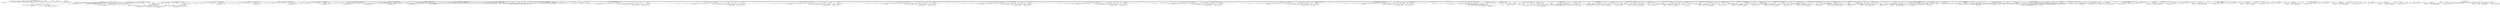 digraph "TIFFFetchNormalTag" {  
"93115" [label = <(METHOD,TIFFFetchNormalTag)<SUB>5854</SUB>> ]
"93116" [label = <(PARAM,TIFF *tif)<SUB>5854</SUB>> ]
"93117" [label = <(PARAM,TIFFDirEntry *dp)<SUB>5854</SUB>> ]
"93118" [label = <(PARAM,int recover)<SUB>5854</SUB>> ]
"93119" [label = <(BLOCK,&lt;empty&gt;,&lt;empty&gt;)<SUB>5855</SUB>> ]
"93120" [label = <(LOCAL,constchar[] module: char[])<SUB>5856</SUB>> ]
"93121" [label = <(&lt;operator&gt;.assignment,module[] = &quot;TIFFFetchNormalTag&quot;)<SUB>5856</SUB>> ]
"93122" [label = <(IDENTIFIER,module,module[] = &quot;TIFFFetchNormalTag&quot;)<SUB>5856</SUB>> ]
"93123" [label = <(LITERAL,&quot;TIFFFetchNormalTag&quot;,module[] = &quot;TIFFFetchNormalTag&quot;)<SUB>5856</SUB>> ]
"93124" [label = <(LOCAL,enum TIFFReadDirEntryErr err: TIFFReadDirEntryErr)<SUB>5857</SUB>> ]
"93125" [label = <(LOCAL,uint32_t fii: uint32_t)<SUB>5858</SUB>> ]
"93126" [label = <(LOCAL,const TIFFField* fip: TIFFField)<SUB>5859</SUB>> ]
"93127" [label = <(&lt;operator&gt;.assignment,*fip = NULL)<SUB>5859</SUB>> ]
"93128" [label = <(IDENTIFIER,fip,*fip = NULL)<SUB>5859</SUB>> ]
"93129" [label = <(NULL,NULL)<SUB>5859</SUB>> ]
"93130" [label = <(BLOCK,&lt;empty&gt;,&lt;empty&gt;)> ]
"93131" [label = <(&lt;operator&gt;.cast,(void *)0)<SUB>5859</SUB>> ]
"93132" [label = <(UNKNOWN,void *,void *)<SUB>5859</SUB>> ]
"93133" [label = <(LITERAL,0,(void *)0)<SUB>5859</SUB>> ]
"93134" [label = <(TIFFReadDirectoryFindFieldInfo,TIFFReadDirectoryFindFieldInfo(tif, dp-&gt;tdir_tag, &amp;fii))<SUB>5860</SUB>> ]
"93135" [label = <(IDENTIFIER,tif,TIFFReadDirectoryFindFieldInfo(tif, dp-&gt;tdir_tag, &amp;fii))<SUB>5860</SUB>> ]
"93136" [label = <(&lt;operator&gt;.indirectFieldAccess,dp-&gt;tdir_tag)<SUB>5860</SUB>> ]
"93137" [label = <(IDENTIFIER,dp,TIFFReadDirectoryFindFieldInfo(tif, dp-&gt;tdir_tag, &amp;fii))<SUB>5860</SUB>> ]
"93138" [label = <(FIELD_IDENTIFIER,tdir_tag,tdir_tag)<SUB>5860</SUB>> ]
"93139" [label = <(&lt;operator&gt;.addressOf,&amp;fii)<SUB>5860</SUB>> ]
"93140" [label = <(IDENTIFIER,fii,TIFFReadDirectoryFindFieldInfo(tif, dp-&gt;tdir_tag, &amp;fii))<SUB>5860</SUB>> ]
"93141" [label = <(CONTROL_STRUCTURE,if (fii == FAILED_FII),if (fii == FAILED_FII))<SUB>5861</SUB>> ]
"93142" [label = <(&lt;operator&gt;.equals,fii == FAILED_FII)<SUB>5861</SUB>> ]
"93143" [label = <(IDENTIFIER,fii,fii == FAILED_FII)<SUB>5861</SUB>> ]
"93144" [label = <(FAILED_FII,FAILED_FII)<SUB>5861</SUB>> ]
"93145" [label = <(BLOCK,&lt;empty&gt;,&lt;empty&gt;)> ]
"93146" [label = <(&lt;operator&gt;.cast,(uint32_t)-1)<SUB>5861</SUB>> ]
"93147" [label = <(UNKNOWN,uint32_t,uint32_t)<SUB>5861</SUB>> ]
"93148" [label = <(&lt;operator&gt;.minus,-1)<SUB>5861</SUB>> ]
"93149" [label = <(LITERAL,1,-1)<SUB>5861</SUB>> ]
"93150" [label = <(BLOCK,&lt;empty&gt;,&lt;empty&gt;)<SUB>5862</SUB>> ]
"93151" [label = <(TIFFErrorExtR,TIFFErrorExtR(tif, &quot;TIFFFetchNormalTag&quot;,\012                      &quot;No definition found for tag %&quot; PRIu16, dp-&gt;tdir_tag))<SUB>5863</SUB>> ]
"93152" [label = <(IDENTIFIER,tif,TIFFErrorExtR(tif, &quot;TIFFFetchNormalTag&quot;,\012                      &quot;No definition found for tag %&quot; PRIu16, dp-&gt;tdir_tag))<SUB>5863</SUB>> ]
"93153" [label = <(LITERAL,&quot;TIFFFetchNormalTag&quot;,TIFFErrorExtR(tif, &quot;TIFFFetchNormalTag&quot;,\012                      &quot;No definition found for tag %&quot; PRIu16, dp-&gt;tdir_tag))<SUB>5863</SUB>> ]
"93154" [label = <(LITERAL,&quot;No definition found for tag %&quot; PRIu16,TIFFErrorExtR(tif, &quot;TIFFFetchNormalTag&quot;,\012                      &quot;No definition found for tag %&quot; PRIu16, dp-&gt;tdir_tag))<SUB>5864</SUB>> ]
"93155" [label = <(&lt;operator&gt;.indirectFieldAccess,dp-&gt;tdir_tag)<SUB>5864</SUB>> ]
"93156" [label = <(IDENTIFIER,dp,TIFFErrorExtR(tif, &quot;TIFFFetchNormalTag&quot;,\012                      &quot;No definition found for tag %&quot; PRIu16, dp-&gt;tdir_tag))<SUB>5864</SUB>> ]
"93157" [label = <(FIELD_IDENTIFIER,tdir_tag,tdir_tag)<SUB>5864</SUB>> ]
"93158" [label = <(RETURN,return 0;,return 0;)<SUB>5865</SUB>> ]
"93159" [label = <(LITERAL,0,return 0;)<SUB>5865</SUB>> ]
"93160" [label = <(&lt;operator&gt;.assignment,fip = tif-&gt;tif_fields[fii])<SUB>5867</SUB>> ]
"93161" [label = <(IDENTIFIER,fip,fip = tif-&gt;tif_fields[fii])<SUB>5867</SUB>> ]
"93162" [label = <(&lt;operator&gt;.indirectIndexAccess,tif-&gt;tif_fields[fii])<SUB>5867</SUB>> ]
"93163" [label = <(&lt;operator&gt;.indirectFieldAccess,tif-&gt;tif_fields)<SUB>5867</SUB>> ]
"93164" [label = <(IDENTIFIER,tif,fip = tif-&gt;tif_fields[fii])<SUB>5867</SUB>> ]
"93165" [label = <(FIELD_IDENTIFIER,tif_fields,tif_fields)<SUB>5867</SUB>> ]
"93166" [label = <(IDENTIFIER,fii,fip = tif-&gt;tif_fields[fii])<SUB>5867</SUB>> ]
"93167" [label = <(assert,assert(fip != NULL))<SUB>5868</SUB>> ]
"93168" [label = <(&lt;operator&gt;.notEquals,fip != NULL)<SUB>5868</SUB>> ]
"93169" [label = <(IDENTIFIER,fip,fip != NULL)<SUB>5868</SUB>> ]
"93170" [label = <(NULL,NULL)<SUB>5868</SUB>> ]
"93171" [label = <(BLOCK,&lt;empty&gt;,&lt;empty&gt;)> ]
"93172" [label = <(&lt;operator&gt;.cast,(void *)0)<SUB>5868</SUB>> ]
"93173" [label = <(UNKNOWN,void *,void *)<SUB>5868</SUB>> ]
"93174" [label = <(LITERAL,0,(void *)0)<SUB>5868</SUB>> ]
"93175" [label = <(assert,assert(fip-&gt;set_field_type !=\012           TIFF_SETGET_OTHER))<SUB>5869</SUB>> ]
"93176" [label = <(&lt;operator&gt;.notEquals,fip-&gt;set_field_type !=\012           TIFF_SETGET_OTHER)<SUB>5869</SUB>> ]
"93177" [label = <(&lt;operator&gt;.indirectFieldAccess,fip-&gt;set_field_type)<SUB>5869</SUB>> ]
"93178" [label = <(IDENTIFIER,fip,fip-&gt;set_field_type !=\012           TIFF_SETGET_OTHER)<SUB>5869</SUB>> ]
"93179" [label = <(FIELD_IDENTIFIER,set_field_type,set_field_type)<SUB>5869</SUB>> ]
"93180" [label = <(IDENTIFIER,TIFF_SETGET_OTHER,fip-&gt;set_field_type !=\012           TIFF_SETGET_OTHER)<SUB>5870</SUB>> ]
"93181" [label = <(assert,assert(fip-&gt;set_field_type !=\012           TIFF_SETGET_INT))<SUB>5872</SUB>> ]
"93182" [label = <(&lt;operator&gt;.notEquals,fip-&gt;set_field_type !=\012           TIFF_SETGET_INT)<SUB>5872</SUB>> ]
"93183" [label = <(&lt;operator&gt;.indirectFieldAccess,fip-&gt;set_field_type)<SUB>5872</SUB>> ]
"93184" [label = <(IDENTIFIER,fip,fip-&gt;set_field_type !=\012           TIFF_SETGET_INT)<SUB>5872</SUB>> ]
"93185" [label = <(FIELD_IDENTIFIER,set_field_type,set_field_type)<SUB>5872</SUB>> ]
"93186" [label = <(IDENTIFIER,TIFF_SETGET_INT,fip-&gt;set_field_type !=\012           TIFF_SETGET_INT)<SUB>5873</SUB>> ]
"93187" [label = <(&lt;operator&gt;.assignment,err = TIFFReadDirEntryErrOk)<SUB>5875</SUB>> ]
"93188" [label = <(IDENTIFIER,err,err = TIFFReadDirEntryErrOk)<SUB>5875</SUB>> ]
"93189" [label = <(IDENTIFIER,TIFFReadDirEntryErrOk,err = TIFFReadDirEntryErrOk)<SUB>5875</SUB>> ]
"93190" [label = <(CONTROL_STRUCTURE,switch(fip-&gt;set_field_type),switch(fip-&gt;set_field_type))<SUB>5876</SUB>> ]
"93191" [label = <(&lt;operator&gt;.indirectFieldAccess,fip-&gt;set_field_type)<SUB>5876</SUB>> ]
"93192" [label = <(IDENTIFIER,fip,switch(fip-&gt;set_field_type))<SUB>5876</SUB>> ]
"93193" [label = <(FIELD_IDENTIFIER,set_field_type,set_field_type)<SUB>5876</SUB>> ]
"93194" [label = <(BLOCK,&lt;empty&gt;,&lt;empty&gt;)<SUB>5877</SUB>> ]
"93195" [label = <(JUMP_TARGET,case)<SUB>5878</SUB>> ]
"93196" [label = <(IDENTIFIER,TIFF_SETGET_UNDEFINED,&lt;empty&gt;)<SUB>5878</SUB>> ]
"93197" [label = <(TIFFErrorExtR,TIFFErrorExtR(\012                tif, &quot;TIFFFetchNormalTag&quot;,\012                &quot;Defined set_field_type of custom tag %u (%s) is &quot;\012                &quot;TIFF_SETGET_UNDEFINED and thus tag is not read from file&quot;,\012                fip-&gt;field_tag, fip-&gt;field_name))<SUB>5879</SUB>> ]
"93198" [label = <(IDENTIFIER,tif,TIFFErrorExtR(\012                tif, &quot;TIFFFetchNormalTag&quot;,\012                &quot;Defined set_field_type of custom tag %u (%s) is &quot;\012                &quot;TIFF_SETGET_UNDEFINED and thus tag is not read from file&quot;,\012                fip-&gt;field_tag, fip-&gt;field_name))<SUB>5880</SUB>> ]
"93199" [label = <(LITERAL,&quot;TIFFFetchNormalTag&quot;,TIFFErrorExtR(\012                tif, &quot;TIFFFetchNormalTag&quot;,\012                &quot;Defined set_field_type of custom tag %u (%s) is &quot;\012                &quot;TIFF_SETGET_UNDEFINED and thus tag is not read from file&quot;,\012                fip-&gt;field_tag, fip-&gt;field_name))<SUB>5880</SUB>> ]
"93200" [label = <(LITERAL,&quot;Defined set_field_type of custom tag %u (%s) is &quot;\012                &quot;TIFF_SETGET_UNDEFINED and thus tag is not read from file&quot;,TIFFErrorExtR(\012                tif, &quot;TIFFFetchNormalTag&quot;,\012                &quot;Defined set_field_type of custom tag %u (%s) is &quot;\012                &quot;TIFF_SETGET_UNDEFINED and thus tag is not read from file&quot;,\012                fip-&gt;field_tag, fip-&gt;field_name))<SUB>5881</SUB>> ]
"93201" [label = <(&lt;operator&gt;.indirectFieldAccess,fip-&gt;field_tag)<SUB>5883</SUB>> ]
"93202" [label = <(IDENTIFIER,fip,TIFFErrorExtR(\012                tif, &quot;TIFFFetchNormalTag&quot;,\012                &quot;Defined set_field_type of custom tag %u (%s) is &quot;\012                &quot;TIFF_SETGET_UNDEFINED and thus tag is not read from file&quot;,\012                fip-&gt;field_tag, fip-&gt;field_name))<SUB>5883</SUB>> ]
"93203" [label = <(FIELD_IDENTIFIER,field_tag,field_tag)<SUB>5883</SUB>> ]
"93204" [label = <(&lt;operator&gt;.indirectFieldAccess,fip-&gt;field_name)<SUB>5883</SUB>> ]
"93205" [label = <(IDENTIFIER,fip,TIFFErrorExtR(\012                tif, &quot;TIFFFetchNormalTag&quot;,\012                &quot;Defined set_field_type of custom tag %u (%s) is &quot;\012                &quot;TIFF_SETGET_UNDEFINED and thus tag is not read from file&quot;,\012                fip-&gt;field_tag, fip-&gt;field_name))<SUB>5883</SUB>> ]
"93206" [label = <(FIELD_IDENTIFIER,field_name,field_name)<SUB>5883</SUB>> ]
"93207" [label = <(CONTROL_STRUCTURE,break;,break;)<SUB>5884</SUB>> ]
"93208" [label = <(JUMP_TARGET,case)<SUB>5885</SUB>> ]
"93209" [label = <(IDENTIFIER,TIFF_SETGET_ASCII,&lt;empty&gt;)<SUB>5885</SUB>> ]
"93210" [label = <(BLOCK,&lt;empty&gt;,&lt;empty&gt;)<SUB>5886</SUB>> ]
"93211" [label = <(LOCAL,uint8_t* data: uint8_t)<SUB>5887</SUB>> ]
"93212" [label = <(assert,assert(fip-&gt;field_passcount == 0))<SUB>5888</SUB>> ]
"93213" [label = <(&lt;operator&gt;.equals,fip-&gt;field_passcount == 0)<SUB>5888</SUB>> ]
"93214" [label = <(&lt;operator&gt;.indirectFieldAccess,fip-&gt;field_passcount)<SUB>5888</SUB>> ]
"93215" [label = <(IDENTIFIER,fip,fip-&gt;field_passcount == 0)<SUB>5888</SUB>> ]
"93216" [label = <(FIELD_IDENTIFIER,field_passcount,field_passcount)<SUB>5888</SUB>> ]
"93217" [label = <(LITERAL,0,fip-&gt;field_passcount == 0)<SUB>5888</SUB>> ]
"93218" [label = <(&lt;operator&gt;.assignment,err = TIFFReadDirEntryByteArray(tif, dp, &amp;data))<SUB>5889</SUB>> ]
"93219" [label = <(IDENTIFIER,err,err = TIFFReadDirEntryByteArray(tif, dp, &amp;data))<SUB>5889</SUB>> ]
"93220" [label = <(TIFFReadDirEntryByteArray,TIFFReadDirEntryByteArray(tif, dp, &amp;data))<SUB>5889</SUB>> ]
"93221" [label = <(IDENTIFIER,tif,TIFFReadDirEntryByteArray(tif, dp, &amp;data))<SUB>5889</SUB>> ]
"93222" [label = <(IDENTIFIER,dp,TIFFReadDirEntryByteArray(tif, dp, &amp;data))<SUB>5889</SUB>> ]
"93223" [label = <(&lt;operator&gt;.addressOf,&amp;data)<SUB>5889</SUB>> ]
"93224" [label = <(IDENTIFIER,data,TIFFReadDirEntryByteArray(tif, dp, &amp;data))<SUB>5889</SUB>> ]
"93225" [label = <(CONTROL_STRUCTURE,if (err == TIFFReadDirEntryErrOk),if (err == TIFFReadDirEntryErrOk))<SUB>5890</SUB>> ]
"93226" [label = <(&lt;operator&gt;.equals,err == TIFFReadDirEntryErrOk)<SUB>5890</SUB>> ]
"93227" [label = <(IDENTIFIER,err,err == TIFFReadDirEntryErrOk)<SUB>5890</SUB>> ]
"93228" [label = <(IDENTIFIER,TIFFReadDirEntryErrOk,err == TIFFReadDirEntryErrOk)<SUB>5890</SUB>> ]
"93229" [label = <(BLOCK,&lt;empty&gt;,&lt;empty&gt;)<SUB>5891</SUB>> ]
"93230" [label = <(LOCAL,size_t mb: size_t)<SUB>5892</SUB>> ]
"93231" [label = <(&lt;operator&gt;.assignment,mb = 0)<SUB>5892</SUB>> ]
"93232" [label = <(IDENTIFIER,mb,mb = 0)<SUB>5892</SUB>> ]
"93233" [label = <(LITERAL,0,mb = 0)<SUB>5892</SUB>> ]
"93234" [label = <(LOCAL,int n: int)<SUB>5893</SUB>> ]
"93235" [label = <(CONTROL_STRUCTURE,if (data != NULL),if (data != NULL))<SUB>5894</SUB>> ]
"93236" [label = <(&lt;operator&gt;.notEquals,data != NULL)<SUB>5894</SUB>> ]
"93237" [label = <(IDENTIFIER,data,data != NULL)<SUB>5894</SUB>> ]
"93238" [label = <(NULL,NULL)<SUB>5894</SUB>> ]
"93239" [label = <(BLOCK,&lt;empty&gt;,&lt;empty&gt;)> ]
"93240" [label = <(&lt;operator&gt;.cast,(void *)0)<SUB>5894</SUB>> ]
"93241" [label = <(UNKNOWN,void *,void *)<SUB>5894</SUB>> ]
"93242" [label = <(LITERAL,0,(void *)0)<SUB>5894</SUB>> ]
"93243" [label = <(BLOCK,&lt;empty&gt;,&lt;empty&gt;)<SUB>5895</SUB>> ]
"93244" [label = <(CONTROL_STRUCTURE,if (dp-&gt;tdir_count &gt; 0 &amp;&amp; data[dp-&gt;tdir_count - 1] == 0),if (dp-&gt;tdir_count &gt; 0 &amp;&amp; data[dp-&gt;tdir_count - 1] == 0))<SUB>5896</SUB>> ]
"93245" [label = <(&lt;operator&gt;.logicalAnd,dp-&gt;tdir_count &gt; 0 &amp;&amp; data[dp-&gt;tdir_count - 1] == 0)<SUB>5896</SUB>> ]
"93246" [label = <(&lt;operator&gt;.greaterThan,dp-&gt;tdir_count &gt; 0)<SUB>5896</SUB>> ]
"93247" [label = <(&lt;operator&gt;.indirectFieldAccess,dp-&gt;tdir_count)<SUB>5896</SUB>> ]
"93248" [label = <(IDENTIFIER,dp,dp-&gt;tdir_count &gt; 0)<SUB>5896</SUB>> ]
"93249" [label = <(FIELD_IDENTIFIER,tdir_count,tdir_count)<SUB>5896</SUB>> ]
"93250" [label = <(LITERAL,0,dp-&gt;tdir_count &gt; 0)<SUB>5896</SUB>> ]
"93251" [label = <(&lt;operator&gt;.equals,data[dp-&gt;tdir_count - 1] == 0)<SUB>5896</SUB>> ]
"93252" [label = <(&lt;operator&gt;.indirectIndexAccess,data[dp-&gt;tdir_count - 1])<SUB>5896</SUB>> ]
"93253" [label = <(IDENTIFIER,data,data[dp-&gt;tdir_count - 1] == 0)<SUB>5896</SUB>> ]
"93254" [label = <(&lt;operator&gt;.subtraction,dp-&gt;tdir_count - 1)<SUB>5896</SUB>> ]
"93255" [label = <(&lt;operator&gt;.indirectFieldAccess,dp-&gt;tdir_count)<SUB>5896</SUB>> ]
"93256" [label = <(IDENTIFIER,dp,dp-&gt;tdir_count - 1)<SUB>5896</SUB>> ]
"93257" [label = <(FIELD_IDENTIFIER,tdir_count,tdir_count)<SUB>5896</SUB>> ]
"93258" [label = <(LITERAL,1,dp-&gt;tdir_count - 1)<SUB>5896</SUB>> ]
"93259" [label = <(LITERAL,0,data[dp-&gt;tdir_count - 1] == 0)<SUB>5896</SUB>> ]
"93260" [label = <(BLOCK,&lt;empty&gt;,&lt;empty&gt;)<SUB>5897</SUB>> ]
"93261" [label = <(&lt;operator&gt;.assignment,mb = strlen((const char *)data))<SUB>5900</SUB>> ]
"93262" [label = <(IDENTIFIER,mb,mb = strlen((const char *)data))<SUB>5900</SUB>> ]
"93263" [label = <(strlen,strlen((const char *)data))<SUB>5900</SUB>> ]
"93264" [label = <(&lt;operator&gt;.cast,(const char *)data)<SUB>5900</SUB>> ]
"93265" [label = <(UNKNOWN,const char *,const char *)<SUB>5900</SUB>> ]
"93266" [label = <(IDENTIFIER,data,(const char *)data)<SUB>5900</SUB>> ]
"93267" [label = <(CONTROL_STRUCTURE,else,else)<SUB>5903</SUB>> ]
"93268" [label = <(BLOCK,&lt;empty&gt;,&lt;empty&gt;)<SUB>5903</SUB>> ]
"93269" [label = <(LOCAL,uint8_t* ma: uint8_t)<SUB>5907</SUB>> ]
"93270" [label = <(&lt;operator&gt;.assignment,*ma = data)<SUB>5907</SUB>> ]
"93271" [label = <(IDENTIFIER,ma,*ma = data)<SUB>5907</SUB>> ]
"93272" [label = <(IDENTIFIER,data,*ma = data)<SUB>5907</SUB>> ]
"93273" [label = <(CONTROL_STRUCTURE,while (mb &lt; (uint32_t)dp-&gt;tdir_count),while (mb &lt; (uint32_t)dp-&gt;tdir_count))<SUB>5908</SUB>> ]
"93274" [label = <(&lt;operator&gt;.lessThan,mb &lt; (uint32_t)dp-&gt;tdir_count)<SUB>5908</SUB>> ]
"93275" [label = <(IDENTIFIER,mb,mb &lt; (uint32_t)dp-&gt;tdir_count)<SUB>5908</SUB>> ]
"93276" [label = <(&lt;operator&gt;.cast,(uint32_t)dp-&gt;tdir_count)<SUB>5908</SUB>> ]
"93277" [label = <(UNKNOWN,uint32_t,uint32_t)<SUB>5908</SUB>> ]
"93278" [label = <(&lt;operator&gt;.indirectFieldAccess,dp-&gt;tdir_count)<SUB>5908</SUB>> ]
"93279" [label = <(IDENTIFIER,dp,(uint32_t)dp-&gt;tdir_count)<SUB>5908</SUB>> ]
"93280" [label = <(FIELD_IDENTIFIER,tdir_count,tdir_count)<SUB>5908</SUB>> ]
"93281" [label = <(BLOCK,&lt;empty&gt;,&lt;empty&gt;)<SUB>5909</SUB>> ]
"93282" [label = <(CONTROL_STRUCTURE,if (*ma == 0),if (*ma == 0))<SUB>5910</SUB>> ]
"93283" [label = <(&lt;operator&gt;.equals,*ma == 0)<SUB>5910</SUB>> ]
"93284" [label = <(&lt;operator&gt;.indirection,*ma)<SUB>5910</SUB>> ]
"93285" [label = <(IDENTIFIER,ma,*ma == 0)<SUB>5910</SUB>> ]
"93286" [label = <(LITERAL,0,*ma == 0)<SUB>5910</SUB>> ]
"93287" [label = <(BLOCK,&lt;empty&gt;,&lt;empty&gt;)<SUB>5911</SUB>> ]
"93288" [label = <(CONTROL_STRUCTURE,break;,break;)<SUB>5911</SUB>> ]
"93289" [label = <(&lt;operator&gt;.postIncrement,ma++)<SUB>5912</SUB>> ]
"93290" [label = <(IDENTIFIER,ma,ma++)<SUB>5912</SUB>> ]
"93291" [label = <(&lt;operator&gt;.postIncrement,mb++)<SUB>5913</SUB>> ]
"93292" [label = <(IDENTIFIER,mb,mb++)<SUB>5913</SUB>> ]
"93293" [label = <(CONTROL_STRUCTURE,if (mb + 1 &lt; (uint32_t)dp-&gt;tdir_count),if (mb + 1 &lt; (uint32_t)dp-&gt;tdir_count))<SUB>5917</SUB>> ]
"93294" [label = <(&lt;operator&gt;.lessThan,mb + 1 &lt; (uint32_t)dp-&gt;tdir_count)<SUB>5917</SUB>> ]
"93295" [label = <(&lt;operator&gt;.addition,mb + 1)<SUB>5917</SUB>> ]
"93296" [label = <(IDENTIFIER,mb,mb + 1)<SUB>5917</SUB>> ]
"93297" [label = <(LITERAL,1,mb + 1)<SUB>5917</SUB>> ]
"93298" [label = <(&lt;operator&gt;.cast,(uint32_t)dp-&gt;tdir_count)<SUB>5917</SUB>> ]
"93299" [label = <(UNKNOWN,uint32_t,uint32_t)<SUB>5917</SUB>> ]
"93300" [label = <(&lt;operator&gt;.indirectFieldAccess,dp-&gt;tdir_count)<SUB>5917</SUB>> ]
"93301" [label = <(IDENTIFIER,dp,(uint32_t)dp-&gt;tdir_count)<SUB>5917</SUB>> ]
"93302" [label = <(FIELD_IDENTIFIER,tdir_count,tdir_count)<SUB>5917</SUB>> ]
"93303" [label = <(BLOCK,&lt;empty&gt;,&lt;empty&gt;)<SUB>5918</SUB>> ]
"93304" [label = <(TIFFWarningExtR,TIFFWarningExtR(\012                        tif, module,\012                        &quot;ASCII value for tag \&quot;%s\&quot; contains null byte in &quot;\012                        &quot;value; value incorrectly truncated during reading due &quot;\012                        &quot;to implementation limitations&quot;,\012                        fip-&gt;field_name))<SUB>5918</SUB>> ]
"93305" [label = <(IDENTIFIER,tif,TIFFWarningExtR(\012                        tif, module,\012                        &quot;ASCII value for tag \&quot;%s\&quot; contains null byte in &quot;\012                        &quot;value; value incorrectly truncated during reading due &quot;\012                        &quot;to implementation limitations&quot;,\012                        fip-&gt;field_name))<SUB>5919</SUB>> ]
"93306" [label = <(IDENTIFIER,module,TIFFWarningExtR(\012                        tif, module,\012                        &quot;ASCII value for tag \&quot;%s\&quot; contains null byte in &quot;\012                        &quot;value; value incorrectly truncated during reading due &quot;\012                        &quot;to implementation limitations&quot;,\012                        fip-&gt;field_name))<SUB>5919</SUB>> ]
"93307" [label = <(LITERAL,&quot;ASCII value for tag \&quot;%s\&quot; contains null byte in &quot;\012                        &quot;value; value incorrectly truncated during reading due &quot;\012                        &quot;to implementation limitations&quot;,TIFFWarningExtR(\012                        tif, module,\012                        &quot;ASCII value for tag \&quot;%s\&quot; contains null byte in &quot;\012                        &quot;value; value incorrectly truncated during reading due &quot;\012                        &quot;to implementation limitations&quot;,\012                        fip-&gt;field_name))<SUB>5920</SUB>> ]
"93308" [label = <(&lt;operator&gt;.indirectFieldAccess,fip-&gt;field_name)<SUB>5923</SUB>> ]
"93309" [label = <(IDENTIFIER,fip,TIFFWarningExtR(\012                        tif, module,\012                        &quot;ASCII value for tag \&quot;%s\&quot; contains null byte in &quot;\012                        &quot;value; value incorrectly truncated during reading due &quot;\012                        &quot;to implementation limitations&quot;,\012                        fip-&gt;field_name))<SUB>5923</SUB>> ]
"93310" [label = <(FIELD_IDENTIFIER,field_name,field_name)<SUB>5923</SUB>> ]
"93311" [label = <(CONTROL_STRUCTURE,else,else)<SUB>5924</SUB>> ]
"93312" [label = <(BLOCK,&lt;empty&gt;,&lt;empty&gt;)<SUB>5924</SUB>> ]
"93313" [label = <(CONTROL_STRUCTURE,if (mb + 1 &gt; (uint32_t)dp-&gt;tdir_count),if (mb + 1 &gt; (uint32_t)dp-&gt;tdir_count))<SUB>5924</SUB>> ]
"93314" [label = <(&lt;operator&gt;.greaterThan,mb + 1 &gt; (uint32_t)dp-&gt;tdir_count)<SUB>5924</SUB>> ]
"93315" [label = <(&lt;operator&gt;.addition,mb + 1)<SUB>5924</SUB>> ]
"93316" [label = <(IDENTIFIER,mb,mb + 1)<SUB>5924</SUB>> ]
"93317" [label = <(LITERAL,1,mb + 1)<SUB>5924</SUB>> ]
"93318" [label = <(&lt;operator&gt;.cast,(uint32_t)dp-&gt;tdir_count)<SUB>5924</SUB>> ]
"93319" [label = <(UNKNOWN,uint32_t,uint32_t)<SUB>5924</SUB>> ]
"93320" [label = <(&lt;operator&gt;.indirectFieldAccess,dp-&gt;tdir_count)<SUB>5924</SUB>> ]
"93321" [label = <(IDENTIFIER,dp,(uint32_t)dp-&gt;tdir_count)<SUB>5924</SUB>> ]
"93322" [label = <(FIELD_IDENTIFIER,tdir_count,tdir_count)<SUB>5924</SUB>> ]
"93323" [label = <(BLOCK,&lt;empty&gt;,&lt;empty&gt;)<SUB>5925</SUB>> ]
"93324" [label = <(LOCAL,uint8_t* o: uint8_t)<SUB>5926</SUB>> ]
"93325" [label = <(TIFFWarningExtR,TIFFWarningExtR(\012                        tif, module,\012                        &quot;ASCII value for tag \&quot;%s\&quot; does not end in null byte&quot;,\012                        fip-&gt;field_name))<SUB>5927</SUB>> ]
"93326" [label = <(IDENTIFIER,tif,TIFFWarningExtR(\012                        tif, module,\012                        &quot;ASCII value for tag \&quot;%s\&quot; does not end in null byte&quot;,\012                        fip-&gt;field_name))<SUB>5928</SUB>> ]
"93327" [label = <(IDENTIFIER,module,TIFFWarningExtR(\012                        tif, module,\012                        &quot;ASCII value for tag \&quot;%s\&quot; does not end in null byte&quot;,\012                        fip-&gt;field_name))<SUB>5928</SUB>> ]
"93328" [label = <(LITERAL,&quot;ASCII value for tag \&quot;%s\&quot; does not end in null byte&quot;,TIFFWarningExtR(\012                        tif, module,\012                        &quot;ASCII value for tag \&quot;%s\&quot; does not end in null byte&quot;,\012                        fip-&gt;field_name))<SUB>5929</SUB>> ]
"93329" [label = <(&lt;operator&gt;.indirectFieldAccess,fip-&gt;field_name)<SUB>5930</SUB>> ]
"93330" [label = <(IDENTIFIER,fip,TIFFWarningExtR(\012                        tif, module,\012                        &quot;ASCII value for tag \&quot;%s\&quot; does not end in null byte&quot;,\012                        fip-&gt;field_name))<SUB>5930</SUB>> ]
"93331" [label = <(FIELD_IDENTIFIER,field_name,field_name)<SUB>5930</SUB>> ]
"93332" [label = <(assert,assert((uint32_t)dp-&gt;tdir_count + 1 == dp-&gt;tdir_count + 1))<SUB>5933</SUB>> ]
"93333" [label = <(&lt;operator&gt;.equals,(uint32_t)dp-&gt;tdir_count + 1 == dp-&gt;tdir_count + 1)<SUB>5933</SUB>> ]
"93334" [label = <(&lt;operator&gt;.addition,(uint32_t)dp-&gt;tdir_count + 1)<SUB>5933</SUB>> ]
"93335" [label = <(&lt;operator&gt;.cast,(uint32_t)dp-&gt;tdir_count)<SUB>5933</SUB>> ]
"93336" [label = <(UNKNOWN,uint32_t,uint32_t)<SUB>5933</SUB>> ]
"93337" [label = <(&lt;operator&gt;.indirectFieldAccess,dp-&gt;tdir_count)<SUB>5933</SUB>> ]
"93338" [label = <(IDENTIFIER,dp,(uint32_t)dp-&gt;tdir_count)<SUB>5933</SUB>> ]
"93339" [label = <(FIELD_IDENTIFIER,tdir_count,tdir_count)<SUB>5933</SUB>> ]
"93340" [label = <(LITERAL,1,(uint32_t)dp-&gt;tdir_count + 1)<SUB>5933</SUB>> ]
"93341" [label = <(&lt;operator&gt;.addition,dp-&gt;tdir_count + 1)<SUB>5933</SUB>> ]
"93342" [label = <(&lt;operator&gt;.indirectFieldAccess,dp-&gt;tdir_count)<SUB>5933</SUB>> ]
"93343" [label = <(IDENTIFIER,dp,dp-&gt;tdir_count + 1)<SUB>5933</SUB>> ]
"93344" [label = <(FIELD_IDENTIFIER,tdir_count,tdir_count)<SUB>5933</SUB>> ]
"93345" [label = <(LITERAL,1,dp-&gt;tdir_count + 1)<SUB>5933</SUB>> ]
"93346" [label = <(&lt;operator&gt;.assignment,o = _TIFFmallocExt(tif, (uint32_t)dp-&gt;tdir_count + 1))<SUB>5934</SUB>> ]
"93347" [label = <(IDENTIFIER,o,o = _TIFFmallocExt(tif, (uint32_t)dp-&gt;tdir_count + 1))<SUB>5934</SUB>> ]
"93348" [label = <(_TIFFmallocExt,_TIFFmallocExt(tif, (uint32_t)dp-&gt;tdir_count + 1))<SUB>5934</SUB>> ]
"93349" [label = <(IDENTIFIER,tif,_TIFFmallocExt(tif, (uint32_t)dp-&gt;tdir_count + 1))<SUB>5934</SUB>> ]
"93350" [label = <(&lt;operator&gt;.addition,(uint32_t)dp-&gt;tdir_count + 1)<SUB>5934</SUB>> ]
"93351" [label = <(&lt;operator&gt;.cast,(uint32_t)dp-&gt;tdir_count)<SUB>5934</SUB>> ]
"93352" [label = <(UNKNOWN,uint32_t,uint32_t)<SUB>5934</SUB>> ]
"93353" [label = <(&lt;operator&gt;.indirectFieldAccess,dp-&gt;tdir_count)<SUB>5934</SUB>> ]
"93354" [label = <(IDENTIFIER,dp,(uint32_t)dp-&gt;tdir_count)<SUB>5934</SUB>> ]
"93355" [label = <(FIELD_IDENTIFIER,tdir_count,tdir_count)<SUB>5934</SUB>> ]
"93356" [label = <(LITERAL,1,(uint32_t)dp-&gt;tdir_count + 1)<SUB>5934</SUB>> ]
"93357" [label = <(CONTROL_STRUCTURE,if (o == NULL),if (o == NULL))<SUB>5935</SUB>> ]
"93358" [label = <(&lt;operator&gt;.equals,o == NULL)<SUB>5935</SUB>> ]
"93359" [label = <(IDENTIFIER,o,o == NULL)<SUB>5935</SUB>> ]
"93360" [label = <(NULL,NULL)<SUB>5935</SUB>> ]
"93361" [label = <(BLOCK,&lt;empty&gt;,&lt;empty&gt;)> ]
"93362" [label = <(&lt;operator&gt;.cast,(void *)0)<SUB>5935</SUB>> ]
"93363" [label = <(UNKNOWN,void *,void *)<SUB>5935</SUB>> ]
"93364" [label = <(LITERAL,0,(void *)0)<SUB>5935</SUB>> ]
"93365" [label = <(BLOCK,&lt;empty&gt;,&lt;empty&gt;)<SUB>5936</SUB>> ]
"93366" [label = <(CONTROL_STRUCTURE,if (data != NULL),if (data != NULL))<SUB>5937</SUB>> ]
"93367" [label = <(&lt;operator&gt;.notEquals,data != NULL)<SUB>5937</SUB>> ]
"93368" [label = <(IDENTIFIER,data,data != NULL)<SUB>5937</SUB>> ]
"93369" [label = <(NULL,NULL)<SUB>5937</SUB>> ]
"93370" [label = <(BLOCK,&lt;empty&gt;,&lt;empty&gt;)> ]
"93371" [label = <(&lt;operator&gt;.cast,(void *)0)<SUB>5937</SUB>> ]
"93372" [label = <(UNKNOWN,void *,void *)<SUB>5937</SUB>> ]
"93373" [label = <(LITERAL,0,(void *)0)<SUB>5937</SUB>> ]
"93374" [label = <(BLOCK,&lt;empty&gt;,&lt;empty&gt;)<SUB>5938</SUB>> ]
"93375" [label = <(_TIFFfreeExt,_TIFFfreeExt(tif, data))<SUB>5938</SUB>> ]
"93376" [label = <(IDENTIFIER,tif,_TIFFfreeExt(tif, data))<SUB>5938</SUB>> ]
"93377" [label = <(IDENTIFIER,data,_TIFFfreeExt(tif, data))<SUB>5938</SUB>> ]
"93378" [label = <(RETURN,return (0);,return (0);)<SUB>5939</SUB>> ]
"93379" [label = <(LITERAL,0,return (0);)<SUB>5939</SUB>> ]
"93380" [label = <(CONTROL_STRUCTURE,if (dp-&gt;tdir_count &gt; 0),if (dp-&gt;tdir_count &gt; 0))<SUB>5941</SUB>> ]
"93381" [label = <(&lt;operator&gt;.greaterThan,dp-&gt;tdir_count &gt; 0)<SUB>5941</SUB>> ]
"93382" [label = <(&lt;operator&gt;.indirectFieldAccess,dp-&gt;tdir_count)<SUB>5941</SUB>> ]
"93383" [label = <(IDENTIFIER,dp,dp-&gt;tdir_count &gt; 0)<SUB>5941</SUB>> ]
"93384" [label = <(FIELD_IDENTIFIER,tdir_count,tdir_count)<SUB>5941</SUB>> ]
"93385" [label = <(LITERAL,0,dp-&gt;tdir_count &gt; 0)<SUB>5941</SUB>> ]
"93386" [label = <(BLOCK,&lt;empty&gt;,&lt;empty&gt;)<SUB>5942</SUB>> ]
"93387" [label = <(_TIFFmemcpy,_TIFFmemcpy(o, data, (uint32_t)dp-&gt;tdir_count))<SUB>5943</SUB>> ]
"93388" [label = <(IDENTIFIER,o,_TIFFmemcpy(o, data, (uint32_t)dp-&gt;tdir_count))<SUB>5943</SUB>> ]
"93389" [label = <(IDENTIFIER,data,_TIFFmemcpy(o, data, (uint32_t)dp-&gt;tdir_count))<SUB>5943</SUB>> ]
"93390" [label = <(&lt;operator&gt;.cast,(uint32_t)dp-&gt;tdir_count)<SUB>5943</SUB>> ]
"93391" [label = <(UNKNOWN,uint32_t,uint32_t)<SUB>5943</SUB>> ]
"93392" [label = <(&lt;operator&gt;.indirectFieldAccess,dp-&gt;tdir_count)<SUB>5943</SUB>> ]
"93393" [label = <(IDENTIFIER,dp,(uint32_t)dp-&gt;tdir_count)<SUB>5943</SUB>> ]
"93394" [label = <(FIELD_IDENTIFIER,tdir_count,tdir_count)<SUB>5943</SUB>> ]
"93395" [label = <(&lt;operator&gt;.assignment,o[(uint32_t)dp-&gt;tdir_count] = 0)<SUB>5945</SUB>> ]
"93396" [label = <(&lt;operator&gt;.indirectIndexAccess,o[(uint32_t)dp-&gt;tdir_count])<SUB>5945</SUB>> ]
"93397" [label = <(IDENTIFIER,o,o[(uint32_t)dp-&gt;tdir_count] = 0)<SUB>5945</SUB>> ]
"93398" [label = <(&lt;operator&gt;.cast,(uint32_t)dp-&gt;tdir_count)<SUB>5945</SUB>> ]
"93399" [label = <(UNKNOWN,uint32_t,uint32_t)<SUB>5945</SUB>> ]
"93400" [label = <(&lt;operator&gt;.indirectFieldAccess,dp-&gt;tdir_count)<SUB>5945</SUB>> ]
"93401" [label = <(IDENTIFIER,dp,(uint32_t)dp-&gt;tdir_count)<SUB>5945</SUB>> ]
"93402" [label = <(FIELD_IDENTIFIER,tdir_count,tdir_count)<SUB>5945</SUB>> ]
"93403" [label = <(LITERAL,0,o[(uint32_t)dp-&gt;tdir_count] = 0)<SUB>5945</SUB>> ]
"93404" [label = <(CONTROL_STRUCTURE,if (data != 0),if (data != 0))<SUB>5946</SUB>> ]
"93405" [label = <(&lt;operator&gt;.notEquals,data != 0)<SUB>5946</SUB>> ]
"93406" [label = <(IDENTIFIER,data,data != 0)<SUB>5946</SUB>> ]
"93407" [label = <(LITERAL,0,data != 0)<SUB>5946</SUB>> ]
"93408" [label = <(BLOCK,&lt;empty&gt;,&lt;empty&gt;)<SUB>5947</SUB>> ]
"93409" [label = <(_TIFFfreeExt,_TIFFfreeExt(tif, data))<SUB>5947</SUB>> ]
"93410" [label = <(IDENTIFIER,tif,_TIFFfreeExt(tif, data))<SUB>5947</SUB>> ]
"93411" [label = <(IDENTIFIER,data,_TIFFfreeExt(tif, data))<SUB>5947</SUB>> ]
"93412" [label = <(&lt;operator&gt;.assignment,data = o)<SUB>5948</SUB>> ]
"93413" [label = <(IDENTIFIER,data,data = o)<SUB>5948</SUB>> ]
"93414" [label = <(IDENTIFIER,o,data = o)<SUB>5948</SUB>> ]
"93415" [label = <(&lt;operator&gt;.assignment,n = TIFFSetField(tif, dp-&gt;tdir_tag, data))<SUB>5950</SUB>> ]
"93416" [label = <(IDENTIFIER,n,n = TIFFSetField(tif, dp-&gt;tdir_tag, data))<SUB>5950</SUB>> ]
"93417" [label = <(TIFFSetField,TIFFSetField(tif, dp-&gt;tdir_tag, data))<SUB>5950</SUB>> ]
"93418" [label = <(IDENTIFIER,tif,TIFFSetField(tif, dp-&gt;tdir_tag, data))<SUB>5950</SUB>> ]
"93419" [label = <(&lt;operator&gt;.indirectFieldAccess,dp-&gt;tdir_tag)<SUB>5950</SUB>> ]
"93420" [label = <(IDENTIFIER,dp,TIFFSetField(tif, dp-&gt;tdir_tag, data))<SUB>5950</SUB>> ]
"93421" [label = <(FIELD_IDENTIFIER,tdir_tag,tdir_tag)<SUB>5950</SUB>> ]
"93422" [label = <(IDENTIFIER,data,TIFFSetField(tif, dp-&gt;tdir_tag, data))<SUB>5950</SUB>> ]
"93423" [label = <(CONTROL_STRUCTURE,if (data != 0),if (data != 0))<SUB>5951</SUB>> ]
"93424" [label = <(&lt;operator&gt;.notEquals,data != 0)<SUB>5951</SUB>> ]
"93425" [label = <(IDENTIFIER,data,data != 0)<SUB>5951</SUB>> ]
"93426" [label = <(LITERAL,0,data != 0)<SUB>5951</SUB>> ]
"93427" [label = <(BLOCK,&lt;empty&gt;,&lt;empty&gt;)<SUB>5952</SUB>> ]
"93428" [label = <(_TIFFfreeExt,_TIFFfreeExt(tif, data))<SUB>5952</SUB>> ]
"93429" [label = <(IDENTIFIER,tif,_TIFFfreeExt(tif, data))<SUB>5952</SUB>> ]
"93430" [label = <(IDENTIFIER,data,_TIFFfreeExt(tif, data))<SUB>5952</SUB>> ]
"93431" [label = <(CONTROL_STRUCTURE,if (!n),if (!n))<SUB>5953</SUB>> ]
"93432" [label = <(&lt;operator&gt;.logicalNot,!n)<SUB>5953</SUB>> ]
"93433" [label = <(IDENTIFIER,n,!n)<SUB>5953</SUB>> ]
"93434" [label = <(BLOCK,&lt;empty&gt;,&lt;empty&gt;)<SUB>5954</SUB>> ]
"93435" [label = <(RETURN,return (0);,return (0);)<SUB>5954</SUB>> ]
"93436" [label = <(LITERAL,0,return (0);)<SUB>5954</SUB>> ]
"93437" [label = <(CONTROL_STRUCTURE,break;,break;)<SUB>5957</SUB>> ]
"93438" [label = <(JUMP_TARGET,case)<SUB>5958</SUB>> ]
"93439" [label = <(IDENTIFIER,TIFF_SETGET_UINT8,&lt;empty&gt;)<SUB>5958</SUB>> ]
"93440" [label = <(BLOCK,&lt;empty&gt;,&lt;empty&gt;)<SUB>5959</SUB>> ]
"93441" [label = <(LOCAL,uint8_t data: uint8_t)<SUB>5960</SUB>> ]
"93442" [label = <(&lt;operator&gt;.assignment,data = 0)<SUB>5960</SUB>> ]
"93443" [label = <(IDENTIFIER,data,data = 0)<SUB>5960</SUB>> ]
"93444" [label = <(LITERAL,0,data = 0)<SUB>5960</SUB>> ]
"93445" [label = <(assert,assert(fip-&gt;field_readcount == 1))<SUB>5961</SUB>> ]
"93446" [label = <(&lt;operator&gt;.equals,fip-&gt;field_readcount == 1)<SUB>5961</SUB>> ]
"93447" [label = <(&lt;operator&gt;.indirectFieldAccess,fip-&gt;field_readcount)<SUB>5961</SUB>> ]
"93448" [label = <(IDENTIFIER,fip,fip-&gt;field_readcount == 1)<SUB>5961</SUB>> ]
"93449" [label = <(FIELD_IDENTIFIER,field_readcount,field_readcount)<SUB>5961</SUB>> ]
"93450" [label = <(LITERAL,1,fip-&gt;field_readcount == 1)<SUB>5961</SUB>> ]
"93451" [label = <(assert,assert(fip-&gt;field_passcount == 0))<SUB>5962</SUB>> ]
"93452" [label = <(&lt;operator&gt;.equals,fip-&gt;field_passcount == 0)<SUB>5962</SUB>> ]
"93453" [label = <(&lt;operator&gt;.indirectFieldAccess,fip-&gt;field_passcount)<SUB>5962</SUB>> ]
"93454" [label = <(IDENTIFIER,fip,fip-&gt;field_passcount == 0)<SUB>5962</SUB>> ]
"93455" [label = <(FIELD_IDENTIFIER,field_passcount,field_passcount)<SUB>5962</SUB>> ]
"93456" [label = <(LITERAL,0,fip-&gt;field_passcount == 0)<SUB>5962</SUB>> ]
"93457" [label = <(&lt;operator&gt;.assignment,err = TIFFReadDirEntryByte(tif, dp, &amp;data))<SUB>5963</SUB>> ]
"93458" [label = <(IDENTIFIER,err,err = TIFFReadDirEntryByte(tif, dp, &amp;data))<SUB>5963</SUB>> ]
"93459" [label = <(TIFFReadDirEntryByte,TIFFReadDirEntryByte(tif, dp, &amp;data))<SUB>5963</SUB>> ]
"93460" [label = <(IDENTIFIER,tif,TIFFReadDirEntryByte(tif, dp, &amp;data))<SUB>5963</SUB>> ]
"93461" [label = <(IDENTIFIER,dp,TIFFReadDirEntryByte(tif, dp, &amp;data))<SUB>5963</SUB>> ]
"93462" [label = <(&lt;operator&gt;.addressOf,&amp;data)<SUB>5963</SUB>> ]
"93463" [label = <(IDENTIFIER,data,TIFFReadDirEntryByte(tif, dp, &amp;data))<SUB>5963</SUB>> ]
"93464" [label = <(CONTROL_STRUCTURE,if (err == TIFFReadDirEntryErrOk),if (err == TIFFReadDirEntryErrOk))<SUB>5964</SUB>> ]
"93465" [label = <(&lt;operator&gt;.equals,err == TIFFReadDirEntryErrOk)<SUB>5964</SUB>> ]
"93466" [label = <(IDENTIFIER,err,err == TIFFReadDirEntryErrOk)<SUB>5964</SUB>> ]
"93467" [label = <(IDENTIFIER,TIFFReadDirEntryErrOk,err == TIFFReadDirEntryErrOk)<SUB>5964</SUB>> ]
"93468" [label = <(BLOCK,&lt;empty&gt;,&lt;empty&gt;)<SUB>5965</SUB>> ]
"93469" [label = <(CONTROL_STRUCTURE,if (!TIFFSetField(tif, dp-&gt;tdir_tag, data)),if (!TIFFSetField(tif, dp-&gt;tdir_tag, data)))<SUB>5966</SUB>> ]
"93470" [label = <(&lt;operator&gt;.logicalNot,!TIFFSetField(tif, dp-&gt;tdir_tag, data))<SUB>5966</SUB>> ]
"93471" [label = <(TIFFSetField,TIFFSetField(tif, dp-&gt;tdir_tag, data))<SUB>5966</SUB>> ]
"93472" [label = <(IDENTIFIER,tif,TIFFSetField(tif, dp-&gt;tdir_tag, data))<SUB>5966</SUB>> ]
"93473" [label = <(&lt;operator&gt;.indirectFieldAccess,dp-&gt;tdir_tag)<SUB>5966</SUB>> ]
"93474" [label = <(IDENTIFIER,dp,TIFFSetField(tif, dp-&gt;tdir_tag, data))<SUB>5966</SUB>> ]
"93475" [label = <(FIELD_IDENTIFIER,tdir_tag,tdir_tag)<SUB>5966</SUB>> ]
"93476" [label = <(IDENTIFIER,data,TIFFSetField(tif, dp-&gt;tdir_tag, data))<SUB>5966</SUB>> ]
"93477" [label = <(BLOCK,&lt;empty&gt;,&lt;empty&gt;)<SUB>5967</SUB>> ]
"93478" [label = <(RETURN,return (0);,return (0);)<SUB>5967</SUB>> ]
"93479" [label = <(LITERAL,0,return (0);)<SUB>5967</SUB>> ]
"93480" [label = <(CONTROL_STRUCTURE,break;,break;)<SUB>5970</SUB>> ]
"93481" [label = <(JUMP_TARGET,case)<SUB>5971</SUB>> ]
"93482" [label = <(IDENTIFIER,TIFF_SETGET_SINT8,&lt;empty&gt;)<SUB>5971</SUB>> ]
"93483" [label = <(BLOCK,&lt;empty&gt;,&lt;empty&gt;)<SUB>5972</SUB>> ]
"93484" [label = <(LOCAL,int8_t data: int8_t)<SUB>5973</SUB>> ]
"93485" [label = <(&lt;operator&gt;.assignment,data = 0)<SUB>5973</SUB>> ]
"93486" [label = <(IDENTIFIER,data,data = 0)<SUB>5973</SUB>> ]
"93487" [label = <(LITERAL,0,data = 0)<SUB>5973</SUB>> ]
"93488" [label = <(assert,assert(fip-&gt;field_readcount == 1))<SUB>5974</SUB>> ]
"93489" [label = <(&lt;operator&gt;.equals,fip-&gt;field_readcount == 1)<SUB>5974</SUB>> ]
"93490" [label = <(&lt;operator&gt;.indirectFieldAccess,fip-&gt;field_readcount)<SUB>5974</SUB>> ]
"93491" [label = <(IDENTIFIER,fip,fip-&gt;field_readcount == 1)<SUB>5974</SUB>> ]
"93492" [label = <(FIELD_IDENTIFIER,field_readcount,field_readcount)<SUB>5974</SUB>> ]
"93493" [label = <(LITERAL,1,fip-&gt;field_readcount == 1)<SUB>5974</SUB>> ]
"93494" [label = <(assert,assert(fip-&gt;field_passcount == 0))<SUB>5975</SUB>> ]
"93495" [label = <(&lt;operator&gt;.equals,fip-&gt;field_passcount == 0)<SUB>5975</SUB>> ]
"93496" [label = <(&lt;operator&gt;.indirectFieldAccess,fip-&gt;field_passcount)<SUB>5975</SUB>> ]
"93497" [label = <(IDENTIFIER,fip,fip-&gt;field_passcount == 0)<SUB>5975</SUB>> ]
"93498" [label = <(FIELD_IDENTIFIER,field_passcount,field_passcount)<SUB>5975</SUB>> ]
"93499" [label = <(LITERAL,0,fip-&gt;field_passcount == 0)<SUB>5975</SUB>> ]
"93500" [label = <(&lt;operator&gt;.assignment,err = TIFFReadDirEntrySbyte(tif, dp, &amp;data))<SUB>5976</SUB>> ]
"93501" [label = <(IDENTIFIER,err,err = TIFFReadDirEntrySbyte(tif, dp, &amp;data))<SUB>5976</SUB>> ]
"93502" [label = <(TIFFReadDirEntrySbyte,TIFFReadDirEntrySbyte(tif, dp, &amp;data))<SUB>5976</SUB>> ]
"93503" [label = <(IDENTIFIER,tif,TIFFReadDirEntrySbyte(tif, dp, &amp;data))<SUB>5976</SUB>> ]
"93504" [label = <(IDENTIFIER,dp,TIFFReadDirEntrySbyte(tif, dp, &amp;data))<SUB>5976</SUB>> ]
"93505" [label = <(&lt;operator&gt;.addressOf,&amp;data)<SUB>5976</SUB>> ]
"93506" [label = <(IDENTIFIER,data,TIFFReadDirEntrySbyte(tif, dp, &amp;data))<SUB>5976</SUB>> ]
"93507" [label = <(CONTROL_STRUCTURE,if (err == TIFFReadDirEntryErrOk),if (err == TIFFReadDirEntryErrOk))<SUB>5977</SUB>> ]
"93508" [label = <(&lt;operator&gt;.equals,err == TIFFReadDirEntryErrOk)<SUB>5977</SUB>> ]
"93509" [label = <(IDENTIFIER,err,err == TIFFReadDirEntryErrOk)<SUB>5977</SUB>> ]
"93510" [label = <(IDENTIFIER,TIFFReadDirEntryErrOk,err == TIFFReadDirEntryErrOk)<SUB>5977</SUB>> ]
"93511" [label = <(BLOCK,&lt;empty&gt;,&lt;empty&gt;)<SUB>5978</SUB>> ]
"93512" [label = <(CONTROL_STRUCTURE,if (!TIFFSetField(tif, dp-&gt;tdir_tag, data)),if (!TIFFSetField(tif, dp-&gt;tdir_tag, data)))<SUB>5979</SUB>> ]
"93513" [label = <(&lt;operator&gt;.logicalNot,!TIFFSetField(tif, dp-&gt;tdir_tag, data))<SUB>5979</SUB>> ]
"93514" [label = <(TIFFSetField,TIFFSetField(tif, dp-&gt;tdir_tag, data))<SUB>5979</SUB>> ]
"93515" [label = <(IDENTIFIER,tif,TIFFSetField(tif, dp-&gt;tdir_tag, data))<SUB>5979</SUB>> ]
"93516" [label = <(&lt;operator&gt;.indirectFieldAccess,dp-&gt;tdir_tag)<SUB>5979</SUB>> ]
"93517" [label = <(IDENTIFIER,dp,TIFFSetField(tif, dp-&gt;tdir_tag, data))<SUB>5979</SUB>> ]
"93518" [label = <(FIELD_IDENTIFIER,tdir_tag,tdir_tag)<SUB>5979</SUB>> ]
"93519" [label = <(IDENTIFIER,data,TIFFSetField(tif, dp-&gt;tdir_tag, data))<SUB>5979</SUB>> ]
"93520" [label = <(BLOCK,&lt;empty&gt;,&lt;empty&gt;)<SUB>5980</SUB>> ]
"93521" [label = <(RETURN,return (0);,return (0);)<SUB>5980</SUB>> ]
"93522" [label = <(LITERAL,0,return (0);)<SUB>5980</SUB>> ]
"93523" [label = <(CONTROL_STRUCTURE,break;,break;)<SUB>5983</SUB>> ]
"93524" [label = <(JUMP_TARGET,case)<SUB>5984</SUB>> ]
"93525" [label = <(IDENTIFIER,TIFF_SETGET_UINT16,&lt;empty&gt;)<SUB>5984</SUB>> ]
"93526" [label = <(BLOCK,&lt;empty&gt;,&lt;empty&gt;)<SUB>5985</SUB>> ]
"93527" [label = <(LOCAL,uint16_t data: uint16_t)<SUB>5986</SUB>> ]
"93528" [label = <(assert,assert(fip-&gt;field_readcount == 1))<SUB>5987</SUB>> ]
"93529" [label = <(&lt;operator&gt;.equals,fip-&gt;field_readcount == 1)<SUB>5987</SUB>> ]
"93530" [label = <(&lt;operator&gt;.indirectFieldAccess,fip-&gt;field_readcount)<SUB>5987</SUB>> ]
"93531" [label = <(IDENTIFIER,fip,fip-&gt;field_readcount == 1)<SUB>5987</SUB>> ]
"93532" [label = <(FIELD_IDENTIFIER,field_readcount,field_readcount)<SUB>5987</SUB>> ]
"93533" [label = <(LITERAL,1,fip-&gt;field_readcount == 1)<SUB>5987</SUB>> ]
"93534" [label = <(assert,assert(fip-&gt;field_passcount == 0))<SUB>5988</SUB>> ]
"93535" [label = <(&lt;operator&gt;.equals,fip-&gt;field_passcount == 0)<SUB>5988</SUB>> ]
"93536" [label = <(&lt;operator&gt;.indirectFieldAccess,fip-&gt;field_passcount)<SUB>5988</SUB>> ]
"93537" [label = <(IDENTIFIER,fip,fip-&gt;field_passcount == 0)<SUB>5988</SUB>> ]
"93538" [label = <(FIELD_IDENTIFIER,field_passcount,field_passcount)<SUB>5988</SUB>> ]
"93539" [label = <(LITERAL,0,fip-&gt;field_passcount == 0)<SUB>5988</SUB>> ]
"93540" [label = <(&lt;operator&gt;.assignment,err = TIFFReadDirEntryShort(tif, dp, &amp;data))<SUB>5989</SUB>> ]
"93541" [label = <(IDENTIFIER,err,err = TIFFReadDirEntryShort(tif, dp, &amp;data))<SUB>5989</SUB>> ]
"93542" [label = <(TIFFReadDirEntryShort,TIFFReadDirEntryShort(tif, dp, &amp;data))<SUB>5989</SUB>> ]
"93543" [label = <(IDENTIFIER,tif,TIFFReadDirEntryShort(tif, dp, &amp;data))<SUB>5989</SUB>> ]
"93544" [label = <(IDENTIFIER,dp,TIFFReadDirEntryShort(tif, dp, &amp;data))<SUB>5989</SUB>> ]
"93545" [label = <(&lt;operator&gt;.addressOf,&amp;data)<SUB>5989</SUB>> ]
"93546" [label = <(IDENTIFIER,data,TIFFReadDirEntryShort(tif, dp, &amp;data))<SUB>5989</SUB>> ]
"93547" [label = <(CONTROL_STRUCTURE,if (err == TIFFReadDirEntryErrOk),if (err == TIFFReadDirEntryErrOk))<SUB>5990</SUB>> ]
"93548" [label = <(&lt;operator&gt;.equals,err == TIFFReadDirEntryErrOk)<SUB>5990</SUB>> ]
"93549" [label = <(IDENTIFIER,err,err == TIFFReadDirEntryErrOk)<SUB>5990</SUB>> ]
"93550" [label = <(IDENTIFIER,TIFFReadDirEntryErrOk,err == TIFFReadDirEntryErrOk)<SUB>5990</SUB>> ]
"93551" [label = <(BLOCK,&lt;empty&gt;,&lt;empty&gt;)<SUB>5991</SUB>> ]
"93552" [label = <(CONTROL_STRUCTURE,if (!TIFFSetField(tif, dp-&gt;tdir_tag, data)),if (!TIFFSetField(tif, dp-&gt;tdir_tag, data)))<SUB>5992</SUB>> ]
"93553" [label = <(&lt;operator&gt;.logicalNot,!TIFFSetField(tif, dp-&gt;tdir_tag, data))<SUB>5992</SUB>> ]
"93554" [label = <(TIFFSetField,TIFFSetField(tif, dp-&gt;tdir_tag, data))<SUB>5992</SUB>> ]
"93555" [label = <(IDENTIFIER,tif,TIFFSetField(tif, dp-&gt;tdir_tag, data))<SUB>5992</SUB>> ]
"93556" [label = <(&lt;operator&gt;.indirectFieldAccess,dp-&gt;tdir_tag)<SUB>5992</SUB>> ]
"93557" [label = <(IDENTIFIER,dp,TIFFSetField(tif, dp-&gt;tdir_tag, data))<SUB>5992</SUB>> ]
"93558" [label = <(FIELD_IDENTIFIER,tdir_tag,tdir_tag)<SUB>5992</SUB>> ]
"93559" [label = <(IDENTIFIER,data,TIFFSetField(tif, dp-&gt;tdir_tag, data))<SUB>5992</SUB>> ]
"93560" [label = <(BLOCK,&lt;empty&gt;,&lt;empty&gt;)<SUB>5993</SUB>> ]
"93561" [label = <(RETURN,return (0);,return (0);)<SUB>5993</SUB>> ]
"93562" [label = <(LITERAL,0,return (0);)<SUB>5993</SUB>> ]
"93563" [label = <(CONTROL_STRUCTURE,break;,break;)<SUB>5996</SUB>> ]
"93564" [label = <(JUMP_TARGET,case)<SUB>5997</SUB>> ]
"93565" [label = <(IDENTIFIER,TIFF_SETGET_SINT16,&lt;empty&gt;)<SUB>5997</SUB>> ]
"93566" [label = <(BLOCK,&lt;empty&gt;,&lt;empty&gt;)<SUB>5998</SUB>> ]
"93567" [label = <(LOCAL,int16_t data: int16_t)<SUB>5999</SUB>> ]
"93568" [label = <(assert,assert(fip-&gt;field_readcount == 1))<SUB>6000</SUB>> ]
"93569" [label = <(&lt;operator&gt;.equals,fip-&gt;field_readcount == 1)<SUB>6000</SUB>> ]
"93570" [label = <(&lt;operator&gt;.indirectFieldAccess,fip-&gt;field_readcount)<SUB>6000</SUB>> ]
"93571" [label = <(IDENTIFIER,fip,fip-&gt;field_readcount == 1)<SUB>6000</SUB>> ]
"93572" [label = <(FIELD_IDENTIFIER,field_readcount,field_readcount)<SUB>6000</SUB>> ]
"93573" [label = <(LITERAL,1,fip-&gt;field_readcount == 1)<SUB>6000</SUB>> ]
"93574" [label = <(assert,assert(fip-&gt;field_passcount == 0))<SUB>6001</SUB>> ]
"93575" [label = <(&lt;operator&gt;.equals,fip-&gt;field_passcount == 0)<SUB>6001</SUB>> ]
"93576" [label = <(&lt;operator&gt;.indirectFieldAccess,fip-&gt;field_passcount)<SUB>6001</SUB>> ]
"93577" [label = <(IDENTIFIER,fip,fip-&gt;field_passcount == 0)<SUB>6001</SUB>> ]
"93578" [label = <(FIELD_IDENTIFIER,field_passcount,field_passcount)<SUB>6001</SUB>> ]
"93579" [label = <(LITERAL,0,fip-&gt;field_passcount == 0)<SUB>6001</SUB>> ]
"93580" [label = <(&lt;operator&gt;.assignment,err = TIFFReadDirEntrySshort(tif, dp, &amp;data))<SUB>6002</SUB>> ]
"93581" [label = <(IDENTIFIER,err,err = TIFFReadDirEntrySshort(tif, dp, &amp;data))<SUB>6002</SUB>> ]
"93582" [label = <(TIFFReadDirEntrySshort,TIFFReadDirEntrySshort(tif, dp, &amp;data))<SUB>6002</SUB>> ]
"93583" [label = <(IDENTIFIER,tif,TIFFReadDirEntrySshort(tif, dp, &amp;data))<SUB>6002</SUB>> ]
"93584" [label = <(IDENTIFIER,dp,TIFFReadDirEntrySshort(tif, dp, &amp;data))<SUB>6002</SUB>> ]
"93585" [label = <(&lt;operator&gt;.addressOf,&amp;data)<SUB>6002</SUB>> ]
"93586" [label = <(IDENTIFIER,data,TIFFReadDirEntrySshort(tif, dp, &amp;data))<SUB>6002</SUB>> ]
"93587" [label = <(CONTROL_STRUCTURE,if (err == TIFFReadDirEntryErrOk),if (err == TIFFReadDirEntryErrOk))<SUB>6003</SUB>> ]
"93588" [label = <(&lt;operator&gt;.equals,err == TIFFReadDirEntryErrOk)<SUB>6003</SUB>> ]
"93589" [label = <(IDENTIFIER,err,err == TIFFReadDirEntryErrOk)<SUB>6003</SUB>> ]
"93590" [label = <(IDENTIFIER,TIFFReadDirEntryErrOk,err == TIFFReadDirEntryErrOk)<SUB>6003</SUB>> ]
"93591" [label = <(BLOCK,&lt;empty&gt;,&lt;empty&gt;)<SUB>6004</SUB>> ]
"93592" [label = <(CONTROL_STRUCTURE,if (!TIFFSetField(tif, dp-&gt;tdir_tag, data)),if (!TIFFSetField(tif, dp-&gt;tdir_tag, data)))<SUB>6005</SUB>> ]
"93593" [label = <(&lt;operator&gt;.logicalNot,!TIFFSetField(tif, dp-&gt;tdir_tag, data))<SUB>6005</SUB>> ]
"93594" [label = <(TIFFSetField,TIFFSetField(tif, dp-&gt;tdir_tag, data))<SUB>6005</SUB>> ]
"93595" [label = <(IDENTIFIER,tif,TIFFSetField(tif, dp-&gt;tdir_tag, data))<SUB>6005</SUB>> ]
"93596" [label = <(&lt;operator&gt;.indirectFieldAccess,dp-&gt;tdir_tag)<SUB>6005</SUB>> ]
"93597" [label = <(IDENTIFIER,dp,TIFFSetField(tif, dp-&gt;tdir_tag, data))<SUB>6005</SUB>> ]
"93598" [label = <(FIELD_IDENTIFIER,tdir_tag,tdir_tag)<SUB>6005</SUB>> ]
"93599" [label = <(IDENTIFIER,data,TIFFSetField(tif, dp-&gt;tdir_tag, data))<SUB>6005</SUB>> ]
"93600" [label = <(BLOCK,&lt;empty&gt;,&lt;empty&gt;)<SUB>6006</SUB>> ]
"93601" [label = <(RETURN,return (0);,return (0);)<SUB>6006</SUB>> ]
"93602" [label = <(LITERAL,0,return (0);)<SUB>6006</SUB>> ]
"93603" [label = <(CONTROL_STRUCTURE,break;,break;)<SUB>6009</SUB>> ]
"93604" [label = <(JUMP_TARGET,case)<SUB>6010</SUB>> ]
"93605" [label = <(IDENTIFIER,TIFF_SETGET_UINT32,&lt;empty&gt;)<SUB>6010</SUB>> ]
"93606" [label = <(BLOCK,&lt;empty&gt;,&lt;empty&gt;)<SUB>6011</SUB>> ]
"93607" [label = <(LOCAL,uint32_t data: uint32_t)<SUB>6012</SUB>> ]
"93608" [label = <(assert,assert(fip-&gt;field_readcount == 1))<SUB>6013</SUB>> ]
"93609" [label = <(&lt;operator&gt;.equals,fip-&gt;field_readcount == 1)<SUB>6013</SUB>> ]
"93610" [label = <(&lt;operator&gt;.indirectFieldAccess,fip-&gt;field_readcount)<SUB>6013</SUB>> ]
"93611" [label = <(IDENTIFIER,fip,fip-&gt;field_readcount == 1)<SUB>6013</SUB>> ]
"93612" [label = <(FIELD_IDENTIFIER,field_readcount,field_readcount)<SUB>6013</SUB>> ]
"93613" [label = <(LITERAL,1,fip-&gt;field_readcount == 1)<SUB>6013</SUB>> ]
"93614" [label = <(assert,assert(fip-&gt;field_passcount == 0))<SUB>6014</SUB>> ]
"93615" [label = <(&lt;operator&gt;.equals,fip-&gt;field_passcount == 0)<SUB>6014</SUB>> ]
"93616" [label = <(&lt;operator&gt;.indirectFieldAccess,fip-&gt;field_passcount)<SUB>6014</SUB>> ]
"93617" [label = <(IDENTIFIER,fip,fip-&gt;field_passcount == 0)<SUB>6014</SUB>> ]
"93618" [label = <(FIELD_IDENTIFIER,field_passcount,field_passcount)<SUB>6014</SUB>> ]
"93619" [label = <(LITERAL,0,fip-&gt;field_passcount == 0)<SUB>6014</SUB>> ]
"93620" [label = <(&lt;operator&gt;.assignment,err = TIFFReadDirEntryLong(tif, dp, &amp;data))<SUB>6015</SUB>> ]
"93621" [label = <(IDENTIFIER,err,err = TIFFReadDirEntryLong(tif, dp, &amp;data))<SUB>6015</SUB>> ]
"93622" [label = <(TIFFReadDirEntryLong,TIFFReadDirEntryLong(tif, dp, &amp;data))<SUB>6015</SUB>> ]
"93623" [label = <(IDENTIFIER,tif,TIFFReadDirEntryLong(tif, dp, &amp;data))<SUB>6015</SUB>> ]
"93624" [label = <(IDENTIFIER,dp,TIFFReadDirEntryLong(tif, dp, &amp;data))<SUB>6015</SUB>> ]
"93625" [label = <(&lt;operator&gt;.addressOf,&amp;data)<SUB>6015</SUB>> ]
"93626" [label = <(IDENTIFIER,data,TIFFReadDirEntryLong(tif, dp, &amp;data))<SUB>6015</SUB>> ]
"93627" [label = <(CONTROL_STRUCTURE,if (err == TIFFReadDirEntryErrOk),if (err == TIFFReadDirEntryErrOk))<SUB>6016</SUB>> ]
"93628" [label = <(&lt;operator&gt;.equals,err == TIFFReadDirEntryErrOk)<SUB>6016</SUB>> ]
"93629" [label = <(IDENTIFIER,err,err == TIFFReadDirEntryErrOk)<SUB>6016</SUB>> ]
"93630" [label = <(IDENTIFIER,TIFFReadDirEntryErrOk,err == TIFFReadDirEntryErrOk)<SUB>6016</SUB>> ]
"93631" [label = <(BLOCK,&lt;empty&gt;,&lt;empty&gt;)<SUB>6017</SUB>> ]
"93632" [label = <(CONTROL_STRUCTURE,if (!TIFFSetField(tif, dp-&gt;tdir_tag, data)),if (!TIFFSetField(tif, dp-&gt;tdir_tag, data)))<SUB>6018</SUB>> ]
"93633" [label = <(&lt;operator&gt;.logicalNot,!TIFFSetField(tif, dp-&gt;tdir_tag, data))<SUB>6018</SUB>> ]
"93634" [label = <(TIFFSetField,TIFFSetField(tif, dp-&gt;tdir_tag, data))<SUB>6018</SUB>> ]
"93635" [label = <(IDENTIFIER,tif,TIFFSetField(tif, dp-&gt;tdir_tag, data))<SUB>6018</SUB>> ]
"93636" [label = <(&lt;operator&gt;.indirectFieldAccess,dp-&gt;tdir_tag)<SUB>6018</SUB>> ]
"93637" [label = <(IDENTIFIER,dp,TIFFSetField(tif, dp-&gt;tdir_tag, data))<SUB>6018</SUB>> ]
"93638" [label = <(FIELD_IDENTIFIER,tdir_tag,tdir_tag)<SUB>6018</SUB>> ]
"93639" [label = <(IDENTIFIER,data,TIFFSetField(tif, dp-&gt;tdir_tag, data))<SUB>6018</SUB>> ]
"93640" [label = <(BLOCK,&lt;empty&gt;,&lt;empty&gt;)<SUB>6019</SUB>> ]
"93641" [label = <(RETURN,return (0);,return (0);)<SUB>6019</SUB>> ]
"93642" [label = <(LITERAL,0,return (0);)<SUB>6019</SUB>> ]
"93643" [label = <(CONTROL_STRUCTURE,break;,break;)<SUB>6022</SUB>> ]
"93644" [label = <(JUMP_TARGET,case)<SUB>6023</SUB>> ]
"93645" [label = <(IDENTIFIER,TIFF_SETGET_SINT32,&lt;empty&gt;)<SUB>6023</SUB>> ]
"93646" [label = <(BLOCK,&lt;empty&gt;,&lt;empty&gt;)<SUB>6024</SUB>> ]
"93647" [label = <(LOCAL,int32_t data: int32_t)<SUB>6025</SUB>> ]
"93648" [label = <(assert,assert(fip-&gt;field_readcount == 1))<SUB>6026</SUB>> ]
"93649" [label = <(&lt;operator&gt;.equals,fip-&gt;field_readcount == 1)<SUB>6026</SUB>> ]
"93650" [label = <(&lt;operator&gt;.indirectFieldAccess,fip-&gt;field_readcount)<SUB>6026</SUB>> ]
"93651" [label = <(IDENTIFIER,fip,fip-&gt;field_readcount == 1)<SUB>6026</SUB>> ]
"93652" [label = <(FIELD_IDENTIFIER,field_readcount,field_readcount)<SUB>6026</SUB>> ]
"93653" [label = <(LITERAL,1,fip-&gt;field_readcount == 1)<SUB>6026</SUB>> ]
"93654" [label = <(assert,assert(fip-&gt;field_passcount == 0))<SUB>6027</SUB>> ]
"93655" [label = <(&lt;operator&gt;.equals,fip-&gt;field_passcount == 0)<SUB>6027</SUB>> ]
"93656" [label = <(&lt;operator&gt;.indirectFieldAccess,fip-&gt;field_passcount)<SUB>6027</SUB>> ]
"93657" [label = <(IDENTIFIER,fip,fip-&gt;field_passcount == 0)<SUB>6027</SUB>> ]
"93658" [label = <(FIELD_IDENTIFIER,field_passcount,field_passcount)<SUB>6027</SUB>> ]
"93659" [label = <(LITERAL,0,fip-&gt;field_passcount == 0)<SUB>6027</SUB>> ]
"93660" [label = <(&lt;operator&gt;.assignment,err = TIFFReadDirEntrySlong(tif, dp, &amp;data))<SUB>6028</SUB>> ]
"93661" [label = <(IDENTIFIER,err,err = TIFFReadDirEntrySlong(tif, dp, &amp;data))<SUB>6028</SUB>> ]
"93662" [label = <(TIFFReadDirEntrySlong,TIFFReadDirEntrySlong(tif, dp, &amp;data))<SUB>6028</SUB>> ]
"93663" [label = <(IDENTIFIER,tif,TIFFReadDirEntrySlong(tif, dp, &amp;data))<SUB>6028</SUB>> ]
"93664" [label = <(IDENTIFIER,dp,TIFFReadDirEntrySlong(tif, dp, &amp;data))<SUB>6028</SUB>> ]
"93665" [label = <(&lt;operator&gt;.addressOf,&amp;data)<SUB>6028</SUB>> ]
"93666" [label = <(IDENTIFIER,data,TIFFReadDirEntrySlong(tif, dp, &amp;data))<SUB>6028</SUB>> ]
"93667" [label = <(CONTROL_STRUCTURE,if (err == TIFFReadDirEntryErrOk),if (err == TIFFReadDirEntryErrOk))<SUB>6029</SUB>> ]
"93668" [label = <(&lt;operator&gt;.equals,err == TIFFReadDirEntryErrOk)<SUB>6029</SUB>> ]
"93669" [label = <(IDENTIFIER,err,err == TIFFReadDirEntryErrOk)<SUB>6029</SUB>> ]
"93670" [label = <(IDENTIFIER,TIFFReadDirEntryErrOk,err == TIFFReadDirEntryErrOk)<SUB>6029</SUB>> ]
"93671" [label = <(BLOCK,&lt;empty&gt;,&lt;empty&gt;)<SUB>6030</SUB>> ]
"93672" [label = <(CONTROL_STRUCTURE,if (!TIFFSetField(tif, dp-&gt;tdir_tag, data)),if (!TIFFSetField(tif, dp-&gt;tdir_tag, data)))<SUB>6031</SUB>> ]
"93673" [label = <(&lt;operator&gt;.logicalNot,!TIFFSetField(tif, dp-&gt;tdir_tag, data))<SUB>6031</SUB>> ]
"93674" [label = <(TIFFSetField,TIFFSetField(tif, dp-&gt;tdir_tag, data))<SUB>6031</SUB>> ]
"93675" [label = <(IDENTIFIER,tif,TIFFSetField(tif, dp-&gt;tdir_tag, data))<SUB>6031</SUB>> ]
"93676" [label = <(&lt;operator&gt;.indirectFieldAccess,dp-&gt;tdir_tag)<SUB>6031</SUB>> ]
"93677" [label = <(IDENTIFIER,dp,TIFFSetField(tif, dp-&gt;tdir_tag, data))<SUB>6031</SUB>> ]
"93678" [label = <(FIELD_IDENTIFIER,tdir_tag,tdir_tag)<SUB>6031</SUB>> ]
"93679" [label = <(IDENTIFIER,data,TIFFSetField(tif, dp-&gt;tdir_tag, data))<SUB>6031</SUB>> ]
"93680" [label = <(BLOCK,&lt;empty&gt;,&lt;empty&gt;)<SUB>6032</SUB>> ]
"93681" [label = <(RETURN,return (0);,return (0);)<SUB>6032</SUB>> ]
"93682" [label = <(LITERAL,0,return (0);)<SUB>6032</SUB>> ]
"93683" [label = <(CONTROL_STRUCTURE,break;,break;)<SUB>6035</SUB>> ]
"93684" [label = <(JUMP_TARGET,case)<SUB>6036</SUB>> ]
"93685" [label = <(IDENTIFIER,TIFF_SETGET_UINT64,&lt;empty&gt;)<SUB>6036</SUB>> ]
"93686" [label = <(BLOCK,&lt;empty&gt;,&lt;empty&gt;)<SUB>6037</SUB>> ]
"93687" [label = <(LOCAL,uint64_t data: uint64_t)<SUB>6038</SUB>> ]
"93688" [label = <(assert,assert(fip-&gt;field_readcount == 1))<SUB>6039</SUB>> ]
"93689" [label = <(&lt;operator&gt;.equals,fip-&gt;field_readcount == 1)<SUB>6039</SUB>> ]
"93690" [label = <(&lt;operator&gt;.indirectFieldAccess,fip-&gt;field_readcount)<SUB>6039</SUB>> ]
"93691" [label = <(IDENTIFIER,fip,fip-&gt;field_readcount == 1)<SUB>6039</SUB>> ]
"93692" [label = <(FIELD_IDENTIFIER,field_readcount,field_readcount)<SUB>6039</SUB>> ]
"93693" [label = <(LITERAL,1,fip-&gt;field_readcount == 1)<SUB>6039</SUB>> ]
"93694" [label = <(assert,assert(fip-&gt;field_passcount == 0))<SUB>6040</SUB>> ]
"93695" [label = <(&lt;operator&gt;.equals,fip-&gt;field_passcount == 0)<SUB>6040</SUB>> ]
"93696" [label = <(&lt;operator&gt;.indirectFieldAccess,fip-&gt;field_passcount)<SUB>6040</SUB>> ]
"93697" [label = <(IDENTIFIER,fip,fip-&gt;field_passcount == 0)<SUB>6040</SUB>> ]
"93698" [label = <(FIELD_IDENTIFIER,field_passcount,field_passcount)<SUB>6040</SUB>> ]
"93699" [label = <(LITERAL,0,fip-&gt;field_passcount == 0)<SUB>6040</SUB>> ]
"93700" [label = <(&lt;operator&gt;.assignment,err = TIFFReadDirEntryLong8(tif, dp, &amp;data))<SUB>6041</SUB>> ]
"93701" [label = <(IDENTIFIER,err,err = TIFFReadDirEntryLong8(tif, dp, &amp;data))<SUB>6041</SUB>> ]
"93702" [label = <(TIFFReadDirEntryLong8,TIFFReadDirEntryLong8(tif, dp, &amp;data))<SUB>6041</SUB>> ]
"93703" [label = <(IDENTIFIER,tif,TIFFReadDirEntryLong8(tif, dp, &amp;data))<SUB>6041</SUB>> ]
"93704" [label = <(IDENTIFIER,dp,TIFFReadDirEntryLong8(tif, dp, &amp;data))<SUB>6041</SUB>> ]
"93705" [label = <(&lt;operator&gt;.addressOf,&amp;data)<SUB>6041</SUB>> ]
"93706" [label = <(IDENTIFIER,data,TIFFReadDirEntryLong8(tif, dp, &amp;data))<SUB>6041</SUB>> ]
"93707" [label = <(CONTROL_STRUCTURE,if (err == TIFFReadDirEntryErrOk),if (err == TIFFReadDirEntryErrOk))<SUB>6042</SUB>> ]
"93708" [label = <(&lt;operator&gt;.equals,err == TIFFReadDirEntryErrOk)<SUB>6042</SUB>> ]
"93709" [label = <(IDENTIFIER,err,err == TIFFReadDirEntryErrOk)<SUB>6042</SUB>> ]
"93710" [label = <(IDENTIFIER,TIFFReadDirEntryErrOk,err == TIFFReadDirEntryErrOk)<SUB>6042</SUB>> ]
"93711" [label = <(BLOCK,&lt;empty&gt;,&lt;empty&gt;)<SUB>6043</SUB>> ]
"93712" [label = <(CONTROL_STRUCTURE,if (!TIFFSetField(tif, dp-&gt;tdir_tag, data)),if (!TIFFSetField(tif, dp-&gt;tdir_tag, data)))<SUB>6044</SUB>> ]
"93713" [label = <(&lt;operator&gt;.logicalNot,!TIFFSetField(tif, dp-&gt;tdir_tag, data))<SUB>6044</SUB>> ]
"93714" [label = <(TIFFSetField,TIFFSetField(tif, dp-&gt;tdir_tag, data))<SUB>6044</SUB>> ]
"93715" [label = <(IDENTIFIER,tif,TIFFSetField(tif, dp-&gt;tdir_tag, data))<SUB>6044</SUB>> ]
"93716" [label = <(&lt;operator&gt;.indirectFieldAccess,dp-&gt;tdir_tag)<SUB>6044</SUB>> ]
"93717" [label = <(IDENTIFIER,dp,TIFFSetField(tif, dp-&gt;tdir_tag, data))<SUB>6044</SUB>> ]
"93718" [label = <(FIELD_IDENTIFIER,tdir_tag,tdir_tag)<SUB>6044</SUB>> ]
"93719" [label = <(IDENTIFIER,data,TIFFSetField(tif, dp-&gt;tdir_tag, data))<SUB>6044</SUB>> ]
"93720" [label = <(BLOCK,&lt;empty&gt;,&lt;empty&gt;)<SUB>6045</SUB>> ]
"93721" [label = <(RETURN,return (0);,return (0);)<SUB>6045</SUB>> ]
"93722" [label = <(LITERAL,0,return (0);)<SUB>6045</SUB>> ]
"93723" [label = <(CONTROL_STRUCTURE,break;,break;)<SUB>6048</SUB>> ]
"93724" [label = <(JUMP_TARGET,case)<SUB>6049</SUB>> ]
"93725" [label = <(IDENTIFIER,TIFF_SETGET_SINT64,&lt;empty&gt;)<SUB>6049</SUB>> ]
"93726" [label = <(BLOCK,&lt;empty&gt;,&lt;empty&gt;)<SUB>6050</SUB>> ]
"93727" [label = <(LOCAL,int64_t data: int64_t)<SUB>6051</SUB>> ]
"93728" [label = <(assert,assert(fip-&gt;field_readcount == 1))<SUB>6052</SUB>> ]
"93729" [label = <(&lt;operator&gt;.equals,fip-&gt;field_readcount == 1)<SUB>6052</SUB>> ]
"93730" [label = <(&lt;operator&gt;.indirectFieldAccess,fip-&gt;field_readcount)<SUB>6052</SUB>> ]
"93731" [label = <(IDENTIFIER,fip,fip-&gt;field_readcount == 1)<SUB>6052</SUB>> ]
"93732" [label = <(FIELD_IDENTIFIER,field_readcount,field_readcount)<SUB>6052</SUB>> ]
"93733" [label = <(LITERAL,1,fip-&gt;field_readcount == 1)<SUB>6052</SUB>> ]
"93734" [label = <(assert,assert(fip-&gt;field_passcount == 0))<SUB>6053</SUB>> ]
"93735" [label = <(&lt;operator&gt;.equals,fip-&gt;field_passcount == 0)<SUB>6053</SUB>> ]
"93736" [label = <(&lt;operator&gt;.indirectFieldAccess,fip-&gt;field_passcount)<SUB>6053</SUB>> ]
"93737" [label = <(IDENTIFIER,fip,fip-&gt;field_passcount == 0)<SUB>6053</SUB>> ]
"93738" [label = <(FIELD_IDENTIFIER,field_passcount,field_passcount)<SUB>6053</SUB>> ]
"93739" [label = <(LITERAL,0,fip-&gt;field_passcount == 0)<SUB>6053</SUB>> ]
"93740" [label = <(&lt;operator&gt;.assignment,err = TIFFReadDirEntrySlong8(tif, dp, &amp;data))<SUB>6054</SUB>> ]
"93741" [label = <(IDENTIFIER,err,err = TIFFReadDirEntrySlong8(tif, dp, &amp;data))<SUB>6054</SUB>> ]
"93742" [label = <(TIFFReadDirEntrySlong8,TIFFReadDirEntrySlong8(tif, dp, &amp;data))<SUB>6054</SUB>> ]
"93743" [label = <(IDENTIFIER,tif,TIFFReadDirEntrySlong8(tif, dp, &amp;data))<SUB>6054</SUB>> ]
"93744" [label = <(IDENTIFIER,dp,TIFFReadDirEntrySlong8(tif, dp, &amp;data))<SUB>6054</SUB>> ]
"93745" [label = <(&lt;operator&gt;.addressOf,&amp;data)<SUB>6054</SUB>> ]
"93746" [label = <(IDENTIFIER,data,TIFFReadDirEntrySlong8(tif, dp, &amp;data))<SUB>6054</SUB>> ]
"93747" [label = <(CONTROL_STRUCTURE,if (err == TIFFReadDirEntryErrOk),if (err == TIFFReadDirEntryErrOk))<SUB>6055</SUB>> ]
"93748" [label = <(&lt;operator&gt;.equals,err == TIFFReadDirEntryErrOk)<SUB>6055</SUB>> ]
"93749" [label = <(IDENTIFIER,err,err == TIFFReadDirEntryErrOk)<SUB>6055</SUB>> ]
"93750" [label = <(IDENTIFIER,TIFFReadDirEntryErrOk,err == TIFFReadDirEntryErrOk)<SUB>6055</SUB>> ]
"93751" [label = <(BLOCK,&lt;empty&gt;,&lt;empty&gt;)<SUB>6056</SUB>> ]
"93752" [label = <(CONTROL_STRUCTURE,if (!TIFFSetField(tif, dp-&gt;tdir_tag, data)),if (!TIFFSetField(tif, dp-&gt;tdir_tag, data)))<SUB>6057</SUB>> ]
"93753" [label = <(&lt;operator&gt;.logicalNot,!TIFFSetField(tif, dp-&gt;tdir_tag, data))<SUB>6057</SUB>> ]
"93754" [label = <(TIFFSetField,TIFFSetField(tif, dp-&gt;tdir_tag, data))<SUB>6057</SUB>> ]
"93755" [label = <(IDENTIFIER,tif,TIFFSetField(tif, dp-&gt;tdir_tag, data))<SUB>6057</SUB>> ]
"93756" [label = <(&lt;operator&gt;.indirectFieldAccess,dp-&gt;tdir_tag)<SUB>6057</SUB>> ]
"93757" [label = <(IDENTIFIER,dp,TIFFSetField(tif, dp-&gt;tdir_tag, data))<SUB>6057</SUB>> ]
"93758" [label = <(FIELD_IDENTIFIER,tdir_tag,tdir_tag)<SUB>6057</SUB>> ]
"93759" [label = <(IDENTIFIER,data,TIFFSetField(tif, dp-&gt;tdir_tag, data))<SUB>6057</SUB>> ]
"93760" [label = <(BLOCK,&lt;empty&gt;,&lt;empty&gt;)<SUB>6058</SUB>> ]
"93761" [label = <(RETURN,return (0);,return (0);)<SUB>6058</SUB>> ]
"93762" [label = <(LITERAL,0,return (0);)<SUB>6058</SUB>> ]
"93763" [label = <(CONTROL_STRUCTURE,break;,break;)<SUB>6061</SUB>> ]
"93764" [label = <(JUMP_TARGET,case)<SUB>6062</SUB>> ]
"93765" [label = <(IDENTIFIER,TIFF_SETGET_FLOAT,&lt;empty&gt;)<SUB>6062</SUB>> ]
"93766" [label = <(BLOCK,&lt;empty&gt;,&lt;empty&gt;)<SUB>6063</SUB>> ]
"93767" [label = <(LOCAL,float data: float)<SUB>6064</SUB>> ]
"93768" [label = <(assert,assert(fip-&gt;field_readcount == 1))<SUB>6065</SUB>> ]
"93769" [label = <(&lt;operator&gt;.equals,fip-&gt;field_readcount == 1)<SUB>6065</SUB>> ]
"93770" [label = <(&lt;operator&gt;.indirectFieldAccess,fip-&gt;field_readcount)<SUB>6065</SUB>> ]
"93771" [label = <(IDENTIFIER,fip,fip-&gt;field_readcount == 1)<SUB>6065</SUB>> ]
"93772" [label = <(FIELD_IDENTIFIER,field_readcount,field_readcount)<SUB>6065</SUB>> ]
"93773" [label = <(LITERAL,1,fip-&gt;field_readcount == 1)<SUB>6065</SUB>> ]
"93774" [label = <(assert,assert(fip-&gt;field_passcount == 0))<SUB>6066</SUB>> ]
"93775" [label = <(&lt;operator&gt;.equals,fip-&gt;field_passcount == 0)<SUB>6066</SUB>> ]
"93776" [label = <(&lt;operator&gt;.indirectFieldAccess,fip-&gt;field_passcount)<SUB>6066</SUB>> ]
"93777" [label = <(IDENTIFIER,fip,fip-&gt;field_passcount == 0)<SUB>6066</SUB>> ]
"93778" [label = <(FIELD_IDENTIFIER,field_passcount,field_passcount)<SUB>6066</SUB>> ]
"93779" [label = <(LITERAL,0,fip-&gt;field_passcount == 0)<SUB>6066</SUB>> ]
"93780" [label = <(&lt;operator&gt;.assignment,err = TIFFReadDirEntryFloat(tif, dp, &amp;data))<SUB>6067</SUB>> ]
"93781" [label = <(IDENTIFIER,err,err = TIFFReadDirEntryFloat(tif, dp, &amp;data))<SUB>6067</SUB>> ]
"93782" [label = <(TIFFReadDirEntryFloat,TIFFReadDirEntryFloat(tif, dp, &amp;data))<SUB>6067</SUB>> ]
"93783" [label = <(IDENTIFIER,tif,TIFFReadDirEntryFloat(tif, dp, &amp;data))<SUB>6067</SUB>> ]
"93784" [label = <(IDENTIFIER,dp,TIFFReadDirEntryFloat(tif, dp, &amp;data))<SUB>6067</SUB>> ]
"93785" [label = <(&lt;operator&gt;.addressOf,&amp;data)<SUB>6067</SUB>> ]
"93786" [label = <(IDENTIFIER,data,TIFFReadDirEntryFloat(tif, dp, &amp;data))<SUB>6067</SUB>> ]
"93787" [label = <(CONTROL_STRUCTURE,if (err == TIFFReadDirEntryErrOk),if (err == TIFFReadDirEntryErrOk))<SUB>6068</SUB>> ]
"93788" [label = <(&lt;operator&gt;.equals,err == TIFFReadDirEntryErrOk)<SUB>6068</SUB>> ]
"93789" [label = <(IDENTIFIER,err,err == TIFFReadDirEntryErrOk)<SUB>6068</SUB>> ]
"93790" [label = <(IDENTIFIER,TIFFReadDirEntryErrOk,err == TIFFReadDirEntryErrOk)<SUB>6068</SUB>> ]
"93791" [label = <(BLOCK,&lt;empty&gt;,&lt;empty&gt;)<SUB>6069</SUB>> ]
"93792" [label = <(CONTROL_STRUCTURE,if (!TIFFSetField(tif, dp-&gt;tdir_tag, data)),if (!TIFFSetField(tif, dp-&gt;tdir_tag, data)))<SUB>6070</SUB>> ]
"93793" [label = <(&lt;operator&gt;.logicalNot,!TIFFSetField(tif, dp-&gt;tdir_tag, data))<SUB>6070</SUB>> ]
"93794" [label = <(TIFFSetField,TIFFSetField(tif, dp-&gt;tdir_tag, data))<SUB>6070</SUB>> ]
"93795" [label = <(IDENTIFIER,tif,TIFFSetField(tif, dp-&gt;tdir_tag, data))<SUB>6070</SUB>> ]
"93796" [label = <(&lt;operator&gt;.indirectFieldAccess,dp-&gt;tdir_tag)<SUB>6070</SUB>> ]
"93797" [label = <(IDENTIFIER,dp,TIFFSetField(tif, dp-&gt;tdir_tag, data))<SUB>6070</SUB>> ]
"93798" [label = <(FIELD_IDENTIFIER,tdir_tag,tdir_tag)<SUB>6070</SUB>> ]
"93799" [label = <(IDENTIFIER,data,TIFFSetField(tif, dp-&gt;tdir_tag, data))<SUB>6070</SUB>> ]
"93800" [label = <(BLOCK,&lt;empty&gt;,&lt;empty&gt;)<SUB>6071</SUB>> ]
"93801" [label = <(RETURN,return (0);,return (0);)<SUB>6071</SUB>> ]
"93802" [label = <(LITERAL,0,return (0);)<SUB>6071</SUB>> ]
"93803" [label = <(CONTROL_STRUCTURE,break;,break;)<SUB>6074</SUB>> ]
"93804" [label = <(JUMP_TARGET,case)<SUB>6075</SUB>> ]
"93805" [label = <(IDENTIFIER,TIFF_SETGET_DOUBLE,&lt;empty&gt;)<SUB>6075</SUB>> ]
"93806" [label = <(BLOCK,&lt;empty&gt;,&lt;empty&gt;)<SUB>6076</SUB>> ]
"93807" [label = <(LOCAL,double data: double)<SUB>6077</SUB>> ]
"93808" [label = <(assert,assert(fip-&gt;field_readcount == 1))<SUB>6078</SUB>> ]
"93809" [label = <(&lt;operator&gt;.equals,fip-&gt;field_readcount == 1)<SUB>6078</SUB>> ]
"93810" [label = <(&lt;operator&gt;.indirectFieldAccess,fip-&gt;field_readcount)<SUB>6078</SUB>> ]
"93811" [label = <(IDENTIFIER,fip,fip-&gt;field_readcount == 1)<SUB>6078</SUB>> ]
"93812" [label = <(FIELD_IDENTIFIER,field_readcount,field_readcount)<SUB>6078</SUB>> ]
"93813" [label = <(LITERAL,1,fip-&gt;field_readcount == 1)<SUB>6078</SUB>> ]
"93814" [label = <(assert,assert(fip-&gt;field_passcount == 0))<SUB>6079</SUB>> ]
"93815" [label = <(&lt;operator&gt;.equals,fip-&gt;field_passcount == 0)<SUB>6079</SUB>> ]
"93816" [label = <(&lt;operator&gt;.indirectFieldAccess,fip-&gt;field_passcount)<SUB>6079</SUB>> ]
"93817" [label = <(IDENTIFIER,fip,fip-&gt;field_passcount == 0)<SUB>6079</SUB>> ]
"93818" [label = <(FIELD_IDENTIFIER,field_passcount,field_passcount)<SUB>6079</SUB>> ]
"93819" [label = <(LITERAL,0,fip-&gt;field_passcount == 0)<SUB>6079</SUB>> ]
"93820" [label = <(&lt;operator&gt;.assignment,err = TIFFReadDirEntryDouble(tif, dp, &amp;data))<SUB>6080</SUB>> ]
"93821" [label = <(IDENTIFIER,err,err = TIFFReadDirEntryDouble(tif, dp, &amp;data))<SUB>6080</SUB>> ]
"93822" [label = <(TIFFReadDirEntryDouble,TIFFReadDirEntryDouble(tif, dp, &amp;data))<SUB>6080</SUB>> ]
"93823" [label = <(IDENTIFIER,tif,TIFFReadDirEntryDouble(tif, dp, &amp;data))<SUB>6080</SUB>> ]
"93824" [label = <(IDENTIFIER,dp,TIFFReadDirEntryDouble(tif, dp, &amp;data))<SUB>6080</SUB>> ]
"93825" [label = <(&lt;operator&gt;.addressOf,&amp;data)<SUB>6080</SUB>> ]
"93826" [label = <(IDENTIFIER,data,TIFFReadDirEntryDouble(tif, dp, &amp;data))<SUB>6080</SUB>> ]
"93827" [label = <(CONTROL_STRUCTURE,if (err == TIFFReadDirEntryErrOk),if (err == TIFFReadDirEntryErrOk))<SUB>6081</SUB>> ]
"93828" [label = <(&lt;operator&gt;.equals,err == TIFFReadDirEntryErrOk)<SUB>6081</SUB>> ]
"93829" [label = <(IDENTIFIER,err,err == TIFFReadDirEntryErrOk)<SUB>6081</SUB>> ]
"93830" [label = <(IDENTIFIER,TIFFReadDirEntryErrOk,err == TIFFReadDirEntryErrOk)<SUB>6081</SUB>> ]
"93831" [label = <(BLOCK,&lt;empty&gt;,&lt;empty&gt;)<SUB>6082</SUB>> ]
"93832" [label = <(CONTROL_STRUCTURE,if (!TIFFSetField(tif, dp-&gt;tdir_tag, data)),if (!TIFFSetField(tif, dp-&gt;tdir_tag, data)))<SUB>6083</SUB>> ]
"93833" [label = <(&lt;operator&gt;.logicalNot,!TIFFSetField(tif, dp-&gt;tdir_tag, data))<SUB>6083</SUB>> ]
"93834" [label = <(TIFFSetField,TIFFSetField(tif, dp-&gt;tdir_tag, data))<SUB>6083</SUB>> ]
"93835" [label = <(IDENTIFIER,tif,TIFFSetField(tif, dp-&gt;tdir_tag, data))<SUB>6083</SUB>> ]
"93836" [label = <(&lt;operator&gt;.indirectFieldAccess,dp-&gt;tdir_tag)<SUB>6083</SUB>> ]
"93837" [label = <(IDENTIFIER,dp,TIFFSetField(tif, dp-&gt;tdir_tag, data))<SUB>6083</SUB>> ]
"93838" [label = <(FIELD_IDENTIFIER,tdir_tag,tdir_tag)<SUB>6083</SUB>> ]
"93839" [label = <(IDENTIFIER,data,TIFFSetField(tif, dp-&gt;tdir_tag, data))<SUB>6083</SUB>> ]
"93840" [label = <(BLOCK,&lt;empty&gt;,&lt;empty&gt;)<SUB>6084</SUB>> ]
"93841" [label = <(RETURN,return (0);,return (0);)<SUB>6084</SUB>> ]
"93842" [label = <(LITERAL,0,return (0);)<SUB>6084</SUB>> ]
"93843" [label = <(CONTROL_STRUCTURE,break;,break;)<SUB>6087</SUB>> ]
"93844" [label = <(JUMP_TARGET,case)<SUB>6088</SUB>> ]
"93845" [label = <(IDENTIFIER,TIFF_SETGET_IFD8,&lt;empty&gt;)<SUB>6088</SUB>> ]
"93846" [label = <(BLOCK,&lt;empty&gt;,&lt;empty&gt;)<SUB>6089</SUB>> ]
"93847" [label = <(LOCAL,uint64_t data: uint64_t)<SUB>6090</SUB>> ]
"93848" [label = <(assert,assert(fip-&gt;field_readcount == 1))<SUB>6091</SUB>> ]
"93849" [label = <(&lt;operator&gt;.equals,fip-&gt;field_readcount == 1)<SUB>6091</SUB>> ]
"93850" [label = <(&lt;operator&gt;.indirectFieldAccess,fip-&gt;field_readcount)<SUB>6091</SUB>> ]
"93851" [label = <(IDENTIFIER,fip,fip-&gt;field_readcount == 1)<SUB>6091</SUB>> ]
"93852" [label = <(FIELD_IDENTIFIER,field_readcount,field_readcount)<SUB>6091</SUB>> ]
"93853" [label = <(LITERAL,1,fip-&gt;field_readcount == 1)<SUB>6091</SUB>> ]
"93854" [label = <(assert,assert(fip-&gt;field_passcount == 0))<SUB>6092</SUB>> ]
"93855" [label = <(&lt;operator&gt;.equals,fip-&gt;field_passcount == 0)<SUB>6092</SUB>> ]
"93856" [label = <(&lt;operator&gt;.indirectFieldAccess,fip-&gt;field_passcount)<SUB>6092</SUB>> ]
"93857" [label = <(IDENTIFIER,fip,fip-&gt;field_passcount == 0)<SUB>6092</SUB>> ]
"93858" [label = <(FIELD_IDENTIFIER,field_passcount,field_passcount)<SUB>6092</SUB>> ]
"93859" [label = <(LITERAL,0,fip-&gt;field_passcount == 0)<SUB>6092</SUB>> ]
"93860" [label = <(&lt;operator&gt;.assignment,err = TIFFReadDirEntryIfd8(tif, dp, &amp;data))<SUB>6093</SUB>> ]
"93861" [label = <(IDENTIFIER,err,err = TIFFReadDirEntryIfd8(tif, dp, &amp;data))<SUB>6093</SUB>> ]
"93862" [label = <(TIFFReadDirEntryIfd8,TIFFReadDirEntryIfd8(tif, dp, &amp;data))<SUB>6093</SUB>> ]
"93863" [label = <(IDENTIFIER,tif,TIFFReadDirEntryIfd8(tif, dp, &amp;data))<SUB>6093</SUB>> ]
"93864" [label = <(IDENTIFIER,dp,TIFFReadDirEntryIfd8(tif, dp, &amp;data))<SUB>6093</SUB>> ]
"93865" [label = <(&lt;operator&gt;.addressOf,&amp;data)<SUB>6093</SUB>> ]
"93866" [label = <(IDENTIFIER,data,TIFFReadDirEntryIfd8(tif, dp, &amp;data))<SUB>6093</SUB>> ]
"93867" [label = <(CONTROL_STRUCTURE,if (err == TIFFReadDirEntryErrOk),if (err == TIFFReadDirEntryErrOk))<SUB>6094</SUB>> ]
"93868" [label = <(&lt;operator&gt;.equals,err == TIFFReadDirEntryErrOk)<SUB>6094</SUB>> ]
"93869" [label = <(IDENTIFIER,err,err == TIFFReadDirEntryErrOk)<SUB>6094</SUB>> ]
"93870" [label = <(IDENTIFIER,TIFFReadDirEntryErrOk,err == TIFFReadDirEntryErrOk)<SUB>6094</SUB>> ]
"93871" [label = <(BLOCK,&lt;empty&gt;,&lt;empty&gt;)<SUB>6095</SUB>> ]
"93872" [label = <(CONTROL_STRUCTURE,if (!TIFFSetField(tif, dp-&gt;tdir_tag, data)),if (!TIFFSetField(tif, dp-&gt;tdir_tag, data)))<SUB>6096</SUB>> ]
"93873" [label = <(&lt;operator&gt;.logicalNot,!TIFFSetField(tif, dp-&gt;tdir_tag, data))<SUB>6096</SUB>> ]
"93874" [label = <(TIFFSetField,TIFFSetField(tif, dp-&gt;tdir_tag, data))<SUB>6096</SUB>> ]
"93875" [label = <(IDENTIFIER,tif,TIFFSetField(tif, dp-&gt;tdir_tag, data))<SUB>6096</SUB>> ]
"93876" [label = <(&lt;operator&gt;.indirectFieldAccess,dp-&gt;tdir_tag)<SUB>6096</SUB>> ]
"93877" [label = <(IDENTIFIER,dp,TIFFSetField(tif, dp-&gt;tdir_tag, data))<SUB>6096</SUB>> ]
"93878" [label = <(FIELD_IDENTIFIER,tdir_tag,tdir_tag)<SUB>6096</SUB>> ]
"93879" [label = <(IDENTIFIER,data,TIFFSetField(tif, dp-&gt;tdir_tag, data))<SUB>6096</SUB>> ]
"93880" [label = <(BLOCK,&lt;empty&gt;,&lt;empty&gt;)<SUB>6097</SUB>> ]
"93881" [label = <(RETURN,return (0);,return (0);)<SUB>6097</SUB>> ]
"93882" [label = <(LITERAL,0,return (0);)<SUB>6097</SUB>> ]
"93883" [label = <(CONTROL_STRUCTURE,break;,break;)<SUB>6100</SUB>> ]
"93884" [label = <(JUMP_TARGET,case)<SUB>6101</SUB>> ]
"93885" [label = <(IDENTIFIER,TIFF_SETGET_UINT16_PAIR,&lt;empty&gt;)<SUB>6101</SUB>> ]
"93886" [label = <(BLOCK,&lt;empty&gt;,&lt;empty&gt;)<SUB>6102</SUB>> ]
"93887" [label = <(LOCAL,uint16_t* data: uint16_t)<SUB>6103</SUB>> ]
"93888" [label = <(assert,assert(fip-&gt;field_readcount == 2))<SUB>6104</SUB>> ]
"93889" [label = <(&lt;operator&gt;.equals,fip-&gt;field_readcount == 2)<SUB>6104</SUB>> ]
"93890" [label = <(&lt;operator&gt;.indirectFieldAccess,fip-&gt;field_readcount)<SUB>6104</SUB>> ]
"93891" [label = <(IDENTIFIER,fip,fip-&gt;field_readcount == 2)<SUB>6104</SUB>> ]
"93892" [label = <(FIELD_IDENTIFIER,field_readcount,field_readcount)<SUB>6104</SUB>> ]
"93893" [label = <(LITERAL,2,fip-&gt;field_readcount == 2)<SUB>6104</SUB>> ]
"93894" [label = <(assert,assert(fip-&gt;field_passcount == 0))<SUB>6105</SUB>> ]
"93895" [label = <(&lt;operator&gt;.equals,fip-&gt;field_passcount == 0)<SUB>6105</SUB>> ]
"93896" [label = <(&lt;operator&gt;.indirectFieldAccess,fip-&gt;field_passcount)<SUB>6105</SUB>> ]
"93897" [label = <(IDENTIFIER,fip,fip-&gt;field_passcount == 0)<SUB>6105</SUB>> ]
"93898" [label = <(FIELD_IDENTIFIER,field_passcount,field_passcount)<SUB>6105</SUB>> ]
"93899" [label = <(LITERAL,0,fip-&gt;field_passcount == 0)<SUB>6105</SUB>> ]
"93900" [label = <(CONTROL_STRUCTURE,if (dp-&gt;tdir_count != 2),if (dp-&gt;tdir_count != 2))<SUB>6106</SUB>> ]
"93901" [label = <(&lt;operator&gt;.notEquals,dp-&gt;tdir_count != 2)<SUB>6106</SUB>> ]
"93902" [label = <(&lt;operator&gt;.indirectFieldAccess,dp-&gt;tdir_count)<SUB>6106</SUB>> ]
"93903" [label = <(IDENTIFIER,dp,dp-&gt;tdir_count != 2)<SUB>6106</SUB>> ]
"93904" [label = <(FIELD_IDENTIFIER,tdir_count,tdir_count)<SUB>6106</SUB>> ]
"93905" [label = <(LITERAL,2,dp-&gt;tdir_count != 2)<SUB>6106</SUB>> ]
"93906" [label = <(BLOCK,&lt;empty&gt;,&lt;empty&gt;)<SUB>6107</SUB>> ]
"93907" [label = <(TIFFWarningExtR,TIFFWarningExtR(tif, module,\012                                &quot;incorrect count for field \&quot;%s\&quot;, expected 2, &quot;\012                                &quot;got %&quot; PRIu64,\012                                fip-&gt;field_name, dp-&gt;tdir_count))<SUB>6108</SUB>> ]
"93908" [label = <(IDENTIFIER,tif,TIFFWarningExtR(tif, module,\012                                &quot;incorrect count for field \&quot;%s\&quot;, expected 2, &quot;\012                                &quot;got %&quot; PRIu64,\012                                fip-&gt;field_name, dp-&gt;tdir_count))<SUB>6108</SUB>> ]
"93909" [label = <(IDENTIFIER,module,TIFFWarningExtR(tif, module,\012                                &quot;incorrect count for field \&quot;%s\&quot;, expected 2, &quot;\012                                &quot;got %&quot; PRIu64,\012                                fip-&gt;field_name, dp-&gt;tdir_count))<SUB>6108</SUB>> ]
"93910" [label = <(LITERAL,&quot;incorrect count for field \&quot;%s\&quot;, expected 2, &quot;\012                                &quot;got %&quot; PRIu64,TIFFWarningExtR(tif, module,\012                                &quot;incorrect count for field \&quot;%s\&quot;, expected 2, &quot;\012                                &quot;got %&quot; PRIu64,\012                                fip-&gt;field_name, dp-&gt;tdir_count))<SUB>6109</SUB>> ]
"93911" [label = <(&lt;operator&gt;.indirectFieldAccess,fip-&gt;field_name)<SUB>6111</SUB>> ]
"93912" [label = <(IDENTIFIER,fip,TIFFWarningExtR(tif, module,\012                                &quot;incorrect count for field \&quot;%s\&quot;, expected 2, &quot;\012                                &quot;got %&quot; PRIu64,\012                                fip-&gt;field_name, dp-&gt;tdir_count))<SUB>6111</SUB>> ]
"93913" [label = <(FIELD_IDENTIFIER,field_name,field_name)<SUB>6111</SUB>> ]
"93914" [label = <(&lt;operator&gt;.indirectFieldAccess,dp-&gt;tdir_count)<SUB>6111</SUB>> ]
"93915" [label = <(IDENTIFIER,dp,TIFFWarningExtR(tif, module,\012                                &quot;incorrect count for field \&quot;%s\&quot;, expected 2, &quot;\012                                &quot;got %&quot; PRIu64,\012                                fip-&gt;field_name, dp-&gt;tdir_count))<SUB>6111</SUB>> ]
"93916" [label = <(FIELD_IDENTIFIER,tdir_count,tdir_count)<SUB>6111</SUB>> ]
"93917" [label = <(RETURN,return (0);,return (0);)<SUB>6112</SUB>> ]
"93918" [label = <(LITERAL,0,return (0);)<SUB>6112</SUB>> ]
"93919" [label = <(&lt;operator&gt;.assignment,err = TIFFReadDirEntryShortArray(tif, dp, &amp;data))<SUB>6114</SUB>> ]
"93920" [label = <(IDENTIFIER,err,err = TIFFReadDirEntryShortArray(tif, dp, &amp;data))<SUB>6114</SUB>> ]
"93921" [label = <(TIFFReadDirEntryShortArray,TIFFReadDirEntryShortArray(tif, dp, &amp;data))<SUB>6114</SUB>> ]
"93922" [label = <(IDENTIFIER,tif,TIFFReadDirEntryShortArray(tif, dp, &amp;data))<SUB>6114</SUB>> ]
"93923" [label = <(IDENTIFIER,dp,TIFFReadDirEntryShortArray(tif, dp, &amp;data))<SUB>6114</SUB>> ]
"93924" [label = <(&lt;operator&gt;.addressOf,&amp;data)<SUB>6114</SUB>> ]
"93925" [label = <(IDENTIFIER,data,TIFFReadDirEntryShortArray(tif, dp, &amp;data))<SUB>6114</SUB>> ]
"93926" [label = <(CONTROL_STRUCTURE,if (err == TIFFReadDirEntryErrOk),if (err == TIFFReadDirEntryErrOk))<SUB>6115</SUB>> ]
"93927" [label = <(&lt;operator&gt;.equals,err == TIFFReadDirEntryErrOk)<SUB>6115</SUB>> ]
"93928" [label = <(IDENTIFIER,err,err == TIFFReadDirEntryErrOk)<SUB>6115</SUB>> ]
"93929" [label = <(IDENTIFIER,TIFFReadDirEntryErrOk,err == TIFFReadDirEntryErrOk)<SUB>6115</SUB>> ]
"93930" [label = <(BLOCK,&lt;empty&gt;,&lt;empty&gt;)<SUB>6116</SUB>> ]
"93931" [label = <(LOCAL,int m: int)<SUB>6117</SUB>> ]
"93932" [label = <(assert,assert(data))<SUB>6118</SUB>> ]
"93933" [label = <(IDENTIFIER,data,assert(data))<SUB>6118</SUB>> ]
"93934" [label = <(&lt;operator&gt;.assignment,m = TIFFSetField(tif, dp-&gt;tdir_tag, data[0], data[1]))<SUB>6119</SUB>> ]
"93935" [label = <(IDENTIFIER,m,m = TIFFSetField(tif, dp-&gt;tdir_tag, data[0], data[1]))<SUB>6119</SUB>> ]
"93936" [label = <(TIFFSetField,TIFFSetField(tif, dp-&gt;tdir_tag, data[0], data[1]))<SUB>6119</SUB>> ]
"93937" [label = <(IDENTIFIER,tif,TIFFSetField(tif, dp-&gt;tdir_tag, data[0], data[1]))<SUB>6119</SUB>> ]
"93938" [label = <(&lt;operator&gt;.indirectFieldAccess,dp-&gt;tdir_tag)<SUB>6119</SUB>> ]
"93939" [label = <(IDENTIFIER,dp,TIFFSetField(tif, dp-&gt;tdir_tag, data[0], data[1]))<SUB>6119</SUB>> ]
"93940" [label = <(FIELD_IDENTIFIER,tdir_tag,tdir_tag)<SUB>6119</SUB>> ]
"93941" [label = <(&lt;operator&gt;.indirectIndexAccess,data[0])<SUB>6119</SUB>> ]
"93942" [label = <(IDENTIFIER,data,TIFFSetField(tif, dp-&gt;tdir_tag, data[0], data[1]))<SUB>6119</SUB>> ]
"93943" [label = <(LITERAL,0,TIFFSetField(tif, dp-&gt;tdir_tag, data[0], data[1]))<SUB>6119</SUB>> ]
"93944" [label = <(&lt;operator&gt;.indirectIndexAccess,data[1])<SUB>6119</SUB>> ]
"93945" [label = <(IDENTIFIER,data,TIFFSetField(tif, dp-&gt;tdir_tag, data[0], data[1]))<SUB>6119</SUB>> ]
"93946" [label = <(LITERAL,1,TIFFSetField(tif, dp-&gt;tdir_tag, data[0], data[1]))<SUB>6119</SUB>> ]
"93947" [label = <(_TIFFfreeExt,_TIFFfreeExt(tif, data))<SUB>6120</SUB>> ]
"93948" [label = <(IDENTIFIER,tif,_TIFFfreeExt(tif, data))<SUB>6120</SUB>> ]
"93949" [label = <(IDENTIFIER,data,_TIFFfreeExt(tif, data))<SUB>6120</SUB>> ]
"93950" [label = <(CONTROL_STRUCTURE,if (!m),if (!m))<SUB>6121</SUB>> ]
"93951" [label = <(&lt;operator&gt;.logicalNot,!m)<SUB>6121</SUB>> ]
"93952" [label = <(IDENTIFIER,m,!m)<SUB>6121</SUB>> ]
"93953" [label = <(BLOCK,&lt;empty&gt;,&lt;empty&gt;)<SUB>6122</SUB>> ]
"93954" [label = <(RETURN,return (0);,return (0);)<SUB>6122</SUB>> ]
"93955" [label = <(LITERAL,0,return (0);)<SUB>6122</SUB>> ]
"93956" [label = <(CONTROL_STRUCTURE,break;,break;)<SUB>6125</SUB>> ]
"93957" [label = <(JUMP_TARGET,case)<SUB>6126</SUB>> ]
"93958" [label = <(IDENTIFIER,TIFF_SETGET_C0_UINT8,&lt;empty&gt;)<SUB>6126</SUB>> ]
"93959" [label = <(BLOCK,&lt;empty&gt;,&lt;empty&gt;)<SUB>6127</SUB>> ]
"93960" [label = <(LOCAL,uint8_t* data: uint8_t)<SUB>6128</SUB>> ]
"93961" [label = <(assert,assert(fip-&gt;field_readcount &gt;= 1))<SUB>6129</SUB>> ]
"93962" [label = <(&lt;operator&gt;.greaterEqualsThan,fip-&gt;field_readcount &gt;= 1)<SUB>6129</SUB>> ]
"93963" [label = <(&lt;operator&gt;.indirectFieldAccess,fip-&gt;field_readcount)<SUB>6129</SUB>> ]
"93964" [label = <(IDENTIFIER,fip,fip-&gt;field_readcount &gt;= 1)<SUB>6129</SUB>> ]
"93965" [label = <(FIELD_IDENTIFIER,field_readcount,field_readcount)<SUB>6129</SUB>> ]
"93966" [label = <(LITERAL,1,fip-&gt;field_readcount &gt;= 1)<SUB>6129</SUB>> ]
"93967" [label = <(assert,assert(fip-&gt;field_passcount == 0))<SUB>6130</SUB>> ]
"93968" [label = <(&lt;operator&gt;.equals,fip-&gt;field_passcount == 0)<SUB>6130</SUB>> ]
"93969" [label = <(&lt;operator&gt;.indirectFieldAccess,fip-&gt;field_passcount)<SUB>6130</SUB>> ]
"93970" [label = <(IDENTIFIER,fip,fip-&gt;field_passcount == 0)<SUB>6130</SUB>> ]
"93971" [label = <(FIELD_IDENTIFIER,field_passcount,field_passcount)<SUB>6130</SUB>> ]
"93972" [label = <(LITERAL,0,fip-&gt;field_passcount == 0)<SUB>6130</SUB>> ]
"93973" [label = <(CONTROL_STRUCTURE,if (dp-&gt;tdir_count != (uint64_t)fip-&gt;field_readcount),if (dp-&gt;tdir_count != (uint64_t)fip-&gt;field_readcount))<SUB>6131</SUB>> ]
"93974" [label = <(&lt;operator&gt;.notEquals,dp-&gt;tdir_count != (uint64_t)fip-&gt;field_readcount)<SUB>6131</SUB>> ]
"93975" [label = <(&lt;operator&gt;.indirectFieldAccess,dp-&gt;tdir_count)<SUB>6131</SUB>> ]
"93976" [label = <(IDENTIFIER,dp,dp-&gt;tdir_count != (uint64_t)fip-&gt;field_readcount)<SUB>6131</SUB>> ]
"93977" [label = <(FIELD_IDENTIFIER,tdir_count,tdir_count)<SUB>6131</SUB>> ]
"93978" [label = <(&lt;operator&gt;.cast,(uint64_t)fip-&gt;field_readcount)<SUB>6131</SUB>> ]
"93979" [label = <(UNKNOWN,uint64_t,uint64_t)<SUB>6131</SUB>> ]
"93980" [label = <(&lt;operator&gt;.indirectFieldAccess,fip-&gt;field_readcount)<SUB>6131</SUB>> ]
"93981" [label = <(IDENTIFIER,fip,(uint64_t)fip-&gt;field_readcount)<SUB>6131</SUB>> ]
"93982" [label = <(FIELD_IDENTIFIER,field_readcount,field_readcount)<SUB>6131</SUB>> ]
"93983" [label = <(BLOCK,&lt;empty&gt;,&lt;empty&gt;)<SUB>6132</SUB>> ]
"93984" [label = <(TIFFWarningExtR,TIFFWarningExtR(tif, module,\012                                &quot;incorrect count for field \&quot;%s\&quot;, expected &quot;\012                                &quot;%d, got %&quot; PRIu64,\012                                fip-&gt;field_name, (int)fip-&gt;field_readcount,\012                                dp-&gt;tdir_count))<SUB>6133</SUB>> ]
"93985" [label = <(IDENTIFIER,tif,TIFFWarningExtR(tif, module,\012                                &quot;incorrect count for field \&quot;%s\&quot;, expected &quot;\012                                &quot;%d, got %&quot; PRIu64,\012                                fip-&gt;field_name, (int)fip-&gt;field_readcount,\012                                dp-&gt;tdir_count))<SUB>6133</SUB>> ]
"93986" [label = <(IDENTIFIER,module,TIFFWarningExtR(tif, module,\012                                &quot;incorrect count for field \&quot;%s\&quot;, expected &quot;\012                                &quot;%d, got %&quot; PRIu64,\012                                fip-&gt;field_name, (int)fip-&gt;field_readcount,\012                                dp-&gt;tdir_count))<SUB>6133</SUB>> ]
"93987" [label = <(LITERAL,&quot;incorrect count for field \&quot;%s\&quot;, expected &quot;\012                                &quot;%d, got %&quot; PRIu64,TIFFWarningExtR(tif, module,\012                                &quot;incorrect count for field \&quot;%s\&quot;, expected &quot;\012                                &quot;%d, got %&quot; PRIu64,\012                                fip-&gt;field_name, (int)fip-&gt;field_readcount,\012                                dp-&gt;tdir_count))<SUB>6134</SUB>> ]
"93988" [label = <(&lt;operator&gt;.indirectFieldAccess,fip-&gt;field_name)<SUB>6136</SUB>> ]
"93989" [label = <(IDENTIFIER,fip,TIFFWarningExtR(tif, module,\012                                &quot;incorrect count for field \&quot;%s\&quot;, expected &quot;\012                                &quot;%d, got %&quot; PRIu64,\012                                fip-&gt;field_name, (int)fip-&gt;field_readcount,\012                                dp-&gt;tdir_count))<SUB>6136</SUB>> ]
"93990" [label = <(FIELD_IDENTIFIER,field_name,field_name)<SUB>6136</SUB>> ]
"93991" [label = <(&lt;operator&gt;.cast,(int)fip-&gt;field_readcount)<SUB>6136</SUB>> ]
"93992" [label = <(UNKNOWN,int,int)<SUB>6136</SUB>> ]
"93993" [label = <(&lt;operator&gt;.indirectFieldAccess,fip-&gt;field_readcount)<SUB>6136</SUB>> ]
"93994" [label = <(IDENTIFIER,fip,(int)fip-&gt;field_readcount)<SUB>6136</SUB>> ]
"93995" [label = <(FIELD_IDENTIFIER,field_readcount,field_readcount)<SUB>6136</SUB>> ]
"93996" [label = <(&lt;operator&gt;.indirectFieldAccess,dp-&gt;tdir_count)<SUB>6137</SUB>> ]
"93997" [label = <(IDENTIFIER,dp,TIFFWarningExtR(tif, module,\012                                &quot;incorrect count for field \&quot;%s\&quot;, expected &quot;\012                                &quot;%d, got %&quot; PRIu64,\012                                fip-&gt;field_name, (int)fip-&gt;field_readcount,\012                                dp-&gt;tdir_count))<SUB>6137</SUB>> ]
"93998" [label = <(FIELD_IDENTIFIER,tdir_count,tdir_count)<SUB>6137</SUB>> ]
"93999" [label = <(RETURN,return (0);,return (0);)<SUB>6138</SUB>> ]
"94000" [label = <(LITERAL,0,return (0);)<SUB>6138</SUB>> ]
"94001" [label = <(CONTROL_STRUCTURE,else,else)<SUB>6141</SUB>> ]
"94002" [label = <(BLOCK,&lt;empty&gt;,&lt;empty&gt;)<SUB>6141</SUB>> ]
"94003" [label = <(&lt;operator&gt;.assignment,err = TIFFReadDirEntryByteArray(tif, dp, &amp;data))<SUB>6142</SUB>> ]
"94004" [label = <(IDENTIFIER,err,err = TIFFReadDirEntryByteArray(tif, dp, &amp;data))<SUB>6142</SUB>> ]
"94005" [label = <(TIFFReadDirEntryByteArray,TIFFReadDirEntryByteArray(tif, dp, &amp;data))<SUB>6142</SUB>> ]
"94006" [label = <(IDENTIFIER,tif,TIFFReadDirEntryByteArray(tif, dp, &amp;data))<SUB>6142</SUB>> ]
"94007" [label = <(IDENTIFIER,dp,TIFFReadDirEntryByteArray(tif, dp, &amp;data))<SUB>6142</SUB>> ]
"94008" [label = <(&lt;operator&gt;.addressOf,&amp;data)<SUB>6142</SUB>> ]
"94009" [label = <(IDENTIFIER,data,TIFFReadDirEntryByteArray(tif, dp, &amp;data))<SUB>6142</SUB>> ]
"94010" [label = <(CONTROL_STRUCTURE,if (err == TIFFReadDirEntryErrOk),if (err == TIFFReadDirEntryErrOk))<SUB>6143</SUB>> ]
"94011" [label = <(&lt;operator&gt;.equals,err == TIFFReadDirEntryErrOk)<SUB>6143</SUB>> ]
"94012" [label = <(IDENTIFIER,err,err == TIFFReadDirEntryErrOk)<SUB>6143</SUB>> ]
"94013" [label = <(IDENTIFIER,TIFFReadDirEntryErrOk,err == TIFFReadDirEntryErrOk)<SUB>6143</SUB>> ]
"94014" [label = <(BLOCK,&lt;empty&gt;,&lt;empty&gt;)<SUB>6144</SUB>> ]
"94015" [label = <(LOCAL,int m: int)<SUB>6145</SUB>> ]
"94016" [label = <(&lt;operator&gt;.assignment,m = TIFFSetField(tif, dp-&gt;tdir_tag, data))<SUB>6146</SUB>> ]
"94017" [label = <(IDENTIFIER,m,m = TIFFSetField(tif, dp-&gt;tdir_tag, data))<SUB>6146</SUB>> ]
"94018" [label = <(TIFFSetField,TIFFSetField(tif, dp-&gt;tdir_tag, data))<SUB>6146</SUB>> ]
"94019" [label = <(IDENTIFIER,tif,TIFFSetField(tif, dp-&gt;tdir_tag, data))<SUB>6146</SUB>> ]
"94020" [label = <(&lt;operator&gt;.indirectFieldAccess,dp-&gt;tdir_tag)<SUB>6146</SUB>> ]
"94021" [label = <(IDENTIFIER,dp,TIFFSetField(tif, dp-&gt;tdir_tag, data))<SUB>6146</SUB>> ]
"94022" [label = <(FIELD_IDENTIFIER,tdir_tag,tdir_tag)<SUB>6146</SUB>> ]
"94023" [label = <(IDENTIFIER,data,TIFFSetField(tif, dp-&gt;tdir_tag, data))<SUB>6146</SUB>> ]
"94024" [label = <(CONTROL_STRUCTURE,if (data != 0),if (data != 0))<SUB>6147</SUB>> ]
"94025" [label = <(&lt;operator&gt;.notEquals,data != 0)<SUB>6147</SUB>> ]
"94026" [label = <(IDENTIFIER,data,data != 0)<SUB>6147</SUB>> ]
"94027" [label = <(LITERAL,0,data != 0)<SUB>6147</SUB>> ]
"94028" [label = <(BLOCK,&lt;empty&gt;,&lt;empty&gt;)<SUB>6148</SUB>> ]
"94029" [label = <(_TIFFfreeExt,_TIFFfreeExt(tif, data))<SUB>6148</SUB>> ]
"94030" [label = <(IDENTIFIER,tif,_TIFFfreeExt(tif, data))<SUB>6148</SUB>> ]
"94031" [label = <(IDENTIFIER,data,_TIFFfreeExt(tif, data))<SUB>6148</SUB>> ]
"94032" [label = <(CONTROL_STRUCTURE,if (!m),if (!m))<SUB>6149</SUB>> ]
"94033" [label = <(&lt;operator&gt;.logicalNot,!m)<SUB>6149</SUB>> ]
"94034" [label = <(IDENTIFIER,m,!m)<SUB>6149</SUB>> ]
"94035" [label = <(BLOCK,&lt;empty&gt;,&lt;empty&gt;)<SUB>6150</SUB>> ]
"94036" [label = <(RETURN,return (0);,return (0);)<SUB>6150</SUB>> ]
"94037" [label = <(LITERAL,0,return (0);)<SUB>6150</SUB>> ]
"94038" [label = <(CONTROL_STRUCTURE,break;,break;)<SUB>6154</SUB>> ]
"94039" [label = <(JUMP_TARGET,case)<SUB>6155</SUB>> ]
"94040" [label = <(IDENTIFIER,TIFF_SETGET_C0_SINT8,&lt;empty&gt;)<SUB>6155</SUB>> ]
"94041" [label = <(BLOCK,&lt;empty&gt;,&lt;empty&gt;)<SUB>6156</SUB>> ]
"94042" [label = <(LOCAL,int8_t* data: int8_t)<SUB>6157</SUB>> ]
"94043" [label = <(assert,assert(fip-&gt;field_readcount &gt;= 1))<SUB>6158</SUB>> ]
"94044" [label = <(&lt;operator&gt;.greaterEqualsThan,fip-&gt;field_readcount &gt;= 1)<SUB>6158</SUB>> ]
"94045" [label = <(&lt;operator&gt;.indirectFieldAccess,fip-&gt;field_readcount)<SUB>6158</SUB>> ]
"94046" [label = <(IDENTIFIER,fip,fip-&gt;field_readcount &gt;= 1)<SUB>6158</SUB>> ]
"94047" [label = <(FIELD_IDENTIFIER,field_readcount,field_readcount)<SUB>6158</SUB>> ]
"94048" [label = <(LITERAL,1,fip-&gt;field_readcount &gt;= 1)<SUB>6158</SUB>> ]
"94049" [label = <(assert,assert(fip-&gt;field_passcount == 0))<SUB>6159</SUB>> ]
"94050" [label = <(&lt;operator&gt;.equals,fip-&gt;field_passcount == 0)<SUB>6159</SUB>> ]
"94051" [label = <(&lt;operator&gt;.indirectFieldAccess,fip-&gt;field_passcount)<SUB>6159</SUB>> ]
"94052" [label = <(IDENTIFIER,fip,fip-&gt;field_passcount == 0)<SUB>6159</SUB>> ]
"94053" [label = <(FIELD_IDENTIFIER,field_passcount,field_passcount)<SUB>6159</SUB>> ]
"94054" [label = <(LITERAL,0,fip-&gt;field_passcount == 0)<SUB>6159</SUB>> ]
"94055" [label = <(CONTROL_STRUCTURE,if (dp-&gt;tdir_count != (uint64_t)fip-&gt;field_readcount),if (dp-&gt;tdir_count != (uint64_t)fip-&gt;field_readcount))<SUB>6160</SUB>> ]
"94056" [label = <(&lt;operator&gt;.notEquals,dp-&gt;tdir_count != (uint64_t)fip-&gt;field_readcount)<SUB>6160</SUB>> ]
"94057" [label = <(&lt;operator&gt;.indirectFieldAccess,dp-&gt;tdir_count)<SUB>6160</SUB>> ]
"94058" [label = <(IDENTIFIER,dp,dp-&gt;tdir_count != (uint64_t)fip-&gt;field_readcount)<SUB>6160</SUB>> ]
"94059" [label = <(FIELD_IDENTIFIER,tdir_count,tdir_count)<SUB>6160</SUB>> ]
"94060" [label = <(&lt;operator&gt;.cast,(uint64_t)fip-&gt;field_readcount)<SUB>6160</SUB>> ]
"94061" [label = <(UNKNOWN,uint64_t,uint64_t)<SUB>6160</SUB>> ]
"94062" [label = <(&lt;operator&gt;.indirectFieldAccess,fip-&gt;field_readcount)<SUB>6160</SUB>> ]
"94063" [label = <(IDENTIFIER,fip,(uint64_t)fip-&gt;field_readcount)<SUB>6160</SUB>> ]
"94064" [label = <(FIELD_IDENTIFIER,field_readcount,field_readcount)<SUB>6160</SUB>> ]
"94065" [label = <(BLOCK,&lt;empty&gt;,&lt;empty&gt;)<SUB>6161</SUB>> ]
"94066" [label = <(TIFFWarningExtR,TIFFWarningExtR(tif, module,\012                                &quot;incorrect count for field \&quot;%s\&quot;, expected &quot;\012                                &quot;%d, got %&quot; PRIu64,\012                                fip-&gt;field_name, (int)fip-&gt;field_readcount,\012                                dp-&gt;tdir_count))<SUB>6162</SUB>> ]
"94067" [label = <(IDENTIFIER,tif,TIFFWarningExtR(tif, module,\012                                &quot;incorrect count for field \&quot;%s\&quot;, expected &quot;\012                                &quot;%d, got %&quot; PRIu64,\012                                fip-&gt;field_name, (int)fip-&gt;field_readcount,\012                                dp-&gt;tdir_count))<SUB>6162</SUB>> ]
"94068" [label = <(IDENTIFIER,module,TIFFWarningExtR(tif, module,\012                                &quot;incorrect count for field \&quot;%s\&quot;, expected &quot;\012                                &quot;%d, got %&quot; PRIu64,\012                                fip-&gt;field_name, (int)fip-&gt;field_readcount,\012                                dp-&gt;tdir_count))<SUB>6162</SUB>> ]
"94069" [label = <(LITERAL,&quot;incorrect count for field \&quot;%s\&quot;, expected &quot;\012                                &quot;%d, got %&quot; PRIu64,TIFFWarningExtR(tif, module,\012                                &quot;incorrect count for field \&quot;%s\&quot;, expected &quot;\012                                &quot;%d, got %&quot; PRIu64,\012                                fip-&gt;field_name, (int)fip-&gt;field_readcount,\012                                dp-&gt;tdir_count))<SUB>6163</SUB>> ]
"94070" [label = <(&lt;operator&gt;.indirectFieldAccess,fip-&gt;field_name)<SUB>6165</SUB>> ]
"94071" [label = <(IDENTIFIER,fip,TIFFWarningExtR(tif, module,\012                                &quot;incorrect count for field \&quot;%s\&quot;, expected &quot;\012                                &quot;%d, got %&quot; PRIu64,\012                                fip-&gt;field_name, (int)fip-&gt;field_readcount,\012                                dp-&gt;tdir_count))<SUB>6165</SUB>> ]
"94072" [label = <(FIELD_IDENTIFIER,field_name,field_name)<SUB>6165</SUB>> ]
"94073" [label = <(&lt;operator&gt;.cast,(int)fip-&gt;field_readcount)<SUB>6165</SUB>> ]
"94074" [label = <(UNKNOWN,int,int)<SUB>6165</SUB>> ]
"94075" [label = <(&lt;operator&gt;.indirectFieldAccess,fip-&gt;field_readcount)<SUB>6165</SUB>> ]
"94076" [label = <(IDENTIFIER,fip,(int)fip-&gt;field_readcount)<SUB>6165</SUB>> ]
"94077" [label = <(FIELD_IDENTIFIER,field_readcount,field_readcount)<SUB>6165</SUB>> ]
"94078" [label = <(&lt;operator&gt;.indirectFieldAccess,dp-&gt;tdir_count)<SUB>6166</SUB>> ]
"94079" [label = <(IDENTIFIER,dp,TIFFWarningExtR(tif, module,\012                                &quot;incorrect count for field \&quot;%s\&quot;, expected &quot;\012                                &quot;%d, got %&quot; PRIu64,\012                                fip-&gt;field_name, (int)fip-&gt;field_readcount,\012                                dp-&gt;tdir_count))<SUB>6166</SUB>> ]
"94080" [label = <(FIELD_IDENTIFIER,tdir_count,tdir_count)<SUB>6166</SUB>> ]
"94081" [label = <(RETURN,return (0);,return (0);)<SUB>6167</SUB>> ]
"94082" [label = <(LITERAL,0,return (0);)<SUB>6167</SUB>> ]
"94083" [label = <(CONTROL_STRUCTURE,else,else)<SUB>6170</SUB>> ]
"94084" [label = <(BLOCK,&lt;empty&gt;,&lt;empty&gt;)<SUB>6170</SUB>> ]
"94085" [label = <(&lt;operator&gt;.assignment,err = TIFFReadDirEntrySbyteArray(tif, dp, &amp;data))<SUB>6171</SUB>> ]
"94086" [label = <(IDENTIFIER,err,err = TIFFReadDirEntrySbyteArray(tif, dp, &amp;data))<SUB>6171</SUB>> ]
"94087" [label = <(TIFFReadDirEntrySbyteArray,TIFFReadDirEntrySbyteArray(tif, dp, &amp;data))<SUB>6171</SUB>> ]
"94088" [label = <(IDENTIFIER,tif,TIFFReadDirEntrySbyteArray(tif, dp, &amp;data))<SUB>6171</SUB>> ]
"94089" [label = <(IDENTIFIER,dp,TIFFReadDirEntrySbyteArray(tif, dp, &amp;data))<SUB>6171</SUB>> ]
"94090" [label = <(&lt;operator&gt;.addressOf,&amp;data)<SUB>6171</SUB>> ]
"94091" [label = <(IDENTIFIER,data,TIFFReadDirEntrySbyteArray(tif, dp, &amp;data))<SUB>6171</SUB>> ]
"94092" [label = <(CONTROL_STRUCTURE,if (err == TIFFReadDirEntryErrOk),if (err == TIFFReadDirEntryErrOk))<SUB>6172</SUB>> ]
"94093" [label = <(&lt;operator&gt;.equals,err == TIFFReadDirEntryErrOk)<SUB>6172</SUB>> ]
"94094" [label = <(IDENTIFIER,err,err == TIFFReadDirEntryErrOk)<SUB>6172</SUB>> ]
"94095" [label = <(IDENTIFIER,TIFFReadDirEntryErrOk,err == TIFFReadDirEntryErrOk)<SUB>6172</SUB>> ]
"94096" [label = <(BLOCK,&lt;empty&gt;,&lt;empty&gt;)<SUB>6173</SUB>> ]
"94097" [label = <(LOCAL,int m: int)<SUB>6174</SUB>> ]
"94098" [label = <(&lt;operator&gt;.assignment,m = TIFFSetField(tif, dp-&gt;tdir_tag, data))<SUB>6175</SUB>> ]
"94099" [label = <(IDENTIFIER,m,m = TIFFSetField(tif, dp-&gt;tdir_tag, data))<SUB>6175</SUB>> ]
"94100" [label = <(TIFFSetField,TIFFSetField(tif, dp-&gt;tdir_tag, data))<SUB>6175</SUB>> ]
"94101" [label = <(IDENTIFIER,tif,TIFFSetField(tif, dp-&gt;tdir_tag, data))<SUB>6175</SUB>> ]
"94102" [label = <(&lt;operator&gt;.indirectFieldAccess,dp-&gt;tdir_tag)<SUB>6175</SUB>> ]
"94103" [label = <(IDENTIFIER,dp,TIFFSetField(tif, dp-&gt;tdir_tag, data))<SUB>6175</SUB>> ]
"94104" [label = <(FIELD_IDENTIFIER,tdir_tag,tdir_tag)<SUB>6175</SUB>> ]
"94105" [label = <(IDENTIFIER,data,TIFFSetField(tif, dp-&gt;tdir_tag, data))<SUB>6175</SUB>> ]
"94106" [label = <(CONTROL_STRUCTURE,if (data != 0),if (data != 0))<SUB>6176</SUB>> ]
"94107" [label = <(&lt;operator&gt;.notEquals,data != 0)<SUB>6176</SUB>> ]
"94108" [label = <(IDENTIFIER,data,data != 0)<SUB>6176</SUB>> ]
"94109" [label = <(LITERAL,0,data != 0)<SUB>6176</SUB>> ]
"94110" [label = <(BLOCK,&lt;empty&gt;,&lt;empty&gt;)<SUB>6177</SUB>> ]
"94111" [label = <(_TIFFfreeExt,_TIFFfreeExt(tif, data))<SUB>6177</SUB>> ]
"94112" [label = <(IDENTIFIER,tif,_TIFFfreeExt(tif, data))<SUB>6177</SUB>> ]
"94113" [label = <(IDENTIFIER,data,_TIFFfreeExt(tif, data))<SUB>6177</SUB>> ]
"94114" [label = <(CONTROL_STRUCTURE,if (!m),if (!m))<SUB>6178</SUB>> ]
"94115" [label = <(&lt;operator&gt;.logicalNot,!m)<SUB>6178</SUB>> ]
"94116" [label = <(IDENTIFIER,m,!m)<SUB>6178</SUB>> ]
"94117" [label = <(BLOCK,&lt;empty&gt;,&lt;empty&gt;)<SUB>6179</SUB>> ]
"94118" [label = <(RETURN,return (0);,return (0);)<SUB>6179</SUB>> ]
"94119" [label = <(LITERAL,0,return (0);)<SUB>6179</SUB>> ]
"94120" [label = <(CONTROL_STRUCTURE,break;,break;)<SUB>6183</SUB>> ]
"94121" [label = <(JUMP_TARGET,case)<SUB>6184</SUB>> ]
"94122" [label = <(IDENTIFIER,TIFF_SETGET_C0_UINT16,&lt;empty&gt;)<SUB>6184</SUB>> ]
"94123" [label = <(BLOCK,&lt;empty&gt;,&lt;empty&gt;)<SUB>6185</SUB>> ]
"94124" [label = <(LOCAL,uint16_t* data: uint16_t)<SUB>6186</SUB>> ]
"94125" [label = <(assert,assert(fip-&gt;field_readcount &gt;= 1))<SUB>6187</SUB>> ]
"94126" [label = <(&lt;operator&gt;.greaterEqualsThan,fip-&gt;field_readcount &gt;= 1)<SUB>6187</SUB>> ]
"94127" [label = <(&lt;operator&gt;.indirectFieldAccess,fip-&gt;field_readcount)<SUB>6187</SUB>> ]
"94128" [label = <(IDENTIFIER,fip,fip-&gt;field_readcount &gt;= 1)<SUB>6187</SUB>> ]
"94129" [label = <(FIELD_IDENTIFIER,field_readcount,field_readcount)<SUB>6187</SUB>> ]
"94130" [label = <(LITERAL,1,fip-&gt;field_readcount &gt;= 1)<SUB>6187</SUB>> ]
"94131" [label = <(assert,assert(fip-&gt;field_passcount == 0))<SUB>6188</SUB>> ]
"94132" [label = <(&lt;operator&gt;.equals,fip-&gt;field_passcount == 0)<SUB>6188</SUB>> ]
"94133" [label = <(&lt;operator&gt;.indirectFieldAccess,fip-&gt;field_passcount)<SUB>6188</SUB>> ]
"94134" [label = <(IDENTIFIER,fip,fip-&gt;field_passcount == 0)<SUB>6188</SUB>> ]
"94135" [label = <(FIELD_IDENTIFIER,field_passcount,field_passcount)<SUB>6188</SUB>> ]
"94136" [label = <(LITERAL,0,fip-&gt;field_passcount == 0)<SUB>6188</SUB>> ]
"94137" [label = <(CONTROL_STRUCTURE,if (dp-&gt;tdir_count != (uint64_t)fip-&gt;field_readcount),if (dp-&gt;tdir_count != (uint64_t)fip-&gt;field_readcount))<SUB>6189</SUB>> ]
"94138" [label = <(&lt;operator&gt;.notEquals,dp-&gt;tdir_count != (uint64_t)fip-&gt;field_readcount)<SUB>6189</SUB>> ]
"94139" [label = <(&lt;operator&gt;.indirectFieldAccess,dp-&gt;tdir_count)<SUB>6189</SUB>> ]
"94140" [label = <(IDENTIFIER,dp,dp-&gt;tdir_count != (uint64_t)fip-&gt;field_readcount)<SUB>6189</SUB>> ]
"94141" [label = <(FIELD_IDENTIFIER,tdir_count,tdir_count)<SUB>6189</SUB>> ]
"94142" [label = <(&lt;operator&gt;.cast,(uint64_t)fip-&gt;field_readcount)<SUB>6189</SUB>> ]
"94143" [label = <(UNKNOWN,uint64_t,uint64_t)<SUB>6189</SUB>> ]
"94144" [label = <(&lt;operator&gt;.indirectFieldAccess,fip-&gt;field_readcount)<SUB>6189</SUB>> ]
"94145" [label = <(IDENTIFIER,fip,(uint64_t)fip-&gt;field_readcount)<SUB>6189</SUB>> ]
"94146" [label = <(FIELD_IDENTIFIER,field_readcount,field_readcount)<SUB>6189</SUB>> ]
"94147" [label = <(BLOCK,&lt;empty&gt;,&lt;empty&gt;)<SUB>6190</SUB>> ]
"94148" [label = <(TIFFWarningExtR,TIFFWarningExtR(tif, module,\012                                &quot;incorrect count for field \&quot;%s\&quot;, expected &quot;\012                                &quot;%d, got %&quot; PRIu64,\012                                fip-&gt;field_name, (int)fip-&gt;field_readcount,\012                                dp-&gt;tdir_count))<SUB>6191</SUB>> ]
"94149" [label = <(IDENTIFIER,tif,TIFFWarningExtR(tif, module,\012                                &quot;incorrect count for field \&quot;%s\&quot;, expected &quot;\012                                &quot;%d, got %&quot; PRIu64,\012                                fip-&gt;field_name, (int)fip-&gt;field_readcount,\012                                dp-&gt;tdir_count))<SUB>6191</SUB>> ]
"94150" [label = <(IDENTIFIER,module,TIFFWarningExtR(tif, module,\012                                &quot;incorrect count for field \&quot;%s\&quot;, expected &quot;\012                                &quot;%d, got %&quot; PRIu64,\012                                fip-&gt;field_name, (int)fip-&gt;field_readcount,\012                                dp-&gt;tdir_count))<SUB>6191</SUB>> ]
"94151" [label = <(LITERAL,&quot;incorrect count for field \&quot;%s\&quot;, expected &quot;\012                                &quot;%d, got %&quot; PRIu64,TIFFWarningExtR(tif, module,\012                                &quot;incorrect count for field \&quot;%s\&quot;, expected &quot;\012                                &quot;%d, got %&quot; PRIu64,\012                                fip-&gt;field_name, (int)fip-&gt;field_readcount,\012                                dp-&gt;tdir_count))<SUB>6192</SUB>> ]
"94152" [label = <(&lt;operator&gt;.indirectFieldAccess,fip-&gt;field_name)<SUB>6194</SUB>> ]
"94153" [label = <(IDENTIFIER,fip,TIFFWarningExtR(tif, module,\012                                &quot;incorrect count for field \&quot;%s\&quot;, expected &quot;\012                                &quot;%d, got %&quot; PRIu64,\012                                fip-&gt;field_name, (int)fip-&gt;field_readcount,\012                                dp-&gt;tdir_count))<SUB>6194</SUB>> ]
"94154" [label = <(FIELD_IDENTIFIER,field_name,field_name)<SUB>6194</SUB>> ]
"94155" [label = <(&lt;operator&gt;.cast,(int)fip-&gt;field_readcount)<SUB>6194</SUB>> ]
"94156" [label = <(UNKNOWN,int,int)<SUB>6194</SUB>> ]
"94157" [label = <(&lt;operator&gt;.indirectFieldAccess,fip-&gt;field_readcount)<SUB>6194</SUB>> ]
"94158" [label = <(IDENTIFIER,fip,(int)fip-&gt;field_readcount)<SUB>6194</SUB>> ]
"94159" [label = <(FIELD_IDENTIFIER,field_readcount,field_readcount)<SUB>6194</SUB>> ]
"94160" [label = <(&lt;operator&gt;.indirectFieldAccess,dp-&gt;tdir_count)<SUB>6195</SUB>> ]
"94161" [label = <(IDENTIFIER,dp,TIFFWarningExtR(tif, module,\012                                &quot;incorrect count for field \&quot;%s\&quot;, expected &quot;\012                                &quot;%d, got %&quot; PRIu64,\012                                fip-&gt;field_name, (int)fip-&gt;field_readcount,\012                                dp-&gt;tdir_count))<SUB>6195</SUB>> ]
"94162" [label = <(FIELD_IDENTIFIER,tdir_count,tdir_count)<SUB>6195</SUB>> ]
"94163" [label = <(RETURN,return (0);,return (0);)<SUB>6196</SUB>> ]
"94164" [label = <(LITERAL,0,return (0);)<SUB>6196</SUB>> ]
"94165" [label = <(CONTROL_STRUCTURE,else,else)<SUB>6199</SUB>> ]
"94166" [label = <(BLOCK,&lt;empty&gt;,&lt;empty&gt;)<SUB>6199</SUB>> ]
"94167" [label = <(&lt;operator&gt;.assignment,err = TIFFReadDirEntryShortArray(tif, dp, &amp;data))<SUB>6200</SUB>> ]
"94168" [label = <(IDENTIFIER,err,err = TIFFReadDirEntryShortArray(tif, dp, &amp;data))<SUB>6200</SUB>> ]
"94169" [label = <(TIFFReadDirEntryShortArray,TIFFReadDirEntryShortArray(tif, dp, &amp;data))<SUB>6200</SUB>> ]
"94170" [label = <(IDENTIFIER,tif,TIFFReadDirEntryShortArray(tif, dp, &amp;data))<SUB>6200</SUB>> ]
"94171" [label = <(IDENTIFIER,dp,TIFFReadDirEntryShortArray(tif, dp, &amp;data))<SUB>6200</SUB>> ]
"94172" [label = <(&lt;operator&gt;.addressOf,&amp;data)<SUB>6200</SUB>> ]
"94173" [label = <(IDENTIFIER,data,TIFFReadDirEntryShortArray(tif, dp, &amp;data))<SUB>6200</SUB>> ]
"94174" [label = <(CONTROL_STRUCTURE,if (err == TIFFReadDirEntryErrOk),if (err == TIFFReadDirEntryErrOk))<SUB>6201</SUB>> ]
"94175" [label = <(&lt;operator&gt;.equals,err == TIFFReadDirEntryErrOk)<SUB>6201</SUB>> ]
"94176" [label = <(IDENTIFIER,err,err == TIFFReadDirEntryErrOk)<SUB>6201</SUB>> ]
"94177" [label = <(IDENTIFIER,TIFFReadDirEntryErrOk,err == TIFFReadDirEntryErrOk)<SUB>6201</SUB>> ]
"94178" [label = <(BLOCK,&lt;empty&gt;,&lt;empty&gt;)<SUB>6202</SUB>> ]
"94179" [label = <(LOCAL,int m: int)<SUB>6203</SUB>> ]
"94180" [label = <(&lt;operator&gt;.assignment,m = TIFFSetField(tif, dp-&gt;tdir_tag, data))<SUB>6204</SUB>> ]
"94181" [label = <(IDENTIFIER,m,m = TIFFSetField(tif, dp-&gt;tdir_tag, data))<SUB>6204</SUB>> ]
"94182" [label = <(TIFFSetField,TIFFSetField(tif, dp-&gt;tdir_tag, data))<SUB>6204</SUB>> ]
"94183" [label = <(IDENTIFIER,tif,TIFFSetField(tif, dp-&gt;tdir_tag, data))<SUB>6204</SUB>> ]
"94184" [label = <(&lt;operator&gt;.indirectFieldAccess,dp-&gt;tdir_tag)<SUB>6204</SUB>> ]
"94185" [label = <(IDENTIFIER,dp,TIFFSetField(tif, dp-&gt;tdir_tag, data))<SUB>6204</SUB>> ]
"94186" [label = <(FIELD_IDENTIFIER,tdir_tag,tdir_tag)<SUB>6204</SUB>> ]
"94187" [label = <(IDENTIFIER,data,TIFFSetField(tif, dp-&gt;tdir_tag, data))<SUB>6204</SUB>> ]
"94188" [label = <(CONTROL_STRUCTURE,if (data != 0),if (data != 0))<SUB>6205</SUB>> ]
"94189" [label = <(&lt;operator&gt;.notEquals,data != 0)<SUB>6205</SUB>> ]
"94190" [label = <(IDENTIFIER,data,data != 0)<SUB>6205</SUB>> ]
"94191" [label = <(LITERAL,0,data != 0)<SUB>6205</SUB>> ]
"94192" [label = <(BLOCK,&lt;empty&gt;,&lt;empty&gt;)<SUB>6206</SUB>> ]
"94193" [label = <(_TIFFfreeExt,_TIFFfreeExt(tif, data))<SUB>6206</SUB>> ]
"94194" [label = <(IDENTIFIER,tif,_TIFFfreeExt(tif, data))<SUB>6206</SUB>> ]
"94195" [label = <(IDENTIFIER,data,_TIFFfreeExt(tif, data))<SUB>6206</SUB>> ]
"94196" [label = <(CONTROL_STRUCTURE,if (!m),if (!m))<SUB>6207</SUB>> ]
"94197" [label = <(&lt;operator&gt;.logicalNot,!m)<SUB>6207</SUB>> ]
"94198" [label = <(IDENTIFIER,m,!m)<SUB>6207</SUB>> ]
"94199" [label = <(BLOCK,&lt;empty&gt;,&lt;empty&gt;)<SUB>6208</SUB>> ]
"94200" [label = <(RETURN,return (0);,return (0);)<SUB>6208</SUB>> ]
"94201" [label = <(LITERAL,0,return (0);)<SUB>6208</SUB>> ]
"94202" [label = <(CONTROL_STRUCTURE,break;,break;)<SUB>6212</SUB>> ]
"94203" [label = <(JUMP_TARGET,case)<SUB>6213</SUB>> ]
"94204" [label = <(IDENTIFIER,TIFF_SETGET_C0_SINT16,&lt;empty&gt;)<SUB>6213</SUB>> ]
"94205" [label = <(BLOCK,&lt;empty&gt;,&lt;empty&gt;)<SUB>6214</SUB>> ]
"94206" [label = <(LOCAL,int16_t* data: int16_t)<SUB>6215</SUB>> ]
"94207" [label = <(assert,assert(fip-&gt;field_readcount &gt;= 1))<SUB>6216</SUB>> ]
"94208" [label = <(&lt;operator&gt;.greaterEqualsThan,fip-&gt;field_readcount &gt;= 1)<SUB>6216</SUB>> ]
"94209" [label = <(&lt;operator&gt;.indirectFieldAccess,fip-&gt;field_readcount)<SUB>6216</SUB>> ]
"94210" [label = <(IDENTIFIER,fip,fip-&gt;field_readcount &gt;= 1)<SUB>6216</SUB>> ]
"94211" [label = <(FIELD_IDENTIFIER,field_readcount,field_readcount)<SUB>6216</SUB>> ]
"94212" [label = <(LITERAL,1,fip-&gt;field_readcount &gt;= 1)<SUB>6216</SUB>> ]
"94213" [label = <(assert,assert(fip-&gt;field_passcount == 0))<SUB>6217</SUB>> ]
"94214" [label = <(&lt;operator&gt;.equals,fip-&gt;field_passcount == 0)<SUB>6217</SUB>> ]
"94215" [label = <(&lt;operator&gt;.indirectFieldAccess,fip-&gt;field_passcount)<SUB>6217</SUB>> ]
"94216" [label = <(IDENTIFIER,fip,fip-&gt;field_passcount == 0)<SUB>6217</SUB>> ]
"94217" [label = <(FIELD_IDENTIFIER,field_passcount,field_passcount)<SUB>6217</SUB>> ]
"94218" [label = <(LITERAL,0,fip-&gt;field_passcount == 0)<SUB>6217</SUB>> ]
"94219" [label = <(CONTROL_STRUCTURE,if (dp-&gt;tdir_count != (uint64_t)fip-&gt;field_readcount),if (dp-&gt;tdir_count != (uint64_t)fip-&gt;field_readcount))<SUB>6218</SUB>> ]
"94220" [label = <(&lt;operator&gt;.notEquals,dp-&gt;tdir_count != (uint64_t)fip-&gt;field_readcount)<SUB>6218</SUB>> ]
"94221" [label = <(&lt;operator&gt;.indirectFieldAccess,dp-&gt;tdir_count)<SUB>6218</SUB>> ]
"94222" [label = <(IDENTIFIER,dp,dp-&gt;tdir_count != (uint64_t)fip-&gt;field_readcount)<SUB>6218</SUB>> ]
"94223" [label = <(FIELD_IDENTIFIER,tdir_count,tdir_count)<SUB>6218</SUB>> ]
"94224" [label = <(&lt;operator&gt;.cast,(uint64_t)fip-&gt;field_readcount)<SUB>6218</SUB>> ]
"94225" [label = <(UNKNOWN,uint64_t,uint64_t)<SUB>6218</SUB>> ]
"94226" [label = <(&lt;operator&gt;.indirectFieldAccess,fip-&gt;field_readcount)<SUB>6218</SUB>> ]
"94227" [label = <(IDENTIFIER,fip,(uint64_t)fip-&gt;field_readcount)<SUB>6218</SUB>> ]
"94228" [label = <(FIELD_IDENTIFIER,field_readcount,field_readcount)<SUB>6218</SUB>> ]
"94229" [label = <(BLOCK,&lt;empty&gt;,&lt;empty&gt;)<SUB>6219</SUB>> ]
"94230" [label = <(TIFFWarningExtR,TIFFWarningExtR(tif, module,\012                                &quot;incorrect count for field \&quot;%s\&quot;, expected &quot;\012                                &quot;%d, got %&quot; PRIu64,\012                                fip-&gt;field_name, (int)fip-&gt;field_readcount,\012                                dp-&gt;tdir_count))<SUB>6220</SUB>> ]
"94231" [label = <(IDENTIFIER,tif,TIFFWarningExtR(tif, module,\012                                &quot;incorrect count for field \&quot;%s\&quot;, expected &quot;\012                                &quot;%d, got %&quot; PRIu64,\012                                fip-&gt;field_name, (int)fip-&gt;field_readcount,\012                                dp-&gt;tdir_count))<SUB>6220</SUB>> ]
"94232" [label = <(IDENTIFIER,module,TIFFWarningExtR(tif, module,\012                                &quot;incorrect count for field \&quot;%s\&quot;, expected &quot;\012                                &quot;%d, got %&quot; PRIu64,\012                                fip-&gt;field_name, (int)fip-&gt;field_readcount,\012                                dp-&gt;tdir_count))<SUB>6220</SUB>> ]
"94233" [label = <(LITERAL,&quot;incorrect count for field \&quot;%s\&quot;, expected &quot;\012                                &quot;%d, got %&quot; PRIu64,TIFFWarningExtR(tif, module,\012                                &quot;incorrect count for field \&quot;%s\&quot;, expected &quot;\012                                &quot;%d, got %&quot; PRIu64,\012                                fip-&gt;field_name, (int)fip-&gt;field_readcount,\012                                dp-&gt;tdir_count))<SUB>6221</SUB>> ]
"94234" [label = <(&lt;operator&gt;.indirectFieldAccess,fip-&gt;field_name)<SUB>6223</SUB>> ]
"94235" [label = <(IDENTIFIER,fip,TIFFWarningExtR(tif, module,\012                                &quot;incorrect count for field \&quot;%s\&quot;, expected &quot;\012                                &quot;%d, got %&quot; PRIu64,\012                                fip-&gt;field_name, (int)fip-&gt;field_readcount,\012                                dp-&gt;tdir_count))<SUB>6223</SUB>> ]
"94236" [label = <(FIELD_IDENTIFIER,field_name,field_name)<SUB>6223</SUB>> ]
"94237" [label = <(&lt;operator&gt;.cast,(int)fip-&gt;field_readcount)<SUB>6223</SUB>> ]
"94238" [label = <(UNKNOWN,int,int)<SUB>6223</SUB>> ]
"94239" [label = <(&lt;operator&gt;.indirectFieldAccess,fip-&gt;field_readcount)<SUB>6223</SUB>> ]
"94240" [label = <(IDENTIFIER,fip,(int)fip-&gt;field_readcount)<SUB>6223</SUB>> ]
"94241" [label = <(FIELD_IDENTIFIER,field_readcount,field_readcount)<SUB>6223</SUB>> ]
"94242" [label = <(&lt;operator&gt;.indirectFieldAccess,dp-&gt;tdir_count)<SUB>6224</SUB>> ]
"94243" [label = <(IDENTIFIER,dp,TIFFWarningExtR(tif, module,\012                                &quot;incorrect count for field \&quot;%s\&quot;, expected &quot;\012                                &quot;%d, got %&quot; PRIu64,\012                                fip-&gt;field_name, (int)fip-&gt;field_readcount,\012                                dp-&gt;tdir_count))<SUB>6224</SUB>> ]
"94244" [label = <(FIELD_IDENTIFIER,tdir_count,tdir_count)<SUB>6224</SUB>> ]
"94245" [label = <(RETURN,return (0);,return (0);)<SUB>6225</SUB>> ]
"94246" [label = <(LITERAL,0,return (0);)<SUB>6225</SUB>> ]
"94247" [label = <(CONTROL_STRUCTURE,else,else)<SUB>6228</SUB>> ]
"94248" [label = <(BLOCK,&lt;empty&gt;,&lt;empty&gt;)<SUB>6228</SUB>> ]
"94249" [label = <(&lt;operator&gt;.assignment,err = TIFFReadDirEntrySshortArray(tif, dp, &amp;data))<SUB>6229</SUB>> ]
"94250" [label = <(IDENTIFIER,err,err = TIFFReadDirEntrySshortArray(tif, dp, &amp;data))<SUB>6229</SUB>> ]
"94251" [label = <(TIFFReadDirEntrySshortArray,TIFFReadDirEntrySshortArray(tif, dp, &amp;data))<SUB>6229</SUB>> ]
"94252" [label = <(IDENTIFIER,tif,TIFFReadDirEntrySshortArray(tif, dp, &amp;data))<SUB>6229</SUB>> ]
"94253" [label = <(IDENTIFIER,dp,TIFFReadDirEntrySshortArray(tif, dp, &amp;data))<SUB>6229</SUB>> ]
"94254" [label = <(&lt;operator&gt;.addressOf,&amp;data)<SUB>6229</SUB>> ]
"94255" [label = <(IDENTIFIER,data,TIFFReadDirEntrySshortArray(tif, dp, &amp;data))<SUB>6229</SUB>> ]
"94256" [label = <(CONTROL_STRUCTURE,if (err == TIFFReadDirEntryErrOk),if (err == TIFFReadDirEntryErrOk))<SUB>6230</SUB>> ]
"94257" [label = <(&lt;operator&gt;.equals,err == TIFFReadDirEntryErrOk)<SUB>6230</SUB>> ]
"94258" [label = <(IDENTIFIER,err,err == TIFFReadDirEntryErrOk)<SUB>6230</SUB>> ]
"94259" [label = <(IDENTIFIER,TIFFReadDirEntryErrOk,err == TIFFReadDirEntryErrOk)<SUB>6230</SUB>> ]
"94260" [label = <(BLOCK,&lt;empty&gt;,&lt;empty&gt;)<SUB>6231</SUB>> ]
"94261" [label = <(LOCAL,int m: int)<SUB>6232</SUB>> ]
"94262" [label = <(&lt;operator&gt;.assignment,m = TIFFSetField(tif, dp-&gt;tdir_tag, data))<SUB>6233</SUB>> ]
"94263" [label = <(IDENTIFIER,m,m = TIFFSetField(tif, dp-&gt;tdir_tag, data))<SUB>6233</SUB>> ]
"94264" [label = <(TIFFSetField,TIFFSetField(tif, dp-&gt;tdir_tag, data))<SUB>6233</SUB>> ]
"94265" [label = <(IDENTIFIER,tif,TIFFSetField(tif, dp-&gt;tdir_tag, data))<SUB>6233</SUB>> ]
"94266" [label = <(&lt;operator&gt;.indirectFieldAccess,dp-&gt;tdir_tag)<SUB>6233</SUB>> ]
"94267" [label = <(IDENTIFIER,dp,TIFFSetField(tif, dp-&gt;tdir_tag, data))<SUB>6233</SUB>> ]
"94268" [label = <(FIELD_IDENTIFIER,tdir_tag,tdir_tag)<SUB>6233</SUB>> ]
"94269" [label = <(IDENTIFIER,data,TIFFSetField(tif, dp-&gt;tdir_tag, data))<SUB>6233</SUB>> ]
"94270" [label = <(CONTROL_STRUCTURE,if (data != 0),if (data != 0))<SUB>6234</SUB>> ]
"94271" [label = <(&lt;operator&gt;.notEquals,data != 0)<SUB>6234</SUB>> ]
"94272" [label = <(IDENTIFIER,data,data != 0)<SUB>6234</SUB>> ]
"94273" [label = <(LITERAL,0,data != 0)<SUB>6234</SUB>> ]
"94274" [label = <(BLOCK,&lt;empty&gt;,&lt;empty&gt;)<SUB>6235</SUB>> ]
"94275" [label = <(_TIFFfreeExt,_TIFFfreeExt(tif, data))<SUB>6235</SUB>> ]
"94276" [label = <(IDENTIFIER,tif,_TIFFfreeExt(tif, data))<SUB>6235</SUB>> ]
"94277" [label = <(IDENTIFIER,data,_TIFFfreeExt(tif, data))<SUB>6235</SUB>> ]
"94278" [label = <(CONTROL_STRUCTURE,if (!m),if (!m))<SUB>6236</SUB>> ]
"94279" [label = <(&lt;operator&gt;.logicalNot,!m)<SUB>6236</SUB>> ]
"94280" [label = <(IDENTIFIER,m,!m)<SUB>6236</SUB>> ]
"94281" [label = <(BLOCK,&lt;empty&gt;,&lt;empty&gt;)<SUB>6237</SUB>> ]
"94282" [label = <(RETURN,return (0);,return (0);)<SUB>6237</SUB>> ]
"94283" [label = <(LITERAL,0,return (0);)<SUB>6237</SUB>> ]
"94284" [label = <(CONTROL_STRUCTURE,break;,break;)<SUB>6241</SUB>> ]
"94285" [label = <(JUMP_TARGET,case)<SUB>6242</SUB>> ]
"94286" [label = <(IDENTIFIER,TIFF_SETGET_C0_UINT32,&lt;empty&gt;)<SUB>6242</SUB>> ]
"94287" [label = <(BLOCK,&lt;empty&gt;,&lt;empty&gt;)<SUB>6243</SUB>> ]
"94288" [label = <(LOCAL,uint32_t* data: uint32_t)<SUB>6244</SUB>> ]
"94289" [label = <(assert,assert(fip-&gt;field_readcount &gt;= 1))<SUB>6245</SUB>> ]
"94290" [label = <(&lt;operator&gt;.greaterEqualsThan,fip-&gt;field_readcount &gt;= 1)<SUB>6245</SUB>> ]
"94291" [label = <(&lt;operator&gt;.indirectFieldAccess,fip-&gt;field_readcount)<SUB>6245</SUB>> ]
"94292" [label = <(IDENTIFIER,fip,fip-&gt;field_readcount &gt;= 1)<SUB>6245</SUB>> ]
"94293" [label = <(FIELD_IDENTIFIER,field_readcount,field_readcount)<SUB>6245</SUB>> ]
"94294" [label = <(LITERAL,1,fip-&gt;field_readcount &gt;= 1)<SUB>6245</SUB>> ]
"94295" [label = <(assert,assert(fip-&gt;field_passcount == 0))<SUB>6246</SUB>> ]
"94296" [label = <(&lt;operator&gt;.equals,fip-&gt;field_passcount == 0)<SUB>6246</SUB>> ]
"94297" [label = <(&lt;operator&gt;.indirectFieldAccess,fip-&gt;field_passcount)<SUB>6246</SUB>> ]
"94298" [label = <(IDENTIFIER,fip,fip-&gt;field_passcount == 0)<SUB>6246</SUB>> ]
"94299" [label = <(FIELD_IDENTIFIER,field_passcount,field_passcount)<SUB>6246</SUB>> ]
"94300" [label = <(LITERAL,0,fip-&gt;field_passcount == 0)<SUB>6246</SUB>> ]
"94301" [label = <(CONTROL_STRUCTURE,if (dp-&gt;tdir_count != (uint64_t)fip-&gt;field_readcount),if (dp-&gt;tdir_count != (uint64_t)fip-&gt;field_readcount))<SUB>6247</SUB>> ]
"94302" [label = <(&lt;operator&gt;.notEquals,dp-&gt;tdir_count != (uint64_t)fip-&gt;field_readcount)<SUB>6247</SUB>> ]
"94303" [label = <(&lt;operator&gt;.indirectFieldAccess,dp-&gt;tdir_count)<SUB>6247</SUB>> ]
"94304" [label = <(IDENTIFIER,dp,dp-&gt;tdir_count != (uint64_t)fip-&gt;field_readcount)<SUB>6247</SUB>> ]
"94305" [label = <(FIELD_IDENTIFIER,tdir_count,tdir_count)<SUB>6247</SUB>> ]
"94306" [label = <(&lt;operator&gt;.cast,(uint64_t)fip-&gt;field_readcount)<SUB>6247</SUB>> ]
"94307" [label = <(UNKNOWN,uint64_t,uint64_t)<SUB>6247</SUB>> ]
"94308" [label = <(&lt;operator&gt;.indirectFieldAccess,fip-&gt;field_readcount)<SUB>6247</SUB>> ]
"94309" [label = <(IDENTIFIER,fip,(uint64_t)fip-&gt;field_readcount)<SUB>6247</SUB>> ]
"94310" [label = <(FIELD_IDENTIFIER,field_readcount,field_readcount)<SUB>6247</SUB>> ]
"94311" [label = <(BLOCK,&lt;empty&gt;,&lt;empty&gt;)<SUB>6248</SUB>> ]
"94312" [label = <(TIFFWarningExtR,TIFFWarningExtR(tif, module,\012                                &quot;incorrect count for field \&quot;%s\&quot;, expected &quot;\012                                &quot;%d, got %&quot; PRIu64,\012                                fip-&gt;field_name, (int)fip-&gt;field_readcount,\012                                dp-&gt;tdir_count))<SUB>6249</SUB>> ]
"94313" [label = <(IDENTIFIER,tif,TIFFWarningExtR(tif, module,\012                                &quot;incorrect count for field \&quot;%s\&quot;, expected &quot;\012                                &quot;%d, got %&quot; PRIu64,\012                                fip-&gt;field_name, (int)fip-&gt;field_readcount,\012                                dp-&gt;tdir_count))<SUB>6249</SUB>> ]
"94314" [label = <(IDENTIFIER,module,TIFFWarningExtR(tif, module,\012                                &quot;incorrect count for field \&quot;%s\&quot;, expected &quot;\012                                &quot;%d, got %&quot; PRIu64,\012                                fip-&gt;field_name, (int)fip-&gt;field_readcount,\012                                dp-&gt;tdir_count))<SUB>6249</SUB>> ]
"94315" [label = <(LITERAL,&quot;incorrect count for field \&quot;%s\&quot;, expected &quot;\012                                &quot;%d, got %&quot; PRIu64,TIFFWarningExtR(tif, module,\012                                &quot;incorrect count for field \&quot;%s\&quot;, expected &quot;\012                                &quot;%d, got %&quot; PRIu64,\012                                fip-&gt;field_name, (int)fip-&gt;field_readcount,\012                                dp-&gt;tdir_count))<SUB>6250</SUB>> ]
"94316" [label = <(&lt;operator&gt;.indirectFieldAccess,fip-&gt;field_name)<SUB>6252</SUB>> ]
"94317" [label = <(IDENTIFIER,fip,TIFFWarningExtR(tif, module,\012                                &quot;incorrect count for field \&quot;%s\&quot;, expected &quot;\012                                &quot;%d, got %&quot; PRIu64,\012                                fip-&gt;field_name, (int)fip-&gt;field_readcount,\012                                dp-&gt;tdir_count))<SUB>6252</SUB>> ]
"94318" [label = <(FIELD_IDENTIFIER,field_name,field_name)<SUB>6252</SUB>> ]
"94319" [label = <(&lt;operator&gt;.cast,(int)fip-&gt;field_readcount)<SUB>6252</SUB>> ]
"94320" [label = <(UNKNOWN,int,int)<SUB>6252</SUB>> ]
"94321" [label = <(&lt;operator&gt;.indirectFieldAccess,fip-&gt;field_readcount)<SUB>6252</SUB>> ]
"94322" [label = <(IDENTIFIER,fip,(int)fip-&gt;field_readcount)<SUB>6252</SUB>> ]
"94323" [label = <(FIELD_IDENTIFIER,field_readcount,field_readcount)<SUB>6252</SUB>> ]
"94324" [label = <(&lt;operator&gt;.indirectFieldAccess,dp-&gt;tdir_count)<SUB>6253</SUB>> ]
"94325" [label = <(IDENTIFIER,dp,TIFFWarningExtR(tif, module,\012                                &quot;incorrect count for field \&quot;%s\&quot;, expected &quot;\012                                &quot;%d, got %&quot; PRIu64,\012                                fip-&gt;field_name, (int)fip-&gt;field_readcount,\012                                dp-&gt;tdir_count))<SUB>6253</SUB>> ]
"94326" [label = <(FIELD_IDENTIFIER,tdir_count,tdir_count)<SUB>6253</SUB>> ]
"94327" [label = <(RETURN,return (0);,return (0);)<SUB>6254</SUB>> ]
"94328" [label = <(LITERAL,0,return (0);)<SUB>6254</SUB>> ]
"94329" [label = <(CONTROL_STRUCTURE,else,else)<SUB>6257</SUB>> ]
"94330" [label = <(BLOCK,&lt;empty&gt;,&lt;empty&gt;)<SUB>6257</SUB>> ]
"94331" [label = <(&lt;operator&gt;.assignment,err = TIFFReadDirEntryLongArray(tif, dp, &amp;data))<SUB>6258</SUB>> ]
"94332" [label = <(IDENTIFIER,err,err = TIFFReadDirEntryLongArray(tif, dp, &amp;data))<SUB>6258</SUB>> ]
"94333" [label = <(TIFFReadDirEntryLongArray,TIFFReadDirEntryLongArray(tif, dp, &amp;data))<SUB>6258</SUB>> ]
"94334" [label = <(IDENTIFIER,tif,TIFFReadDirEntryLongArray(tif, dp, &amp;data))<SUB>6258</SUB>> ]
"94335" [label = <(IDENTIFIER,dp,TIFFReadDirEntryLongArray(tif, dp, &amp;data))<SUB>6258</SUB>> ]
"94336" [label = <(&lt;operator&gt;.addressOf,&amp;data)<SUB>6258</SUB>> ]
"94337" [label = <(IDENTIFIER,data,TIFFReadDirEntryLongArray(tif, dp, &amp;data))<SUB>6258</SUB>> ]
"94338" [label = <(CONTROL_STRUCTURE,if (err == TIFFReadDirEntryErrOk),if (err == TIFFReadDirEntryErrOk))<SUB>6259</SUB>> ]
"94339" [label = <(&lt;operator&gt;.equals,err == TIFFReadDirEntryErrOk)<SUB>6259</SUB>> ]
"94340" [label = <(IDENTIFIER,err,err == TIFFReadDirEntryErrOk)<SUB>6259</SUB>> ]
"94341" [label = <(IDENTIFIER,TIFFReadDirEntryErrOk,err == TIFFReadDirEntryErrOk)<SUB>6259</SUB>> ]
"94342" [label = <(BLOCK,&lt;empty&gt;,&lt;empty&gt;)<SUB>6260</SUB>> ]
"94343" [label = <(LOCAL,int m: int)<SUB>6261</SUB>> ]
"94344" [label = <(&lt;operator&gt;.assignment,m = TIFFSetField(tif, dp-&gt;tdir_tag, data))<SUB>6262</SUB>> ]
"94345" [label = <(IDENTIFIER,m,m = TIFFSetField(tif, dp-&gt;tdir_tag, data))<SUB>6262</SUB>> ]
"94346" [label = <(TIFFSetField,TIFFSetField(tif, dp-&gt;tdir_tag, data))<SUB>6262</SUB>> ]
"94347" [label = <(IDENTIFIER,tif,TIFFSetField(tif, dp-&gt;tdir_tag, data))<SUB>6262</SUB>> ]
"94348" [label = <(&lt;operator&gt;.indirectFieldAccess,dp-&gt;tdir_tag)<SUB>6262</SUB>> ]
"94349" [label = <(IDENTIFIER,dp,TIFFSetField(tif, dp-&gt;tdir_tag, data))<SUB>6262</SUB>> ]
"94350" [label = <(FIELD_IDENTIFIER,tdir_tag,tdir_tag)<SUB>6262</SUB>> ]
"94351" [label = <(IDENTIFIER,data,TIFFSetField(tif, dp-&gt;tdir_tag, data))<SUB>6262</SUB>> ]
"94352" [label = <(CONTROL_STRUCTURE,if (data != 0),if (data != 0))<SUB>6263</SUB>> ]
"94353" [label = <(&lt;operator&gt;.notEquals,data != 0)<SUB>6263</SUB>> ]
"94354" [label = <(IDENTIFIER,data,data != 0)<SUB>6263</SUB>> ]
"94355" [label = <(LITERAL,0,data != 0)<SUB>6263</SUB>> ]
"94356" [label = <(BLOCK,&lt;empty&gt;,&lt;empty&gt;)<SUB>6264</SUB>> ]
"94357" [label = <(_TIFFfreeExt,_TIFFfreeExt(tif, data))<SUB>6264</SUB>> ]
"94358" [label = <(IDENTIFIER,tif,_TIFFfreeExt(tif, data))<SUB>6264</SUB>> ]
"94359" [label = <(IDENTIFIER,data,_TIFFfreeExt(tif, data))<SUB>6264</SUB>> ]
"94360" [label = <(CONTROL_STRUCTURE,if (!m),if (!m))<SUB>6265</SUB>> ]
"94361" [label = <(&lt;operator&gt;.logicalNot,!m)<SUB>6265</SUB>> ]
"94362" [label = <(IDENTIFIER,m,!m)<SUB>6265</SUB>> ]
"94363" [label = <(BLOCK,&lt;empty&gt;,&lt;empty&gt;)<SUB>6266</SUB>> ]
"94364" [label = <(RETURN,return (0);,return (0);)<SUB>6266</SUB>> ]
"94365" [label = <(LITERAL,0,return (0);)<SUB>6266</SUB>> ]
"94366" [label = <(CONTROL_STRUCTURE,break;,break;)<SUB>6270</SUB>> ]
"94367" [label = <(JUMP_TARGET,case)<SUB>6271</SUB>> ]
"94368" [label = <(IDENTIFIER,TIFF_SETGET_C0_SINT32,&lt;empty&gt;)<SUB>6271</SUB>> ]
"94369" [label = <(BLOCK,&lt;empty&gt;,&lt;empty&gt;)<SUB>6272</SUB>> ]
"94370" [label = <(LOCAL,int32_t* data: int32_t)<SUB>6273</SUB>> ]
"94371" [label = <(assert,assert(fip-&gt;field_readcount &gt;= 1))<SUB>6274</SUB>> ]
"94372" [label = <(&lt;operator&gt;.greaterEqualsThan,fip-&gt;field_readcount &gt;= 1)<SUB>6274</SUB>> ]
"94373" [label = <(&lt;operator&gt;.indirectFieldAccess,fip-&gt;field_readcount)<SUB>6274</SUB>> ]
"94374" [label = <(IDENTIFIER,fip,fip-&gt;field_readcount &gt;= 1)<SUB>6274</SUB>> ]
"94375" [label = <(FIELD_IDENTIFIER,field_readcount,field_readcount)<SUB>6274</SUB>> ]
"94376" [label = <(LITERAL,1,fip-&gt;field_readcount &gt;= 1)<SUB>6274</SUB>> ]
"94377" [label = <(assert,assert(fip-&gt;field_passcount == 0))<SUB>6275</SUB>> ]
"94378" [label = <(&lt;operator&gt;.equals,fip-&gt;field_passcount == 0)<SUB>6275</SUB>> ]
"94379" [label = <(&lt;operator&gt;.indirectFieldAccess,fip-&gt;field_passcount)<SUB>6275</SUB>> ]
"94380" [label = <(IDENTIFIER,fip,fip-&gt;field_passcount == 0)<SUB>6275</SUB>> ]
"94381" [label = <(FIELD_IDENTIFIER,field_passcount,field_passcount)<SUB>6275</SUB>> ]
"94382" [label = <(LITERAL,0,fip-&gt;field_passcount == 0)<SUB>6275</SUB>> ]
"94383" [label = <(CONTROL_STRUCTURE,if (dp-&gt;tdir_count != (uint64_t)fip-&gt;field_readcount),if (dp-&gt;tdir_count != (uint64_t)fip-&gt;field_readcount))<SUB>6276</SUB>> ]
"94384" [label = <(&lt;operator&gt;.notEquals,dp-&gt;tdir_count != (uint64_t)fip-&gt;field_readcount)<SUB>6276</SUB>> ]
"94385" [label = <(&lt;operator&gt;.indirectFieldAccess,dp-&gt;tdir_count)<SUB>6276</SUB>> ]
"94386" [label = <(IDENTIFIER,dp,dp-&gt;tdir_count != (uint64_t)fip-&gt;field_readcount)<SUB>6276</SUB>> ]
"94387" [label = <(FIELD_IDENTIFIER,tdir_count,tdir_count)<SUB>6276</SUB>> ]
"94388" [label = <(&lt;operator&gt;.cast,(uint64_t)fip-&gt;field_readcount)<SUB>6276</SUB>> ]
"94389" [label = <(UNKNOWN,uint64_t,uint64_t)<SUB>6276</SUB>> ]
"94390" [label = <(&lt;operator&gt;.indirectFieldAccess,fip-&gt;field_readcount)<SUB>6276</SUB>> ]
"94391" [label = <(IDENTIFIER,fip,(uint64_t)fip-&gt;field_readcount)<SUB>6276</SUB>> ]
"94392" [label = <(FIELD_IDENTIFIER,field_readcount,field_readcount)<SUB>6276</SUB>> ]
"94393" [label = <(BLOCK,&lt;empty&gt;,&lt;empty&gt;)<SUB>6277</SUB>> ]
"94394" [label = <(TIFFWarningExtR,TIFFWarningExtR(tif, module,\012                                &quot;incorrect count for field \&quot;%s\&quot;, expected &quot;\012                                &quot;%d, got %&quot; PRIu64,\012                                fip-&gt;field_name, (int)fip-&gt;field_readcount,\012                                dp-&gt;tdir_count))<SUB>6278</SUB>> ]
"94395" [label = <(IDENTIFIER,tif,TIFFWarningExtR(tif, module,\012                                &quot;incorrect count for field \&quot;%s\&quot;, expected &quot;\012                                &quot;%d, got %&quot; PRIu64,\012                                fip-&gt;field_name, (int)fip-&gt;field_readcount,\012                                dp-&gt;tdir_count))<SUB>6278</SUB>> ]
"94396" [label = <(IDENTIFIER,module,TIFFWarningExtR(tif, module,\012                                &quot;incorrect count for field \&quot;%s\&quot;, expected &quot;\012                                &quot;%d, got %&quot; PRIu64,\012                                fip-&gt;field_name, (int)fip-&gt;field_readcount,\012                                dp-&gt;tdir_count))<SUB>6278</SUB>> ]
"94397" [label = <(LITERAL,&quot;incorrect count for field \&quot;%s\&quot;, expected &quot;\012                                &quot;%d, got %&quot; PRIu64,TIFFWarningExtR(tif, module,\012                                &quot;incorrect count for field \&quot;%s\&quot;, expected &quot;\012                                &quot;%d, got %&quot; PRIu64,\012                                fip-&gt;field_name, (int)fip-&gt;field_readcount,\012                                dp-&gt;tdir_count))<SUB>6279</SUB>> ]
"94398" [label = <(&lt;operator&gt;.indirectFieldAccess,fip-&gt;field_name)<SUB>6281</SUB>> ]
"94399" [label = <(IDENTIFIER,fip,TIFFWarningExtR(tif, module,\012                                &quot;incorrect count for field \&quot;%s\&quot;, expected &quot;\012                                &quot;%d, got %&quot; PRIu64,\012                                fip-&gt;field_name, (int)fip-&gt;field_readcount,\012                                dp-&gt;tdir_count))<SUB>6281</SUB>> ]
"94400" [label = <(FIELD_IDENTIFIER,field_name,field_name)<SUB>6281</SUB>> ]
"94401" [label = <(&lt;operator&gt;.cast,(int)fip-&gt;field_readcount)<SUB>6281</SUB>> ]
"94402" [label = <(UNKNOWN,int,int)<SUB>6281</SUB>> ]
"94403" [label = <(&lt;operator&gt;.indirectFieldAccess,fip-&gt;field_readcount)<SUB>6281</SUB>> ]
"94404" [label = <(IDENTIFIER,fip,(int)fip-&gt;field_readcount)<SUB>6281</SUB>> ]
"94405" [label = <(FIELD_IDENTIFIER,field_readcount,field_readcount)<SUB>6281</SUB>> ]
"94406" [label = <(&lt;operator&gt;.indirectFieldAccess,dp-&gt;tdir_count)<SUB>6282</SUB>> ]
"94407" [label = <(IDENTIFIER,dp,TIFFWarningExtR(tif, module,\012                                &quot;incorrect count for field \&quot;%s\&quot;, expected &quot;\012                                &quot;%d, got %&quot; PRIu64,\012                                fip-&gt;field_name, (int)fip-&gt;field_readcount,\012                                dp-&gt;tdir_count))<SUB>6282</SUB>> ]
"94408" [label = <(FIELD_IDENTIFIER,tdir_count,tdir_count)<SUB>6282</SUB>> ]
"94409" [label = <(RETURN,return (0);,return (0);)<SUB>6283</SUB>> ]
"94410" [label = <(LITERAL,0,return (0);)<SUB>6283</SUB>> ]
"94411" [label = <(CONTROL_STRUCTURE,else,else)<SUB>6286</SUB>> ]
"94412" [label = <(BLOCK,&lt;empty&gt;,&lt;empty&gt;)<SUB>6286</SUB>> ]
"94413" [label = <(&lt;operator&gt;.assignment,err = TIFFReadDirEntrySlongArray(tif, dp, &amp;data))<SUB>6287</SUB>> ]
"94414" [label = <(IDENTIFIER,err,err = TIFFReadDirEntrySlongArray(tif, dp, &amp;data))<SUB>6287</SUB>> ]
"94415" [label = <(TIFFReadDirEntrySlongArray,TIFFReadDirEntrySlongArray(tif, dp, &amp;data))<SUB>6287</SUB>> ]
"94416" [label = <(IDENTIFIER,tif,TIFFReadDirEntrySlongArray(tif, dp, &amp;data))<SUB>6287</SUB>> ]
"94417" [label = <(IDENTIFIER,dp,TIFFReadDirEntrySlongArray(tif, dp, &amp;data))<SUB>6287</SUB>> ]
"94418" [label = <(&lt;operator&gt;.addressOf,&amp;data)<SUB>6287</SUB>> ]
"94419" [label = <(IDENTIFIER,data,TIFFReadDirEntrySlongArray(tif, dp, &amp;data))<SUB>6287</SUB>> ]
"94420" [label = <(CONTROL_STRUCTURE,if (err == TIFFReadDirEntryErrOk),if (err == TIFFReadDirEntryErrOk))<SUB>6288</SUB>> ]
"94421" [label = <(&lt;operator&gt;.equals,err == TIFFReadDirEntryErrOk)<SUB>6288</SUB>> ]
"94422" [label = <(IDENTIFIER,err,err == TIFFReadDirEntryErrOk)<SUB>6288</SUB>> ]
"94423" [label = <(IDENTIFIER,TIFFReadDirEntryErrOk,err == TIFFReadDirEntryErrOk)<SUB>6288</SUB>> ]
"94424" [label = <(BLOCK,&lt;empty&gt;,&lt;empty&gt;)<SUB>6289</SUB>> ]
"94425" [label = <(LOCAL,int m: int)<SUB>6290</SUB>> ]
"94426" [label = <(&lt;operator&gt;.assignment,m = TIFFSetField(tif, dp-&gt;tdir_tag, data))<SUB>6291</SUB>> ]
"94427" [label = <(IDENTIFIER,m,m = TIFFSetField(tif, dp-&gt;tdir_tag, data))<SUB>6291</SUB>> ]
"94428" [label = <(TIFFSetField,TIFFSetField(tif, dp-&gt;tdir_tag, data))<SUB>6291</SUB>> ]
"94429" [label = <(IDENTIFIER,tif,TIFFSetField(tif, dp-&gt;tdir_tag, data))<SUB>6291</SUB>> ]
"94430" [label = <(&lt;operator&gt;.indirectFieldAccess,dp-&gt;tdir_tag)<SUB>6291</SUB>> ]
"94431" [label = <(IDENTIFIER,dp,TIFFSetField(tif, dp-&gt;tdir_tag, data))<SUB>6291</SUB>> ]
"94432" [label = <(FIELD_IDENTIFIER,tdir_tag,tdir_tag)<SUB>6291</SUB>> ]
"94433" [label = <(IDENTIFIER,data,TIFFSetField(tif, dp-&gt;tdir_tag, data))<SUB>6291</SUB>> ]
"94434" [label = <(CONTROL_STRUCTURE,if (data != 0),if (data != 0))<SUB>6292</SUB>> ]
"94435" [label = <(&lt;operator&gt;.notEquals,data != 0)<SUB>6292</SUB>> ]
"94436" [label = <(IDENTIFIER,data,data != 0)<SUB>6292</SUB>> ]
"94437" [label = <(LITERAL,0,data != 0)<SUB>6292</SUB>> ]
"94438" [label = <(BLOCK,&lt;empty&gt;,&lt;empty&gt;)<SUB>6293</SUB>> ]
"94439" [label = <(_TIFFfreeExt,_TIFFfreeExt(tif, data))<SUB>6293</SUB>> ]
"94440" [label = <(IDENTIFIER,tif,_TIFFfreeExt(tif, data))<SUB>6293</SUB>> ]
"94441" [label = <(IDENTIFIER,data,_TIFFfreeExt(tif, data))<SUB>6293</SUB>> ]
"94442" [label = <(CONTROL_STRUCTURE,if (!m),if (!m))<SUB>6294</SUB>> ]
"94443" [label = <(&lt;operator&gt;.logicalNot,!m)<SUB>6294</SUB>> ]
"94444" [label = <(IDENTIFIER,m,!m)<SUB>6294</SUB>> ]
"94445" [label = <(BLOCK,&lt;empty&gt;,&lt;empty&gt;)<SUB>6295</SUB>> ]
"94446" [label = <(RETURN,return (0);,return (0);)<SUB>6295</SUB>> ]
"94447" [label = <(LITERAL,0,return (0);)<SUB>6295</SUB>> ]
"94448" [label = <(CONTROL_STRUCTURE,break;,break;)<SUB>6299</SUB>> ]
"94449" [label = <(JUMP_TARGET,case)<SUB>6300</SUB>> ]
"94450" [label = <(IDENTIFIER,TIFF_SETGET_C0_UINT64,&lt;empty&gt;)<SUB>6300</SUB>> ]
"94451" [label = <(BLOCK,&lt;empty&gt;,&lt;empty&gt;)<SUB>6301</SUB>> ]
"94452" [label = <(LOCAL,uint64_t* data: uint64_t)<SUB>6302</SUB>> ]
"94453" [label = <(assert,assert(fip-&gt;field_readcount &gt;= 1))<SUB>6303</SUB>> ]
"94454" [label = <(&lt;operator&gt;.greaterEqualsThan,fip-&gt;field_readcount &gt;= 1)<SUB>6303</SUB>> ]
"94455" [label = <(&lt;operator&gt;.indirectFieldAccess,fip-&gt;field_readcount)<SUB>6303</SUB>> ]
"94456" [label = <(IDENTIFIER,fip,fip-&gt;field_readcount &gt;= 1)<SUB>6303</SUB>> ]
"94457" [label = <(FIELD_IDENTIFIER,field_readcount,field_readcount)<SUB>6303</SUB>> ]
"94458" [label = <(LITERAL,1,fip-&gt;field_readcount &gt;= 1)<SUB>6303</SUB>> ]
"94459" [label = <(assert,assert(fip-&gt;field_passcount == 0))<SUB>6304</SUB>> ]
"94460" [label = <(&lt;operator&gt;.equals,fip-&gt;field_passcount == 0)<SUB>6304</SUB>> ]
"94461" [label = <(&lt;operator&gt;.indirectFieldAccess,fip-&gt;field_passcount)<SUB>6304</SUB>> ]
"94462" [label = <(IDENTIFIER,fip,fip-&gt;field_passcount == 0)<SUB>6304</SUB>> ]
"94463" [label = <(FIELD_IDENTIFIER,field_passcount,field_passcount)<SUB>6304</SUB>> ]
"94464" [label = <(LITERAL,0,fip-&gt;field_passcount == 0)<SUB>6304</SUB>> ]
"94465" [label = <(CONTROL_STRUCTURE,if (dp-&gt;tdir_count != (uint64_t)fip-&gt;field_readcount),if (dp-&gt;tdir_count != (uint64_t)fip-&gt;field_readcount))<SUB>6305</SUB>> ]
"94466" [label = <(&lt;operator&gt;.notEquals,dp-&gt;tdir_count != (uint64_t)fip-&gt;field_readcount)<SUB>6305</SUB>> ]
"94467" [label = <(&lt;operator&gt;.indirectFieldAccess,dp-&gt;tdir_count)<SUB>6305</SUB>> ]
"94468" [label = <(IDENTIFIER,dp,dp-&gt;tdir_count != (uint64_t)fip-&gt;field_readcount)<SUB>6305</SUB>> ]
"94469" [label = <(FIELD_IDENTIFIER,tdir_count,tdir_count)<SUB>6305</SUB>> ]
"94470" [label = <(&lt;operator&gt;.cast,(uint64_t)fip-&gt;field_readcount)<SUB>6305</SUB>> ]
"94471" [label = <(UNKNOWN,uint64_t,uint64_t)<SUB>6305</SUB>> ]
"94472" [label = <(&lt;operator&gt;.indirectFieldAccess,fip-&gt;field_readcount)<SUB>6305</SUB>> ]
"94473" [label = <(IDENTIFIER,fip,(uint64_t)fip-&gt;field_readcount)<SUB>6305</SUB>> ]
"94474" [label = <(FIELD_IDENTIFIER,field_readcount,field_readcount)<SUB>6305</SUB>> ]
"94475" [label = <(BLOCK,&lt;empty&gt;,&lt;empty&gt;)<SUB>6306</SUB>> ]
"94476" [label = <(TIFFWarningExtR,TIFFWarningExtR(tif, module,\012                                &quot;incorrect count for field \&quot;%s\&quot;, expected &quot;\012                                &quot;%d, got %&quot; PRIu64,\012                                fip-&gt;field_name, (int)fip-&gt;field_readcount,\012                                dp-&gt;tdir_count))<SUB>6307</SUB>> ]
"94477" [label = <(IDENTIFIER,tif,TIFFWarningExtR(tif, module,\012                                &quot;incorrect count for field \&quot;%s\&quot;, expected &quot;\012                                &quot;%d, got %&quot; PRIu64,\012                                fip-&gt;field_name, (int)fip-&gt;field_readcount,\012                                dp-&gt;tdir_count))<SUB>6307</SUB>> ]
"94478" [label = <(IDENTIFIER,module,TIFFWarningExtR(tif, module,\012                                &quot;incorrect count for field \&quot;%s\&quot;, expected &quot;\012                                &quot;%d, got %&quot; PRIu64,\012                                fip-&gt;field_name, (int)fip-&gt;field_readcount,\012                                dp-&gt;tdir_count))<SUB>6307</SUB>> ]
"94479" [label = <(LITERAL,&quot;incorrect count for field \&quot;%s\&quot;, expected &quot;\012                                &quot;%d, got %&quot; PRIu64,TIFFWarningExtR(tif, module,\012                                &quot;incorrect count for field \&quot;%s\&quot;, expected &quot;\012                                &quot;%d, got %&quot; PRIu64,\012                                fip-&gt;field_name, (int)fip-&gt;field_readcount,\012                                dp-&gt;tdir_count))<SUB>6308</SUB>> ]
"94480" [label = <(&lt;operator&gt;.indirectFieldAccess,fip-&gt;field_name)<SUB>6310</SUB>> ]
"94481" [label = <(IDENTIFIER,fip,TIFFWarningExtR(tif, module,\012                                &quot;incorrect count for field \&quot;%s\&quot;, expected &quot;\012                                &quot;%d, got %&quot; PRIu64,\012                                fip-&gt;field_name, (int)fip-&gt;field_readcount,\012                                dp-&gt;tdir_count))<SUB>6310</SUB>> ]
"94482" [label = <(FIELD_IDENTIFIER,field_name,field_name)<SUB>6310</SUB>> ]
"94483" [label = <(&lt;operator&gt;.cast,(int)fip-&gt;field_readcount)<SUB>6310</SUB>> ]
"94484" [label = <(UNKNOWN,int,int)<SUB>6310</SUB>> ]
"94485" [label = <(&lt;operator&gt;.indirectFieldAccess,fip-&gt;field_readcount)<SUB>6310</SUB>> ]
"94486" [label = <(IDENTIFIER,fip,(int)fip-&gt;field_readcount)<SUB>6310</SUB>> ]
"94487" [label = <(FIELD_IDENTIFIER,field_readcount,field_readcount)<SUB>6310</SUB>> ]
"94488" [label = <(&lt;operator&gt;.indirectFieldAccess,dp-&gt;tdir_count)<SUB>6311</SUB>> ]
"94489" [label = <(IDENTIFIER,dp,TIFFWarningExtR(tif, module,\012                                &quot;incorrect count for field \&quot;%s\&quot;, expected &quot;\012                                &quot;%d, got %&quot; PRIu64,\012                                fip-&gt;field_name, (int)fip-&gt;field_readcount,\012                                dp-&gt;tdir_count))<SUB>6311</SUB>> ]
"94490" [label = <(FIELD_IDENTIFIER,tdir_count,tdir_count)<SUB>6311</SUB>> ]
"94491" [label = <(RETURN,return (0);,return (0);)<SUB>6312</SUB>> ]
"94492" [label = <(LITERAL,0,return (0);)<SUB>6312</SUB>> ]
"94493" [label = <(CONTROL_STRUCTURE,else,else)<SUB>6315</SUB>> ]
"94494" [label = <(BLOCK,&lt;empty&gt;,&lt;empty&gt;)<SUB>6315</SUB>> ]
"94495" [label = <(&lt;operator&gt;.assignment,err = TIFFReadDirEntryLong8Array(tif, dp, &amp;data))<SUB>6316</SUB>> ]
"94496" [label = <(IDENTIFIER,err,err = TIFFReadDirEntryLong8Array(tif, dp, &amp;data))<SUB>6316</SUB>> ]
"94497" [label = <(TIFFReadDirEntryLong8Array,TIFFReadDirEntryLong8Array(tif, dp, &amp;data))<SUB>6316</SUB>> ]
"94498" [label = <(IDENTIFIER,tif,TIFFReadDirEntryLong8Array(tif, dp, &amp;data))<SUB>6316</SUB>> ]
"94499" [label = <(IDENTIFIER,dp,TIFFReadDirEntryLong8Array(tif, dp, &amp;data))<SUB>6316</SUB>> ]
"94500" [label = <(&lt;operator&gt;.addressOf,&amp;data)<SUB>6316</SUB>> ]
"94501" [label = <(IDENTIFIER,data,TIFFReadDirEntryLong8Array(tif, dp, &amp;data))<SUB>6316</SUB>> ]
"94502" [label = <(CONTROL_STRUCTURE,if (err == TIFFReadDirEntryErrOk),if (err == TIFFReadDirEntryErrOk))<SUB>6317</SUB>> ]
"94503" [label = <(&lt;operator&gt;.equals,err == TIFFReadDirEntryErrOk)<SUB>6317</SUB>> ]
"94504" [label = <(IDENTIFIER,err,err == TIFFReadDirEntryErrOk)<SUB>6317</SUB>> ]
"94505" [label = <(IDENTIFIER,TIFFReadDirEntryErrOk,err == TIFFReadDirEntryErrOk)<SUB>6317</SUB>> ]
"94506" [label = <(BLOCK,&lt;empty&gt;,&lt;empty&gt;)<SUB>6318</SUB>> ]
"94507" [label = <(LOCAL,int m: int)<SUB>6319</SUB>> ]
"94508" [label = <(&lt;operator&gt;.assignment,m = TIFFSetField(tif, dp-&gt;tdir_tag, data))<SUB>6320</SUB>> ]
"94509" [label = <(IDENTIFIER,m,m = TIFFSetField(tif, dp-&gt;tdir_tag, data))<SUB>6320</SUB>> ]
"94510" [label = <(TIFFSetField,TIFFSetField(tif, dp-&gt;tdir_tag, data))<SUB>6320</SUB>> ]
"94511" [label = <(IDENTIFIER,tif,TIFFSetField(tif, dp-&gt;tdir_tag, data))<SUB>6320</SUB>> ]
"94512" [label = <(&lt;operator&gt;.indirectFieldAccess,dp-&gt;tdir_tag)<SUB>6320</SUB>> ]
"94513" [label = <(IDENTIFIER,dp,TIFFSetField(tif, dp-&gt;tdir_tag, data))<SUB>6320</SUB>> ]
"94514" [label = <(FIELD_IDENTIFIER,tdir_tag,tdir_tag)<SUB>6320</SUB>> ]
"94515" [label = <(IDENTIFIER,data,TIFFSetField(tif, dp-&gt;tdir_tag, data))<SUB>6320</SUB>> ]
"94516" [label = <(CONTROL_STRUCTURE,if (data != 0),if (data != 0))<SUB>6321</SUB>> ]
"94517" [label = <(&lt;operator&gt;.notEquals,data != 0)<SUB>6321</SUB>> ]
"94518" [label = <(IDENTIFIER,data,data != 0)<SUB>6321</SUB>> ]
"94519" [label = <(LITERAL,0,data != 0)<SUB>6321</SUB>> ]
"94520" [label = <(BLOCK,&lt;empty&gt;,&lt;empty&gt;)<SUB>6322</SUB>> ]
"94521" [label = <(_TIFFfreeExt,_TIFFfreeExt(tif, data))<SUB>6322</SUB>> ]
"94522" [label = <(IDENTIFIER,tif,_TIFFfreeExt(tif, data))<SUB>6322</SUB>> ]
"94523" [label = <(IDENTIFIER,data,_TIFFfreeExt(tif, data))<SUB>6322</SUB>> ]
"94524" [label = <(CONTROL_STRUCTURE,if (!m),if (!m))<SUB>6323</SUB>> ]
"94525" [label = <(&lt;operator&gt;.logicalNot,!m)<SUB>6323</SUB>> ]
"94526" [label = <(IDENTIFIER,m,!m)<SUB>6323</SUB>> ]
"94527" [label = <(BLOCK,&lt;empty&gt;,&lt;empty&gt;)<SUB>6324</SUB>> ]
"94528" [label = <(RETURN,return (0);,return (0);)<SUB>6324</SUB>> ]
"94529" [label = <(LITERAL,0,return (0);)<SUB>6324</SUB>> ]
"94530" [label = <(CONTROL_STRUCTURE,break;,break;)<SUB>6328</SUB>> ]
"94531" [label = <(JUMP_TARGET,case)<SUB>6329</SUB>> ]
"94532" [label = <(IDENTIFIER,TIFF_SETGET_C0_SINT64,&lt;empty&gt;)<SUB>6329</SUB>> ]
"94533" [label = <(BLOCK,&lt;empty&gt;,&lt;empty&gt;)<SUB>6330</SUB>> ]
"94534" [label = <(LOCAL,int64_t* data: int64_t)<SUB>6331</SUB>> ]
"94535" [label = <(assert,assert(fip-&gt;field_readcount &gt;= 1))<SUB>6332</SUB>> ]
"94536" [label = <(&lt;operator&gt;.greaterEqualsThan,fip-&gt;field_readcount &gt;= 1)<SUB>6332</SUB>> ]
"94537" [label = <(&lt;operator&gt;.indirectFieldAccess,fip-&gt;field_readcount)<SUB>6332</SUB>> ]
"94538" [label = <(IDENTIFIER,fip,fip-&gt;field_readcount &gt;= 1)<SUB>6332</SUB>> ]
"94539" [label = <(FIELD_IDENTIFIER,field_readcount,field_readcount)<SUB>6332</SUB>> ]
"94540" [label = <(LITERAL,1,fip-&gt;field_readcount &gt;= 1)<SUB>6332</SUB>> ]
"94541" [label = <(assert,assert(fip-&gt;field_passcount == 0))<SUB>6333</SUB>> ]
"94542" [label = <(&lt;operator&gt;.equals,fip-&gt;field_passcount == 0)<SUB>6333</SUB>> ]
"94543" [label = <(&lt;operator&gt;.indirectFieldAccess,fip-&gt;field_passcount)<SUB>6333</SUB>> ]
"94544" [label = <(IDENTIFIER,fip,fip-&gt;field_passcount == 0)<SUB>6333</SUB>> ]
"94545" [label = <(FIELD_IDENTIFIER,field_passcount,field_passcount)<SUB>6333</SUB>> ]
"94546" [label = <(LITERAL,0,fip-&gt;field_passcount == 0)<SUB>6333</SUB>> ]
"94547" [label = <(CONTROL_STRUCTURE,if (dp-&gt;tdir_count != (uint64_t)fip-&gt;field_readcount),if (dp-&gt;tdir_count != (uint64_t)fip-&gt;field_readcount))<SUB>6334</SUB>> ]
"94548" [label = <(&lt;operator&gt;.notEquals,dp-&gt;tdir_count != (uint64_t)fip-&gt;field_readcount)<SUB>6334</SUB>> ]
"94549" [label = <(&lt;operator&gt;.indirectFieldAccess,dp-&gt;tdir_count)<SUB>6334</SUB>> ]
"94550" [label = <(IDENTIFIER,dp,dp-&gt;tdir_count != (uint64_t)fip-&gt;field_readcount)<SUB>6334</SUB>> ]
"94551" [label = <(FIELD_IDENTIFIER,tdir_count,tdir_count)<SUB>6334</SUB>> ]
"94552" [label = <(&lt;operator&gt;.cast,(uint64_t)fip-&gt;field_readcount)<SUB>6334</SUB>> ]
"94553" [label = <(UNKNOWN,uint64_t,uint64_t)<SUB>6334</SUB>> ]
"94554" [label = <(&lt;operator&gt;.indirectFieldAccess,fip-&gt;field_readcount)<SUB>6334</SUB>> ]
"94555" [label = <(IDENTIFIER,fip,(uint64_t)fip-&gt;field_readcount)<SUB>6334</SUB>> ]
"94556" [label = <(FIELD_IDENTIFIER,field_readcount,field_readcount)<SUB>6334</SUB>> ]
"94557" [label = <(BLOCK,&lt;empty&gt;,&lt;empty&gt;)<SUB>6335</SUB>> ]
"94558" [label = <(TIFFWarningExtR,TIFFWarningExtR(tif, module,\012                                &quot;incorrect count for field \&quot;%s\&quot;, expected &quot;\012                                &quot;%d, got %&quot; PRIu64,\012                                fip-&gt;field_name, (int)fip-&gt;field_readcount,\012                                dp-&gt;tdir_count))<SUB>6336</SUB>> ]
"94559" [label = <(IDENTIFIER,tif,TIFFWarningExtR(tif, module,\012                                &quot;incorrect count for field \&quot;%s\&quot;, expected &quot;\012                                &quot;%d, got %&quot; PRIu64,\012                                fip-&gt;field_name, (int)fip-&gt;field_readcount,\012                                dp-&gt;tdir_count))<SUB>6336</SUB>> ]
"94560" [label = <(IDENTIFIER,module,TIFFWarningExtR(tif, module,\012                                &quot;incorrect count for field \&quot;%s\&quot;, expected &quot;\012                                &quot;%d, got %&quot; PRIu64,\012                                fip-&gt;field_name, (int)fip-&gt;field_readcount,\012                                dp-&gt;tdir_count))<SUB>6336</SUB>> ]
"94561" [label = <(LITERAL,&quot;incorrect count for field \&quot;%s\&quot;, expected &quot;\012                                &quot;%d, got %&quot; PRIu64,TIFFWarningExtR(tif, module,\012                                &quot;incorrect count for field \&quot;%s\&quot;, expected &quot;\012                                &quot;%d, got %&quot; PRIu64,\012                                fip-&gt;field_name, (int)fip-&gt;field_readcount,\012                                dp-&gt;tdir_count))<SUB>6337</SUB>> ]
"94562" [label = <(&lt;operator&gt;.indirectFieldAccess,fip-&gt;field_name)<SUB>6339</SUB>> ]
"94563" [label = <(IDENTIFIER,fip,TIFFWarningExtR(tif, module,\012                                &quot;incorrect count for field \&quot;%s\&quot;, expected &quot;\012                                &quot;%d, got %&quot; PRIu64,\012                                fip-&gt;field_name, (int)fip-&gt;field_readcount,\012                                dp-&gt;tdir_count))<SUB>6339</SUB>> ]
"94564" [label = <(FIELD_IDENTIFIER,field_name,field_name)<SUB>6339</SUB>> ]
"94565" [label = <(&lt;operator&gt;.cast,(int)fip-&gt;field_readcount)<SUB>6339</SUB>> ]
"94566" [label = <(UNKNOWN,int,int)<SUB>6339</SUB>> ]
"94567" [label = <(&lt;operator&gt;.indirectFieldAccess,fip-&gt;field_readcount)<SUB>6339</SUB>> ]
"94568" [label = <(IDENTIFIER,fip,(int)fip-&gt;field_readcount)<SUB>6339</SUB>> ]
"94569" [label = <(FIELD_IDENTIFIER,field_readcount,field_readcount)<SUB>6339</SUB>> ]
"94570" [label = <(&lt;operator&gt;.indirectFieldAccess,dp-&gt;tdir_count)<SUB>6340</SUB>> ]
"94571" [label = <(IDENTIFIER,dp,TIFFWarningExtR(tif, module,\012                                &quot;incorrect count for field \&quot;%s\&quot;, expected &quot;\012                                &quot;%d, got %&quot; PRIu64,\012                                fip-&gt;field_name, (int)fip-&gt;field_readcount,\012                                dp-&gt;tdir_count))<SUB>6340</SUB>> ]
"94572" [label = <(FIELD_IDENTIFIER,tdir_count,tdir_count)<SUB>6340</SUB>> ]
"94573" [label = <(RETURN,return (0);,return (0);)<SUB>6341</SUB>> ]
"94574" [label = <(LITERAL,0,return (0);)<SUB>6341</SUB>> ]
"94575" [label = <(CONTROL_STRUCTURE,else,else)<SUB>6344</SUB>> ]
"94576" [label = <(BLOCK,&lt;empty&gt;,&lt;empty&gt;)<SUB>6344</SUB>> ]
"94577" [label = <(&lt;operator&gt;.assignment,err = TIFFReadDirEntrySlong8Array(tif, dp, &amp;data))<SUB>6345</SUB>> ]
"94578" [label = <(IDENTIFIER,err,err = TIFFReadDirEntrySlong8Array(tif, dp, &amp;data))<SUB>6345</SUB>> ]
"94579" [label = <(TIFFReadDirEntrySlong8Array,TIFFReadDirEntrySlong8Array(tif, dp, &amp;data))<SUB>6345</SUB>> ]
"94580" [label = <(IDENTIFIER,tif,TIFFReadDirEntrySlong8Array(tif, dp, &amp;data))<SUB>6345</SUB>> ]
"94581" [label = <(IDENTIFIER,dp,TIFFReadDirEntrySlong8Array(tif, dp, &amp;data))<SUB>6345</SUB>> ]
"94582" [label = <(&lt;operator&gt;.addressOf,&amp;data)<SUB>6345</SUB>> ]
"94583" [label = <(IDENTIFIER,data,TIFFReadDirEntrySlong8Array(tif, dp, &amp;data))<SUB>6345</SUB>> ]
"94584" [label = <(CONTROL_STRUCTURE,if (err == TIFFReadDirEntryErrOk),if (err == TIFFReadDirEntryErrOk))<SUB>6346</SUB>> ]
"94585" [label = <(&lt;operator&gt;.equals,err == TIFFReadDirEntryErrOk)<SUB>6346</SUB>> ]
"94586" [label = <(IDENTIFIER,err,err == TIFFReadDirEntryErrOk)<SUB>6346</SUB>> ]
"94587" [label = <(IDENTIFIER,TIFFReadDirEntryErrOk,err == TIFFReadDirEntryErrOk)<SUB>6346</SUB>> ]
"94588" [label = <(BLOCK,&lt;empty&gt;,&lt;empty&gt;)<SUB>6347</SUB>> ]
"94589" [label = <(LOCAL,int m: int)<SUB>6348</SUB>> ]
"94590" [label = <(&lt;operator&gt;.assignment,m = TIFFSetField(tif, dp-&gt;tdir_tag, data))<SUB>6349</SUB>> ]
"94591" [label = <(IDENTIFIER,m,m = TIFFSetField(tif, dp-&gt;tdir_tag, data))<SUB>6349</SUB>> ]
"94592" [label = <(TIFFSetField,TIFFSetField(tif, dp-&gt;tdir_tag, data))<SUB>6349</SUB>> ]
"94593" [label = <(IDENTIFIER,tif,TIFFSetField(tif, dp-&gt;tdir_tag, data))<SUB>6349</SUB>> ]
"94594" [label = <(&lt;operator&gt;.indirectFieldAccess,dp-&gt;tdir_tag)<SUB>6349</SUB>> ]
"94595" [label = <(IDENTIFIER,dp,TIFFSetField(tif, dp-&gt;tdir_tag, data))<SUB>6349</SUB>> ]
"94596" [label = <(FIELD_IDENTIFIER,tdir_tag,tdir_tag)<SUB>6349</SUB>> ]
"94597" [label = <(IDENTIFIER,data,TIFFSetField(tif, dp-&gt;tdir_tag, data))<SUB>6349</SUB>> ]
"94598" [label = <(CONTROL_STRUCTURE,if (data != 0),if (data != 0))<SUB>6350</SUB>> ]
"94599" [label = <(&lt;operator&gt;.notEquals,data != 0)<SUB>6350</SUB>> ]
"94600" [label = <(IDENTIFIER,data,data != 0)<SUB>6350</SUB>> ]
"94601" [label = <(LITERAL,0,data != 0)<SUB>6350</SUB>> ]
"94602" [label = <(BLOCK,&lt;empty&gt;,&lt;empty&gt;)<SUB>6351</SUB>> ]
"94603" [label = <(_TIFFfreeExt,_TIFFfreeExt(tif, data))<SUB>6351</SUB>> ]
"94604" [label = <(IDENTIFIER,tif,_TIFFfreeExt(tif, data))<SUB>6351</SUB>> ]
"94605" [label = <(IDENTIFIER,data,_TIFFfreeExt(tif, data))<SUB>6351</SUB>> ]
"94606" [label = <(CONTROL_STRUCTURE,if (!m),if (!m))<SUB>6352</SUB>> ]
"94607" [label = <(&lt;operator&gt;.logicalNot,!m)<SUB>6352</SUB>> ]
"94608" [label = <(IDENTIFIER,m,!m)<SUB>6352</SUB>> ]
"94609" [label = <(BLOCK,&lt;empty&gt;,&lt;empty&gt;)<SUB>6353</SUB>> ]
"94610" [label = <(RETURN,return (0);,return (0);)<SUB>6353</SUB>> ]
"94611" [label = <(LITERAL,0,return (0);)<SUB>6353</SUB>> ]
"94612" [label = <(CONTROL_STRUCTURE,break;,break;)<SUB>6357</SUB>> ]
"94613" [label = <(JUMP_TARGET,case)<SUB>6358</SUB>> ]
"94614" [label = <(IDENTIFIER,TIFF_SETGET_C0_FLOAT,&lt;empty&gt;)<SUB>6358</SUB>> ]
"94615" [label = <(BLOCK,&lt;empty&gt;,&lt;empty&gt;)<SUB>6359</SUB>> ]
"94616" [label = <(LOCAL,float* data: float)<SUB>6360</SUB>> ]
"94617" [label = <(assert,assert(fip-&gt;field_readcount &gt;= 1))<SUB>6361</SUB>> ]
"94618" [label = <(&lt;operator&gt;.greaterEqualsThan,fip-&gt;field_readcount &gt;= 1)<SUB>6361</SUB>> ]
"94619" [label = <(&lt;operator&gt;.indirectFieldAccess,fip-&gt;field_readcount)<SUB>6361</SUB>> ]
"94620" [label = <(IDENTIFIER,fip,fip-&gt;field_readcount &gt;= 1)<SUB>6361</SUB>> ]
"94621" [label = <(FIELD_IDENTIFIER,field_readcount,field_readcount)<SUB>6361</SUB>> ]
"94622" [label = <(LITERAL,1,fip-&gt;field_readcount &gt;= 1)<SUB>6361</SUB>> ]
"94623" [label = <(assert,assert(fip-&gt;field_passcount == 0))<SUB>6362</SUB>> ]
"94624" [label = <(&lt;operator&gt;.equals,fip-&gt;field_passcount == 0)<SUB>6362</SUB>> ]
"94625" [label = <(&lt;operator&gt;.indirectFieldAccess,fip-&gt;field_passcount)<SUB>6362</SUB>> ]
"94626" [label = <(IDENTIFIER,fip,fip-&gt;field_passcount == 0)<SUB>6362</SUB>> ]
"94627" [label = <(FIELD_IDENTIFIER,field_passcount,field_passcount)<SUB>6362</SUB>> ]
"94628" [label = <(LITERAL,0,fip-&gt;field_passcount == 0)<SUB>6362</SUB>> ]
"94629" [label = <(CONTROL_STRUCTURE,if (dp-&gt;tdir_count != (uint64_t)fip-&gt;field_readcount),if (dp-&gt;tdir_count != (uint64_t)fip-&gt;field_readcount))<SUB>6363</SUB>> ]
"94630" [label = <(&lt;operator&gt;.notEquals,dp-&gt;tdir_count != (uint64_t)fip-&gt;field_readcount)<SUB>6363</SUB>> ]
"94631" [label = <(&lt;operator&gt;.indirectFieldAccess,dp-&gt;tdir_count)<SUB>6363</SUB>> ]
"94632" [label = <(IDENTIFIER,dp,dp-&gt;tdir_count != (uint64_t)fip-&gt;field_readcount)<SUB>6363</SUB>> ]
"94633" [label = <(FIELD_IDENTIFIER,tdir_count,tdir_count)<SUB>6363</SUB>> ]
"94634" [label = <(&lt;operator&gt;.cast,(uint64_t)fip-&gt;field_readcount)<SUB>6363</SUB>> ]
"94635" [label = <(UNKNOWN,uint64_t,uint64_t)<SUB>6363</SUB>> ]
"94636" [label = <(&lt;operator&gt;.indirectFieldAccess,fip-&gt;field_readcount)<SUB>6363</SUB>> ]
"94637" [label = <(IDENTIFIER,fip,(uint64_t)fip-&gt;field_readcount)<SUB>6363</SUB>> ]
"94638" [label = <(FIELD_IDENTIFIER,field_readcount,field_readcount)<SUB>6363</SUB>> ]
"94639" [label = <(BLOCK,&lt;empty&gt;,&lt;empty&gt;)<SUB>6364</SUB>> ]
"94640" [label = <(TIFFWarningExtR,TIFFWarningExtR(tif, module,\012                                &quot;incorrect count for field \&quot;%s\&quot;, expected &quot;\012                                &quot;%d, got %&quot; PRIu64,\012                                fip-&gt;field_name, (int)fip-&gt;field_readcount,\012                                dp-&gt;tdir_count))<SUB>6365</SUB>> ]
"94641" [label = <(IDENTIFIER,tif,TIFFWarningExtR(tif, module,\012                                &quot;incorrect count for field \&quot;%s\&quot;, expected &quot;\012                                &quot;%d, got %&quot; PRIu64,\012                                fip-&gt;field_name, (int)fip-&gt;field_readcount,\012                                dp-&gt;tdir_count))<SUB>6365</SUB>> ]
"94642" [label = <(IDENTIFIER,module,TIFFWarningExtR(tif, module,\012                                &quot;incorrect count for field \&quot;%s\&quot;, expected &quot;\012                                &quot;%d, got %&quot; PRIu64,\012                                fip-&gt;field_name, (int)fip-&gt;field_readcount,\012                                dp-&gt;tdir_count))<SUB>6365</SUB>> ]
"94643" [label = <(LITERAL,&quot;incorrect count for field \&quot;%s\&quot;, expected &quot;\012                                &quot;%d, got %&quot; PRIu64,TIFFWarningExtR(tif, module,\012                                &quot;incorrect count for field \&quot;%s\&quot;, expected &quot;\012                                &quot;%d, got %&quot; PRIu64,\012                                fip-&gt;field_name, (int)fip-&gt;field_readcount,\012                                dp-&gt;tdir_count))<SUB>6366</SUB>> ]
"94644" [label = <(&lt;operator&gt;.indirectFieldAccess,fip-&gt;field_name)<SUB>6368</SUB>> ]
"94645" [label = <(IDENTIFIER,fip,TIFFWarningExtR(tif, module,\012                                &quot;incorrect count for field \&quot;%s\&quot;, expected &quot;\012                                &quot;%d, got %&quot; PRIu64,\012                                fip-&gt;field_name, (int)fip-&gt;field_readcount,\012                                dp-&gt;tdir_count))<SUB>6368</SUB>> ]
"94646" [label = <(FIELD_IDENTIFIER,field_name,field_name)<SUB>6368</SUB>> ]
"94647" [label = <(&lt;operator&gt;.cast,(int)fip-&gt;field_readcount)<SUB>6368</SUB>> ]
"94648" [label = <(UNKNOWN,int,int)<SUB>6368</SUB>> ]
"94649" [label = <(&lt;operator&gt;.indirectFieldAccess,fip-&gt;field_readcount)<SUB>6368</SUB>> ]
"94650" [label = <(IDENTIFIER,fip,(int)fip-&gt;field_readcount)<SUB>6368</SUB>> ]
"94651" [label = <(FIELD_IDENTIFIER,field_readcount,field_readcount)<SUB>6368</SUB>> ]
"94652" [label = <(&lt;operator&gt;.indirectFieldAccess,dp-&gt;tdir_count)<SUB>6369</SUB>> ]
"94653" [label = <(IDENTIFIER,dp,TIFFWarningExtR(tif, module,\012                                &quot;incorrect count for field \&quot;%s\&quot;, expected &quot;\012                                &quot;%d, got %&quot; PRIu64,\012                                fip-&gt;field_name, (int)fip-&gt;field_readcount,\012                                dp-&gt;tdir_count))<SUB>6369</SUB>> ]
"94654" [label = <(FIELD_IDENTIFIER,tdir_count,tdir_count)<SUB>6369</SUB>> ]
"94655" [label = <(RETURN,return (0);,return (0);)<SUB>6370</SUB>> ]
"94656" [label = <(LITERAL,0,return (0);)<SUB>6370</SUB>> ]
"94657" [label = <(CONTROL_STRUCTURE,else,else)<SUB>6373</SUB>> ]
"94658" [label = <(BLOCK,&lt;empty&gt;,&lt;empty&gt;)<SUB>6373</SUB>> ]
"94659" [label = <(&lt;operator&gt;.assignment,err = TIFFReadDirEntryFloatArray(tif, dp, &amp;data))<SUB>6374</SUB>> ]
"94660" [label = <(IDENTIFIER,err,err = TIFFReadDirEntryFloatArray(tif, dp, &amp;data))<SUB>6374</SUB>> ]
"94661" [label = <(TIFFReadDirEntryFloatArray,TIFFReadDirEntryFloatArray(tif, dp, &amp;data))<SUB>6374</SUB>> ]
"94662" [label = <(IDENTIFIER,tif,TIFFReadDirEntryFloatArray(tif, dp, &amp;data))<SUB>6374</SUB>> ]
"94663" [label = <(IDENTIFIER,dp,TIFFReadDirEntryFloatArray(tif, dp, &amp;data))<SUB>6374</SUB>> ]
"94664" [label = <(&lt;operator&gt;.addressOf,&amp;data)<SUB>6374</SUB>> ]
"94665" [label = <(IDENTIFIER,data,TIFFReadDirEntryFloatArray(tif, dp, &amp;data))<SUB>6374</SUB>> ]
"94666" [label = <(CONTROL_STRUCTURE,if (err == TIFFReadDirEntryErrOk),if (err == TIFFReadDirEntryErrOk))<SUB>6375</SUB>> ]
"94667" [label = <(&lt;operator&gt;.equals,err == TIFFReadDirEntryErrOk)<SUB>6375</SUB>> ]
"94668" [label = <(IDENTIFIER,err,err == TIFFReadDirEntryErrOk)<SUB>6375</SUB>> ]
"94669" [label = <(IDENTIFIER,TIFFReadDirEntryErrOk,err == TIFFReadDirEntryErrOk)<SUB>6375</SUB>> ]
"94670" [label = <(BLOCK,&lt;empty&gt;,&lt;empty&gt;)<SUB>6376</SUB>> ]
"94671" [label = <(LOCAL,int m: int)<SUB>6377</SUB>> ]
"94672" [label = <(&lt;operator&gt;.assignment,m = TIFFSetField(tif, dp-&gt;tdir_tag, data))<SUB>6378</SUB>> ]
"94673" [label = <(IDENTIFIER,m,m = TIFFSetField(tif, dp-&gt;tdir_tag, data))<SUB>6378</SUB>> ]
"94674" [label = <(TIFFSetField,TIFFSetField(tif, dp-&gt;tdir_tag, data))<SUB>6378</SUB>> ]
"94675" [label = <(IDENTIFIER,tif,TIFFSetField(tif, dp-&gt;tdir_tag, data))<SUB>6378</SUB>> ]
"94676" [label = <(&lt;operator&gt;.indirectFieldAccess,dp-&gt;tdir_tag)<SUB>6378</SUB>> ]
"94677" [label = <(IDENTIFIER,dp,TIFFSetField(tif, dp-&gt;tdir_tag, data))<SUB>6378</SUB>> ]
"94678" [label = <(FIELD_IDENTIFIER,tdir_tag,tdir_tag)<SUB>6378</SUB>> ]
"94679" [label = <(IDENTIFIER,data,TIFFSetField(tif, dp-&gt;tdir_tag, data))<SUB>6378</SUB>> ]
"94680" [label = <(CONTROL_STRUCTURE,if (data != 0),if (data != 0))<SUB>6379</SUB>> ]
"94681" [label = <(&lt;operator&gt;.notEquals,data != 0)<SUB>6379</SUB>> ]
"94682" [label = <(IDENTIFIER,data,data != 0)<SUB>6379</SUB>> ]
"94683" [label = <(LITERAL,0,data != 0)<SUB>6379</SUB>> ]
"94684" [label = <(BLOCK,&lt;empty&gt;,&lt;empty&gt;)<SUB>6380</SUB>> ]
"94685" [label = <(_TIFFfreeExt,_TIFFfreeExt(tif, data))<SUB>6380</SUB>> ]
"94686" [label = <(IDENTIFIER,tif,_TIFFfreeExt(tif, data))<SUB>6380</SUB>> ]
"94687" [label = <(IDENTIFIER,data,_TIFFfreeExt(tif, data))<SUB>6380</SUB>> ]
"94688" [label = <(CONTROL_STRUCTURE,if (!m),if (!m))<SUB>6381</SUB>> ]
"94689" [label = <(&lt;operator&gt;.logicalNot,!m)<SUB>6381</SUB>> ]
"94690" [label = <(IDENTIFIER,m,!m)<SUB>6381</SUB>> ]
"94691" [label = <(BLOCK,&lt;empty&gt;,&lt;empty&gt;)<SUB>6382</SUB>> ]
"94692" [label = <(RETURN,return (0);,return (0);)<SUB>6382</SUB>> ]
"94693" [label = <(LITERAL,0,return (0);)<SUB>6382</SUB>> ]
"94694" [label = <(CONTROL_STRUCTURE,break;,break;)<SUB>6386</SUB>> ]
"94695" [label = <(JUMP_TARGET,case)<SUB>6389</SUB>> ]
"94696" [label = <(IDENTIFIER,TIFF_SETGET_C0_DOUBLE,&lt;empty&gt;)<SUB>6389</SUB>> ]
"94697" [label = <(BLOCK,&lt;empty&gt;,&lt;empty&gt;)<SUB>6390</SUB>> ]
"94698" [label = <(LOCAL,double* data: double)<SUB>6391</SUB>> ]
"94699" [label = <(assert,assert(fip-&gt;field_readcount &gt;= 1))<SUB>6392</SUB>> ]
"94700" [label = <(&lt;operator&gt;.greaterEqualsThan,fip-&gt;field_readcount &gt;= 1)<SUB>6392</SUB>> ]
"94701" [label = <(&lt;operator&gt;.indirectFieldAccess,fip-&gt;field_readcount)<SUB>6392</SUB>> ]
"94702" [label = <(IDENTIFIER,fip,fip-&gt;field_readcount &gt;= 1)<SUB>6392</SUB>> ]
"94703" [label = <(FIELD_IDENTIFIER,field_readcount,field_readcount)<SUB>6392</SUB>> ]
"94704" [label = <(LITERAL,1,fip-&gt;field_readcount &gt;= 1)<SUB>6392</SUB>> ]
"94705" [label = <(assert,assert(fip-&gt;field_passcount == 0))<SUB>6393</SUB>> ]
"94706" [label = <(&lt;operator&gt;.equals,fip-&gt;field_passcount == 0)<SUB>6393</SUB>> ]
"94707" [label = <(&lt;operator&gt;.indirectFieldAccess,fip-&gt;field_passcount)<SUB>6393</SUB>> ]
"94708" [label = <(IDENTIFIER,fip,fip-&gt;field_passcount == 0)<SUB>6393</SUB>> ]
"94709" [label = <(FIELD_IDENTIFIER,field_passcount,field_passcount)<SUB>6393</SUB>> ]
"94710" [label = <(LITERAL,0,fip-&gt;field_passcount == 0)<SUB>6393</SUB>> ]
"94711" [label = <(CONTROL_STRUCTURE,if (dp-&gt;tdir_count != (uint64_t)fip-&gt;field_readcount),if (dp-&gt;tdir_count != (uint64_t)fip-&gt;field_readcount))<SUB>6394</SUB>> ]
"94712" [label = <(&lt;operator&gt;.notEquals,dp-&gt;tdir_count != (uint64_t)fip-&gt;field_readcount)<SUB>6394</SUB>> ]
"94713" [label = <(&lt;operator&gt;.indirectFieldAccess,dp-&gt;tdir_count)<SUB>6394</SUB>> ]
"94714" [label = <(IDENTIFIER,dp,dp-&gt;tdir_count != (uint64_t)fip-&gt;field_readcount)<SUB>6394</SUB>> ]
"94715" [label = <(FIELD_IDENTIFIER,tdir_count,tdir_count)<SUB>6394</SUB>> ]
"94716" [label = <(&lt;operator&gt;.cast,(uint64_t)fip-&gt;field_readcount)<SUB>6394</SUB>> ]
"94717" [label = <(UNKNOWN,uint64_t,uint64_t)<SUB>6394</SUB>> ]
"94718" [label = <(&lt;operator&gt;.indirectFieldAccess,fip-&gt;field_readcount)<SUB>6394</SUB>> ]
"94719" [label = <(IDENTIFIER,fip,(uint64_t)fip-&gt;field_readcount)<SUB>6394</SUB>> ]
"94720" [label = <(FIELD_IDENTIFIER,field_readcount,field_readcount)<SUB>6394</SUB>> ]
"94721" [label = <(BLOCK,&lt;empty&gt;,&lt;empty&gt;)<SUB>6395</SUB>> ]
"94722" [label = <(TIFFWarningExtR,TIFFWarningExtR(tif, module,\012                                &quot;incorrect count for field \&quot;%s\&quot;, expected &quot;\012                                &quot;%d, got %&quot; PRIu64,\012                                fip-&gt;field_name, (int)fip-&gt;field_readcount,\012                                dp-&gt;tdir_count))<SUB>6396</SUB>> ]
"94723" [label = <(IDENTIFIER,tif,TIFFWarningExtR(tif, module,\012                                &quot;incorrect count for field \&quot;%s\&quot;, expected &quot;\012                                &quot;%d, got %&quot; PRIu64,\012                                fip-&gt;field_name, (int)fip-&gt;field_readcount,\012                                dp-&gt;tdir_count))<SUB>6396</SUB>> ]
"94724" [label = <(IDENTIFIER,module,TIFFWarningExtR(tif, module,\012                                &quot;incorrect count for field \&quot;%s\&quot;, expected &quot;\012                                &quot;%d, got %&quot; PRIu64,\012                                fip-&gt;field_name, (int)fip-&gt;field_readcount,\012                                dp-&gt;tdir_count))<SUB>6396</SUB>> ]
"94725" [label = <(LITERAL,&quot;incorrect count for field \&quot;%s\&quot;, expected &quot;\012                                &quot;%d, got %&quot; PRIu64,TIFFWarningExtR(tif, module,\012                                &quot;incorrect count for field \&quot;%s\&quot;, expected &quot;\012                                &quot;%d, got %&quot; PRIu64,\012                                fip-&gt;field_name, (int)fip-&gt;field_readcount,\012                                dp-&gt;tdir_count))<SUB>6397</SUB>> ]
"94726" [label = <(&lt;operator&gt;.indirectFieldAccess,fip-&gt;field_name)<SUB>6399</SUB>> ]
"94727" [label = <(IDENTIFIER,fip,TIFFWarningExtR(tif, module,\012                                &quot;incorrect count for field \&quot;%s\&quot;, expected &quot;\012                                &quot;%d, got %&quot; PRIu64,\012                                fip-&gt;field_name, (int)fip-&gt;field_readcount,\012                                dp-&gt;tdir_count))<SUB>6399</SUB>> ]
"94728" [label = <(FIELD_IDENTIFIER,field_name,field_name)<SUB>6399</SUB>> ]
"94729" [label = <(&lt;operator&gt;.cast,(int)fip-&gt;field_readcount)<SUB>6399</SUB>> ]
"94730" [label = <(UNKNOWN,int,int)<SUB>6399</SUB>> ]
"94731" [label = <(&lt;operator&gt;.indirectFieldAccess,fip-&gt;field_readcount)<SUB>6399</SUB>> ]
"94732" [label = <(IDENTIFIER,fip,(int)fip-&gt;field_readcount)<SUB>6399</SUB>> ]
"94733" [label = <(FIELD_IDENTIFIER,field_readcount,field_readcount)<SUB>6399</SUB>> ]
"94734" [label = <(&lt;operator&gt;.indirectFieldAccess,dp-&gt;tdir_count)<SUB>6400</SUB>> ]
"94735" [label = <(IDENTIFIER,dp,TIFFWarningExtR(tif, module,\012                                &quot;incorrect count for field \&quot;%s\&quot;, expected &quot;\012                                &quot;%d, got %&quot; PRIu64,\012                                fip-&gt;field_name, (int)fip-&gt;field_readcount,\012                                dp-&gt;tdir_count))<SUB>6400</SUB>> ]
"94736" [label = <(FIELD_IDENTIFIER,tdir_count,tdir_count)<SUB>6400</SUB>> ]
"94737" [label = <(RETURN,return (0);,return (0);)<SUB>6401</SUB>> ]
"94738" [label = <(LITERAL,0,return (0);)<SUB>6401</SUB>> ]
"94739" [label = <(CONTROL_STRUCTURE,else,else)<SUB>6404</SUB>> ]
"94740" [label = <(BLOCK,&lt;empty&gt;,&lt;empty&gt;)<SUB>6404</SUB>> ]
"94741" [label = <(&lt;operator&gt;.assignment,err = TIFFReadDirEntryDoubleArray(tif, dp, &amp;data))<SUB>6405</SUB>> ]
"94742" [label = <(IDENTIFIER,err,err = TIFFReadDirEntryDoubleArray(tif, dp, &amp;data))<SUB>6405</SUB>> ]
"94743" [label = <(TIFFReadDirEntryDoubleArray,TIFFReadDirEntryDoubleArray(tif, dp, &amp;data))<SUB>6405</SUB>> ]
"94744" [label = <(IDENTIFIER,tif,TIFFReadDirEntryDoubleArray(tif, dp, &amp;data))<SUB>6405</SUB>> ]
"94745" [label = <(IDENTIFIER,dp,TIFFReadDirEntryDoubleArray(tif, dp, &amp;data))<SUB>6405</SUB>> ]
"94746" [label = <(&lt;operator&gt;.addressOf,&amp;data)<SUB>6405</SUB>> ]
"94747" [label = <(IDENTIFIER,data,TIFFReadDirEntryDoubleArray(tif, dp, &amp;data))<SUB>6405</SUB>> ]
"94748" [label = <(CONTROL_STRUCTURE,if (err == TIFFReadDirEntryErrOk),if (err == TIFFReadDirEntryErrOk))<SUB>6406</SUB>> ]
"94749" [label = <(&lt;operator&gt;.equals,err == TIFFReadDirEntryErrOk)<SUB>6406</SUB>> ]
"94750" [label = <(IDENTIFIER,err,err == TIFFReadDirEntryErrOk)<SUB>6406</SUB>> ]
"94751" [label = <(IDENTIFIER,TIFFReadDirEntryErrOk,err == TIFFReadDirEntryErrOk)<SUB>6406</SUB>> ]
"94752" [label = <(BLOCK,&lt;empty&gt;,&lt;empty&gt;)<SUB>6407</SUB>> ]
"94753" [label = <(LOCAL,int m: int)<SUB>6408</SUB>> ]
"94754" [label = <(&lt;operator&gt;.assignment,m = TIFFSetField(tif, dp-&gt;tdir_tag, data))<SUB>6409</SUB>> ]
"94755" [label = <(IDENTIFIER,m,m = TIFFSetField(tif, dp-&gt;tdir_tag, data))<SUB>6409</SUB>> ]
"94756" [label = <(TIFFSetField,TIFFSetField(tif, dp-&gt;tdir_tag, data))<SUB>6409</SUB>> ]
"94757" [label = <(IDENTIFIER,tif,TIFFSetField(tif, dp-&gt;tdir_tag, data))<SUB>6409</SUB>> ]
"94758" [label = <(&lt;operator&gt;.indirectFieldAccess,dp-&gt;tdir_tag)<SUB>6409</SUB>> ]
"94759" [label = <(IDENTIFIER,dp,TIFFSetField(tif, dp-&gt;tdir_tag, data))<SUB>6409</SUB>> ]
"94760" [label = <(FIELD_IDENTIFIER,tdir_tag,tdir_tag)<SUB>6409</SUB>> ]
"94761" [label = <(IDENTIFIER,data,TIFFSetField(tif, dp-&gt;tdir_tag, data))<SUB>6409</SUB>> ]
"94762" [label = <(CONTROL_STRUCTURE,if (data != 0),if (data != 0))<SUB>6410</SUB>> ]
"94763" [label = <(&lt;operator&gt;.notEquals,data != 0)<SUB>6410</SUB>> ]
"94764" [label = <(IDENTIFIER,data,data != 0)<SUB>6410</SUB>> ]
"94765" [label = <(LITERAL,0,data != 0)<SUB>6410</SUB>> ]
"94766" [label = <(BLOCK,&lt;empty&gt;,&lt;empty&gt;)<SUB>6411</SUB>> ]
"94767" [label = <(_TIFFfreeExt,_TIFFfreeExt(tif, data))<SUB>6411</SUB>> ]
"94768" [label = <(IDENTIFIER,tif,_TIFFfreeExt(tif, data))<SUB>6411</SUB>> ]
"94769" [label = <(IDENTIFIER,data,_TIFFfreeExt(tif, data))<SUB>6411</SUB>> ]
"94770" [label = <(CONTROL_STRUCTURE,if (!m),if (!m))<SUB>6412</SUB>> ]
"94771" [label = <(&lt;operator&gt;.logicalNot,!m)<SUB>6412</SUB>> ]
"94772" [label = <(IDENTIFIER,m,!m)<SUB>6412</SUB>> ]
"94773" [label = <(BLOCK,&lt;empty&gt;,&lt;empty&gt;)<SUB>6413</SUB>> ]
"94774" [label = <(RETURN,return (0);,return (0);)<SUB>6413</SUB>> ]
"94775" [label = <(LITERAL,0,return (0);)<SUB>6413</SUB>> ]
"94776" [label = <(CONTROL_STRUCTURE,break;,break;)<SUB>6417</SUB>> ]
"94777" [label = <(JUMP_TARGET,case)<SUB>6418</SUB>> ]
"94778" [label = <(IDENTIFIER,TIFF_SETGET_C16_ASCII,&lt;empty&gt;)<SUB>6418</SUB>> ]
"94779" [label = <(BLOCK,&lt;empty&gt;,&lt;empty&gt;)<SUB>6419</SUB>> ]
"94780" [label = <(LOCAL,uint8_t* data: uint8_t)<SUB>6420</SUB>> ]
"94781" [label = <(assert,assert(fip-&gt;field_readcount == TIFF_VARIABLE))<SUB>6421</SUB>> ]
"94782" [label = <(&lt;operator&gt;.equals,fip-&gt;field_readcount == TIFF_VARIABLE)<SUB>6421</SUB>> ]
"94783" [label = <(&lt;operator&gt;.indirectFieldAccess,fip-&gt;field_readcount)<SUB>6421</SUB>> ]
"94784" [label = <(IDENTIFIER,fip,fip-&gt;field_readcount == TIFF_VARIABLE)<SUB>6421</SUB>> ]
"94785" [label = <(FIELD_IDENTIFIER,field_readcount,field_readcount)<SUB>6421</SUB>> ]
"94786" [label = <(IDENTIFIER,TIFF_VARIABLE,fip-&gt;field_readcount == TIFF_VARIABLE)<SUB>6421</SUB>> ]
"94787" [label = <(assert,assert(fip-&gt;field_passcount == 1))<SUB>6422</SUB>> ]
"94788" [label = <(&lt;operator&gt;.equals,fip-&gt;field_passcount == 1)<SUB>6422</SUB>> ]
"94789" [label = <(&lt;operator&gt;.indirectFieldAccess,fip-&gt;field_passcount)<SUB>6422</SUB>> ]
"94790" [label = <(IDENTIFIER,fip,fip-&gt;field_passcount == 1)<SUB>6422</SUB>> ]
"94791" [label = <(FIELD_IDENTIFIER,field_passcount,field_passcount)<SUB>6422</SUB>> ]
"94792" [label = <(LITERAL,1,fip-&gt;field_passcount == 1)<SUB>6422</SUB>> ]
"94793" [label = <(CONTROL_STRUCTURE,if (dp-&gt;tdir_count &gt; 0xFFFF),if (dp-&gt;tdir_count &gt; 0xFFFF))<SUB>6423</SUB>> ]
"94794" [label = <(&lt;operator&gt;.greaterThan,dp-&gt;tdir_count &gt; 0xFFFF)<SUB>6423</SUB>> ]
"94795" [label = <(&lt;operator&gt;.indirectFieldAccess,dp-&gt;tdir_count)<SUB>6423</SUB>> ]
"94796" [label = <(IDENTIFIER,dp,dp-&gt;tdir_count &gt; 0xFFFF)<SUB>6423</SUB>> ]
"94797" [label = <(FIELD_IDENTIFIER,tdir_count,tdir_count)<SUB>6423</SUB>> ]
"94798" [label = <(LITERAL,0xFFFF,dp-&gt;tdir_count &gt; 0xFFFF)<SUB>6423</SUB>> ]
"94799" [label = <(BLOCK,&lt;empty&gt;,&lt;empty&gt;)<SUB>6424</SUB>> ]
"94800" [label = <(&lt;operator&gt;.assignment,err = TIFFReadDirEntryErrCount)<SUB>6424</SUB>> ]
"94801" [label = <(IDENTIFIER,err,err = TIFFReadDirEntryErrCount)<SUB>6424</SUB>> ]
"94802" [label = <(IDENTIFIER,TIFFReadDirEntryErrCount,err = TIFFReadDirEntryErrCount)<SUB>6424</SUB>> ]
"94803" [label = <(CONTROL_STRUCTURE,else,else)<SUB>6426</SUB>> ]
"94804" [label = <(BLOCK,&lt;empty&gt;,&lt;empty&gt;)<SUB>6426</SUB>> ]
"94805" [label = <(&lt;operator&gt;.assignment,err = TIFFReadDirEntryByteArray(tif, dp, &amp;data))<SUB>6427</SUB>> ]
"94806" [label = <(IDENTIFIER,err,err = TIFFReadDirEntryByteArray(tif, dp, &amp;data))<SUB>6427</SUB>> ]
"94807" [label = <(TIFFReadDirEntryByteArray,TIFFReadDirEntryByteArray(tif, dp, &amp;data))<SUB>6427</SUB>> ]
"94808" [label = <(IDENTIFIER,tif,TIFFReadDirEntryByteArray(tif, dp, &amp;data))<SUB>6427</SUB>> ]
"94809" [label = <(IDENTIFIER,dp,TIFFReadDirEntryByteArray(tif, dp, &amp;data))<SUB>6427</SUB>> ]
"94810" [label = <(&lt;operator&gt;.addressOf,&amp;data)<SUB>6427</SUB>> ]
"94811" [label = <(IDENTIFIER,data,TIFFReadDirEntryByteArray(tif, dp, &amp;data))<SUB>6427</SUB>> ]
"94812" [label = <(CONTROL_STRUCTURE,if (err == TIFFReadDirEntryErrOk),if (err == TIFFReadDirEntryErrOk))<SUB>6428</SUB>> ]
"94813" [label = <(&lt;operator&gt;.equals,err == TIFFReadDirEntryErrOk)<SUB>6428</SUB>> ]
"94814" [label = <(IDENTIFIER,err,err == TIFFReadDirEntryErrOk)<SUB>6428</SUB>> ]
"94815" [label = <(IDENTIFIER,TIFFReadDirEntryErrOk,err == TIFFReadDirEntryErrOk)<SUB>6428</SUB>> ]
"94816" [label = <(BLOCK,&lt;empty&gt;,&lt;empty&gt;)<SUB>6429</SUB>> ]
"94817" [label = <(LOCAL,int m: int)<SUB>6430</SUB>> ]
"94818" [label = <(CONTROL_STRUCTURE,if (data != 0 &amp;&amp; dp-&gt;tdir_count &gt; 0 &amp;&amp;\012                        data[dp-&gt;tdir_count - 1] != '\0'),if (data != 0 &amp;&amp; dp-&gt;tdir_count &gt; 0 &amp;&amp;\012                        data[dp-&gt;tdir_count - 1] != '\0'))<SUB>6431</SUB>> ]
"94819" [label = <(&lt;operator&gt;.logicalAnd,data != 0 &amp;&amp; dp-&gt;tdir_count &gt; 0 &amp;&amp;\012                        data[dp-&gt;tdir_count - 1] != '\0')<SUB>6431</SUB>> ]
"94820" [label = <(&lt;operator&gt;.logicalAnd,data != 0 &amp;&amp; dp-&gt;tdir_count &gt; 0)<SUB>6431</SUB>> ]
"94821" [label = <(&lt;operator&gt;.notEquals,data != 0)<SUB>6431</SUB>> ]
"94822" [label = <(IDENTIFIER,data,data != 0)<SUB>6431</SUB>> ]
"94823" [label = <(LITERAL,0,data != 0)<SUB>6431</SUB>> ]
"94824" [label = <(&lt;operator&gt;.greaterThan,dp-&gt;tdir_count &gt; 0)<SUB>6431</SUB>> ]
"94825" [label = <(&lt;operator&gt;.indirectFieldAccess,dp-&gt;tdir_count)<SUB>6431</SUB>> ]
"94826" [label = <(IDENTIFIER,dp,dp-&gt;tdir_count &gt; 0)<SUB>6431</SUB>> ]
"94827" [label = <(FIELD_IDENTIFIER,tdir_count,tdir_count)<SUB>6431</SUB>> ]
"94828" [label = <(LITERAL,0,dp-&gt;tdir_count &gt; 0)<SUB>6431</SUB>> ]
"94829" [label = <(&lt;operator&gt;.notEquals,data[dp-&gt;tdir_count - 1] != '\0')<SUB>6432</SUB>> ]
"94830" [label = <(&lt;operator&gt;.indirectIndexAccess,data[dp-&gt;tdir_count - 1])<SUB>6432</SUB>> ]
"94831" [label = <(IDENTIFIER,data,data[dp-&gt;tdir_count - 1] != '\0')<SUB>6432</SUB>> ]
"94832" [label = <(&lt;operator&gt;.subtraction,dp-&gt;tdir_count - 1)<SUB>6432</SUB>> ]
"94833" [label = <(&lt;operator&gt;.indirectFieldAccess,dp-&gt;tdir_count)<SUB>6432</SUB>> ]
"94834" [label = <(IDENTIFIER,dp,dp-&gt;tdir_count - 1)<SUB>6432</SUB>> ]
"94835" [label = <(FIELD_IDENTIFIER,tdir_count,tdir_count)<SUB>6432</SUB>> ]
"94836" [label = <(LITERAL,1,dp-&gt;tdir_count - 1)<SUB>6432</SUB>> ]
"94837" [label = <(LITERAL,'\0',data[dp-&gt;tdir_count - 1] != '\0')<SUB>6432</SUB>> ]
"94838" [label = <(BLOCK,&lt;empty&gt;,&lt;empty&gt;)<SUB>6433</SUB>> ]
"94839" [label = <(TIFFWarningExtR,TIFFWarningExtR(\012                            tif, module,\012                            &quot;ASCII value for tag \&quot;%s\&quot; does not end in null &quot;\012                            &quot;byte. Forcing it to be null&quot;,\012                            fip-&gt;field_name))<SUB>6434</SUB>> ]
"94840" [label = <(IDENTIFIER,tif,TIFFWarningExtR(\012                            tif, module,\012                            &quot;ASCII value for tag \&quot;%s\&quot; does not end in null &quot;\012                            &quot;byte. Forcing it to be null&quot;,\012                            fip-&gt;field_name))<SUB>6435</SUB>> ]
"94841" [label = <(IDENTIFIER,module,TIFFWarningExtR(\012                            tif, module,\012                            &quot;ASCII value for tag \&quot;%s\&quot; does not end in null &quot;\012                            &quot;byte. Forcing it to be null&quot;,\012                            fip-&gt;field_name))<SUB>6435</SUB>> ]
"94842" [label = <(LITERAL,&quot;ASCII value for tag \&quot;%s\&quot; does not end in null &quot;\012                            &quot;byte. Forcing it to be null&quot;,TIFFWarningExtR(\012                            tif, module,\012                            &quot;ASCII value for tag \&quot;%s\&quot; does not end in null &quot;\012                            &quot;byte. Forcing it to be null&quot;,\012                            fip-&gt;field_name))<SUB>6436</SUB>> ]
"94843" [label = <(&lt;operator&gt;.indirectFieldAccess,fip-&gt;field_name)<SUB>6438</SUB>> ]
"94844" [label = <(IDENTIFIER,fip,TIFFWarningExtR(\012                            tif, module,\012                            &quot;ASCII value for tag \&quot;%s\&quot; does not end in null &quot;\012                            &quot;byte. Forcing it to be null&quot;,\012                            fip-&gt;field_name))<SUB>6438</SUB>> ]
"94845" [label = <(FIELD_IDENTIFIER,field_name,field_name)<SUB>6438</SUB>> ]
"94846" [label = <(&lt;operator&gt;.assignment,data[dp-&gt;tdir_count - 1] = '\0')<SUB>6439</SUB>> ]
"94847" [label = <(&lt;operator&gt;.indirectIndexAccess,data[dp-&gt;tdir_count - 1])<SUB>6439</SUB>> ]
"94848" [label = <(IDENTIFIER,data,data[dp-&gt;tdir_count - 1] = '\0')<SUB>6439</SUB>> ]
"94849" [label = <(&lt;operator&gt;.subtraction,dp-&gt;tdir_count - 1)<SUB>6439</SUB>> ]
"94850" [label = <(&lt;operator&gt;.indirectFieldAccess,dp-&gt;tdir_count)<SUB>6439</SUB>> ]
"94851" [label = <(IDENTIFIER,dp,dp-&gt;tdir_count - 1)<SUB>6439</SUB>> ]
"94852" [label = <(FIELD_IDENTIFIER,tdir_count,tdir_count)<SUB>6439</SUB>> ]
"94853" [label = <(LITERAL,1,dp-&gt;tdir_count - 1)<SUB>6439</SUB>> ]
"94854" [label = <(LITERAL,'\0',data[dp-&gt;tdir_count - 1] = '\0')<SUB>6439</SUB>> ]
"94855" [label = <(&lt;operator&gt;.assignment,m = TIFFSetField(tif, dp-&gt;tdir_tag,\012                                     (uint16_t)(dp-&gt;tdir_count), data))<SUB>6441</SUB>> ]
"94856" [label = <(IDENTIFIER,m,m = TIFFSetField(tif, dp-&gt;tdir_tag,\012                                     (uint16_t)(dp-&gt;tdir_count), data))<SUB>6441</SUB>> ]
"94857" [label = <(TIFFSetField,TIFFSetField(tif, dp-&gt;tdir_tag,\012                                     (uint16_t)(dp-&gt;tdir_count), data))<SUB>6441</SUB>> ]
"94858" [label = <(IDENTIFIER,tif,TIFFSetField(tif, dp-&gt;tdir_tag,\012                                     (uint16_t)(dp-&gt;tdir_count), data))<SUB>6441</SUB>> ]
"94859" [label = <(&lt;operator&gt;.indirectFieldAccess,dp-&gt;tdir_tag)<SUB>6441</SUB>> ]
"94860" [label = <(IDENTIFIER,dp,TIFFSetField(tif, dp-&gt;tdir_tag,\012                                     (uint16_t)(dp-&gt;tdir_count), data))<SUB>6441</SUB>> ]
"94861" [label = <(FIELD_IDENTIFIER,tdir_tag,tdir_tag)<SUB>6441</SUB>> ]
"94862" [label = <(&lt;operator&gt;.cast,(uint16_t)(dp-&gt;tdir_count))<SUB>6442</SUB>> ]
"94863" [label = <(UNKNOWN,uint16_t,uint16_t)<SUB>6442</SUB>> ]
"94864" [label = <(&lt;operator&gt;.indirectFieldAccess,dp-&gt;tdir_count)<SUB>6442</SUB>> ]
"94865" [label = <(IDENTIFIER,dp,(uint16_t)(dp-&gt;tdir_count))<SUB>6442</SUB>> ]
"94866" [label = <(FIELD_IDENTIFIER,tdir_count,tdir_count)<SUB>6442</SUB>> ]
"94867" [label = <(IDENTIFIER,data,TIFFSetField(tif, dp-&gt;tdir_tag,\012                                     (uint16_t)(dp-&gt;tdir_count), data))<SUB>6442</SUB>> ]
"94868" [label = <(CONTROL_STRUCTURE,if (data != 0),if (data != 0))<SUB>6443</SUB>> ]
"94869" [label = <(&lt;operator&gt;.notEquals,data != 0)<SUB>6443</SUB>> ]
"94870" [label = <(IDENTIFIER,data,data != 0)<SUB>6443</SUB>> ]
"94871" [label = <(LITERAL,0,data != 0)<SUB>6443</SUB>> ]
"94872" [label = <(BLOCK,&lt;empty&gt;,&lt;empty&gt;)<SUB>6444</SUB>> ]
"94873" [label = <(_TIFFfreeExt,_TIFFfreeExt(tif, data))<SUB>6444</SUB>> ]
"94874" [label = <(IDENTIFIER,tif,_TIFFfreeExt(tif, data))<SUB>6444</SUB>> ]
"94875" [label = <(IDENTIFIER,data,_TIFFfreeExt(tif, data))<SUB>6444</SUB>> ]
"94876" [label = <(CONTROL_STRUCTURE,if (!m),if (!m))<SUB>6445</SUB>> ]
"94877" [label = <(&lt;operator&gt;.logicalNot,!m)<SUB>6445</SUB>> ]
"94878" [label = <(IDENTIFIER,m,!m)<SUB>6445</SUB>> ]
"94879" [label = <(BLOCK,&lt;empty&gt;,&lt;empty&gt;)<SUB>6446</SUB>> ]
"94880" [label = <(RETURN,return (0);,return (0);)<SUB>6446</SUB>> ]
"94881" [label = <(LITERAL,0,return (0);)<SUB>6446</SUB>> ]
"94882" [label = <(CONTROL_STRUCTURE,break;,break;)<SUB>6450</SUB>> ]
"94883" [label = <(JUMP_TARGET,case)<SUB>6451</SUB>> ]
"94884" [label = <(IDENTIFIER,TIFF_SETGET_C16_UINT8,&lt;empty&gt;)<SUB>6451</SUB>> ]
"94885" [label = <(BLOCK,&lt;empty&gt;,&lt;empty&gt;)<SUB>6452</SUB>> ]
"94886" [label = <(LOCAL,uint8_t* data: uint8_t)<SUB>6453</SUB>> ]
"94887" [label = <(assert,assert(fip-&gt;field_readcount == TIFF_VARIABLE))<SUB>6454</SUB>> ]
"94888" [label = <(&lt;operator&gt;.equals,fip-&gt;field_readcount == TIFF_VARIABLE)<SUB>6454</SUB>> ]
"94889" [label = <(&lt;operator&gt;.indirectFieldAccess,fip-&gt;field_readcount)<SUB>6454</SUB>> ]
"94890" [label = <(IDENTIFIER,fip,fip-&gt;field_readcount == TIFF_VARIABLE)<SUB>6454</SUB>> ]
"94891" [label = <(FIELD_IDENTIFIER,field_readcount,field_readcount)<SUB>6454</SUB>> ]
"94892" [label = <(IDENTIFIER,TIFF_VARIABLE,fip-&gt;field_readcount == TIFF_VARIABLE)<SUB>6454</SUB>> ]
"94893" [label = <(assert,assert(fip-&gt;field_passcount == 1))<SUB>6455</SUB>> ]
"94894" [label = <(&lt;operator&gt;.equals,fip-&gt;field_passcount == 1)<SUB>6455</SUB>> ]
"94895" [label = <(&lt;operator&gt;.indirectFieldAccess,fip-&gt;field_passcount)<SUB>6455</SUB>> ]
"94896" [label = <(IDENTIFIER,fip,fip-&gt;field_passcount == 1)<SUB>6455</SUB>> ]
"94897" [label = <(FIELD_IDENTIFIER,field_passcount,field_passcount)<SUB>6455</SUB>> ]
"94898" [label = <(LITERAL,1,fip-&gt;field_passcount == 1)<SUB>6455</SUB>> ]
"94899" [label = <(CONTROL_STRUCTURE,if (dp-&gt;tdir_count &gt; 0xFFFF),if (dp-&gt;tdir_count &gt; 0xFFFF))<SUB>6456</SUB>> ]
"94900" [label = <(&lt;operator&gt;.greaterThan,dp-&gt;tdir_count &gt; 0xFFFF)<SUB>6456</SUB>> ]
"94901" [label = <(&lt;operator&gt;.indirectFieldAccess,dp-&gt;tdir_count)<SUB>6456</SUB>> ]
"94902" [label = <(IDENTIFIER,dp,dp-&gt;tdir_count &gt; 0xFFFF)<SUB>6456</SUB>> ]
"94903" [label = <(FIELD_IDENTIFIER,tdir_count,tdir_count)<SUB>6456</SUB>> ]
"94904" [label = <(LITERAL,0xFFFF,dp-&gt;tdir_count &gt; 0xFFFF)<SUB>6456</SUB>> ]
"94905" [label = <(BLOCK,&lt;empty&gt;,&lt;empty&gt;)<SUB>6457</SUB>> ]
"94906" [label = <(&lt;operator&gt;.assignment,err = TIFFReadDirEntryErrCount)<SUB>6457</SUB>> ]
"94907" [label = <(IDENTIFIER,err,err = TIFFReadDirEntryErrCount)<SUB>6457</SUB>> ]
"94908" [label = <(IDENTIFIER,TIFFReadDirEntryErrCount,err = TIFFReadDirEntryErrCount)<SUB>6457</SUB>> ]
"94909" [label = <(CONTROL_STRUCTURE,else,else)<SUB>6459</SUB>> ]
"94910" [label = <(BLOCK,&lt;empty&gt;,&lt;empty&gt;)<SUB>6459</SUB>> ]
"94911" [label = <(&lt;operator&gt;.assignment,err = TIFFReadDirEntryByteArray(tif, dp, &amp;data))<SUB>6460</SUB>> ]
"94912" [label = <(IDENTIFIER,err,err = TIFFReadDirEntryByteArray(tif, dp, &amp;data))<SUB>6460</SUB>> ]
"94913" [label = <(TIFFReadDirEntryByteArray,TIFFReadDirEntryByteArray(tif, dp, &amp;data))<SUB>6460</SUB>> ]
"94914" [label = <(IDENTIFIER,tif,TIFFReadDirEntryByteArray(tif, dp, &amp;data))<SUB>6460</SUB>> ]
"94915" [label = <(IDENTIFIER,dp,TIFFReadDirEntryByteArray(tif, dp, &amp;data))<SUB>6460</SUB>> ]
"94916" [label = <(&lt;operator&gt;.addressOf,&amp;data)<SUB>6460</SUB>> ]
"94917" [label = <(IDENTIFIER,data,TIFFReadDirEntryByteArray(tif, dp, &amp;data))<SUB>6460</SUB>> ]
"94918" [label = <(CONTROL_STRUCTURE,if (err == TIFFReadDirEntryErrOk),if (err == TIFFReadDirEntryErrOk))<SUB>6461</SUB>> ]
"94919" [label = <(&lt;operator&gt;.equals,err == TIFFReadDirEntryErrOk)<SUB>6461</SUB>> ]
"94920" [label = <(IDENTIFIER,err,err == TIFFReadDirEntryErrOk)<SUB>6461</SUB>> ]
"94921" [label = <(IDENTIFIER,TIFFReadDirEntryErrOk,err == TIFFReadDirEntryErrOk)<SUB>6461</SUB>> ]
"94922" [label = <(BLOCK,&lt;empty&gt;,&lt;empty&gt;)<SUB>6462</SUB>> ]
"94923" [label = <(LOCAL,int m: int)<SUB>6463</SUB>> ]
"94924" [label = <(&lt;operator&gt;.assignment,m = TIFFSetField(tif, dp-&gt;tdir_tag,\012                                     (uint16_t)(dp-&gt;tdir_count), data))<SUB>6464</SUB>> ]
"94925" [label = <(IDENTIFIER,m,m = TIFFSetField(tif, dp-&gt;tdir_tag,\012                                     (uint16_t)(dp-&gt;tdir_count), data))<SUB>6464</SUB>> ]
"94926" [label = <(TIFFSetField,TIFFSetField(tif, dp-&gt;tdir_tag,\012                                     (uint16_t)(dp-&gt;tdir_count), data))<SUB>6464</SUB>> ]
"94927" [label = <(IDENTIFIER,tif,TIFFSetField(tif, dp-&gt;tdir_tag,\012                                     (uint16_t)(dp-&gt;tdir_count), data))<SUB>6464</SUB>> ]
"94928" [label = <(&lt;operator&gt;.indirectFieldAccess,dp-&gt;tdir_tag)<SUB>6464</SUB>> ]
"94929" [label = <(IDENTIFIER,dp,TIFFSetField(tif, dp-&gt;tdir_tag,\012                                     (uint16_t)(dp-&gt;tdir_count), data))<SUB>6464</SUB>> ]
"94930" [label = <(FIELD_IDENTIFIER,tdir_tag,tdir_tag)<SUB>6464</SUB>> ]
"94931" [label = <(&lt;operator&gt;.cast,(uint16_t)(dp-&gt;tdir_count))<SUB>6465</SUB>> ]
"94932" [label = <(UNKNOWN,uint16_t,uint16_t)<SUB>6465</SUB>> ]
"94933" [label = <(&lt;operator&gt;.indirectFieldAccess,dp-&gt;tdir_count)<SUB>6465</SUB>> ]
"94934" [label = <(IDENTIFIER,dp,(uint16_t)(dp-&gt;tdir_count))<SUB>6465</SUB>> ]
"94935" [label = <(FIELD_IDENTIFIER,tdir_count,tdir_count)<SUB>6465</SUB>> ]
"94936" [label = <(IDENTIFIER,data,TIFFSetField(tif, dp-&gt;tdir_tag,\012                                     (uint16_t)(dp-&gt;tdir_count), data))<SUB>6465</SUB>> ]
"94937" [label = <(CONTROL_STRUCTURE,if (data != 0),if (data != 0))<SUB>6466</SUB>> ]
"94938" [label = <(&lt;operator&gt;.notEquals,data != 0)<SUB>6466</SUB>> ]
"94939" [label = <(IDENTIFIER,data,data != 0)<SUB>6466</SUB>> ]
"94940" [label = <(LITERAL,0,data != 0)<SUB>6466</SUB>> ]
"94941" [label = <(BLOCK,&lt;empty&gt;,&lt;empty&gt;)<SUB>6467</SUB>> ]
"94942" [label = <(_TIFFfreeExt,_TIFFfreeExt(tif, data))<SUB>6467</SUB>> ]
"94943" [label = <(IDENTIFIER,tif,_TIFFfreeExt(tif, data))<SUB>6467</SUB>> ]
"94944" [label = <(IDENTIFIER,data,_TIFFfreeExt(tif, data))<SUB>6467</SUB>> ]
"94945" [label = <(CONTROL_STRUCTURE,if (!m),if (!m))<SUB>6468</SUB>> ]
"94946" [label = <(&lt;operator&gt;.logicalNot,!m)<SUB>6468</SUB>> ]
"94947" [label = <(IDENTIFIER,m,!m)<SUB>6468</SUB>> ]
"94948" [label = <(BLOCK,&lt;empty&gt;,&lt;empty&gt;)<SUB>6469</SUB>> ]
"94949" [label = <(RETURN,return (0);,return (0);)<SUB>6469</SUB>> ]
"94950" [label = <(LITERAL,0,return (0);)<SUB>6469</SUB>> ]
"94951" [label = <(CONTROL_STRUCTURE,break;,break;)<SUB>6473</SUB>> ]
"94952" [label = <(JUMP_TARGET,case)<SUB>6474</SUB>> ]
"94953" [label = <(IDENTIFIER,TIFF_SETGET_C16_SINT8,&lt;empty&gt;)<SUB>6474</SUB>> ]
"94954" [label = <(BLOCK,&lt;empty&gt;,&lt;empty&gt;)<SUB>6475</SUB>> ]
"94955" [label = <(LOCAL,int8_t* data: int8_t)<SUB>6476</SUB>> ]
"94956" [label = <(assert,assert(fip-&gt;field_readcount == TIFF_VARIABLE))<SUB>6477</SUB>> ]
"94957" [label = <(&lt;operator&gt;.equals,fip-&gt;field_readcount == TIFF_VARIABLE)<SUB>6477</SUB>> ]
"94958" [label = <(&lt;operator&gt;.indirectFieldAccess,fip-&gt;field_readcount)<SUB>6477</SUB>> ]
"94959" [label = <(IDENTIFIER,fip,fip-&gt;field_readcount == TIFF_VARIABLE)<SUB>6477</SUB>> ]
"94960" [label = <(FIELD_IDENTIFIER,field_readcount,field_readcount)<SUB>6477</SUB>> ]
"94961" [label = <(IDENTIFIER,TIFF_VARIABLE,fip-&gt;field_readcount == TIFF_VARIABLE)<SUB>6477</SUB>> ]
"94962" [label = <(assert,assert(fip-&gt;field_passcount == 1))<SUB>6478</SUB>> ]
"94963" [label = <(&lt;operator&gt;.equals,fip-&gt;field_passcount == 1)<SUB>6478</SUB>> ]
"94964" [label = <(&lt;operator&gt;.indirectFieldAccess,fip-&gt;field_passcount)<SUB>6478</SUB>> ]
"94965" [label = <(IDENTIFIER,fip,fip-&gt;field_passcount == 1)<SUB>6478</SUB>> ]
"94966" [label = <(FIELD_IDENTIFIER,field_passcount,field_passcount)<SUB>6478</SUB>> ]
"94967" [label = <(LITERAL,1,fip-&gt;field_passcount == 1)<SUB>6478</SUB>> ]
"94968" [label = <(CONTROL_STRUCTURE,if (dp-&gt;tdir_count &gt; 0xFFFF),if (dp-&gt;tdir_count &gt; 0xFFFF))<SUB>6479</SUB>> ]
"94969" [label = <(&lt;operator&gt;.greaterThan,dp-&gt;tdir_count &gt; 0xFFFF)<SUB>6479</SUB>> ]
"94970" [label = <(&lt;operator&gt;.indirectFieldAccess,dp-&gt;tdir_count)<SUB>6479</SUB>> ]
"94971" [label = <(IDENTIFIER,dp,dp-&gt;tdir_count &gt; 0xFFFF)<SUB>6479</SUB>> ]
"94972" [label = <(FIELD_IDENTIFIER,tdir_count,tdir_count)<SUB>6479</SUB>> ]
"94973" [label = <(LITERAL,0xFFFF,dp-&gt;tdir_count &gt; 0xFFFF)<SUB>6479</SUB>> ]
"94974" [label = <(BLOCK,&lt;empty&gt;,&lt;empty&gt;)<SUB>6480</SUB>> ]
"94975" [label = <(&lt;operator&gt;.assignment,err = TIFFReadDirEntryErrCount)<SUB>6480</SUB>> ]
"94976" [label = <(IDENTIFIER,err,err = TIFFReadDirEntryErrCount)<SUB>6480</SUB>> ]
"94977" [label = <(IDENTIFIER,TIFFReadDirEntryErrCount,err = TIFFReadDirEntryErrCount)<SUB>6480</SUB>> ]
"94978" [label = <(CONTROL_STRUCTURE,else,else)<SUB>6482</SUB>> ]
"94979" [label = <(BLOCK,&lt;empty&gt;,&lt;empty&gt;)<SUB>6482</SUB>> ]
"94980" [label = <(&lt;operator&gt;.assignment,err = TIFFReadDirEntrySbyteArray(tif, dp, &amp;data))<SUB>6483</SUB>> ]
"94981" [label = <(IDENTIFIER,err,err = TIFFReadDirEntrySbyteArray(tif, dp, &amp;data))<SUB>6483</SUB>> ]
"94982" [label = <(TIFFReadDirEntrySbyteArray,TIFFReadDirEntrySbyteArray(tif, dp, &amp;data))<SUB>6483</SUB>> ]
"94983" [label = <(IDENTIFIER,tif,TIFFReadDirEntrySbyteArray(tif, dp, &amp;data))<SUB>6483</SUB>> ]
"94984" [label = <(IDENTIFIER,dp,TIFFReadDirEntrySbyteArray(tif, dp, &amp;data))<SUB>6483</SUB>> ]
"94985" [label = <(&lt;operator&gt;.addressOf,&amp;data)<SUB>6483</SUB>> ]
"94986" [label = <(IDENTIFIER,data,TIFFReadDirEntrySbyteArray(tif, dp, &amp;data))<SUB>6483</SUB>> ]
"94987" [label = <(CONTROL_STRUCTURE,if (err == TIFFReadDirEntryErrOk),if (err == TIFFReadDirEntryErrOk))<SUB>6484</SUB>> ]
"94988" [label = <(&lt;operator&gt;.equals,err == TIFFReadDirEntryErrOk)<SUB>6484</SUB>> ]
"94989" [label = <(IDENTIFIER,err,err == TIFFReadDirEntryErrOk)<SUB>6484</SUB>> ]
"94990" [label = <(IDENTIFIER,TIFFReadDirEntryErrOk,err == TIFFReadDirEntryErrOk)<SUB>6484</SUB>> ]
"94991" [label = <(BLOCK,&lt;empty&gt;,&lt;empty&gt;)<SUB>6485</SUB>> ]
"94992" [label = <(LOCAL,int m: int)<SUB>6486</SUB>> ]
"94993" [label = <(&lt;operator&gt;.assignment,m = TIFFSetField(tif, dp-&gt;tdir_tag,\012                                     (uint16_t)(dp-&gt;tdir_count), data))<SUB>6487</SUB>> ]
"94994" [label = <(IDENTIFIER,m,m = TIFFSetField(tif, dp-&gt;tdir_tag,\012                                     (uint16_t)(dp-&gt;tdir_count), data))<SUB>6487</SUB>> ]
"94995" [label = <(TIFFSetField,TIFFSetField(tif, dp-&gt;tdir_tag,\012                                     (uint16_t)(dp-&gt;tdir_count), data))<SUB>6487</SUB>> ]
"94996" [label = <(IDENTIFIER,tif,TIFFSetField(tif, dp-&gt;tdir_tag,\012                                     (uint16_t)(dp-&gt;tdir_count), data))<SUB>6487</SUB>> ]
"94997" [label = <(&lt;operator&gt;.indirectFieldAccess,dp-&gt;tdir_tag)<SUB>6487</SUB>> ]
"94998" [label = <(IDENTIFIER,dp,TIFFSetField(tif, dp-&gt;tdir_tag,\012                                     (uint16_t)(dp-&gt;tdir_count), data))<SUB>6487</SUB>> ]
"94999" [label = <(FIELD_IDENTIFIER,tdir_tag,tdir_tag)<SUB>6487</SUB>> ]
"95000" [label = <(&lt;operator&gt;.cast,(uint16_t)(dp-&gt;tdir_count))<SUB>6488</SUB>> ]
"95001" [label = <(UNKNOWN,uint16_t,uint16_t)<SUB>6488</SUB>> ]
"95002" [label = <(&lt;operator&gt;.indirectFieldAccess,dp-&gt;tdir_count)<SUB>6488</SUB>> ]
"95003" [label = <(IDENTIFIER,dp,(uint16_t)(dp-&gt;tdir_count))<SUB>6488</SUB>> ]
"95004" [label = <(FIELD_IDENTIFIER,tdir_count,tdir_count)<SUB>6488</SUB>> ]
"95005" [label = <(IDENTIFIER,data,TIFFSetField(tif, dp-&gt;tdir_tag,\012                                     (uint16_t)(dp-&gt;tdir_count), data))<SUB>6488</SUB>> ]
"95006" [label = <(CONTROL_STRUCTURE,if (data != 0),if (data != 0))<SUB>6489</SUB>> ]
"95007" [label = <(&lt;operator&gt;.notEquals,data != 0)<SUB>6489</SUB>> ]
"95008" [label = <(IDENTIFIER,data,data != 0)<SUB>6489</SUB>> ]
"95009" [label = <(LITERAL,0,data != 0)<SUB>6489</SUB>> ]
"95010" [label = <(BLOCK,&lt;empty&gt;,&lt;empty&gt;)<SUB>6490</SUB>> ]
"95011" [label = <(_TIFFfreeExt,_TIFFfreeExt(tif, data))<SUB>6490</SUB>> ]
"95012" [label = <(IDENTIFIER,tif,_TIFFfreeExt(tif, data))<SUB>6490</SUB>> ]
"95013" [label = <(IDENTIFIER,data,_TIFFfreeExt(tif, data))<SUB>6490</SUB>> ]
"95014" [label = <(CONTROL_STRUCTURE,if (!m),if (!m))<SUB>6491</SUB>> ]
"95015" [label = <(&lt;operator&gt;.logicalNot,!m)<SUB>6491</SUB>> ]
"95016" [label = <(IDENTIFIER,m,!m)<SUB>6491</SUB>> ]
"95017" [label = <(BLOCK,&lt;empty&gt;,&lt;empty&gt;)<SUB>6492</SUB>> ]
"95018" [label = <(RETURN,return (0);,return (0);)<SUB>6492</SUB>> ]
"95019" [label = <(LITERAL,0,return (0);)<SUB>6492</SUB>> ]
"95020" [label = <(CONTROL_STRUCTURE,break;,break;)<SUB>6496</SUB>> ]
"95021" [label = <(JUMP_TARGET,case)<SUB>6497</SUB>> ]
"95022" [label = <(IDENTIFIER,TIFF_SETGET_C16_UINT16,&lt;empty&gt;)<SUB>6497</SUB>> ]
"95023" [label = <(BLOCK,&lt;empty&gt;,&lt;empty&gt;)<SUB>6498</SUB>> ]
"95024" [label = <(LOCAL,uint16_t* data: uint16_t)<SUB>6499</SUB>> ]
"95025" [label = <(assert,assert(fip-&gt;field_readcount == TIFF_VARIABLE))<SUB>6500</SUB>> ]
"95026" [label = <(&lt;operator&gt;.equals,fip-&gt;field_readcount == TIFF_VARIABLE)<SUB>6500</SUB>> ]
"95027" [label = <(&lt;operator&gt;.indirectFieldAccess,fip-&gt;field_readcount)<SUB>6500</SUB>> ]
"95028" [label = <(IDENTIFIER,fip,fip-&gt;field_readcount == TIFF_VARIABLE)<SUB>6500</SUB>> ]
"95029" [label = <(FIELD_IDENTIFIER,field_readcount,field_readcount)<SUB>6500</SUB>> ]
"95030" [label = <(IDENTIFIER,TIFF_VARIABLE,fip-&gt;field_readcount == TIFF_VARIABLE)<SUB>6500</SUB>> ]
"95031" [label = <(assert,assert(fip-&gt;field_passcount == 1))<SUB>6501</SUB>> ]
"95032" [label = <(&lt;operator&gt;.equals,fip-&gt;field_passcount == 1)<SUB>6501</SUB>> ]
"95033" [label = <(&lt;operator&gt;.indirectFieldAccess,fip-&gt;field_passcount)<SUB>6501</SUB>> ]
"95034" [label = <(IDENTIFIER,fip,fip-&gt;field_passcount == 1)<SUB>6501</SUB>> ]
"95035" [label = <(FIELD_IDENTIFIER,field_passcount,field_passcount)<SUB>6501</SUB>> ]
"95036" [label = <(LITERAL,1,fip-&gt;field_passcount == 1)<SUB>6501</SUB>> ]
"95037" [label = <(CONTROL_STRUCTURE,if (dp-&gt;tdir_count &gt; 0xFFFF),if (dp-&gt;tdir_count &gt; 0xFFFF))<SUB>6502</SUB>> ]
"95038" [label = <(&lt;operator&gt;.greaterThan,dp-&gt;tdir_count &gt; 0xFFFF)<SUB>6502</SUB>> ]
"95039" [label = <(&lt;operator&gt;.indirectFieldAccess,dp-&gt;tdir_count)<SUB>6502</SUB>> ]
"95040" [label = <(IDENTIFIER,dp,dp-&gt;tdir_count &gt; 0xFFFF)<SUB>6502</SUB>> ]
"95041" [label = <(FIELD_IDENTIFIER,tdir_count,tdir_count)<SUB>6502</SUB>> ]
"95042" [label = <(LITERAL,0xFFFF,dp-&gt;tdir_count &gt; 0xFFFF)<SUB>6502</SUB>> ]
"95043" [label = <(BLOCK,&lt;empty&gt;,&lt;empty&gt;)<SUB>6503</SUB>> ]
"95044" [label = <(&lt;operator&gt;.assignment,err = TIFFReadDirEntryErrCount)<SUB>6503</SUB>> ]
"95045" [label = <(IDENTIFIER,err,err = TIFFReadDirEntryErrCount)<SUB>6503</SUB>> ]
"95046" [label = <(IDENTIFIER,TIFFReadDirEntryErrCount,err = TIFFReadDirEntryErrCount)<SUB>6503</SUB>> ]
"95047" [label = <(CONTROL_STRUCTURE,else,else)<SUB>6505</SUB>> ]
"95048" [label = <(BLOCK,&lt;empty&gt;,&lt;empty&gt;)<SUB>6505</SUB>> ]
"95049" [label = <(&lt;operator&gt;.assignment,err = TIFFReadDirEntryShortArray(tif, dp, &amp;data))<SUB>6506</SUB>> ]
"95050" [label = <(IDENTIFIER,err,err = TIFFReadDirEntryShortArray(tif, dp, &amp;data))<SUB>6506</SUB>> ]
"95051" [label = <(TIFFReadDirEntryShortArray,TIFFReadDirEntryShortArray(tif, dp, &amp;data))<SUB>6506</SUB>> ]
"95052" [label = <(IDENTIFIER,tif,TIFFReadDirEntryShortArray(tif, dp, &amp;data))<SUB>6506</SUB>> ]
"95053" [label = <(IDENTIFIER,dp,TIFFReadDirEntryShortArray(tif, dp, &amp;data))<SUB>6506</SUB>> ]
"95054" [label = <(&lt;operator&gt;.addressOf,&amp;data)<SUB>6506</SUB>> ]
"95055" [label = <(IDENTIFIER,data,TIFFReadDirEntryShortArray(tif, dp, &amp;data))<SUB>6506</SUB>> ]
"95056" [label = <(CONTROL_STRUCTURE,if (err == TIFFReadDirEntryErrOk),if (err == TIFFReadDirEntryErrOk))<SUB>6507</SUB>> ]
"95057" [label = <(&lt;operator&gt;.equals,err == TIFFReadDirEntryErrOk)<SUB>6507</SUB>> ]
"95058" [label = <(IDENTIFIER,err,err == TIFFReadDirEntryErrOk)<SUB>6507</SUB>> ]
"95059" [label = <(IDENTIFIER,TIFFReadDirEntryErrOk,err == TIFFReadDirEntryErrOk)<SUB>6507</SUB>> ]
"95060" [label = <(BLOCK,&lt;empty&gt;,&lt;empty&gt;)<SUB>6508</SUB>> ]
"95061" [label = <(LOCAL,int m: int)<SUB>6509</SUB>> ]
"95062" [label = <(&lt;operator&gt;.assignment,m = TIFFSetField(tif, dp-&gt;tdir_tag,\012                                     (uint16_t)(dp-&gt;tdir_count), data))<SUB>6510</SUB>> ]
"95063" [label = <(IDENTIFIER,m,m = TIFFSetField(tif, dp-&gt;tdir_tag,\012                                     (uint16_t)(dp-&gt;tdir_count), data))<SUB>6510</SUB>> ]
"95064" [label = <(TIFFSetField,TIFFSetField(tif, dp-&gt;tdir_tag,\012                                     (uint16_t)(dp-&gt;tdir_count), data))<SUB>6510</SUB>> ]
"95065" [label = <(IDENTIFIER,tif,TIFFSetField(tif, dp-&gt;tdir_tag,\012                                     (uint16_t)(dp-&gt;tdir_count), data))<SUB>6510</SUB>> ]
"95066" [label = <(&lt;operator&gt;.indirectFieldAccess,dp-&gt;tdir_tag)<SUB>6510</SUB>> ]
"95067" [label = <(IDENTIFIER,dp,TIFFSetField(tif, dp-&gt;tdir_tag,\012                                     (uint16_t)(dp-&gt;tdir_count), data))<SUB>6510</SUB>> ]
"95068" [label = <(FIELD_IDENTIFIER,tdir_tag,tdir_tag)<SUB>6510</SUB>> ]
"95069" [label = <(&lt;operator&gt;.cast,(uint16_t)(dp-&gt;tdir_count))<SUB>6511</SUB>> ]
"95070" [label = <(UNKNOWN,uint16_t,uint16_t)<SUB>6511</SUB>> ]
"95071" [label = <(&lt;operator&gt;.indirectFieldAccess,dp-&gt;tdir_count)<SUB>6511</SUB>> ]
"95072" [label = <(IDENTIFIER,dp,(uint16_t)(dp-&gt;tdir_count))<SUB>6511</SUB>> ]
"95073" [label = <(FIELD_IDENTIFIER,tdir_count,tdir_count)<SUB>6511</SUB>> ]
"95074" [label = <(IDENTIFIER,data,TIFFSetField(tif, dp-&gt;tdir_tag,\012                                     (uint16_t)(dp-&gt;tdir_count), data))<SUB>6511</SUB>> ]
"95075" [label = <(CONTROL_STRUCTURE,if (data != 0),if (data != 0))<SUB>6512</SUB>> ]
"95076" [label = <(&lt;operator&gt;.notEquals,data != 0)<SUB>6512</SUB>> ]
"95077" [label = <(IDENTIFIER,data,data != 0)<SUB>6512</SUB>> ]
"95078" [label = <(LITERAL,0,data != 0)<SUB>6512</SUB>> ]
"95079" [label = <(BLOCK,&lt;empty&gt;,&lt;empty&gt;)<SUB>6513</SUB>> ]
"95080" [label = <(_TIFFfreeExt,_TIFFfreeExt(tif, data))<SUB>6513</SUB>> ]
"95081" [label = <(IDENTIFIER,tif,_TIFFfreeExt(tif, data))<SUB>6513</SUB>> ]
"95082" [label = <(IDENTIFIER,data,_TIFFfreeExt(tif, data))<SUB>6513</SUB>> ]
"95083" [label = <(CONTROL_STRUCTURE,if (!m),if (!m))<SUB>6514</SUB>> ]
"95084" [label = <(&lt;operator&gt;.logicalNot,!m)<SUB>6514</SUB>> ]
"95085" [label = <(IDENTIFIER,m,!m)<SUB>6514</SUB>> ]
"95086" [label = <(BLOCK,&lt;empty&gt;,&lt;empty&gt;)<SUB>6515</SUB>> ]
"95087" [label = <(RETURN,return (0);,return (0);)<SUB>6515</SUB>> ]
"95088" [label = <(LITERAL,0,return (0);)<SUB>6515</SUB>> ]
"95089" [label = <(CONTROL_STRUCTURE,break;,break;)<SUB>6519</SUB>> ]
"95090" [label = <(JUMP_TARGET,case)<SUB>6520</SUB>> ]
"95091" [label = <(IDENTIFIER,TIFF_SETGET_C16_SINT16,&lt;empty&gt;)<SUB>6520</SUB>> ]
"95092" [label = <(BLOCK,&lt;empty&gt;,&lt;empty&gt;)<SUB>6521</SUB>> ]
"95093" [label = <(LOCAL,int16_t* data: int16_t)<SUB>6522</SUB>> ]
"95094" [label = <(assert,assert(fip-&gt;field_readcount == TIFF_VARIABLE))<SUB>6523</SUB>> ]
"95095" [label = <(&lt;operator&gt;.equals,fip-&gt;field_readcount == TIFF_VARIABLE)<SUB>6523</SUB>> ]
"95096" [label = <(&lt;operator&gt;.indirectFieldAccess,fip-&gt;field_readcount)<SUB>6523</SUB>> ]
"95097" [label = <(IDENTIFIER,fip,fip-&gt;field_readcount == TIFF_VARIABLE)<SUB>6523</SUB>> ]
"95098" [label = <(FIELD_IDENTIFIER,field_readcount,field_readcount)<SUB>6523</SUB>> ]
"95099" [label = <(IDENTIFIER,TIFF_VARIABLE,fip-&gt;field_readcount == TIFF_VARIABLE)<SUB>6523</SUB>> ]
"95100" [label = <(assert,assert(fip-&gt;field_passcount == 1))<SUB>6524</SUB>> ]
"95101" [label = <(&lt;operator&gt;.equals,fip-&gt;field_passcount == 1)<SUB>6524</SUB>> ]
"95102" [label = <(&lt;operator&gt;.indirectFieldAccess,fip-&gt;field_passcount)<SUB>6524</SUB>> ]
"95103" [label = <(IDENTIFIER,fip,fip-&gt;field_passcount == 1)<SUB>6524</SUB>> ]
"95104" [label = <(FIELD_IDENTIFIER,field_passcount,field_passcount)<SUB>6524</SUB>> ]
"95105" [label = <(LITERAL,1,fip-&gt;field_passcount == 1)<SUB>6524</SUB>> ]
"95106" [label = <(CONTROL_STRUCTURE,if (dp-&gt;tdir_count &gt; 0xFFFF),if (dp-&gt;tdir_count &gt; 0xFFFF))<SUB>6525</SUB>> ]
"95107" [label = <(&lt;operator&gt;.greaterThan,dp-&gt;tdir_count &gt; 0xFFFF)<SUB>6525</SUB>> ]
"95108" [label = <(&lt;operator&gt;.indirectFieldAccess,dp-&gt;tdir_count)<SUB>6525</SUB>> ]
"95109" [label = <(IDENTIFIER,dp,dp-&gt;tdir_count &gt; 0xFFFF)<SUB>6525</SUB>> ]
"95110" [label = <(FIELD_IDENTIFIER,tdir_count,tdir_count)<SUB>6525</SUB>> ]
"95111" [label = <(LITERAL,0xFFFF,dp-&gt;tdir_count &gt; 0xFFFF)<SUB>6525</SUB>> ]
"95112" [label = <(BLOCK,&lt;empty&gt;,&lt;empty&gt;)<SUB>6526</SUB>> ]
"95113" [label = <(&lt;operator&gt;.assignment,err = TIFFReadDirEntryErrCount)<SUB>6526</SUB>> ]
"95114" [label = <(IDENTIFIER,err,err = TIFFReadDirEntryErrCount)<SUB>6526</SUB>> ]
"95115" [label = <(IDENTIFIER,TIFFReadDirEntryErrCount,err = TIFFReadDirEntryErrCount)<SUB>6526</SUB>> ]
"95116" [label = <(CONTROL_STRUCTURE,else,else)<SUB>6528</SUB>> ]
"95117" [label = <(BLOCK,&lt;empty&gt;,&lt;empty&gt;)<SUB>6528</SUB>> ]
"95118" [label = <(&lt;operator&gt;.assignment,err = TIFFReadDirEntrySshortArray(tif, dp, &amp;data))<SUB>6529</SUB>> ]
"95119" [label = <(IDENTIFIER,err,err = TIFFReadDirEntrySshortArray(tif, dp, &amp;data))<SUB>6529</SUB>> ]
"95120" [label = <(TIFFReadDirEntrySshortArray,TIFFReadDirEntrySshortArray(tif, dp, &amp;data))<SUB>6529</SUB>> ]
"95121" [label = <(IDENTIFIER,tif,TIFFReadDirEntrySshortArray(tif, dp, &amp;data))<SUB>6529</SUB>> ]
"95122" [label = <(IDENTIFIER,dp,TIFFReadDirEntrySshortArray(tif, dp, &amp;data))<SUB>6529</SUB>> ]
"95123" [label = <(&lt;operator&gt;.addressOf,&amp;data)<SUB>6529</SUB>> ]
"95124" [label = <(IDENTIFIER,data,TIFFReadDirEntrySshortArray(tif, dp, &amp;data))<SUB>6529</SUB>> ]
"95125" [label = <(CONTROL_STRUCTURE,if (err == TIFFReadDirEntryErrOk),if (err == TIFFReadDirEntryErrOk))<SUB>6530</SUB>> ]
"95126" [label = <(&lt;operator&gt;.equals,err == TIFFReadDirEntryErrOk)<SUB>6530</SUB>> ]
"95127" [label = <(IDENTIFIER,err,err == TIFFReadDirEntryErrOk)<SUB>6530</SUB>> ]
"95128" [label = <(IDENTIFIER,TIFFReadDirEntryErrOk,err == TIFFReadDirEntryErrOk)<SUB>6530</SUB>> ]
"95129" [label = <(BLOCK,&lt;empty&gt;,&lt;empty&gt;)<SUB>6531</SUB>> ]
"95130" [label = <(LOCAL,int m: int)<SUB>6532</SUB>> ]
"95131" [label = <(&lt;operator&gt;.assignment,m = TIFFSetField(tif, dp-&gt;tdir_tag,\012                                     (uint16_t)(dp-&gt;tdir_count), data))<SUB>6533</SUB>> ]
"95132" [label = <(IDENTIFIER,m,m = TIFFSetField(tif, dp-&gt;tdir_tag,\012                                     (uint16_t)(dp-&gt;tdir_count), data))<SUB>6533</SUB>> ]
"95133" [label = <(TIFFSetField,TIFFSetField(tif, dp-&gt;tdir_tag,\012                                     (uint16_t)(dp-&gt;tdir_count), data))<SUB>6533</SUB>> ]
"95134" [label = <(IDENTIFIER,tif,TIFFSetField(tif, dp-&gt;tdir_tag,\012                                     (uint16_t)(dp-&gt;tdir_count), data))<SUB>6533</SUB>> ]
"95135" [label = <(&lt;operator&gt;.indirectFieldAccess,dp-&gt;tdir_tag)<SUB>6533</SUB>> ]
"95136" [label = <(IDENTIFIER,dp,TIFFSetField(tif, dp-&gt;tdir_tag,\012                                     (uint16_t)(dp-&gt;tdir_count), data))<SUB>6533</SUB>> ]
"95137" [label = <(FIELD_IDENTIFIER,tdir_tag,tdir_tag)<SUB>6533</SUB>> ]
"95138" [label = <(&lt;operator&gt;.cast,(uint16_t)(dp-&gt;tdir_count))<SUB>6534</SUB>> ]
"95139" [label = <(UNKNOWN,uint16_t,uint16_t)<SUB>6534</SUB>> ]
"95140" [label = <(&lt;operator&gt;.indirectFieldAccess,dp-&gt;tdir_count)<SUB>6534</SUB>> ]
"95141" [label = <(IDENTIFIER,dp,(uint16_t)(dp-&gt;tdir_count))<SUB>6534</SUB>> ]
"95142" [label = <(FIELD_IDENTIFIER,tdir_count,tdir_count)<SUB>6534</SUB>> ]
"95143" [label = <(IDENTIFIER,data,TIFFSetField(tif, dp-&gt;tdir_tag,\012                                     (uint16_t)(dp-&gt;tdir_count), data))<SUB>6534</SUB>> ]
"95144" [label = <(CONTROL_STRUCTURE,if (data != 0),if (data != 0))<SUB>6535</SUB>> ]
"95145" [label = <(&lt;operator&gt;.notEquals,data != 0)<SUB>6535</SUB>> ]
"95146" [label = <(IDENTIFIER,data,data != 0)<SUB>6535</SUB>> ]
"95147" [label = <(LITERAL,0,data != 0)<SUB>6535</SUB>> ]
"95148" [label = <(BLOCK,&lt;empty&gt;,&lt;empty&gt;)<SUB>6536</SUB>> ]
"95149" [label = <(_TIFFfreeExt,_TIFFfreeExt(tif, data))<SUB>6536</SUB>> ]
"95150" [label = <(IDENTIFIER,tif,_TIFFfreeExt(tif, data))<SUB>6536</SUB>> ]
"95151" [label = <(IDENTIFIER,data,_TIFFfreeExt(tif, data))<SUB>6536</SUB>> ]
"95152" [label = <(CONTROL_STRUCTURE,if (!m),if (!m))<SUB>6537</SUB>> ]
"95153" [label = <(&lt;operator&gt;.logicalNot,!m)<SUB>6537</SUB>> ]
"95154" [label = <(IDENTIFIER,m,!m)<SUB>6537</SUB>> ]
"95155" [label = <(BLOCK,&lt;empty&gt;,&lt;empty&gt;)<SUB>6538</SUB>> ]
"95156" [label = <(RETURN,return (0);,return (0);)<SUB>6538</SUB>> ]
"95157" [label = <(LITERAL,0,return (0);)<SUB>6538</SUB>> ]
"95158" [label = <(CONTROL_STRUCTURE,break;,break;)<SUB>6542</SUB>> ]
"95159" [label = <(JUMP_TARGET,case)<SUB>6543</SUB>> ]
"95160" [label = <(IDENTIFIER,TIFF_SETGET_C16_UINT32,&lt;empty&gt;)<SUB>6543</SUB>> ]
"95161" [label = <(BLOCK,&lt;empty&gt;,&lt;empty&gt;)<SUB>6544</SUB>> ]
"95162" [label = <(LOCAL,uint32_t* data: uint32_t)<SUB>6545</SUB>> ]
"95163" [label = <(assert,assert(fip-&gt;field_readcount == TIFF_VARIABLE))<SUB>6546</SUB>> ]
"95164" [label = <(&lt;operator&gt;.equals,fip-&gt;field_readcount == TIFF_VARIABLE)<SUB>6546</SUB>> ]
"95165" [label = <(&lt;operator&gt;.indirectFieldAccess,fip-&gt;field_readcount)<SUB>6546</SUB>> ]
"95166" [label = <(IDENTIFIER,fip,fip-&gt;field_readcount == TIFF_VARIABLE)<SUB>6546</SUB>> ]
"95167" [label = <(FIELD_IDENTIFIER,field_readcount,field_readcount)<SUB>6546</SUB>> ]
"95168" [label = <(IDENTIFIER,TIFF_VARIABLE,fip-&gt;field_readcount == TIFF_VARIABLE)<SUB>6546</SUB>> ]
"95169" [label = <(assert,assert(fip-&gt;field_passcount == 1))<SUB>6547</SUB>> ]
"95170" [label = <(&lt;operator&gt;.equals,fip-&gt;field_passcount == 1)<SUB>6547</SUB>> ]
"95171" [label = <(&lt;operator&gt;.indirectFieldAccess,fip-&gt;field_passcount)<SUB>6547</SUB>> ]
"95172" [label = <(IDENTIFIER,fip,fip-&gt;field_passcount == 1)<SUB>6547</SUB>> ]
"95173" [label = <(FIELD_IDENTIFIER,field_passcount,field_passcount)<SUB>6547</SUB>> ]
"95174" [label = <(LITERAL,1,fip-&gt;field_passcount == 1)<SUB>6547</SUB>> ]
"95175" [label = <(CONTROL_STRUCTURE,if (dp-&gt;tdir_count &gt; 0xFFFF),if (dp-&gt;tdir_count &gt; 0xFFFF))<SUB>6548</SUB>> ]
"95176" [label = <(&lt;operator&gt;.greaterThan,dp-&gt;tdir_count &gt; 0xFFFF)<SUB>6548</SUB>> ]
"95177" [label = <(&lt;operator&gt;.indirectFieldAccess,dp-&gt;tdir_count)<SUB>6548</SUB>> ]
"95178" [label = <(IDENTIFIER,dp,dp-&gt;tdir_count &gt; 0xFFFF)<SUB>6548</SUB>> ]
"95179" [label = <(FIELD_IDENTIFIER,tdir_count,tdir_count)<SUB>6548</SUB>> ]
"95180" [label = <(LITERAL,0xFFFF,dp-&gt;tdir_count &gt; 0xFFFF)<SUB>6548</SUB>> ]
"95181" [label = <(BLOCK,&lt;empty&gt;,&lt;empty&gt;)<SUB>6549</SUB>> ]
"95182" [label = <(&lt;operator&gt;.assignment,err = TIFFReadDirEntryErrCount)<SUB>6549</SUB>> ]
"95183" [label = <(IDENTIFIER,err,err = TIFFReadDirEntryErrCount)<SUB>6549</SUB>> ]
"95184" [label = <(IDENTIFIER,TIFFReadDirEntryErrCount,err = TIFFReadDirEntryErrCount)<SUB>6549</SUB>> ]
"95185" [label = <(CONTROL_STRUCTURE,else,else)<SUB>6551</SUB>> ]
"95186" [label = <(BLOCK,&lt;empty&gt;,&lt;empty&gt;)<SUB>6551</SUB>> ]
"95187" [label = <(&lt;operator&gt;.assignment,err = TIFFReadDirEntryLongArray(tif, dp, &amp;data))<SUB>6552</SUB>> ]
"95188" [label = <(IDENTIFIER,err,err = TIFFReadDirEntryLongArray(tif, dp, &amp;data))<SUB>6552</SUB>> ]
"95189" [label = <(TIFFReadDirEntryLongArray,TIFFReadDirEntryLongArray(tif, dp, &amp;data))<SUB>6552</SUB>> ]
"95190" [label = <(IDENTIFIER,tif,TIFFReadDirEntryLongArray(tif, dp, &amp;data))<SUB>6552</SUB>> ]
"95191" [label = <(IDENTIFIER,dp,TIFFReadDirEntryLongArray(tif, dp, &amp;data))<SUB>6552</SUB>> ]
"95192" [label = <(&lt;operator&gt;.addressOf,&amp;data)<SUB>6552</SUB>> ]
"95193" [label = <(IDENTIFIER,data,TIFFReadDirEntryLongArray(tif, dp, &amp;data))<SUB>6552</SUB>> ]
"95194" [label = <(CONTROL_STRUCTURE,if (err == TIFFReadDirEntryErrOk),if (err == TIFFReadDirEntryErrOk))<SUB>6553</SUB>> ]
"95195" [label = <(&lt;operator&gt;.equals,err == TIFFReadDirEntryErrOk)<SUB>6553</SUB>> ]
"95196" [label = <(IDENTIFIER,err,err == TIFFReadDirEntryErrOk)<SUB>6553</SUB>> ]
"95197" [label = <(IDENTIFIER,TIFFReadDirEntryErrOk,err == TIFFReadDirEntryErrOk)<SUB>6553</SUB>> ]
"95198" [label = <(BLOCK,&lt;empty&gt;,&lt;empty&gt;)<SUB>6554</SUB>> ]
"95199" [label = <(LOCAL,int m: int)<SUB>6555</SUB>> ]
"95200" [label = <(&lt;operator&gt;.assignment,m = TIFFSetField(tif, dp-&gt;tdir_tag,\012                                     (uint16_t)(dp-&gt;tdir_count), data))<SUB>6556</SUB>> ]
"95201" [label = <(IDENTIFIER,m,m = TIFFSetField(tif, dp-&gt;tdir_tag,\012                                     (uint16_t)(dp-&gt;tdir_count), data))<SUB>6556</SUB>> ]
"95202" [label = <(TIFFSetField,TIFFSetField(tif, dp-&gt;tdir_tag,\012                                     (uint16_t)(dp-&gt;tdir_count), data))<SUB>6556</SUB>> ]
"95203" [label = <(IDENTIFIER,tif,TIFFSetField(tif, dp-&gt;tdir_tag,\012                                     (uint16_t)(dp-&gt;tdir_count), data))<SUB>6556</SUB>> ]
"95204" [label = <(&lt;operator&gt;.indirectFieldAccess,dp-&gt;tdir_tag)<SUB>6556</SUB>> ]
"95205" [label = <(IDENTIFIER,dp,TIFFSetField(tif, dp-&gt;tdir_tag,\012                                     (uint16_t)(dp-&gt;tdir_count), data))<SUB>6556</SUB>> ]
"95206" [label = <(FIELD_IDENTIFIER,tdir_tag,tdir_tag)<SUB>6556</SUB>> ]
"95207" [label = <(&lt;operator&gt;.cast,(uint16_t)(dp-&gt;tdir_count))<SUB>6557</SUB>> ]
"95208" [label = <(UNKNOWN,uint16_t,uint16_t)<SUB>6557</SUB>> ]
"95209" [label = <(&lt;operator&gt;.indirectFieldAccess,dp-&gt;tdir_count)<SUB>6557</SUB>> ]
"95210" [label = <(IDENTIFIER,dp,(uint16_t)(dp-&gt;tdir_count))<SUB>6557</SUB>> ]
"95211" [label = <(FIELD_IDENTIFIER,tdir_count,tdir_count)<SUB>6557</SUB>> ]
"95212" [label = <(IDENTIFIER,data,TIFFSetField(tif, dp-&gt;tdir_tag,\012                                     (uint16_t)(dp-&gt;tdir_count), data))<SUB>6557</SUB>> ]
"95213" [label = <(CONTROL_STRUCTURE,if (data != 0),if (data != 0))<SUB>6558</SUB>> ]
"95214" [label = <(&lt;operator&gt;.notEquals,data != 0)<SUB>6558</SUB>> ]
"95215" [label = <(IDENTIFIER,data,data != 0)<SUB>6558</SUB>> ]
"95216" [label = <(LITERAL,0,data != 0)<SUB>6558</SUB>> ]
"95217" [label = <(BLOCK,&lt;empty&gt;,&lt;empty&gt;)<SUB>6559</SUB>> ]
"95218" [label = <(_TIFFfreeExt,_TIFFfreeExt(tif, data))<SUB>6559</SUB>> ]
"95219" [label = <(IDENTIFIER,tif,_TIFFfreeExt(tif, data))<SUB>6559</SUB>> ]
"95220" [label = <(IDENTIFIER,data,_TIFFfreeExt(tif, data))<SUB>6559</SUB>> ]
"95221" [label = <(CONTROL_STRUCTURE,if (!m),if (!m))<SUB>6560</SUB>> ]
"95222" [label = <(&lt;operator&gt;.logicalNot,!m)<SUB>6560</SUB>> ]
"95223" [label = <(IDENTIFIER,m,!m)<SUB>6560</SUB>> ]
"95224" [label = <(BLOCK,&lt;empty&gt;,&lt;empty&gt;)<SUB>6561</SUB>> ]
"95225" [label = <(RETURN,return (0);,return (0);)<SUB>6561</SUB>> ]
"95226" [label = <(LITERAL,0,return (0);)<SUB>6561</SUB>> ]
"95227" [label = <(CONTROL_STRUCTURE,break;,break;)<SUB>6565</SUB>> ]
"95228" [label = <(JUMP_TARGET,case)<SUB>6566</SUB>> ]
"95229" [label = <(IDENTIFIER,TIFF_SETGET_C16_SINT32,&lt;empty&gt;)<SUB>6566</SUB>> ]
"95230" [label = <(BLOCK,&lt;empty&gt;,&lt;empty&gt;)<SUB>6567</SUB>> ]
"95231" [label = <(LOCAL,int32_t* data: int32_t)<SUB>6568</SUB>> ]
"95232" [label = <(assert,assert(fip-&gt;field_readcount == TIFF_VARIABLE))<SUB>6569</SUB>> ]
"95233" [label = <(&lt;operator&gt;.equals,fip-&gt;field_readcount == TIFF_VARIABLE)<SUB>6569</SUB>> ]
"95234" [label = <(&lt;operator&gt;.indirectFieldAccess,fip-&gt;field_readcount)<SUB>6569</SUB>> ]
"95235" [label = <(IDENTIFIER,fip,fip-&gt;field_readcount == TIFF_VARIABLE)<SUB>6569</SUB>> ]
"95236" [label = <(FIELD_IDENTIFIER,field_readcount,field_readcount)<SUB>6569</SUB>> ]
"95237" [label = <(IDENTIFIER,TIFF_VARIABLE,fip-&gt;field_readcount == TIFF_VARIABLE)<SUB>6569</SUB>> ]
"95238" [label = <(assert,assert(fip-&gt;field_passcount == 1))<SUB>6570</SUB>> ]
"95239" [label = <(&lt;operator&gt;.equals,fip-&gt;field_passcount == 1)<SUB>6570</SUB>> ]
"95240" [label = <(&lt;operator&gt;.indirectFieldAccess,fip-&gt;field_passcount)<SUB>6570</SUB>> ]
"95241" [label = <(IDENTIFIER,fip,fip-&gt;field_passcount == 1)<SUB>6570</SUB>> ]
"95242" [label = <(FIELD_IDENTIFIER,field_passcount,field_passcount)<SUB>6570</SUB>> ]
"95243" [label = <(LITERAL,1,fip-&gt;field_passcount == 1)<SUB>6570</SUB>> ]
"95244" [label = <(CONTROL_STRUCTURE,if (dp-&gt;tdir_count &gt; 0xFFFF),if (dp-&gt;tdir_count &gt; 0xFFFF))<SUB>6571</SUB>> ]
"95245" [label = <(&lt;operator&gt;.greaterThan,dp-&gt;tdir_count &gt; 0xFFFF)<SUB>6571</SUB>> ]
"95246" [label = <(&lt;operator&gt;.indirectFieldAccess,dp-&gt;tdir_count)<SUB>6571</SUB>> ]
"95247" [label = <(IDENTIFIER,dp,dp-&gt;tdir_count &gt; 0xFFFF)<SUB>6571</SUB>> ]
"95248" [label = <(FIELD_IDENTIFIER,tdir_count,tdir_count)<SUB>6571</SUB>> ]
"95249" [label = <(LITERAL,0xFFFF,dp-&gt;tdir_count &gt; 0xFFFF)<SUB>6571</SUB>> ]
"95250" [label = <(BLOCK,&lt;empty&gt;,&lt;empty&gt;)<SUB>6572</SUB>> ]
"95251" [label = <(&lt;operator&gt;.assignment,err = TIFFReadDirEntryErrCount)<SUB>6572</SUB>> ]
"95252" [label = <(IDENTIFIER,err,err = TIFFReadDirEntryErrCount)<SUB>6572</SUB>> ]
"95253" [label = <(IDENTIFIER,TIFFReadDirEntryErrCount,err = TIFFReadDirEntryErrCount)<SUB>6572</SUB>> ]
"95254" [label = <(CONTROL_STRUCTURE,else,else)<SUB>6574</SUB>> ]
"95255" [label = <(BLOCK,&lt;empty&gt;,&lt;empty&gt;)<SUB>6574</SUB>> ]
"95256" [label = <(&lt;operator&gt;.assignment,err = TIFFReadDirEntrySlongArray(tif, dp, &amp;data))<SUB>6575</SUB>> ]
"95257" [label = <(IDENTIFIER,err,err = TIFFReadDirEntrySlongArray(tif, dp, &amp;data))<SUB>6575</SUB>> ]
"95258" [label = <(TIFFReadDirEntrySlongArray,TIFFReadDirEntrySlongArray(tif, dp, &amp;data))<SUB>6575</SUB>> ]
"95259" [label = <(IDENTIFIER,tif,TIFFReadDirEntrySlongArray(tif, dp, &amp;data))<SUB>6575</SUB>> ]
"95260" [label = <(IDENTIFIER,dp,TIFFReadDirEntrySlongArray(tif, dp, &amp;data))<SUB>6575</SUB>> ]
"95261" [label = <(&lt;operator&gt;.addressOf,&amp;data)<SUB>6575</SUB>> ]
"95262" [label = <(IDENTIFIER,data,TIFFReadDirEntrySlongArray(tif, dp, &amp;data))<SUB>6575</SUB>> ]
"95263" [label = <(CONTROL_STRUCTURE,if (err == TIFFReadDirEntryErrOk),if (err == TIFFReadDirEntryErrOk))<SUB>6576</SUB>> ]
"95264" [label = <(&lt;operator&gt;.equals,err == TIFFReadDirEntryErrOk)<SUB>6576</SUB>> ]
"95265" [label = <(IDENTIFIER,err,err == TIFFReadDirEntryErrOk)<SUB>6576</SUB>> ]
"95266" [label = <(IDENTIFIER,TIFFReadDirEntryErrOk,err == TIFFReadDirEntryErrOk)<SUB>6576</SUB>> ]
"95267" [label = <(BLOCK,&lt;empty&gt;,&lt;empty&gt;)<SUB>6577</SUB>> ]
"95268" [label = <(LOCAL,int m: int)<SUB>6578</SUB>> ]
"95269" [label = <(&lt;operator&gt;.assignment,m = TIFFSetField(tif, dp-&gt;tdir_tag,\012                                     (uint16_t)(dp-&gt;tdir_count), data))<SUB>6579</SUB>> ]
"95270" [label = <(IDENTIFIER,m,m = TIFFSetField(tif, dp-&gt;tdir_tag,\012                                     (uint16_t)(dp-&gt;tdir_count), data))<SUB>6579</SUB>> ]
"95271" [label = <(TIFFSetField,TIFFSetField(tif, dp-&gt;tdir_tag,\012                                     (uint16_t)(dp-&gt;tdir_count), data))<SUB>6579</SUB>> ]
"95272" [label = <(IDENTIFIER,tif,TIFFSetField(tif, dp-&gt;tdir_tag,\012                                     (uint16_t)(dp-&gt;tdir_count), data))<SUB>6579</SUB>> ]
"95273" [label = <(&lt;operator&gt;.indirectFieldAccess,dp-&gt;tdir_tag)<SUB>6579</SUB>> ]
"95274" [label = <(IDENTIFIER,dp,TIFFSetField(tif, dp-&gt;tdir_tag,\012                                     (uint16_t)(dp-&gt;tdir_count), data))<SUB>6579</SUB>> ]
"95275" [label = <(FIELD_IDENTIFIER,tdir_tag,tdir_tag)<SUB>6579</SUB>> ]
"95276" [label = <(&lt;operator&gt;.cast,(uint16_t)(dp-&gt;tdir_count))<SUB>6580</SUB>> ]
"95277" [label = <(UNKNOWN,uint16_t,uint16_t)<SUB>6580</SUB>> ]
"95278" [label = <(&lt;operator&gt;.indirectFieldAccess,dp-&gt;tdir_count)<SUB>6580</SUB>> ]
"95279" [label = <(IDENTIFIER,dp,(uint16_t)(dp-&gt;tdir_count))<SUB>6580</SUB>> ]
"95280" [label = <(FIELD_IDENTIFIER,tdir_count,tdir_count)<SUB>6580</SUB>> ]
"95281" [label = <(IDENTIFIER,data,TIFFSetField(tif, dp-&gt;tdir_tag,\012                                     (uint16_t)(dp-&gt;tdir_count), data))<SUB>6580</SUB>> ]
"95282" [label = <(CONTROL_STRUCTURE,if (data != 0),if (data != 0))<SUB>6581</SUB>> ]
"95283" [label = <(&lt;operator&gt;.notEquals,data != 0)<SUB>6581</SUB>> ]
"95284" [label = <(IDENTIFIER,data,data != 0)<SUB>6581</SUB>> ]
"95285" [label = <(LITERAL,0,data != 0)<SUB>6581</SUB>> ]
"95286" [label = <(BLOCK,&lt;empty&gt;,&lt;empty&gt;)<SUB>6582</SUB>> ]
"95287" [label = <(_TIFFfreeExt,_TIFFfreeExt(tif, data))<SUB>6582</SUB>> ]
"95288" [label = <(IDENTIFIER,tif,_TIFFfreeExt(tif, data))<SUB>6582</SUB>> ]
"95289" [label = <(IDENTIFIER,data,_TIFFfreeExt(tif, data))<SUB>6582</SUB>> ]
"95290" [label = <(CONTROL_STRUCTURE,if (!m),if (!m))<SUB>6583</SUB>> ]
"95291" [label = <(&lt;operator&gt;.logicalNot,!m)<SUB>6583</SUB>> ]
"95292" [label = <(IDENTIFIER,m,!m)<SUB>6583</SUB>> ]
"95293" [label = <(BLOCK,&lt;empty&gt;,&lt;empty&gt;)<SUB>6584</SUB>> ]
"95294" [label = <(RETURN,return (0);,return (0);)<SUB>6584</SUB>> ]
"95295" [label = <(LITERAL,0,return (0);)<SUB>6584</SUB>> ]
"95296" [label = <(CONTROL_STRUCTURE,break;,break;)<SUB>6588</SUB>> ]
"95297" [label = <(JUMP_TARGET,case)<SUB>6589</SUB>> ]
"95298" [label = <(IDENTIFIER,TIFF_SETGET_C16_UINT64,&lt;empty&gt;)<SUB>6589</SUB>> ]
"95299" [label = <(BLOCK,&lt;empty&gt;,&lt;empty&gt;)<SUB>6590</SUB>> ]
"95300" [label = <(LOCAL,uint64_t* data: uint64_t)<SUB>6591</SUB>> ]
"95301" [label = <(assert,assert(fip-&gt;field_readcount == TIFF_VARIABLE))<SUB>6592</SUB>> ]
"95302" [label = <(&lt;operator&gt;.equals,fip-&gt;field_readcount == TIFF_VARIABLE)<SUB>6592</SUB>> ]
"95303" [label = <(&lt;operator&gt;.indirectFieldAccess,fip-&gt;field_readcount)<SUB>6592</SUB>> ]
"95304" [label = <(IDENTIFIER,fip,fip-&gt;field_readcount == TIFF_VARIABLE)<SUB>6592</SUB>> ]
"95305" [label = <(FIELD_IDENTIFIER,field_readcount,field_readcount)<SUB>6592</SUB>> ]
"95306" [label = <(IDENTIFIER,TIFF_VARIABLE,fip-&gt;field_readcount == TIFF_VARIABLE)<SUB>6592</SUB>> ]
"95307" [label = <(assert,assert(fip-&gt;field_passcount == 1))<SUB>6593</SUB>> ]
"95308" [label = <(&lt;operator&gt;.equals,fip-&gt;field_passcount == 1)<SUB>6593</SUB>> ]
"95309" [label = <(&lt;operator&gt;.indirectFieldAccess,fip-&gt;field_passcount)<SUB>6593</SUB>> ]
"95310" [label = <(IDENTIFIER,fip,fip-&gt;field_passcount == 1)<SUB>6593</SUB>> ]
"95311" [label = <(FIELD_IDENTIFIER,field_passcount,field_passcount)<SUB>6593</SUB>> ]
"95312" [label = <(LITERAL,1,fip-&gt;field_passcount == 1)<SUB>6593</SUB>> ]
"95313" [label = <(CONTROL_STRUCTURE,if (dp-&gt;tdir_count &gt; 0xFFFF),if (dp-&gt;tdir_count &gt; 0xFFFF))<SUB>6594</SUB>> ]
"95314" [label = <(&lt;operator&gt;.greaterThan,dp-&gt;tdir_count &gt; 0xFFFF)<SUB>6594</SUB>> ]
"95315" [label = <(&lt;operator&gt;.indirectFieldAccess,dp-&gt;tdir_count)<SUB>6594</SUB>> ]
"95316" [label = <(IDENTIFIER,dp,dp-&gt;tdir_count &gt; 0xFFFF)<SUB>6594</SUB>> ]
"95317" [label = <(FIELD_IDENTIFIER,tdir_count,tdir_count)<SUB>6594</SUB>> ]
"95318" [label = <(LITERAL,0xFFFF,dp-&gt;tdir_count &gt; 0xFFFF)<SUB>6594</SUB>> ]
"95319" [label = <(BLOCK,&lt;empty&gt;,&lt;empty&gt;)<SUB>6595</SUB>> ]
"95320" [label = <(&lt;operator&gt;.assignment,err = TIFFReadDirEntryErrCount)<SUB>6595</SUB>> ]
"95321" [label = <(IDENTIFIER,err,err = TIFFReadDirEntryErrCount)<SUB>6595</SUB>> ]
"95322" [label = <(IDENTIFIER,TIFFReadDirEntryErrCount,err = TIFFReadDirEntryErrCount)<SUB>6595</SUB>> ]
"95323" [label = <(CONTROL_STRUCTURE,else,else)<SUB>6597</SUB>> ]
"95324" [label = <(BLOCK,&lt;empty&gt;,&lt;empty&gt;)<SUB>6597</SUB>> ]
"95325" [label = <(&lt;operator&gt;.assignment,err = TIFFReadDirEntryLong8Array(tif, dp, &amp;data))<SUB>6598</SUB>> ]
"95326" [label = <(IDENTIFIER,err,err = TIFFReadDirEntryLong8Array(tif, dp, &amp;data))<SUB>6598</SUB>> ]
"95327" [label = <(TIFFReadDirEntryLong8Array,TIFFReadDirEntryLong8Array(tif, dp, &amp;data))<SUB>6598</SUB>> ]
"95328" [label = <(IDENTIFIER,tif,TIFFReadDirEntryLong8Array(tif, dp, &amp;data))<SUB>6598</SUB>> ]
"95329" [label = <(IDENTIFIER,dp,TIFFReadDirEntryLong8Array(tif, dp, &amp;data))<SUB>6598</SUB>> ]
"95330" [label = <(&lt;operator&gt;.addressOf,&amp;data)<SUB>6598</SUB>> ]
"95331" [label = <(IDENTIFIER,data,TIFFReadDirEntryLong8Array(tif, dp, &amp;data))<SUB>6598</SUB>> ]
"95332" [label = <(CONTROL_STRUCTURE,if (err == TIFFReadDirEntryErrOk),if (err == TIFFReadDirEntryErrOk))<SUB>6599</SUB>> ]
"95333" [label = <(&lt;operator&gt;.equals,err == TIFFReadDirEntryErrOk)<SUB>6599</SUB>> ]
"95334" [label = <(IDENTIFIER,err,err == TIFFReadDirEntryErrOk)<SUB>6599</SUB>> ]
"95335" [label = <(IDENTIFIER,TIFFReadDirEntryErrOk,err == TIFFReadDirEntryErrOk)<SUB>6599</SUB>> ]
"95336" [label = <(BLOCK,&lt;empty&gt;,&lt;empty&gt;)<SUB>6600</SUB>> ]
"95337" [label = <(LOCAL,int m: int)<SUB>6601</SUB>> ]
"95338" [label = <(&lt;operator&gt;.assignment,m = TIFFSetField(tif, dp-&gt;tdir_tag,\012                                     (uint16_t)(dp-&gt;tdir_count), data))<SUB>6602</SUB>> ]
"95339" [label = <(IDENTIFIER,m,m = TIFFSetField(tif, dp-&gt;tdir_tag,\012                                     (uint16_t)(dp-&gt;tdir_count), data))<SUB>6602</SUB>> ]
"95340" [label = <(TIFFSetField,TIFFSetField(tif, dp-&gt;tdir_tag,\012                                     (uint16_t)(dp-&gt;tdir_count), data))<SUB>6602</SUB>> ]
"95341" [label = <(IDENTIFIER,tif,TIFFSetField(tif, dp-&gt;tdir_tag,\012                                     (uint16_t)(dp-&gt;tdir_count), data))<SUB>6602</SUB>> ]
"95342" [label = <(&lt;operator&gt;.indirectFieldAccess,dp-&gt;tdir_tag)<SUB>6602</SUB>> ]
"95343" [label = <(IDENTIFIER,dp,TIFFSetField(tif, dp-&gt;tdir_tag,\012                                     (uint16_t)(dp-&gt;tdir_count), data))<SUB>6602</SUB>> ]
"95344" [label = <(FIELD_IDENTIFIER,tdir_tag,tdir_tag)<SUB>6602</SUB>> ]
"95345" [label = <(&lt;operator&gt;.cast,(uint16_t)(dp-&gt;tdir_count))<SUB>6603</SUB>> ]
"95346" [label = <(UNKNOWN,uint16_t,uint16_t)<SUB>6603</SUB>> ]
"95347" [label = <(&lt;operator&gt;.indirectFieldAccess,dp-&gt;tdir_count)<SUB>6603</SUB>> ]
"95348" [label = <(IDENTIFIER,dp,(uint16_t)(dp-&gt;tdir_count))<SUB>6603</SUB>> ]
"95349" [label = <(FIELD_IDENTIFIER,tdir_count,tdir_count)<SUB>6603</SUB>> ]
"95350" [label = <(IDENTIFIER,data,TIFFSetField(tif, dp-&gt;tdir_tag,\012                                     (uint16_t)(dp-&gt;tdir_count), data))<SUB>6603</SUB>> ]
"95351" [label = <(CONTROL_STRUCTURE,if (data != 0),if (data != 0))<SUB>6604</SUB>> ]
"95352" [label = <(&lt;operator&gt;.notEquals,data != 0)<SUB>6604</SUB>> ]
"95353" [label = <(IDENTIFIER,data,data != 0)<SUB>6604</SUB>> ]
"95354" [label = <(LITERAL,0,data != 0)<SUB>6604</SUB>> ]
"95355" [label = <(BLOCK,&lt;empty&gt;,&lt;empty&gt;)<SUB>6605</SUB>> ]
"95356" [label = <(_TIFFfreeExt,_TIFFfreeExt(tif, data))<SUB>6605</SUB>> ]
"95357" [label = <(IDENTIFIER,tif,_TIFFfreeExt(tif, data))<SUB>6605</SUB>> ]
"95358" [label = <(IDENTIFIER,data,_TIFFfreeExt(tif, data))<SUB>6605</SUB>> ]
"95359" [label = <(CONTROL_STRUCTURE,if (!m),if (!m))<SUB>6606</SUB>> ]
"95360" [label = <(&lt;operator&gt;.logicalNot,!m)<SUB>6606</SUB>> ]
"95361" [label = <(IDENTIFIER,m,!m)<SUB>6606</SUB>> ]
"95362" [label = <(BLOCK,&lt;empty&gt;,&lt;empty&gt;)<SUB>6607</SUB>> ]
"95363" [label = <(RETURN,return (0);,return (0);)<SUB>6607</SUB>> ]
"95364" [label = <(LITERAL,0,return (0);)<SUB>6607</SUB>> ]
"95365" [label = <(CONTROL_STRUCTURE,break;,break;)<SUB>6611</SUB>> ]
"95366" [label = <(JUMP_TARGET,case)<SUB>6612</SUB>> ]
"95367" [label = <(IDENTIFIER,TIFF_SETGET_C16_SINT64,&lt;empty&gt;)<SUB>6612</SUB>> ]
"95368" [label = <(BLOCK,&lt;empty&gt;,&lt;empty&gt;)<SUB>6613</SUB>> ]
"95369" [label = <(LOCAL,int64_t* data: int64_t)<SUB>6614</SUB>> ]
"95370" [label = <(assert,assert(fip-&gt;field_readcount == TIFF_VARIABLE))<SUB>6615</SUB>> ]
"95371" [label = <(&lt;operator&gt;.equals,fip-&gt;field_readcount == TIFF_VARIABLE)<SUB>6615</SUB>> ]
"95372" [label = <(&lt;operator&gt;.indirectFieldAccess,fip-&gt;field_readcount)<SUB>6615</SUB>> ]
"95373" [label = <(IDENTIFIER,fip,fip-&gt;field_readcount == TIFF_VARIABLE)<SUB>6615</SUB>> ]
"95374" [label = <(FIELD_IDENTIFIER,field_readcount,field_readcount)<SUB>6615</SUB>> ]
"95375" [label = <(IDENTIFIER,TIFF_VARIABLE,fip-&gt;field_readcount == TIFF_VARIABLE)<SUB>6615</SUB>> ]
"95376" [label = <(assert,assert(fip-&gt;field_passcount == 1))<SUB>6616</SUB>> ]
"95377" [label = <(&lt;operator&gt;.equals,fip-&gt;field_passcount == 1)<SUB>6616</SUB>> ]
"95378" [label = <(&lt;operator&gt;.indirectFieldAccess,fip-&gt;field_passcount)<SUB>6616</SUB>> ]
"95379" [label = <(IDENTIFIER,fip,fip-&gt;field_passcount == 1)<SUB>6616</SUB>> ]
"95380" [label = <(FIELD_IDENTIFIER,field_passcount,field_passcount)<SUB>6616</SUB>> ]
"95381" [label = <(LITERAL,1,fip-&gt;field_passcount == 1)<SUB>6616</SUB>> ]
"95382" [label = <(CONTROL_STRUCTURE,if (dp-&gt;tdir_count &gt; 0xFFFF),if (dp-&gt;tdir_count &gt; 0xFFFF))<SUB>6617</SUB>> ]
"95383" [label = <(&lt;operator&gt;.greaterThan,dp-&gt;tdir_count &gt; 0xFFFF)<SUB>6617</SUB>> ]
"95384" [label = <(&lt;operator&gt;.indirectFieldAccess,dp-&gt;tdir_count)<SUB>6617</SUB>> ]
"95385" [label = <(IDENTIFIER,dp,dp-&gt;tdir_count &gt; 0xFFFF)<SUB>6617</SUB>> ]
"95386" [label = <(FIELD_IDENTIFIER,tdir_count,tdir_count)<SUB>6617</SUB>> ]
"95387" [label = <(LITERAL,0xFFFF,dp-&gt;tdir_count &gt; 0xFFFF)<SUB>6617</SUB>> ]
"95388" [label = <(BLOCK,&lt;empty&gt;,&lt;empty&gt;)<SUB>6618</SUB>> ]
"95389" [label = <(&lt;operator&gt;.assignment,err = TIFFReadDirEntryErrCount)<SUB>6618</SUB>> ]
"95390" [label = <(IDENTIFIER,err,err = TIFFReadDirEntryErrCount)<SUB>6618</SUB>> ]
"95391" [label = <(IDENTIFIER,TIFFReadDirEntryErrCount,err = TIFFReadDirEntryErrCount)<SUB>6618</SUB>> ]
"95392" [label = <(CONTROL_STRUCTURE,else,else)<SUB>6620</SUB>> ]
"95393" [label = <(BLOCK,&lt;empty&gt;,&lt;empty&gt;)<SUB>6620</SUB>> ]
"95394" [label = <(&lt;operator&gt;.assignment,err = TIFFReadDirEntrySlong8Array(tif, dp, &amp;data))<SUB>6621</SUB>> ]
"95395" [label = <(IDENTIFIER,err,err = TIFFReadDirEntrySlong8Array(tif, dp, &amp;data))<SUB>6621</SUB>> ]
"95396" [label = <(TIFFReadDirEntrySlong8Array,TIFFReadDirEntrySlong8Array(tif, dp, &amp;data))<SUB>6621</SUB>> ]
"95397" [label = <(IDENTIFIER,tif,TIFFReadDirEntrySlong8Array(tif, dp, &amp;data))<SUB>6621</SUB>> ]
"95398" [label = <(IDENTIFIER,dp,TIFFReadDirEntrySlong8Array(tif, dp, &amp;data))<SUB>6621</SUB>> ]
"95399" [label = <(&lt;operator&gt;.addressOf,&amp;data)<SUB>6621</SUB>> ]
"95400" [label = <(IDENTIFIER,data,TIFFReadDirEntrySlong8Array(tif, dp, &amp;data))<SUB>6621</SUB>> ]
"95401" [label = <(CONTROL_STRUCTURE,if (err == TIFFReadDirEntryErrOk),if (err == TIFFReadDirEntryErrOk))<SUB>6622</SUB>> ]
"95402" [label = <(&lt;operator&gt;.equals,err == TIFFReadDirEntryErrOk)<SUB>6622</SUB>> ]
"95403" [label = <(IDENTIFIER,err,err == TIFFReadDirEntryErrOk)<SUB>6622</SUB>> ]
"95404" [label = <(IDENTIFIER,TIFFReadDirEntryErrOk,err == TIFFReadDirEntryErrOk)<SUB>6622</SUB>> ]
"95405" [label = <(BLOCK,&lt;empty&gt;,&lt;empty&gt;)<SUB>6623</SUB>> ]
"95406" [label = <(LOCAL,int m: int)<SUB>6624</SUB>> ]
"95407" [label = <(&lt;operator&gt;.assignment,m = TIFFSetField(tif, dp-&gt;tdir_tag,\012                                     (uint16_t)(dp-&gt;tdir_count), data))<SUB>6625</SUB>> ]
"95408" [label = <(IDENTIFIER,m,m = TIFFSetField(tif, dp-&gt;tdir_tag,\012                                     (uint16_t)(dp-&gt;tdir_count), data))<SUB>6625</SUB>> ]
"95409" [label = <(TIFFSetField,TIFFSetField(tif, dp-&gt;tdir_tag,\012                                     (uint16_t)(dp-&gt;tdir_count), data))<SUB>6625</SUB>> ]
"95410" [label = <(IDENTIFIER,tif,TIFFSetField(tif, dp-&gt;tdir_tag,\012                                     (uint16_t)(dp-&gt;tdir_count), data))<SUB>6625</SUB>> ]
"95411" [label = <(&lt;operator&gt;.indirectFieldAccess,dp-&gt;tdir_tag)<SUB>6625</SUB>> ]
"95412" [label = <(IDENTIFIER,dp,TIFFSetField(tif, dp-&gt;tdir_tag,\012                                     (uint16_t)(dp-&gt;tdir_count), data))<SUB>6625</SUB>> ]
"95413" [label = <(FIELD_IDENTIFIER,tdir_tag,tdir_tag)<SUB>6625</SUB>> ]
"95414" [label = <(&lt;operator&gt;.cast,(uint16_t)(dp-&gt;tdir_count))<SUB>6626</SUB>> ]
"95415" [label = <(UNKNOWN,uint16_t,uint16_t)<SUB>6626</SUB>> ]
"95416" [label = <(&lt;operator&gt;.indirectFieldAccess,dp-&gt;tdir_count)<SUB>6626</SUB>> ]
"95417" [label = <(IDENTIFIER,dp,(uint16_t)(dp-&gt;tdir_count))<SUB>6626</SUB>> ]
"95418" [label = <(FIELD_IDENTIFIER,tdir_count,tdir_count)<SUB>6626</SUB>> ]
"95419" [label = <(IDENTIFIER,data,TIFFSetField(tif, dp-&gt;tdir_tag,\012                                     (uint16_t)(dp-&gt;tdir_count), data))<SUB>6626</SUB>> ]
"95420" [label = <(CONTROL_STRUCTURE,if (data != 0),if (data != 0))<SUB>6627</SUB>> ]
"95421" [label = <(&lt;operator&gt;.notEquals,data != 0)<SUB>6627</SUB>> ]
"95422" [label = <(IDENTIFIER,data,data != 0)<SUB>6627</SUB>> ]
"95423" [label = <(LITERAL,0,data != 0)<SUB>6627</SUB>> ]
"95424" [label = <(BLOCK,&lt;empty&gt;,&lt;empty&gt;)<SUB>6628</SUB>> ]
"95425" [label = <(_TIFFfreeExt,_TIFFfreeExt(tif, data))<SUB>6628</SUB>> ]
"95426" [label = <(IDENTIFIER,tif,_TIFFfreeExt(tif, data))<SUB>6628</SUB>> ]
"95427" [label = <(IDENTIFIER,data,_TIFFfreeExt(tif, data))<SUB>6628</SUB>> ]
"95428" [label = <(CONTROL_STRUCTURE,if (!m),if (!m))<SUB>6629</SUB>> ]
"95429" [label = <(&lt;operator&gt;.logicalNot,!m)<SUB>6629</SUB>> ]
"95430" [label = <(IDENTIFIER,m,!m)<SUB>6629</SUB>> ]
"95431" [label = <(BLOCK,&lt;empty&gt;,&lt;empty&gt;)<SUB>6630</SUB>> ]
"95432" [label = <(RETURN,return (0);,return (0);)<SUB>6630</SUB>> ]
"95433" [label = <(LITERAL,0,return (0);)<SUB>6630</SUB>> ]
"95434" [label = <(CONTROL_STRUCTURE,break;,break;)<SUB>6634</SUB>> ]
"95435" [label = <(JUMP_TARGET,case)<SUB>6635</SUB>> ]
"95436" [label = <(IDENTIFIER,TIFF_SETGET_C16_FLOAT,&lt;empty&gt;)<SUB>6635</SUB>> ]
"95437" [label = <(BLOCK,&lt;empty&gt;,&lt;empty&gt;)<SUB>6636</SUB>> ]
"95438" [label = <(LOCAL,float* data: float)<SUB>6637</SUB>> ]
"95439" [label = <(assert,assert(fip-&gt;field_readcount == TIFF_VARIABLE))<SUB>6638</SUB>> ]
"95440" [label = <(&lt;operator&gt;.equals,fip-&gt;field_readcount == TIFF_VARIABLE)<SUB>6638</SUB>> ]
"95441" [label = <(&lt;operator&gt;.indirectFieldAccess,fip-&gt;field_readcount)<SUB>6638</SUB>> ]
"95442" [label = <(IDENTIFIER,fip,fip-&gt;field_readcount == TIFF_VARIABLE)<SUB>6638</SUB>> ]
"95443" [label = <(FIELD_IDENTIFIER,field_readcount,field_readcount)<SUB>6638</SUB>> ]
"95444" [label = <(IDENTIFIER,TIFF_VARIABLE,fip-&gt;field_readcount == TIFF_VARIABLE)<SUB>6638</SUB>> ]
"95445" [label = <(assert,assert(fip-&gt;field_passcount == 1))<SUB>6639</SUB>> ]
"95446" [label = <(&lt;operator&gt;.equals,fip-&gt;field_passcount == 1)<SUB>6639</SUB>> ]
"95447" [label = <(&lt;operator&gt;.indirectFieldAccess,fip-&gt;field_passcount)<SUB>6639</SUB>> ]
"95448" [label = <(IDENTIFIER,fip,fip-&gt;field_passcount == 1)<SUB>6639</SUB>> ]
"95449" [label = <(FIELD_IDENTIFIER,field_passcount,field_passcount)<SUB>6639</SUB>> ]
"95450" [label = <(LITERAL,1,fip-&gt;field_passcount == 1)<SUB>6639</SUB>> ]
"95451" [label = <(CONTROL_STRUCTURE,if (dp-&gt;tdir_count &gt; 0xFFFF),if (dp-&gt;tdir_count &gt; 0xFFFF))<SUB>6640</SUB>> ]
"95452" [label = <(&lt;operator&gt;.greaterThan,dp-&gt;tdir_count &gt; 0xFFFF)<SUB>6640</SUB>> ]
"95453" [label = <(&lt;operator&gt;.indirectFieldAccess,dp-&gt;tdir_count)<SUB>6640</SUB>> ]
"95454" [label = <(IDENTIFIER,dp,dp-&gt;tdir_count &gt; 0xFFFF)<SUB>6640</SUB>> ]
"95455" [label = <(FIELD_IDENTIFIER,tdir_count,tdir_count)<SUB>6640</SUB>> ]
"95456" [label = <(LITERAL,0xFFFF,dp-&gt;tdir_count &gt; 0xFFFF)<SUB>6640</SUB>> ]
"95457" [label = <(BLOCK,&lt;empty&gt;,&lt;empty&gt;)<SUB>6641</SUB>> ]
"95458" [label = <(&lt;operator&gt;.assignment,err = TIFFReadDirEntryErrCount)<SUB>6641</SUB>> ]
"95459" [label = <(IDENTIFIER,err,err = TIFFReadDirEntryErrCount)<SUB>6641</SUB>> ]
"95460" [label = <(IDENTIFIER,TIFFReadDirEntryErrCount,err = TIFFReadDirEntryErrCount)<SUB>6641</SUB>> ]
"95461" [label = <(CONTROL_STRUCTURE,else,else)<SUB>6643</SUB>> ]
"95462" [label = <(BLOCK,&lt;empty&gt;,&lt;empty&gt;)<SUB>6643</SUB>> ]
"95463" [label = <(&lt;operator&gt;.assignment,err = TIFFReadDirEntryFloatArray(tif, dp, &amp;data))<SUB>6644</SUB>> ]
"95464" [label = <(IDENTIFIER,err,err = TIFFReadDirEntryFloatArray(tif, dp, &amp;data))<SUB>6644</SUB>> ]
"95465" [label = <(TIFFReadDirEntryFloatArray,TIFFReadDirEntryFloatArray(tif, dp, &amp;data))<SUB>6644</SUB>> ]
"95466" [label = <(IDENTIFIER,tif,TIFFReadDirEntryFloatArray(tif, dp, &amp;data))<SUB>6644</SUB>> ]
"95467" [label = <(IDENTIFIER,dp,TIFFReadDirEntryFloatArray(tif, dp, &amp;data))<SUB>6644</SUB>> ]
"95468" [label = <(&lt;operator&gt;.addressOf,&amp;data)<SUB>6644</SUB>> ]
"95469" [label = <(IDENTIFIER,data,TIFFReadDirEntryFloatArray(tif, dp, &amp;data))<SUB>6644</SUB>> ]
"95470" [label = <(CONTROL_STRUCTURE,if (err == TIFFReadDirEntryErrOk),if (err == TIFFReadDirEntryErrOk))<SUB>6645</SUB>> ]
"95471" [label = <(&lt;operator&gt;.equals,err == TIFFReadDirEntryErrOk)<SUB>6645</SUB>> ]
"95472" [label = <(IDENTIFIER,err,err == TIFFReadDirEntryErrOk)<SUB>6645</SUB>> ]
"95473" [label = <(IDENTIFIER,TIFFReadDirEntryErrOk,err == TIFFReadDirEntryErrOk)<SUB>6645</SUB>> ]
"95474" [label = <(BLOCK,&lt;empty&gt;,&lt;empty&gt;)<SUB>6646</SUB>> ]
"95475" [label = <(LOCAL,int m: int)<SUB>6647</SUB>> ]
"95476" [label = <(&lt;operator&gt;.assignment,m = TIFFSetField(tif, dp-&gt;tdir_tag,\012                                     (uint16_t)(dp-&gt;tdir_count), data))<SUB>6648</SUB>> ]
"95477" [label = <(IDENTIFIER,m,m = TIFFSetField(tif, dp-&gt;tdir_tag,\012                                     (uint16_t)(dp-&gt;tdir_count), data))<SUB>6648</SUB>> ]
"95478" [label = <(TIFFSetField,TIFFSetField(tif, dp-&gt;tdir_tag,\012                                     (uint16_t)(dp-&gt;tdir_count), data))<SUB>6648</SUB>> ]
"95479" [label = <(IDENTIFIER,tif,TIFFSetField(tif, dp-&gt;tdir_tag,\012                                     (uint16_t)(dp-&gt;tdir_count), data))<SUB>6648</SUB>> ]
"95480" [label = <(&lt;operator&gt;.indirectFieldAccess,dp-&gt;tdir_tag)<SUB>6648</SUB>> ]
"95481" [label = <(IDENTIFIER,dp,TIFFSetField(tif, dp-&gt;tdir_tag,\012                                     (uint16_t)(dp-&gt;tdir_count), data))<SUB>6648</SUB>> ]
"95482" [label = <(FIELD_IDENTIFIER,tdir_tag,tdir_tag)<SUB>6648</SUB>> ]
"95483" [label = <(&lt;operator&gt;.cast,(uint16_t)(dp-&gt;tdir_count))<SUB>6649</SUB>> ]
"95484" [label = <(UNKNOWN,uint16_t,uint16_t)<SUB>6649</SUB>> ]
"95485" [label = <(&lt;operator&gt;.indirectFieldAccess,dp-&gt;tdir_count)<SUB>6649</SUB>> ]
"95486" [label = <(IDENTIFIER,dp,(uint16_t)(dp-&gt;tdir_count))<SUB>6649</SUB>> ]
"95487" [label = <(FIELD_IDENTIFIER,tdir_count,tdir_count)<SUB>6649</SUB>> ]
"95488" [label = <(IDENTIFIER,data,TIFFSetField(tif, dp-&gt;tdir_tag,\012                                     (uint16_t)(dp-&gt;tdir_count), data))<SUB>6649</SUB>> ]
"95489" [label = <(CONTROL_STRUCTURE,if (data != 0),if (data != 0))<SUB>6650</SUB>> ]
"95490" [label = <(&lt;operator&gt;.notEquals,data != 0)<SUB>6650</SUB>> ]
"95491" [label = <(IDENTIFIER,data,data != 0)<SUB>6650</SUB>> ]
"95492" [label = <(LITERAL,0,data != 0)<SUB>6650</SUB>> ]
"95493" [label = <(BLOCK,&lt;empty&gt;,&lt;empty&gt;)<SUB>6651</SUB>> ]
"95494" [label = <(_TIFFfreeExt,_TIFFfreeExt(tif, data))<SUB>6651</SUB>> ]
"95495" [label = <(IDENTIFIER,tif,_TIFFfreeExt(tif, data))<SUB>6651</SUB>> ]
"95496" [label = <(IDENTIFIER,data,_TIFFfreeExt(tif, data))<SUB>6651</SUB>> ]
"95497" [label = <(CONTROL_STRUCTURE,if (!m),if (!m))<SUB>6652</SUB>> ]
"95498" [label = <(&lt;operator&gt;.logicalNot,!m)<SUB>6652</SUB>> ]
"95499" [label = <(IDENTIFIER,m,!m)<SUB>6652</SUB>> ]
"95500" [label = <(BLOCK,&lt;empty&gt;,&lt;empty&gt;)<SUB>6653</SUB>> ]
"95501" [label = <(RETURN,return (0);,return (0);)<SUB>6653</SUB>> ]
"95502" [label = <(LITERAL,0,return (0);)<SUB>6653</SUB>> ]
"95503" [label = <(CONTROL_STRUCTURE,break;,break;)<SUB>6657</SUB>> ]
"95504" [label = <(JUMP_TARGET,case)<SUB>6658</SUB>> ]
"95505" [label = <(IDENTIFIER,TIFF_SETGET_C16_DOUBLE,&lt;empty&gt;)<SUB>6658</SUB>> ]
"95506" [label = <(BLOCK,&lt;empty&gt;,&lt;empty&gt;)<SUB>6659</SUB>> ]
"95507" [label = <(LOCAL,double* data: double)<SUB>6660</SUB>> ]
"95508" [label = <(assert,assert(fip-&gt;field_readcount == TIFF_VARIABLE))<SUB>6661</SUB>> ]
"95509" [label = <(&lt;operator&gt;.equals,fip-&gt;field_readcount == TIFF_VARIABLE)<SUB>6661</SUB>> ]
"95510" [label = <(&lt;operator&gt;.indirectFieldAccess,fip-&gt;field_readcount)<SUB>6661</SUB>> ]
"95511" [label = <(IDENTIFIER,fip,fip-&gt;field_readcount == TIFF_VARIABLE)<SUB>6661</SUB>> ]
"95512" [label = <(FIELD_IDENTIFIER,field_readcount,field_readcount)<SUB>6661</SUB>> ]
"95513" [label = <(IDENTIFIER,TIFF_VARIABLE,fip-&gt;field_readcount == TIFF_VARIABLE)<SUB>6661</SUB>> ]
"95514" [label = <(assert,assert(fip-&gt;field_passcount == 1))<SUB>6662</SUB>> ]
"95515" [label = <(&lt;operator&gt;.equals,fip-&gt;field_passcount == 1)<SUB>6662</SUB>> ]
"95516" [label = <(&lt;operator&gt;.indirectFieldAccess,fip-&gt;field_passcount)<SUB>6662</SUB>> ]
"95517" [label = <(IDENTIFIER,fip,fip-&gt;field_passcount == 1)<SUB>6662</SUB>> ]
"95518" [label = <(FIELD_IDENTIFIER,field_passcount,field_passcount)<SUB>6662</SUB>> ]
"95519" [label = <(LITERAL,1,fip-&gt;field_passcount == 1)<SUB>6662</SUB>> ]
"95520" [label = <(CONTROL_STRUCTURE,if (dp-&gt;tdir_count &gt; 0xFFFF),if (dp-&gt;tdir_count &gt; 0xFFFF))<SUB>6663</SUB>> ]
"95521" [label = <(&lt;operator&gt;.greaterThan,dp-&gt;tdir_count &gt; 0xFFFF)<SUB>6663</SUB>> ]
"95522" [label = <(&lt;operator&gt;.indirectFieldAccess,dp-&gt;tdir_count)<SUB>6663</SUB>> ]
"95523" [label = <(IDENTIFIER,dp,dp-&gt;tdir_count &gt; 0xFFFF)<SUB>6663</SUB>> ]
"95524" [label = <(FIELD_IDENTIFIER,tdir_count,tdir_count)<SUB>6663</SUB>> ]
"95525" [label = <(LITERAL,0xFFFF,dp-&gt;tdir_count &gt; 0xFFFF)<SUB>6663</SUB>> ]
"95526" [label = <(BLOCK,&lt;empty&gt;,&lt;empty&gt;)<SUB>6664</SUB>> ]
"95527" [label = <(&lt;operator&gt;.assignment,err = TIFFReadDirEntryErrCount)<SUB>6664</SUB>> ]
"95528" [label = <(IDENTIFIER,err,err = TIFFReadDirEntryErrCount)<SUB>6664</SUB>> ]
"95529" [label = <(IDENTIFIER,TIFFReadDirEntryErrCount,err = TIFFReadDirEntryErrCount)<SUB>6664</SUB>> ]
"95530" [label = <(CONTROL_STRUCTURE,else,else)<SUB>6666</SUB>> ]
"95531" [label = <(BLOCK,&lt;empty&gt;,&lt;empty&gt;)<SUB>6666</SUB>> ]
"95532" [label = <(&lt;operator&gt;.assignment,err = TIFFReadDirEntryDoubleArray(tif, dp, &amp;data))<SUB>6667</SUB>> ]
"95533" [label = <(IDENTIFIER,err,err = TIFFReadDirEntryDoubleArray(tif, dp, &amp;data))<SUB>6667</SUB>> ]
"95534" [label = <(TIFFReadDirEntryDoubleArray,TIFFReadDirEntryDoubleArray(tif, dp, &amp;data))<SUB>6667</SUB>> ]
"95535" [label = <(IDENTIFIER,tif,TIFFReadDirEntryDoubleArray(tif, dp, &amp;data))<SUB>6667</SUB>> ]
"95536" [label = <(IDENTIFIER,dp,TIFFReadDirEntryDoubleArray(tif, dp, &amp;data))<SUB>6667</SUB>> ]
"95537" [label = <(&lt;operator&gt;.addressOf,&amp;data)<SUB>6667</SUB>> ]
"95538" [label = <(IDENTIFIER,data,TIFFReadDirEntryDoubleArray(tif, dp, &amp;data))<SUB>6667</SUB>> ]
"95539" [label = <(CONTROL_STRUCTURE,if (err == TIFFReadDirEntryErrOk),if (err == TIFFReadDirEntryErrOk))<SUB>6668</SUB>> ]
"95540" [label = <(&lt;operator&gt;.equals,err == TIFFReadDirEntryErrOk)<SUB>6668</SUB>> ]
"95541" [label = <(IDENTIFIER,err,err == TIFFReadDirEntryErrOk)<SUB>6668</SUB>> ]
"95542" [label = <(IDENTIFIER,TIFFReadDirEntryErrOk,err == TIFFReadDirEntryErrOk)<SUB>6668</SUB>> ]
"95543" [label = <(BLOCK,&lt;empty&gt;,&lt;empty&gt;)<SUB>6669</SUB>> ]
"95544" [label = <(LOCAL,int m: int)<SUB>6670</SUB>> ]
"95545" [label = <(&lt;operator&gt;.assignment,m = TIFFSetField(tif, dp-&gt;tdir_tag,\012                                     (uint16_t)(dp-&gt;tdir_count), data))<SUB>6671</SUB>> ]
"95546" [label = <(IDENTIFIER,m,m = TIFFSetField(tif, dp-&gt;tdir_tag,\012                                     (uint16_t)(dp-&gt;tdir_count), data))<SUB>6671</SUB>> ]
"95547" [label = <(TIFFSetField,TIFFSetField(tif, dp-&gt;tdir_tag,\012                                     (uint16_t)(dp-&gt;tdir_count), data))<SUB>6671</SUB>> ]
"95548" [label = <(IDENTIFIER,tif,TIFFSetField(tif, dp-&gt;tdir_tag,\012                                     (uint16_t)(dp-&gt;tdir_count), data))<SUB>6671</SUB>> ]
"95549" [label = <(&lt;operator&gt;.indirectFieldAccess,dp-&gt;tdir_tag)<SUB>6671</SUB>> ]
"95550" [label = <(IDENTIFIER,dp,TIFFSetField(tif, dp-&gt;tdir_tag,\012                                     (uint16_t)(dp-&gt;tdir_count), data))<SUB>6671</SUB>> ]
"95551" [label = <(FIELD_IDENTIFIER,tdir_tag,tdir_tag)<SUB>6671</SUB>> ]
"95552" [label = <(&lt;operator&gt;.cast,(uint16_t)(dp-&gt;tdir_count))<SUB>6672</SUB>> ]
"95553" [label = <(UNKNOWN,uint16_t,uint16_t)<SUB>6672</SUB>> ]
"95554" [label = <(&lt;operator&gt;.indirectFieldAccess,dp-&gt;tdir_count)<SUB>6672</SUB>> ]
"95555" [label = <(IDENTIFIER,dp,(uint16_t)(dp-&gt;tdir_count))<SUB>6672</SUB>> ]
"95556" [label = <(FIELD_IDENTIFIER,tdir_count,tdir_count)<SUB>6672</SUB>> ]
"95557" [label = <(IDENTIFIER,data,TIFFSetField(tif, dp-&gt;tdir_tag,\012                                     (uint16_t)(dp-&gt;tdir_count), data))<SUB>6672</SUB>> ]
"95558" [label = <(CONTROL_STRUCTURE,if (data != 0),if (data != 0))<SUB>6673</SUB>> ]
"95559" [label = <(&lt;operator&gt;.notEquals,data != 0)<SUB>6673</SUB>> ]
"95560" [label = <(IDENTIFIER,data,data != 0)<SUB>6673</SUB>> ]
"95561" [label = <(LITERAL,0,data != 0)<SUB>6673</SUB>> ]
"95562" [label = <(BLOCK,&lt;empty&gt;,&lt;empty&gt;)<SUB>6674</SUB>> ]
"95563" [label = <(_TIFFfreeExt,_TIFFfreeExt(tif, data))<SUB>6674</SUB>> ]
"95564" [label = <(IDENTIFIER,tif,_TIFFfreeExt(tif, data))<SUB>6674</SUB>> ]
"95565" [label = <(IDENTIFIER,data,_TIFFfreeExt(tif, data))<SUB>6674</SUB>> ]
"95566" [label = <(CONTROL_STRUCTURE,if (!m),if (!m))<SUB>6675</SUB>> ]
"95567" [label = <(&lt;operator&gt;.logicalNot,!m)<SUB>6675</SUB>> ]
"95568" [label = <(IDENTIFIER,m,!m)<SUB>6675</SUB>> ]
"95569" [label = <(BLOCK,&lt;empty&gt;,&lt;empty&gt;)<SUB>6676</SUB>> ]
"95570" [label = <(RETURN,return (0);,return (0);)<SUB>6676</SUB>> ]
"95571" [label = <(LITERAL,0,return (0);)<SUB>6676</SUB>> ]
"95572" [label = <(CONTROL_STRUCTURE,break;,break;)<SUB>6680</SUB>> ]
"95573" [label = <(JUMP_TARGET,case)<SUB>6681</SUB>> ]
"95574" [label = <(IDENTIFIER,TIFF_SETGET_C16_IFD8,&lt;empty&gt;)<SUB>6681</SUB>> ]
"95575" [label = <(BLOCK,&lt;empty&gt;,&lt;empty&gt;)<SUB>6682</SUB>> ]
"95576" [label = <(LOCAL,uint64_t* data: uint64_t)<SUB>6683</SUB>> ]
"95577" [label = <(assert,assert(fip-&gt;field_readcount == TIFF_VARIABLE))<SUB>6684</SUB>> ]
"95578" [label = <(&lt;operator&gt;.equals,fip-&gt;field_readcount == TIFF_VARIABLE)<SUB>6684</SUB>> ]
"95579" [label = <(&lt;operator&gt;.indirectFieldAccess,fip-&gt;field_readcount)<SUB>6684</SUB>> ]
"95580" [label = <(IDENTIFIER,fip,fip-&gt;field_readcount == TIFF_VARIABLE)<SUB>6684</SUB>> ]
"95581" [label = <(FIELD_IDENTIFIER,field_readcount,field_readcount)<SUB>6684</SUB>> ]
"95582" [label = <(IDENTIFIER,TIFF_VARIABLE,fip-&gt;field_readcount == TIFF_VARIABLE)<SUB>6684</SUB>> ]
"95583" [label = <(assert,assert(fip-&gt;field_passcount == 1))<SUB>6685</SUB>> ]
"95584" [label = <(&lt;operator&gt;.equals,fip-&gt;field_passcount == 1)<SUB>6685</SUB>> ]
"95585" [label = <(&lt;operator&gt;.indirectFieldAccess,fip-&gt;field_passcount)<SUB>6685</SUB>> ]
"95586" [label = <(IDENTIFIER,fip,fip-&gt;field_passcount == 1)<SUB>6685</SUB>> ]
"95587" [label = <(FIELD_IDENTIFIER,field_passcount,field_passcount)<SUB>6685</SUB>> ]
"95588" [label = <(LITERAL,1,fip-&gt;field_passcount == 1)<SUB>6685</SUB>> ]
"95589" [label = <(CONTROL_STRUCTURE,if (dp-&gt;tdir_count &gt; 0xFFFF),if (dp-&gt;tdir_count &gt; 0xFFFF))<SUB>6686</SUB>> ]
"95590" [label = <(&lt;operator&gt;.greaterThan,dp-&gt;tdir_count &gt; 0xFFFF)<SUB>6686</SUB>> ]
"95591" [label = <(&lt;operator&gt;.indirectFieldAccess,dp-&gt;tdir_count)<SUB>6686</SUB>> ]
"95592" [label = <(IDENTIFIER,dp,dp-&gt;tdir_count &gt; 0xFFFF)<SUB>6686</SUB>> ]
"95593" [label = <(FIELD_IDENTIFIER,tdir_count,tdir_count)<SUB>6686</SUB>> ]
"95594" [label = <(LITERAL,0xFFFF,dp-&gt;tdir_count &gt; 0xFFFF)<SUB>6686</SUB>> ]
"95595" [label = <(BLOCK,&lt;empty&gt;,&lt;empty&gt;)<SUB>6687</SUB>> ]
"95596" [label = <(&lt;operator&gt;.assignment,err = TIFFReadDirEntryErrCount)<SUB>6687</SUB>> ]
"95597" [label = <(IDENTIFIER,err,err = TIFFReadDirEntryErrCount)<SUB>6687</SUB>> ]
"95598" [label = <(IDENTIFIER,TIFFReadDirEntryErrCount,err = TIFFReadDirEntryErrCount)<SUB>6687</SUB>> ]
"95599" [label = <(CONTROL_STRUCTURE,else,else)<SUB>6689</SUB>> ]
"95600" [label = <(BLOCK,&lt;empty&gt;,&lt;empty&gt;)<SUB>6689</SUB>> ]
"95601" [label = <(&lt;operator&gt;.assignment,err = TIFFReadDirEntryIfd8Array(tif, dp, &amp;data))<SUB>6690</SUB>> ]
"95602" [label = <(IDENTIFIER,err,err = TIFFReadDirEntryIfd8Array(tif, dp, &amp;data))<SUB>6690</SUB>> ]
"95603" [label = <(TIFFReadDirEntryIfd8Array,TIFFReadDirEntryIfd8Array(tif, dp, &amp;data))<SUB>6690</SUB>> ]
"95604" [label = <(IDENTIFIER,tif,TIFFReadDirEntryIfd8Array(tif, dp, &amp;data))<SUB>6690</SUB>> ]
"95605" [label = <(IDENTIFIER,dp,TIFFReadDirEntryIfd8Array(tif, dp, &amp;data))<SUB>6690</SUB>> ]
"95606" [label = <(&lt;operator&gt;.addressOf,&amp;data)<SUB>6690</SUB>> ]
"95607" [label = <(IDENTIFIER,data,TIFFReadDirEntryIfd8Array(tif, dp, &amp;data))<SUB>6690</SUB>> ]
"95608" [label = <(CONTROL_STRUCTURE,if (err == TIFFReadDirEntryErrOk),if (err == TIFFReadDirEntryErrOk))<SUB>6691</SUB>> ]
"95609" [label = <(&lt;operator&gt;.equals,err == TIFFReadDirEntryErrOk)<SUB>6691</SUB>> ]
"95610" [label = <(IDENTIFIER,err,err == TIFFReadDirEntryErrOk)<SUB>6691</SUB>> ]
"95611" [label = <(IDENTIFIER,TIFFReadDirEntryErrOk,err == TIFFReadDirEntryErrOk)<SUB>6691</SUB>> ]
"95612" [label = <(BLOCK,&lt;empty&gt;,&lt;empty&gt;)<SUB>6692</SUB>> ]
"95613" [label = <(LOCAL,int m: int)<SUB>6693</SUB>> ]
"95614" [label = <(&lt;operator&gt;.assignment,m = TIFFSetField(tif, dp-&gt;tdir_tag,\012                                     (uint16_t)(dp-&gt;tdir_count), data))<SUB>6694</SUB>> ]
"95615" [label = <(IDENTIFIER,m,m = TIFFSetField(tif, dp-&gt;tdir_tag,\012                                     (uint16_t)(dp-&gt;tdir_count), data))<SUB>6694</SUB>> ]
"95616" [label = <(TIFFSetField,TIFFSetField(tif, dp-&gt;tdir_tag,\012                                     (uint16_t)(dp-&gt;tdir_count), data))<SUB>6694</SUB>> ]
"95617" [label = <(IDENTIFIER,tif,TIFFSetField(tif, dp-&gt;tdir_tag,\012                                     (uint16_t)(dp-&gt;tdir_count), data))<SUB>6694</SUB>> ]
"95618" [label = <(&lt;operator&gt;.indirectFieldAccess,dp-&gt;tdir_tag)<SUB>6694</SUB>> ]
"95619" [label = <(IDENTIFIER,dp,TIFFSetField(tif, dp-&gt;tdir_tag,\012                                     (uint16_t)(dp-&gt;tdir_count), data))<SUB>6694</SUB>> ]
"95620" [label = <(FIELD_IDENTIFIER,tdir_tag,tdir_tag)<SUB>6694</SUB>> ]
"95621" [label = <(&lt;operator&gt;.cast,(uint16_t)(dp-&gt;tdir_count))<SUB>6695</SUB>> ]
"95622" [label = <(UNKNOWN,uint16_t,uint16_t)<SUB>6695</SUB>> ]
"95623" [label = <(&lt;operator&gt;.indirectFieldAccess,dp-&gt;tdir_count)<SUB>6695</SUB>> ]
"95624" [label = <(IDENTIFIER,dp,(uint16_t)(dp-&gt;tdir_count))<SUB>6695</SUB>> ]
"95625" [label = <(FIELD_IDENTIFIER,tdir_count,tdir_count)<SUB>6695</SUB>> ]
"95626" [label = <(IDENTIFIER,data,TIFFSetField(tif, dp-&gt;tdir_tag,\012                                     (uint16_t)(dp-&gt;tdir_count), data))<SUB>6695</SUB>> ]
"95627" [label = <(CONTROL_STRUCTURE,if (data != 0),if (data != 0))<SUB>6696</SUB>> ]
"95628" [label = <(&lt;operator&gt;.notEquals,data != 0)<SUB>6696</SUB>> ]
"95629" [label = <(IDENTIFIER,data,data != 0)<SUB>6696</SUB>> ]
"95630" [label = <(LITERAL,0,data != 0)<SUB>6696</SUB>> ]
"95631" [label = <(BLOCK,&lt;empty&gt;,&lt;empty&gt;)<SUB>6697</SUB>> ]
"95632" [label = <(_TIFFfreeExt,_TIFFfreeExt(tif, data))<SUB>6697</SUB>> ]
"95633" [label = <(IDENTIFIER,tif,_TIFFfreeExt(tif, data))<SUB>6697</SUB>> ]
"95634" [label = <(IDENTIFIER,data,_TIFFfreeExt(tif, data))<SUB>6697</SUB>> ]
"95635" [label = <(CONTROL_STRUCTURE,if (!m),if (!m))<SUB>6698</SUB>> ]
"95636" [label = <(&lt;operator&gt;.logicalNot,!m)<SUB>6698</SUB>> ]
"95637" [label = <(IDENTIFIER,m,!m)<SUB>6698</SUB>> ]
"95638" [label = <(BLOCK,&lt;empty&gt;,&lt;empty&gt;)<SUB>6699</SUB>> ]
"95639" [label = <(RETURN,return (0);,return (0);)<SUB>6699</SUB>> ]
"95640" [label = <(LITERAL,0,return (0);)<SUB>6699</SUB>> ]
"95641" [label = <(CONTROL_STRUCTURE,break;,break;)<SUB>6703</SUB>> ]
"95642" [label = <(JUMP_TARGET,case)<SUB>6704</SUB>> ]
"95643" [label = <(IDENTIFIER,TIFF_SETGET_C32_ASCII,&lt;empty&gt;)<SUB>6704</SUB>> ]
"95644" [label = <(BLOCK,&lt;empty&gt;,&lt;empty&gt;)<SUB>6705</SUB>> ]
"95645" [label = <(LOCAL,uint8_t* data: uint8_t)<SUB>6706</SUB>> ]
"95646" [label = <(assert,assert(fip-&gt;field_readcount == TIFF_VARIABLE2))<SUB>6707</SUB>> ]
"95647" [label = <(&lt;operator&gt;.equals,fip-&gt;field_readcount == TIFF_VARIABLE2)<SUB>6707</SUB>> ]
"95648" [label = <(&lt;operator&gt;.indirectFieldAccess,fip-&gt;field_readcount)<SUB>6707</SUB>> ]
"95649" [label = <(IDENTIFIER,fip,fip-&gt;field_readcount == TIFF_VARIABLE2)<SUB>6707</SUB>> ]
"95650" [label = <(FIELD_IDENTIFIER,field_readcount,field_readcount)<SUB>6707</SUB>> ]
"95651" [label = <(IDENTIFIER,TIFF_VARIABLE2,fip-&gt;field_readcount == TIFF_VARIABLE2)<SUB>6707</SUB>> ]
"95652" [label = <(assert,assert(fip-&gt;field_passcount == 1))<SUB>6708</SUB>> ]
"95653" [label = <(&lt;operator&gt;.equals,fip-&gt;field_passcount == 1)<SUB>6708</SUB>> ]
"95654" [label = <(&lt;operator&gt;.indirectFieldAccess,fip-&gt;field_passcount)<SUB>6708</SUB>> ]
"95655" [label = <(IDENTIFIER,fip,fip-&gt;field_passcount == 1)<SUB>6708</SUB>> ]
"95656" [label = <(FIELD_IDENTIFIER,field_passcount,field_passcount)<SUB>6708</SUB>> ]
"95657" [label = <(LITERAL,1,fip-&gt;field_passcount == 1)<SUB>6708</SUB>> ]
"95658" [label = <(&lt;operator&gt;.assignment,err = TIFFReadDirEntryByteArray(tif, dp, &amp;data))<SUB>6709</SUB>> ]
"95659" [label = <(IDENTIFIER,err,err = TIFFReadDirEntryByteArray(tif, dp, &amp;data))<SUB>6709</SUB>> ]
"95660" [label = <(TIFFReadDirEntryByteArray,TIFFReadDirEntryByteArray(tif, dp, &amp;data))<SUB>6709</SUB>> ]
"95661" [label = <(IDENTIFIER,tif,TIFFReadDirEntryByteArray(tif, dp, &amp;data))<SUB>6709</SUB>> ]
"95662" [label = <(IDENTIFIER,dp,TIFFReadDirEntryByteArray(tif, dp, &amp;data))<SUB>6709</SUB>> ]
"95663" [label = <(&lt;operator&gt;.addressOf,&amp;data)<SUB>6709</SUB>> ]
"95664" [label = <(IDENTIFIER,data,TIFFReadDirEntryByteArray(tif, dp, &amp;data))<SUB>6709</SUB>> ]
"95665" [label = <(CONTROL_STRUCTURE,if (err == TIFFReadDirEntryErrOk),if (err == TIFFReadDirEntryErrOk))<SUB>6710</SUB>> ]
"95666" [label = <(&lt;operator&gt;.equals,err == TIFFReadDirEntryErrOk)<SUB>6710</SUB>> ]
"95667" [label = <(IDENTIFIER,err,err == TIFFReadDirEntryErrOk)<SUB>6710</SUB>> ]
"95668" [label = <(IDENTIFIER,TIFFReadDirEntryErrOk,err == TIFFReadDirEntryErrOk)<SUB>6710</SUB>> ]
"95669" [label = <(BLOCK,&lt;empty&gt;,&lt;empty&gt;)<SUB>6711</SUB>> ]
"95670" [label = <(LOCAL,int m: int)<SUB>6712</SUB>> ]
"95671" [label = <(CONTROL_STRUCTURE,if (data != 0 &amp;&amp; dp-&gt;tdir_count &gt; 0 &amp;&amp;\012                    data[dp-&gt;tdir_count - 1] != '\0'),if (data != 0 &amp;&amp; dp-&gt;tdir_count &gt; 0 &amp;&amp;\012                    data[dp-&gt;tdir_count - 1] != '\0'))<SUB>6713</SUB>> ]
"95672" [label = <(&lt;operator&gt;.logicalAnd,data != 0 &amp;&amp; dp-&gt;tdir_count &gt; 0 &amp;&amp;\012                    data[dp-&gt;tdir_count - 1] != '\0')<SUB>6713</SUB>> ]
"95673" [label = <(&lt;operator&gt;.logicalAnd,data != 0 &amp;&amp; dp-&gt;tdir_count &gt; 0)<SUB>6713</SUB>> ]
"95674" [label = <(&lt;operator&gt;.notEquals,data != 0)<SUB>6713</SUB>> ]
"95675" [label = <(IDENTIFIER,data,data != 0)<SUB>6713</SUB>> ]
"95676" [label = <(LITERAL,0,data != 0)<SUB>6713</SUB>> ]
"95677" [label = <(&lt;operator&gt;.greaterThan,dp-&gt;tdir_count &gt; 0)<SUB>6713</SUB>> ]
"95678" [label = <(&lt;operator&gt;.indirectFieldAccess,dp-&gt;tdir_count)<SUB>6713</SUB>> ]
"95679" [label = <(IDENTIFIER,dp,dp-&gt;tdir_count &gt; 0)<SUB>6713</SUB>> ]
"95680" [label = <(FIELD_IDENTIFIER,tdir_count,tdir_count)<SUB>6713</SUB>> ]
"95681" [label = <(LITERAL,0,dp-&gt;tdir_count &gt; 0)<SUB>6713</SUB>> ]
"95682" [label = <(&lt;operator&gt;.notEquals,data[dp-&gt;tdir_count - 1] != '\0')<SUB>6714</SUB>> ]
"95683" [label = <(&lt;operator&gt;.indirectIndexAccess,data[dp-&gt;tdir_count - 1])<SUB>6714</SUB>> ]
"95684" [label = <(IDENTIFIER,data,data[dp-&gt;tdir_count - 1] != '\0')<SUB>6714</SUB>> ]
"95685" [label = <(&lt;operator&gt;.subtraction,dp-&gt;tdir_count - 1)<SUB>6714</SUB>> ]
"95686" [label = <(&lt;operator&gt;.indirectFieldAccess,dp-&gt;tdir_count)<SUB>6714</SUB>> ]
"95687" [label = <(IDENTIFIER,dp,dp-&gt;tdir_count - 1)<SUB>6714</SUB>> ]
"95688" [label = <(FIELD_IDENTIFIER,tdir_count,tdir_count)<SUB>6714</SUB>> ]
"95689" [label = <(LITERAL,1,dp-&gt;tdir_count - 1)<SUB>6714</SUB>> ]
"95690" [label = <(LITERAL,'\0',data[dp-&gt;tdir_count - 1] != '\0')<SUB>6714</SUB>> ]
"95691" [label = <(BLOCK,&lt;empty&gt;,&lt;empty&gt;)<SUB>6715</SUB>> ]
"95692" [label = <(TIFFWarningExtR,TIFFWarningExtR(tif, module,\012                                    &quot;ASCII value for tag \&quot;%s\&quot; does not end &quot;\012                                    &quot;in null byte. Forcing it to be null&quot;,\012                                    fip-&gt;field_name))<SUB>6716</SUB>> ]
"95693" [label = <(IDENTIFIER,tif,TIFFWarningExtR(tif, module,\012                                    &quot;ASCII value for tag \&quot;%s\&quot; does not end &quot;\012                                    &quot;in null byte. Forcing it to be null&quot;,\012                                    fip-&gt;field_name))<SUB>6716</SUB>> ]
"95694" [label = <(IDENTIFIER,module,TIFFWarningExtR(tif, module,\012                                    &quot;ASCII value for tag \&quot;%s\&quot; does not end &quot;\012                                    &quot;in null byte. Forcing it to be null&quot;,\012                                    fip-&gt;field_name))<SUB>6716</SUB>> ]
"95695" [label = <(LITERAL,&quot;ASCII value for tag \&quot;%s\&quot; does not end &quot;\012                                    &quot;in null byte. Forcing it to be null&quot;,TIFFWarningExtR(tif, module,\012                                    &quot;ASCII value for tag \&quot;%s\&quot; does not end &quot;\012                                    &quot;in null byte. Forcing it to be null&quot;,\012                                    fip-&gt;field_name))<SUB>6717</SUB>> ]
"95696" [label = <(&lt;operator&gt;.indirectFieldAccess,fip-&gt;field_name)<SUB>6719</SUB>> ]
"95697" [label = <(IDENTIFIER,fip,TIFFWarningExtR(tif, module,\012                                    &quot;ASCII value for tag \&quot;%s\&quot; does not end &quot;\012                                    &quot;in null byte. Forcing it to be null&quot;,\012                                    fip-&gt;field_name))<SUB>6719</SUB>> ]
"95698" [label = <(FIELD_IDENTIFIER,field_name,field_name)<SUB>6719</SUB>> ]
"95699" [label = <(&lt;operator&gt;.assignment,data[dp-&gt;tdir_count - 1] = '\0')<SUB>6720</SUB>> ]
"95700" [label = <(&lt;operator&gt;.indirectIndexAccess,data[dp-&gt;tdir_count - 1])<SUB>6720</SUB>> ]
"95701" [label = <(IDENTIFIER,data,data[dp-&gt;tdir_count - 1] = '\0')<SUB>6720</SUB>> ]
"95702" [label = <(&lt;operator&gt;.subtraction,dp-&gt;tdir_count - 1)<SUB>6720</SUB>> ]
"95703" [label = <(&lt;operator&gt;.indirectFieldAccess,dp-&gt;tdir_count)<SUB>6720</SUB>> ]
"95704" [label = <(IDENTIFIER,dp,dp-&gt;tdir_count - 1)<SUB>6720</SUB>> ]
"95705" [label = <(FIELD_IDENTIFIER,tdir_count,tdir_count)<SUB>6720</SUB>> ]
"95706" [label = <(LITERAL,1,dp-&gt;tdir_count - 1)<SUB>6720</SUB>> ]
"95707" [label = <(LITERAL,'\0',data[dp-&gt;tdir_count - 1] = '\0')<SUB>6720</SUB>> ]
"95708" [label = <(&lt;operator&gt;.assignment,m = TIFFSetField(tif, dp-&gt;tdir_tag, (uint32_t)(dp-&gt;tdir_count),\012                                 data))<SUB>6722</SUB>> ]
"95709" [label = <(IDENTIFIER,m,m = TIFFSetField(tif, dp-&gt;tdir_tag, (uint32_t)(dp-&gt;tdir_count),\012                                 data))<SUB>6722</SUB>> ]
"95710" [label = <(TIFFSetField,TIFFSetField(tif, dp-&gt;tdir_tag, (uint32_t)(dp-&gt;tdir_count),\012                                 data))<SUB>6722</SUB>> ]
"95711" [label = <(IDENTIFIER,tif,TIFFSetField(tif, dp-&gt;tdir_tag, (uint32_t)(dp-&gt;tdir_count),\012                                 data))<SUB>6722</SUB>> ]
"95712" [label = <(&lt;operator&gt;.indirectFieldAccess,dp-&gt;tdir_tag)<SUB>6722</SUB>> ]
"95713" [label = <(IDENTIFIER,dp,TIFFSetField(tif, dp-&gt;tdir_tag, (uint32_t)(dp-&gt;tdir_count),\012                                 data))<SUB>6722</SUB>> ]
"95714" [label = <(FIELD_IDENTIFIER,tdir_tag,tdir_tag)<SUB>6722</SUB>> ]
"95715" [label = <(&lt;operator&gt;.cast,(uint32_t)(dp-&gt;tdir_count))<SUB>6722</SUB>> ]
"95716" [label = <(UNKNOWN,uint32_t,uint32_t)<SUB>6722</SUB>> ]
"95717" [label = <(&lt;operator&gt;.indirectFieldAccess,dp-&gt;tdir_count)<SUB>6722</SUB>> ]
"95718" [label = <(IDENTIFIER,dp,(uint32_t)(dp-&gt;tdir_count))<SUB>6722</SUB>> ]
"95719" [label = <(FIELD_IDENTIFIER,tdir_count,tdir_count)<SUB>6722</SUB>> ]
"95720" [label = <(IDENTIFIER,data,TIFFSetField(tif, dp-&gt;tdir_tag, (uint32_t)(dp-&gt;tdir_count),\012                                 data))<SUB>6723</SUB>> ]
"95721" [label = <(CONTROL_STRUCTURE,if (data != 0),if (data != 0))<SUB>6724</SUB>> ]
"95722" [label = <(&lt;operator&gt;.notEquals,data != 0)<SUB>6724</SUB>> ]
"95723" [label = <(IDENTIFIER,data,data != 0)<SUB>6724</SUB>> ]
"95724" [label = <(LITERAL,0,data != 0)<SUB>6724</SUB>> ]
"95725" [label = <(BLOCK,&lt;empty&gt;,&lt;empty&gt;)<SUB>6725</SUB>> ]
"95726" [label = <(_TIFFfreeExt,_TIFFfreeExt(tif, data))<SUB>6725</SUB>> ]
"95727" [label = <(IDENTIFIER,tif,_TIFFfreeExt(tif, data))<SUB>6725</SUB>> ]
"95728" [label = <(IDENTIFIER,data,_TIFFfreeExt(tif, data))<SUB>6725</SUB>> ]
"95729" [label = <(CONTROL_STRUCTURE,if (!m),if (!m))<SUB>6726</SUB>> ]
"95730" [label = <(&lt;operator&gt;.logicalNot,!m)<SUB>6726</SUB>> ]
"95731" [label = <(IDENTIFIER,m,!m)<SUB>6726</SUB>> ]
"95732" [label = <(BLOCK,&lt;empty&gt;,&lt;empty&gt;)<SUB>6727</SUB>> ]
"95733" [label = <(RETURN,return (0);,return (0);)<SUB>6727</SUB>> ]
"95734" [label = <(LITERAL,0,return (0);)<SUB>6727</SUB>> ]
"95735" [label = <(CONTROL_STRUCTURE,break;,break;)<SUB>6730</SUB>> ]
"95736" [label = <(JUMP_TARGET,case)<SUB>6731</SUB>> ]
"95737" [label = <(IDENTIFIER,TIFF_SETGET_C32_UINT8,&lt;empty&gt;)<SUB>6731</SUB>> ]
"95738" [label = <(BLOCK,&lt;empty&gt;,&lt;empty&gt;)<SUB>6732</SUB>> ]
"95739" [label = <(LOCAL,uint8_t* data: uint8_t)<SUB>6733</SUB>> ]
"95740" [label = <(LOCAL,uint32_t count: uint32_t)<SUB>6734</SUB>> ]
"95741" [label = <(&lt;operator&gt;.assignment,count = 0)<SUB>6734</SUB>> ]
"95742" [label = <(IDENTIFIER,count,count = 0)<SUB>6734</SUB>> ]
"95743" [label = <(LITERAL,0,count = 0)<SUB>6734</SUB>> ]
"95744" [label = <(assert,assert(fip-&gt;field_readcount == TIFF_VARIABLE2))<SUB>6735</SUB>> ]
"95745" [label = <(&lt;operator&gt;.equals,fip-&gt;field_readcount == TIFF_VARIABLE2)<SUB>6735</SUB>> ]
"95746" [label = <(&lt;operator&gt;.indirectFieldAccess,fip-&gt;field_readcount)<SUB>6735</SUB>> ]
"95747" [label = <(IDENTIFIER,fip,fip-&gt;field_readcount == TIFF_VARIABLE2)<SUB>6735</SUB>> ]
"95748" [label = <(FIELD_IDENTIFIER,field_readcount,field_readcount)<SUB>6735</SUB>> ]
"95749" [label = <(IDENTIFIER,TIFF_VARIABLE2,fip-&gt;field_readcount == TIFF_VARIABLE2)<SUB>6735</SUB>> ]
"95750" [label = <(assert,assert(fip-&gt;field_passcount == 1))<SUB>6736</SUB>> ]
"95751" [label = <(&lt;operator&gt;.equals,fip-&gt;field_passcount == 1)<SUB>6736</SUB>> ]
"95752" [label = <(&lt;operator&gt;.indirectFieldAccess,fip-&gt;field_passcount)<SUB>6736</SUB>> ]
"95753" [label = <(IDENTIFIER,fip,fip-&gt;field_passcount == 1)<SUB>6736</SUB>> ]
"95754" [label = <(FIELD_IDENTIFIER,field_passcount,field_passcount)<SUB>6736</SUB>> ]
"95755" [label = <(LITERAL,1,fip-&gt;field_passcount == 1)<SUB>6736</SUB>> ]
"95756" [label = <(CONTROL_STRUCTURE,if (fip-&gt;field_tag == TIFFTAG_RICHTIFFIPTC &amp;&amp;\012                dp-&gt;tdir_type == TIFF_LONG),if (fip-&gt;field_tag == TIFFTAG_RICHTIFFIPTC &amp;&amp;\012                dp-&gt;tdir_type == TIFF_LONG))<SUB>6737</SUB>> ]
"95757" [label = <(&lt;operator&gt;.logicalAnd,fip-&gt;field_tag == TIFFTAG_RICHTIFFIPTC &amp;&amp;\012                dp-&gt;tdir_type == TIFF_LONG)<SUB>6737</SUB>> ]
"95758" [label = <(&lt;operator&gt;.equals,fip-&gt;field_tag == TIFFTAG_RICHTIFFIPTC)<SUB>6737</SUB>> ]
"95759" [label = <(&lt;operator&gt;.indirectFieldAccess,fip-&gt;field_tag)<SUB>6737</SUB>> ]
"95760" [label = <(IDENTIFIER,fip,fip-&gt;field_tag == TIFFTAG_RICHTIFFIPTC)<SUB>6737</SUB>> ]
"95761" [label = <(FIELD_IDENTIFIER,field_tag,field_tag)<SUB>6737</SUB>> ]
"95762" [label = <(IDENTIFIER,TIFFTAG_RICHTIFFIPTC,fip-&gt;field_tag == TIFFTAG_RICHTIFFIPTC)<SUB>6737</SUB>> ]
"95763" [label = <(&lt;operator&gt;.equals,dp-&gt;tdir_type == TIFF_LONG)<SUB>6738</SUB>> ]
"95764" [label = <(&lt;operator&gt;.indirectFieldAccess,dp-&gt;tdir_type)<SUB>6738</SUB>> ]
"95765" [label = <(IDENTIFIER,dp,dp-&gt;tdir_type == TIFF_LONG)<SUB>6738</SUB>> ]
"95766" [label = <(FIELD_IDENTIFIER,tdir_type,tdir_type)<SUB>6738</SUB>> ]
"95767" [label = <(IDENTIFIER,TIFF_LONG,dp-&gt;tdir_type == TIFF_LONG)<SUB>6738</SUB>> ]
"95768" [label = <(BLOCK,&lt;empty&gt;,&lt;empty&gt;)<SUB>6739</SUB>> ]
"95769" [label = <(LOCAL,void* origdata: void)<SUB>6743</SUB>> ]
"95770" [label = <(&lt;operator&gt;.assignment,err = TIFFReadDirEntryArray(tif, dp, &amp;count, 4, &amp;origdata))<SUB>6744</SUB>> ]
"95771" [label = <(IDENTIFIER,err,err = TIFFReadDirEntryArray(tif, dp, &amp;count, 4, &amp;origdata))<SUB>6744</SUB>> ]
"95772" [label = <(TIFFReadDirEntryArray,TIFFReadDirEntryArray(tif, dp, &amp;count, 4, &amp;origdata))<SUB>6744</SUB>> ]
"95773" [label = <(IDENTIFIER,tif,TIFFReadDirEntryArray(tif, dp, &amp;count, 4, &amp;origdata))<SUB>6744</SUB>> ]
"95774" [label = <(IDENTIFIER,dp,TIFFReadDirEntryArray(tif, dp, &amp;count, 4, &amp;origdata))<SUB>6744</SUB>> ]
"95775" [label = <(&lt;operator&gt;.addressOf,&amp;count)<SUB>6744</SUB>> ]
"95776" [label = <(IDENTIFIER,count,TIFFReadDirEntryArray(tif, dp, &amp;count, 4, &amp;origdata))<SUB>6744</SUB>> ]
"95777" [label = <(LITERAL,4,TIFFReadDirEntryArray(tif, dp, &amp;count, 4, &amp;origdata))<SUB>6744</SUB>> ]
"95778" [label = <(&lt;operator&gt;.addressOf,&amp;origdata)<SUB>6744</SUB>> ]
"95779" [label = <(IDENTIFIER,origdata,TIFFReadDirEntryArray(tif, dp, &amp;count, 4, &amp;origdata))<SUB>6744</SUB>> ]
"95780" [label = <(CONTROL_STRUCTURE,if ((err != TIFFReadDirEntryErrOk) || (origdata == 0)),if ((err != TIFFReadDirEntryErrOk) || (origdata == 0)))<SUB>6745</SUB>> ]
"95781" [label = <(&lt;operator&gt;.logicalOr,(err != TIFFReadDirEntryErrOk) || (origdata == 0))<SUB>6745</SUB>> ]
"95782" [label = <(&lt;operator&gt;.notEquals,err != TIFFReadDirEntryErrOk)<SUB>6745</SUB>> ]
"95783" [label = <(IDENTIFIER,err,err != TIFFReadDirEntryErrOk)<SUB>6745</SUB>> ]
"95784" [label = <(IDENTIFIER,TIFFReadDirEntryErrOk,err != TIFFReadDirEntryErrOk)<SUB>6745</SUB>> ]
"95785" [label = <(&lt;operator&gt;.equals,origdata == 0)<SUB>6745</SUB>> ]
"95786" [label = <(IDENTIFIER,origdata,origdata == 0)<SUB>6745</SUB>> ]
"95787" [label = <(LITERAL,0,origdata == 0)<SUB>6745</SUB>> ]
"95788" [label = <(BLOCK,&lt;empty&gt;,&lt;empty&gt;)<SUB>6746</SUB>> ]
"95789" [label = <(&lt;operator&gt;.assignment,data = NULL)<SUB>6747</SUB>> ]
"95790" [label = <(IDENTIFIER,data,data = NULL)<SUB>6747</SUB>> ]
"95791" [label = <(NULL,NULL)<SUB>6747</SUB>> ]
"95792" [label = <(BLOCK,&lt;empty&gt;,&lt;empty&gt;)> ]
"95793" [label = <(&lt;operator&gt;.cast,(void *)0)<SUB>6747</SUB>> ]
"95794" [label = <(UNKNOWN,void *,void *)<SUB>6747</SUB>> ]
"95795" [label = <(LITERAL,0,(void *)0)<SUB>6747</SUB>> ]
"95796" [label = <(CONTROL_STRUCTURE,else,else)<SUB>6750</SUB>> ]
"95797" [label = <(BLOCK,&lt;empty&gt;,&lt;empty&gt;)<SUB>6750</SUB>> ]
"95798" [label = <(CONTROL_STRUCTURE,if (tif-&gt;tif_flags &amp; TIFF_SWAB),if (tif-&gt;tif_flags &amp; TIFF_SWAB))<SUB>6751</SUB>> ]
"95799" [label = <(&lt;operator&gt;.and,tif-&gt;tif_flags &amp; TIFF_SWAB)<SUB>6751</SUB>> ]
"95800" [label = <(&lt;operator&gt;.indirectFieldAccess,tif-&gt;tif_flags)<SUB>6751</SUB>> ]
"95801" [label = <(IDENTIFIER,tif,tif-&gt;tif_flags &amp; TIFF_SWAB)<SUB>6751</SUB>> ]
"95802" [label = <(FIELD_IDENTIFIER,tif_flags,tif_flags)<SUB>6751</SUB>> ]
"95803" [label = <(IDENTIFIER,TIFF_SWAB,tif-&gt;tif_flags &amp; TIFF_SWAB)<SUB>6751</SUB>> ]
"95804" [label = <(BLOCK,&lt;empty&gt;,&lt;empty&gt;)<SUB>6752</SUB>> ]
"95805" [label = <(TIFFSwabArrayOfLong,TIFFSwabArrayOfLong((uint32_t *)origdata, count))<SUB>6752</SUB>> ]
"95806" [label = <(&lt;operator&gt;.cast,(uint32_t *)origdata)<SUB>6752</SUB>> ]
"95807" [label = <(UNKNOWN,uint32_t *,uint32_t *)<SUB>6752</SUB>> ]
"95808" [label = <(IDENTIFIER,origdata,(uint32_t *)origdata)<SUB>6752</SUB>> ]
"95809" [label = <(IDENTIFIER,count,TIFFSwabArrayOfLong((uint32_t *)origdata, count))<SUB>6752</SUB>> ]
"95810" [label = <(&lt;operator&gt;.assignment,data = (uint8_t *)origdata)<SUB>6753</SUB>> ]
"95811" [label = <(IDENTIFIER,data,data = (uint8_t *)origdata)<SUB>6753</SUB>> ]
"95812" [label = <(&lt;operator&gt;.cast,(uint8_t *)origdata)<SUB>6753</SUB>> ]
"95813" [label = <(UNKNOWN,uint8_t *,uint8_t *)<SUB>6753</SUB>> ]
"95814" [label = <(IDENTIFIER,origdata,(uint8_t *)origdata)<SUB>6753</SUB>> ]
"95815" [label = <(&lt;operator&gt;.assignment,count = (uint32_t)(count * 4))<SUB>6754</SUB>> ]
"95816" [label = <(IDENTIFIER,count,count = (uint32_t)(count * 4))<SUB>6754</SUB>> ]
"95817" [label = <(&lt;operator&gt;.cast,(uint32_t)(count * 4))<SUB>6754</SUB>> ]
"95818" [label = <(UNKNOWN,uint32_t,uint32_t)<SUB>6754</SUB>> ]
"95819" [label = <(&lt;operator&gt;.multiplication,count * 4)<SUB>6754</SUB>> ]
"95820" [label = <(IDENTIFIER,count,count * 4)<SUB>6754</SUB>> ]
"95821" [label = <(LITERAL,4,count * 4)<SUB>6754</SUB>> ]
"95822" [label = <(CONTROL_STRUCTURE,else,else)<SUB>6758</SUB>> ]
"95823" [label = <(BLOCK,&lt;empty&gt;,&lt;empty&gt;)<SUB>6758</SUB>> ]
"95824" [label = <(&lt;operator&gt;.assignment,err = TIFFReadDirEntryByteArray(tif, dp, &amp;data))<SUB>6759</SUB>> ]
"95825" [label = <(IDENTIFIER,err,err = TIFFReadDirEntryByteArray(tif, dp, &amp;data))<SUB>6759</SUB>> ]
"95826" [label = <(TIFFReadDirEntryByteArray,TIFFReadDirEntryByteArray(tif, dp, &amp;data))<SUB>6759</SUB>> ]
"95827" [label = <(IDENTIFIER,tif,TIFFReadDirEntryByteArray(tif, dp, &amp;data))<SUB>6759</SUB>> ]
"95828" [label = <(IDENTIFIER,dp,TIFFReadDirEntryByteArray(tif, dp, &amp;data))<SUB>6759</SUB>> ]
"95829" [label = <(&lt;operator&gt;.addressOf,&amp;data)<SUB>6759</SUB>> ]
"95830" [label = <(IDENTIFIER,data,TIFFReadDirEntryByteArray(tif, dp, &amp;data))<SUB>6759</SUB>> ]
"95831" [label = <(&lt;operator&gt;.assignment,count = (uint32_t)(dp-&gt;tdir_count))<SUB>6760</SUB>> ]
"95832" [label = <(IDENTIFIER,count,count = (uint32_t)(dp-&gt;tdir_count))<SUB>6760</SUB>> ]
"95833" [label = <(&lt;operator&gt;.cast,(uint32_t)(dp-&gt;tdir_count))<SUB>6760</SUB>> ]
"95834" [label = <(UNKNOWN,uint32_t,uint32_t)<SUB>6760</SUB>> ]
"95835" [label = <(&lt;operator&gt;.indirectFieldAccess,dp-&gt;tdir_count)<SUB>6760</SUB>> ]
"95836" [label = <(IDENTIFIER,dp,(uint32_t)(dp-&gt;tdir_count))<SUB>6760</SUB>> ]
"95837" [label = <(FIELD_IDENTIFIER,tdir_count,tdir_count)<SUB>6760</SUB>> ]
"95838" [label = <(CONTROL_STRUCTURE,if (err == TIFFReadDirEntryErrOk),if (err == TIFFReadDirEntryErrOk))<SUB>6762</SUB>> ]
"95839" [label = <(&lt;operator&gt;.equals,err == TIFFReadDirEntryErrOk)<SUB>6762</SUB>> ]
"95840" [label = <(IDENTIFIER,err,err == TIFFReadDirEntryErrOk)<SUB>6762</SUB>> ]
"95841" [label = <(IDENTIFIER,TIFFReadDirEntryErrOk,err == TIFFReadDirEntryErrOk)<SUB>6762</SUB>> ]
"95842" [label = <(BLOCK,&lt;empty&gt;,&lt;empty&gt;)<SUB>6763</SUB>> ]
"95843" [label = <(LOCAL,int m: int)<SUB>6764</SUB>> ]
"95844" [label = <(&lt;operator&gt;.assignment,m = TIFFSetField(tif, dp-&gt;tdir_tag, count, data))<SUB>6765</SUB>> ]
"95845" [label = <(IDENTIFIER,m,m = TIFFSetField(tif, dp-&gt;tdir_tag, count, data))<SUB>6765</SUB>> ]
"95846" [label = <(TIFFSetField,TIFFSetField(tif, dp-&gt;tdir_tag, count, data))<SUB>6765</SUB>> ]
"95847" [label = <(IDENTIFIER,tif,TIFFSetField(tif, dp-&gt;tdir_tag, count, data))<SUB>6765</SUB>> ]
"95848" [label = <(&lt;operator&gt;.indirectFieldAccess,dp-&gt;tdir_tag)<SUB>6765</SUB>> ]
"95849" [label = <(IDENTIFIER,dp,TIFFSetField(tif, dp-&gt;tdir_tag, count, data))<SUB>6765</SUB>> ]
"95850" [label = <(FIELD_IDENTIFIER,tdir_tag,tdir_tag)<SUB>6765</SUB>> ]
"95851" [label = <(IDENTIFIER,count,TIFFSetField(tif, dp-&gt;tdir_tag, count, data))<SUB>6765</SUB>> ]
"95852" [label = <(IDENTIFIER,data,TIFFSetField(tif, dp-&gt;tdir_tag, count, data))<SUB>6765</SUB>> ]
"95853" [label = <(CONTROL_STRUCTURE,if (data != 0),if (data != 0))<SUB>6766</SUB>> ]
"95854" [label = <(&lt;operator&gt;.notEquals,data != 0)<SUB>6766</SUB>> ]
"95855" [label = <(IDENTIFIER,data,data != 0)<SUB>6766</SUB>> ]
"95856" [label = <(LITERAL,0,data != 0)<SUB>6766</SUB>> ]
"95857" [label = <(BLOCK,&lt;empty&gt;,&lt;empty&gt;)<SUB>6767</SUB>> ]
"95858" [label = <(_TIFFfreeExt,_TIFFfreeExt(tif, data))<SUB>6767</SUB>> ]
"95859" [label = <(IDENTIFIER,tif,_TIFFfreeExt(tif, data))<SUB>6767</SUB>> ]
"95860" [label = <(IDENTIFIER,data,_TIFFfreeExt(tif, data))<SUB>6767</SUB>> ]
"95861" [label = <(CONTROL_STRUCTURE,if (!m),if (!m))<SUB>6768</SUB>> ]
"95862" [label = <(&lt;operator&gt;.logicalNot,!m)<SUB>6768</SUB>> ]
"95863" [label = <(IDENTIFIER,m,!m)<SUB>6768</SUB>> ]
"95864" [label = <(BLOCK,&lt;empty&gt;,&lt;empty&gt;)<SUB>6769</SUB>> ]
"95865" [label = <(RETURN,return (0);,return (0);)<SUB>6769</SUB>> ]
"95866" [label = <(LITERAL,0,return (0);)<SUB>6769</SUB>> ]
"95867" [label = <(CONTROL_STRUCTURE,break;,break;)<SUB>6772</SUB>> ]
"95868" [label = <(JUMP_TARGET,case)<SUB>6773</SUB>> ]
"95869" [label = <(IDENTIFIER,TIFF_SETGET_C32_SINT8,&lt;empty&gt;)<SUB>6773</SUB>> ]
"95870" [label = <(BLOCK,&lt;empty&gt;,&lt;empty&gt;)<SUB>6774</SUB>> ]
"95871" [label = <(LOCAL,int8_t* data: int8_t)<SUB>6775</SUB>> ]
"95872" [label = <(&lt;operator&gt;.assignment,*data = NULL)<SUB>6775</SUB>> ]
"95873" [label = <(IDENTIFIER,data,*data = NULL)<SUB>6775</SUB>> ]
"95874" [label = <(NULL,NULL)<SUB>6775</SUB>> ]
"95875" [label = <(BLOCK,&lt;empty&gt;,&lt;empty&gt;)> ]
"95876" [label = <(&lt;operator&gt;.cast,(void *)0)<SUB>6775</SUB>> ]
"95877" [label = <(UNKNOWN,void *,void *)<SUB>6775</SUB>> ]
"95878" [label = <(LITERAL,0,(void *)0)<SUB>6775</SUB>> ]
"95879" [label = <(assert,assert(fip-&gt;field_readcount == TIFF_VARIABLE2))<SUB>6776</SUB>> ]
"95880" [label = <(&lt;operator&gt;.equals,fip-&gt;field_readcount == TIFF_VARIABLE2)<SUB>6776</SUB>> ]
"95881" [label = <(&lt;operator&gt;.indirectFieldAccess,fip-&gt;field_readcount)<SUB>6776</SUB>> ]
"95882" [label = <(IDENTIFIER,fip,fip-&gt;field_readcount == TIFF_VARIABLE2)<SUB>6776</SUB>> ]
"95883" [label = <(FIELD_IDENTIFIER,field_readcount,field_readcount)<SUB>6776</SUB>> ]
"95884" [label = <(IDENTIFIER,TIFF_VARIABLE2,fip-&gt;field_readcount == TIFF_VARIABLE2)<SUB>6776</SUB>> ]
"95885" [label = <(assert,assert(fip-&gt;field_passcount == 1))<SUB>6777</SUB>> ]
"95886" [label = <(&lt;operator&gt;.equals,fip-&gt;field_passcount == 1)<SUB>6777</SUB>> ]
"95887" [label = <(&lt;operator&gt;.indirectFieldAccess,fip-&gt;field_passcount)<SUB>6777</SUB>> ]
"95888" [label = <(IDENTIFIER,fip,fip-&gt;field_passcount == 1)<SUB>6777</SUB>> ]
"95889" [label = <(FIELD_IDENTIFIER,field_passcount,field_passcount)<SUB>6777</SUB>> ]
"95890" [label = <(LITERAL,1,fip-&gt;field_passcount == 1)<SUB>6777</SUB>> ]
"95891" [label = <(&lt;operator&gt;.assignment,err = TIFFReadDirEntrySbyteArray(tif, dp, &amp;data))<SUB>6778</SUB>> ]
"95892" [label = <(IDENTIFIER,err,err = TIFFReadDirEntrySbyteArray(tif, dp, &amp;data))<SUB>6778</SUB>> ]
"95893" [label = <(TIFFReadDirEntrySbyteArray,TIFFReadDirEntrySbyteArray(tif, dp, &amp;data))<SUB>6778</SUB>> ]
"95894" [label = <(IDENTIFIER,tif,TIFFReadDirEntrySbyteArray(tif, dp, &amp;data))<SUB>6778</SUB>> ]
"95895" [label = <(IDENTIFIER,dp,TIFFReadDirEntrySbyteArray(tif, dp, &amp;data))<SUB>6778</SUB>> ]
"95896" [label = <(&lt;operator&gt;.addressOf,&amp;data)<SUB>6778</SUB>> ]
"95897" [label = <(IDENTIFIER,data,TIFFReadDirEntrySbyteArray(tif, dp, &amp;data))<SUB>6778</SUB>> ]
"95898" [label = <(CONTROL_STRUCTURE,if (err == TIFFReadDirEntryErrOk),if (err == TIFFReadDirEntryErrOk))<SUB>6779</SUB>> ]
"95899" [label = <(&lt;operator&gt;.equals,err == TIFFReadDirEntryErrOk)<SUB>6779</SUB>> ]
"95900" [label = <(IDENTIFIER,err,err == TIFFReadDirEntryErrOk)<SUB>6779</SUB>> ]
"95901" [label = <(IDENTIFIER,TIFFReadDirEntryErrOk,err == TIFFReadDirEntryErrOk)<SUB>6779</SUB>> ]
"95902" [label = <(BLOCK,&lt;empty&gt;,&lt;empty&gt;)<SUB>6780</SUB>> ]
"95903" [label = <(LOCAL,int m: int)<SUB>6781</SUB>> ]
"95904" [label = <(&lt;operator&gt;.assignment,m = TIFFSetField(tif, dp-&gt;tdir_tag, (uint32_t)(dp-&gt;tdir_count),\012                                 data))<SUB>6782</SUB>> ]
"95905" [label = <(IDENTIFIER,m,m = TIFFSetField(tif, dp-&gt;tdir_tag, (uint32_t)(dp-&gt;tdir_count),\012                                 data))<SUB>6782</SUB>> ]
"95906" [label = <(TIFFSetField,TIFFSetField(tif, dp-&gt;tdir_tag, (uint32_t)(dp-&gt;tdir_count),\012                                 data))<SUB>6782</SUB>> ]
"95907" [label = <(IDENTIFIER,tif,TIFFSetField(tif, dp-&gt;tdir_tag, (uint32_t)(dp-&gt;tdir_count),\012                                 data))<SUB>6782</SUB>> ]
"95908" [label = <(&lt;operator&gt;.indirectFieldAccess,dp-&gt;tdir_tag)<SUB>6782</SUB>> ]
"95909" [label = <(IDENTIFIER,dp,TIFFSetField(tif, dp-&gt;tdir_tag, (uint32_t)(dp-&gt;tdir_count),\012                                 data))<SUB>6782</SUB>> ]
"95910" [label = <(FIELD_IDENTIFIER,tdir_tag,tdir_tag)<SUB>6782</SUB>> ]
"95911" [label = <(&lt;operator&gt;.cast,(uint32_t)(dp-&gt;tdir_count))<SUB>6782</SUB>> ]
"95912" [label = <(UNKNOWN,uint32_t,uint32_t)<SUB>6782</SUB>> ]
"95913" [label = <(&lt;operator&gt;.indirectFieldAccess,dp-&gt;tdir_count)<SUB>6782</SUB>> ]
"95914" [label = <(IDENTIFIER,dp,(uint32_t)(dp-&gt;tdir_count))<SUB>6782</SUB>> ]
"95915" [label = <(FIELD_IDENTIFIER,tdir_count,tdir_count)<SUB>6782</SUB>> ]
"95916" [label = <(IDENTIFIER,data,TIFFSetField(tif, dp-&gt;tdir_tag, (uint32_t)(dp-&gt;tdir_count),\012                                 data))<SUB>6783</SUB>> ]
"95917" [label = <(CONTROL_STRUCTURE,if (data != 0),if (data != 0))<SUB>6784</SUB>> ]
"95918" [label = <(&lt;operator&gt;.notEquals,data != 0)<SUB>6784</SUB>> ]
"95919" [label = <(IDENTIFIER,data,data != 0)<SUB>6784</SUB>> ]
"95920" [label = <(LITERAL,0,data != 0)<SUB>6784</SUB>> ]
"95921" [label = <(BLOCK,&lt;empty&gt;,&lt;empty&gt;)<SUB>6785</SUB>> ]
"95922" [label = <(_TIFFfreeExt,_TIFFfreeExt(tif, data))<SUB>6785</SUB>> ]
"95923" [label = <(IDENTIFIER,tif,_TIFFfreeExt(tif, data))<SUB>6785</SUB>> ]
"95924" [label = <(IDENTIFIER,data,_TIFFfreeExt(tif, data))<SUB>6785</SUB>> ]
"95925" [label = <(CONTROL_STRUCTURE,if (!m),if (!m))<SUB>6786</SUB>> ]
"95926" [label = <(&lt;operator&gt;.logicalNot,!m)<SUB>6786</SUB>> ]
"95927" [label = <(IDENTIFIER,m,!m)<SUB>6786</SUB>> ]
"95928" [label = <(BLOCK,&lt;empty&gt;,&lt;empty&gt;)<SUB>6787</SUB>> ]
"95929" [label = <(RETURN,return (0);,return (0);)<SUB>6787</SUB>> ]
"95930" [label = <(LITERAL,0,return (0);)<SUB>6787</SUB>> ]
"95931" [label = <(CONTROL_STRUCTURE,break;,break;)<SUB>6790</SUB>> ]
"95932" [label = <(JUMP_TARGET,case)<SUB>6791</SUB>> ]
"95933" [label = <(IDENTIFIER,TIFF_SETGET_C32_UINT16,&lt;empty&gt;)<SUB>6791</SUB>> ]
"95934" [label = <(BLOCK,&lt;empty&gt;,&lt;empty&gt;)<SUB>6792</SUB>> ]
"95935" [label = <(LOCAL,uint16_t* data: uint16_t)<SUB>6793</SUB>> ]
"95936" [label = <(assert,assert(fip-&gt;field_readcount == TIFF_VARIABLE2))<SUB>6794</SUB>> ]
"95937" [label = <(&lt;operator&gt;.equals,fip-&gt;field_readcount == TIFF_VARIABLE2)<SUB>6794</SUB>> ]
"95938" [label = <(&lt;operator&gt;.indirectFieldAccess,fip-&gt;field_readcount)<SUB>6794</SUB>> ]
"95939" [label = <(IDENTIFIER,fip,fip-&gt;field_readcount == TIFF_VARIABLE2)<SUB>6794</SUB>> ]
"95940" [label = <(FIELD_IDENTIFIER,field_readcount,field_readcount)<SUB>6794</SUB>> ]
"95941" [label = <(IDENTIFIER,TIFF_VARIABLE2,fip-&gt;field_readcount == TIFF_VARIABLE2)<SUB>6794</SUB>> ]
"95942" [label = <(assert,assert(fip-&gt;field_passcount == 1))<SUB>6795</SUB>> ]
"95943" [label = <(&lt;operator&gt;.equals,fip-&gt;field_passcount == 1)<SUB>6795</SUB>> ]
"95944" [label = <(&lt;operator&gt;.indirectFieldAccess,fip-&gt;field_passcount)<SUB>6795</SUB>> ]
"95945" [label = <(IDENTIFIER,fip,fip-&gt;field_passcount == 1)<SUB>6795</SUB>> ]
"95946" [label = <(FIELD_IDENTIFIER,field_passcount,field_passcount)<SUB>6795</SUB>> ]
"95947" [label = <(LITERAL,1,fip-&gt;field_passcount == 1)<SUB>6795</SUB>> ]
"95948" [label = <(&lt;operator&gt;.assignment,err = TIFFReadDirEntryShortArray(tif, dp, &amp;data))<SUB>6796</SUB>> ]
"95949" [label = <(IDENTIFIER,err,err = TIFFReadDirEntryShortArray(tif, dp, &amp;data))<SUB>6796</SUB>> ]
"95950" [label = <(TIFFReadDirEntryShortArray,TIFFReadDirEntryShortArray(tif, dp, &amp;data))<SUB>6796</SUB>> ]
"95951" [label = <(IDENTIFIER,tif,TIFFReadDirEntryShortArray(tif, dp, &amp;data))<SUB>6796</SUB>> ]
"95952" [label = <(IDENTIFIER,dp,TIFFReadDirEntryShortArray(tif, dp, &amp;data))<SUB>6796</SUB>> ]
"95953" [label = <(&lt;operator&gt;.addressOf,&amp;data)<SUB>6796</SUB>> ]
"95954" [label = <(IDENTIFIER,data,TIFFReadDirEntryShortArray(tif, dp, &amp;data))<SUB>6796</SUB>> ]
"95955" [label = <(CONTROL_STRUCTURE,if (err == TIFFReadDirEntryErrOk),if (err == TIFFReadDirEntryErrOk))<SUB>6797</SUB>> ]
"95956" [label = <(&lt;operator&gt;.equals,err == TIFFReadDirEntryErrOk)<SUB>6797</SUB>> ]
"95957" [label = <(IDENTIFIER,err,err == TIFFReadDirEntryErrOk)<SUB>6797</SUB>> ]
"95958" [label = <(IDENTIFIER,TIFFReadDirEntryErrOk,err == TIFFReadDirEntryErrOk)<SUB>6797</SUB>> ]
"95959" [label = <(BLOCK,&lt;empty&gt;,&lt;empty&gt;)<SUB>6798</SUB>> ]
"95960" [label = <(LOCAL,int m: int)<SUB>6799</SUB>> ]
"95961" [label = <(&lt;operator&gt;.assignment,m = TIFFSetField(tif, dp-&gt;tdir_tag, (uint32_t)(dp-&gt;tdir_count),\012                                 data))<SUB>6800</SUB>> ]
"95962" [label = <(IDENTIFIER,m,m = TIFFSetField(tif, dp-&gt;tdir_tag, (uint32_t)(dp-&gt;tdir_count),\012                                 data))<SUB>6800</SUB>> ]
"95963" [label = <(TIFFSetField,TIFFSetField(tif, dp-&gt;tdir_tag, (uint32_t)(dp-&gt;tdir_count),\012                                 data))<SUB>6800</SUB>> ]
"95964" [label = <(IDENTIFIER,tif,TIFFSetField(tif, dp-&gt;tdir_tag, (uint32_t)(dp-&gt;tdir_count),\012                                 data))<SUB>6800</SUB>> ]
"95965" [label = <(&lt;operator&gt;.indirectFieldAccess,dp-&gt;tdir_tag)<SUB>6800</SUB>> ]
"95966" [label = <(IDENTIFIER,dp,TIFFSetField(tif, dp-&gt;tdir_tag, (uint32_t)(dp-&gt;tdir_count),\012                                 data))<SUB>6800</SUB>> ]
"95967" [label = <(FIELD_IDENTIFIER,tdir_tag,tdir_tag)<SUB>6800</SUB>> ]
"95968" [label = <(&lt;operator&gt;.cast,(uint32_t)(dp-&gt;tdir_count))<SUB>6800</SUB>> ]
"95969" [label = <(UNKNOWN,uint32_t,uint32_t)<SUB>6800</SUB>> ]
"95970" [label = <(&lt;operator&gt;.indirectFieldAccess,dp-&gt;tdir_count)<SUB>6800</SUB>> ]
"95971" [label = <(IDENTIFIER,dp,(uint32_t)(dp-&gt;tdir_count))<SUB>6800</SUB>> ]
"95972" [label = <(FIELD_IDENTIFIER,tdir_count,tdir_count)<SUB>6800</SUB>> ]
"95973" [label = <(IDENTIFIER,data,TIFFSetField(tif, dp-&gt;tdir_tag, (uint32_t)(dp-&gt;tdir_count),\012                                 data))<SUB>6801</SUB>> ]
"95974" [label = <(CONTROL_STRUCTURE,if (data != 0),if (data != 0))<SUB>6802</SUB>> ]
"95975" [label = <(&lt;operator&gt;.notEquals,data != 0)<SUB>6802</SUB>> ]
"95976" [label = <(IDENTIFIER,data,data != 0)<SUB>6802</SUB>> ]
"95977" [label = <(LITERAL,0,data != 0)<SUB>6802</SUB>> ]
"95978" [label = <(BLOCK,&lt;empty&gt;,&lt;empty&gt;)<SUB>6803</SUB>> ]
"95979" [label = <(_TIFFfreeExt,_TIFFfreeExt(tif, data))<SUB>6803</SUB>> ]
"95980" [label = <(IDENTIFIER,tif,_TIFFfreeExt(tif, data))<SUB>6803</SUB>> ]
"95981" [label = <(IDENTIFIER,data,_TIFFfreeExt(tif, data))<SUB>6803</SUB>> ]
"95982" [label = <(CONTROL_STRUCTURE,if (!m),if (!m))<SUB>6804</SUB>> ]
"95983" [label = <(&lt;operator&gt;.logicalNot,!m)<SUB>6804</SUB>> ]
"95984" [label = <(IDENTIFIER,m,!m)<SUB>6804</SUB>> ]
"95985" [label = <(BLOCK,&lt;empty&gt;,&lt;empty&gt;)<SUB>6805</SUB>> ]
"95986" [label = <(RETURN,return (0);,return (0);)<SUB>6805</SUB>> ]
"95987" [label = <(LITERAL,0,return (0);)<SUB>6805</SUB>> ]
"95988" [label = <(CONTROL_STRUCTURE,break;,break;)<SUB>6808</SUB>> ]
"95989" [label = <(JUMP_TARGET,case)<SUB>6809</SUB>> ]
"95990" [label = <(IDENTIFIER,TIFF_SETGET_C32_SINT16,&lt;empty&gt;)<SUB>6809</SUB>> ]
"95991" [label = <(BLOCK,&lt;empty&gt;,&lt;empty&gt;)<SUB>6810</SUB>> ]
"95992" [label = <(LOCAL,int16_t* data: int16_t)<SUB>6811</SUB>> ]
"95993" [label = <(&lt;operator&gt;.assignment,*data = NULL)<SUB>6811</SUB>> ]
"95994" [label = <(IDENTIFIER,data,*data = NULL)<SUB>6811</SUB>> ]
"95995" [label = <(NULL,NULL)<SUB>6811</SUB>> ]
"95996" [label = <(BLOCK,&lt;empty&gt;,&lt;empty&gt;)> ]
"95997" [label = <(&lt;operator&gt;.cast,(void *)0)<SUB>6811</SUB>> ]
"95998" [label = <(UNKNOWN,void *,void *)<SUB>6811</SUB>> ]
"95999" [label = <(LITERAL,0,(void *)0)<SUB>6811</SUB>> ]
"96000" [label = <(assert,assert(fip-&gt;field_readcount == TIFF_VARIABLE2))<SUB>6812</SUB>> ]
"96001" [label = <(&lt;operator&gt;.equals,fip-&gt;field_readcount == TIFF_VARIABLE2)<SUB>6812</SUB>> ]
"96002" [label = <(&lt;operator&gt;.indirectFieldAccess,fip-&gt;field_readcount)<SUB>6812</SUB>> ]
"96003" [label = <(IDENTIFIER,fip,fip-&gt;field_readcount == TIFF_VARIABLE2)<SUB>6812</SUB>> ]
"96004" [label = <(FIELD_IDENTIFIER,field_readcount,field_readcount)<SUB>6812</SUB>> ]
"96005" [label = <(IDENTIFIER,TIFF_VARIABLE2,fip-&gt;field_readcount == TIFF_VARIABLE2)<SUB>6812</SUB>> ]
"96006" [label = <(assert,assert(fip-&gt;field_passcount == 1))<SUB>6813</SUB>> ]
"96007" [label = <(&lt;operator&gt;.equals,fip-&gt;field_passcount == 1)<SUB>6813</SUB>> ]
"96008" [label = <(&lt;operator&gt;.indirectFieldAccess,fip-&gt;field_passcount)<SUB>6813</SUB>> ]
"96009" [label = <(IDENTIFIER,fip,fip-&gt;field_passcount == 1)<SUB>6813</SUB>> ]
"96010" [label = <(FIELD_IDENTIFIER,field_passcount,field_passcount)<SUB>6813</SUB>> ]
"96011" [label = <(LITERAL,1,fip-&gt;field_passcount == 1)<SUB>6813</SUB>> ]
"96012" [label = <(&lt;operator&gt;.assignment,err = TIFFReadDirEntrySshortArray(tif, dp, &amp;data))<SUB>6814</SUB>> ]
"96013" [label = <(IDENTIFIER,err,err = TIFFReadDirEntrySshortArray(tif, dp, &amp;data))<SUB>6814</SUB>> ]
"96014" [label = <(TIFFReadDirEntrySshortArray,TIFFReadDirEntrySshortArray(tif, dp, &amp;data))<SUB>6814</SUB>> ]
"96015" [label = <(IDENTIFIER,tif,TIFFReadDirEntrySshortArray(tif, dp, &amp;data))<SUB>6814</SUB>> ]
"96016" [label = <(IDENTIFIER,dp,TIFFReadDirEntrySshortArray(tif, dp, &amp;data))<SUB>6814</SUB>> ]
"96017" [label = <(&lt;operator&gt;.addressOf,&amp;data)<SUB>6814</SUB>> ]
"96018" [label = <(IDENTIFIER,data,TIFFReadDirEntrySshortArray(tif, dp, &amp;data))<SUB>6814</SUB>> ]
"96019" [label = <(CONTROL_STRUCTURE,if (err == TIFFReadDirEntryErrOk),if (err == TIFFReadDirEntryErrOk))<SUB>6815</SUB>> ]
"96020" [label = <(&lt;operator&gt;.equals,err == TIFFReadDirEntryErrOk)<SUB>6815</SUB>> ]
"96021" [label = <(IDENTIFIER,err,err == TIFFReadDirEntryErrOk)<SUB>6815</SUB>> ]
"96022" [label = <(IDENTIFIER,TIFFReadDirEntryErrOk,err == TIFFReadDirEntryErrOk)<SUB>6815</SUB>> ]
"96023" [label = <(BLOCK,&lt;empty&gt;,&lt;empty&gt;)<SUB>6816</SUB>> ]
"96024" [label = <(LOCAL,int m: int)<SUB>6817</SUB>> ]
"96025" [label = <(&lt;operator&gt;.assignment,m = TIFFSetField(tif, dp-&gt;tdir_tag, (uint32_t)(dp-&gt;tdir_count),\012                                 data))<SUB>6818</SUB>> ]
"96026" [label = <(IDENTIFIER,m,m = TIFFSetField(tif, dp-&gt;tdir_tag, (uint32_t)(dp-&gt;tdir_count),\012                                 data))<SUB>6818</SUB>> ]
"96027" [label = <(TIFFSetField,TIFFSetField(tif, dp-&gt;tdir_tag, (uint32_t)(dp-&gt;tdir_count),\012                                 data))<SUB>6818</SUB>> ]
"96028" [label = <(IDENTIFIER,tif,TIFFSetField(tif, dp-&gt;tdir_tag, (uint32_t)(dp-&gt;tdir_count),\012                                 data))<SUB>6818</SUB>> ]
"96029" [label = <(&lt;operator&gt;.indirectFieldAccess,dp-&gt;tdir_tag)<SUB>6818</SUB>> ]
"96030" [label = <(IDENTIFIER,dp,TIFFSetField(tif, dp-&gt;tdir_tag, (uint32_t)(dp-&gt;tdir_count),\012                                 data))<SUB>6818</SUB>> ]
"96031" [label = <(FIELD_IDENTIFIER,tdir_tag,tdir_tag)<SUB>6818</SUB>> ]
"96032" [label = <(&lt;operator&gt;.cast,(uint32_t)(dp-&gt;tdir_count))<SUB>6818</SUB>> ]
"96033" [label = <(UNKNOWN,uint32_t,uint32_t)<SUB>6818</SUB>> ]
"96034" [label = <(&lt;operator&gt;.indirectFieldAccess,dp-&gt;tdir_count)<SUB>6818</SUB>> ]
"96035" [label = <(IDENTIFIER,dp,(uint32_t)(dp-&gt;tdir_count))<SUB>6818</SUB>> ]
"96036" [label = <(FIELD_IDENTIFIER,tdir_count,tdir_count)<SUB>6818</SUB>> ]
"96037" [label = <(IDENTIFIER,data,TIFFSetField(tif, dp-&gt;tdir_tag, (uint32_t)(dp-&gt;tdir_count),\012                                 data))<SUB>6819</SUB>> ]
"96038" [label = <(CONTROL_STRUCTURE,if (data != 0),if (data != 0))<SUB>6820</SUB>> ]
"96039" [label = <(&lt;operator&gt;.notEquals,data != 0)<SUB>6820</SUB>> ]
"96040" [label = <(IDENTIFIER,data,data != 0)<SUB>6820</SUB>> ]
"96041" [label = <(LITERAL,0,data != 0)<SUB>6820</SUB>> ]
"96042" [label = <(BLOCK,&lt;empty&gt;,&lt;empty&gt;)<SUB>6821</SUB>> ]
"96043" [label = <(_TIFFfreeExt,_TIFFfreeExt(tif, data))<SUB>6821</SUB>> ]
"96044" [label = <(IDENTIFIER,tif,_TIFFfreeExt(tif, data))<SUB>6821</SUB>> ]
"96045" [label = <(IDENTIFIER,data,_TIFFfreeExt(tif, data))<SUB>6821</SUB>> ]
"96046" [label = <(CONTROL_STRUCTURE,if (!m),if (!m))<SUB>6822</SUB>> ]
"96047" [label = <(&lt;operator&gt;.logicalNot,!m)<SUB>6822</SUB>> ]
"96048" [label = <(IDENTIFIER,m,!m)<SUB>6822</SUB>> ]
"96049" [label = <(BLOCK,&lt;empty&gt;,&lt;empty&gt;)<SUB>6823</SUB>> ]
"96050" [label = <(RETURN,return (0);,return (0);)<SUB>6823</SUB>> ]
"96051" [label = <(LITERAL,0,return (0);)<SUB>6823</SUB>> ]
"96052" [label = <(CONTROL_STRUCTURE,break;,break;)<SUB>6826</SUB>> ]
"96053" [label = <(JUMP_TARGET,case)<SUB>6827</SUB>> ]
"96054" [label = <(IDENTIFIER,TIFF_SETGET_C32_UINT32,&lt;empty&gt;)<SUB>6827</SUB>> ]
"96055" [label = <(BLOCK,&lt;empty&gt;,&lt;empty&gt;)<SUB>6828</SUB>> ]
"96056" [label = <(LOCAL,uint32_t* data: uint32_t)<SUB>6829</SUB>> ]
"96057" [label = <(assert,assert(fip-&gt;field_readcount == TIFF_VARIABLE2))<SUB>6830</SUB>> ]
"96058" [label = <(&lt;operator&gt;.equals,fip-&gt;field_readcount == TIFF_VARIABLE2)<SUB>6830</SUB>> ]
"96059" [label = <(&lt;operator&gt;.indirectFieldAccess,fip-&gt;field_readcount)<SUB>6830</SUB>> ]
"96060" [label = <(IDENTIFIER,fip,fip-&gt;field_readcount == TIFF_VARIABLE2)<SUB>6830</SUB>> ]
"96061" [label = <(FIELD_IDENTIFIER,field_readcount,field_readcount)<SUB>6830</SUB>> ]
"96062" [label = <(IDENTIFIER,TIFF_VARIABLE2,fip-&gt;field_readcount == TIFF_VARIABLE2)<SUB>6830</SUB>> ]
"96063" [label = <(assert,assert(fip-&gt;field_passcount == 1))<SUB>6831</SUB>> ]
"96064" [label = <(&lt;operator&gt;.equals,fip-&gt;field_passcount == 1)<SUB>6831</SUB>> ]
"96065" [label = <(&lt;operator&gt;.indirectFieldAccess,fip-&gt;field_passcount)<SUB>6831</SUB>> ]
"96066" [label = <(IDENTIFIER,fip,fip-&gt;field_passcount == 1)<SUB>6831</SUB>> ]
"96067" [label = <(FIELD_IDENTIFIER,field_passcount,field_passcount)<SUB>6831</SUB>> ]
"96068" [label = <(LITERAL,1,fip-&gt;field_passcount == 1)<SUB>6831</SUB>> ]
"96069" [label = <(&lt;operator&gt;.assignment,err = TIFFReadDirEntryLongArray(tif, dp, &amp;data))<SUB>6832</SUB>> ]
"96070" [label = <(IDENTIFIER,err,err = TIFFReadDirEntryLongArray(tif, dp, &amp;data))<SUB>6832</SUB>> ]
"96071" [label = <(TIFFReadDirEntryLongArray,TIFFReadDirEntryLongArray(tif, dp, &amp;data))<SUB>6832</SUB>> ]
"96072" [label = <(IDENTIFIER,tif,TIFFReadDirEntryLongArray(tif, dp, &amp;data))<SUB>6832</SUB>> ]
"96073" [label = <(IDENTIFIER,dp,TIFFReadDirEntryLongArray(tif, dp, &amp;data))<SUB>6832</SUB>> ]
"96074" [label = <(&lt;operator&gt;.addressOf,&amp;data)<SUB>6832</SUB>> ]
"96075" [label = <(IDENTIFIER,data,TIFFReadDirEntryLongArray(tif, dp, &amp;data))<SUB>6832</SUB>> ]
"96076" [label = <(CONTROL_STRUCTURE,if (err == TIFFReadDirEntryErrOk),if (err == TIFFReadDirEntryErrOk))<SUB>6833</SUB>> ]
"96077" [label = <(&lt;operator&gt;.equals,err == TIFFReadDirEntryErrOk)<SUB>6833</SUB>> ]
"96078" [label = <(IDENTIFIER,err,err == TIFFReadDirEntryErrOk)<SUB>6833</SUB>> ]
"96079" [label = <(IDENTIFIER,TIFFReadDirEntryErrOk,err == TIFFReadDirEntryErrOk)<SUB>6833</SUB>> ]
"96080" [label = <(BLOCK,&lt;empty&gt;,&lt;empty&gt;)<SUB>6834</SUB>> ]
"96081" [label = <(LOCAL,int m: int)<SUB>6835</SUB>> ]
"96082" [label = <(&lt;operator&gt;.assignment,m = TIFFSetField(tif, dp-&gt;tdir_tag, (uint32_t)(dp-&gt;tdir_count),\012                                 data))<SUB>6836</SUB>> ]
"96083" [label = <(IDENTIFIER,m,m = TIFFSetField(tif, dp-&gt;tdir_tag, (uint32_t)(dp-&gt;tdir_count),\012                                 data))<SUB>6836</SUB>> ]
"96084" [label = <(TIFFSetField,TIFFSetField(tif, dp-&gt;tdir_tag, (uint32_t)(dp-&gt;tdir_count),\012                                 data))<SUB>6836</SUB>> ]
"96085" [label = <(IDENTIFIER,tif,TIFFSetField(tif, dp-&gt;tdir_tag, (uint32_t)(dp-&gt;tdir_count),\012                                 data))<SUB>6836</SUB>> ]
"96086" [label = <(&lt;operator&gt;.indirectFieldAccess,dp-&gt;tdir_tag)<SUB>6836</SUB>> ]
"96087" [label = <(IDENTIFIER,dp,TIFFSetField(tif, dp-&gt;tdir_tag, (uint32_t)(dp-&gt;tdir_count),\012                                 data))<SUB>6836</SUB>> ]
"96088" [label = <(FIELD_IDENTIFIER,tdir_tag,tdir_tag)<SUB>6836</SUB>> ]
"96089" [label = <(&lt;operator&gt;.cast,(uint32_t)(dp-&gt;tdir_count))<SUB>6836</SUB>> ]
"96090" [label = <(UNKNOWN,uint32_t,uint32_t)<SUB>6836</SUB>> ]
"96091" [label = <(&lt;operator&gt;.indirectFieldAccess,dp-&gt;tdir_count)<SUB>6836</SUB>> ]
"96092" [label = <(IDENTIFIER,dp,(uint32_t)(dp-&gt;tdir_count))<SUB>6836</SUB>> ]
"96093" [label = <(FIELD_IDENTIFIER,tdir_count,tdir_count)<SUB>6836</SUB>> ]
"96094" [label = <(IDENTIFIER,data,TIFFSetField(tif, dp-&gt;tdir_tag, (uint32_t)(dp-&gt;tdir_count),\012                                 data))<SUB>6837</SUB>> ]
"96095" [label = <(CONTROL_STRUCTURE,if (data != 0),if (data != 0))<SUB>6838</SUB>> ]
"96096" [label = <(&lt;operator&gt;.notEquals,data != 0)<SUB>6838</SUB>> ]
"96097" [label = <(IDENTIFIER,data,data != 0)<SUB>6838</SUB>> ]
"96098" [label = <(LITERAL,0,data != 0)<SUB>6838</SUB>> ]
"96099" [label = <(BLOCK,&lt;empty&gt;,&lt;empty&gt;)<SUB>6839</SUB>> ]
"96100" [label = <(_TIFFfreeExt,_TIFFfreeExt(tif, data))<SUB>6839</SUB>> ]
"96101" [label = <(IDENTIFIER,tif,_TIFFfreeExt(tif, data))<SUB>6839</SUB>> ]
"96102" [label = <(IDENTIFIER,data,_TIFFfreeExt(tif, data))<SUB>6839</SUB>> ]
"96103" [label = <(CONTROL_STRUCTURE,if (!m),if (!m))<SUB>6840</SUB>> ]
"96104" [label = <(&lt;operator&gt;.logicalNot,!m)<SUB>6840</SUB>> ]
"96105" [label = <(IDENTIFIER,m,!m)<SUB>6840</SUB>> ]
"96106" [label = <(BLOCK,&lt;empty&gt;,&lt;empty&gt;)<SUB>6841</SUB>> ]
"96107" [label = <(RETURN,return (0);,return (0);)<SUB>6841</SUB>> ]
"96108" [label = <(LITERAL,0,return (0);)<SUB>6841</SUB>> ]
"96109" [label = <(CONTROL_STRUCTURE,break;,break;)<SUB>6844</SUB>> ]
"96110" [label = <(JUMP_TARGET,case)<SUB>6845</SUB>> ]
"96111" [label = <(IDENTIFIER,TIFF_SETGET_C32_SINT32,&lt;empty&gt;)<SUB>6845</SUB>> ]
"96112" [label = <(BLOCK,&lt;empty&gt;,&lt;empty&gt;)<SUB>6846</SUB>> ]
"96113" [label = <(LOCAL,int32_t* data: int32_t)<SUB>6847</SUB>> ]
"96114" [label = <(&lt;operator&gt;.assignment,*data = NULL)<SUB>6847</SUB>> ]
"96115" [label = <(IDENTIFIER,data,*data = NULL)<SUB>6847</SUB>> ]
"96116" [label = <(NULL,NULL)<SUB>6847</SUB>> ]
"96117" [label = <(BLOCK,&lt;empty&gt;,&lt;empty&gt;)> ]
"96118" [label = <(&lt;operator&gt;.cast,(void *)0)<SUB>6847</SUB>> ]
"96119" [label = <(UNKNOWN,void *,void *)<SUB>6847</SUB>> ]
"96120" [label = <(LITERAL,0,(void *)0)<SUB>6847</SUB>> ]
"96121" [label = <(assert,assert(fip-&gt;field_readcount == TIFF_VARIABLE2))<SUB>6848</SUB>> ]
"96122" [label = <(&lt;operator&gt;.equals,fip-&gt;field_readcount == TIFF_VARIABLE2)<SUB>6848</SUB>> ]
"96123" [label = <(&lt;operator&gt;.indirectFieldAccess,fip-&gt;field_readcount)<SUB>6848</SUB>> ]
"96124" [label = <(IDENTIFIER,fip,fip-&gt;field_readcount == TIFF_VARIABLE2)<SUB>6848</SUB>> ]
"96125" [label = <(FIELD_IDENTIFIER,field_readcount,field_readcount)<SUB>6848</SUB>> ]
"96126" [label = <(IDENTIFIER,TIFF_VARIABLE2,fip-&gt;field_readcount == TIFF_VARIABLE2)<SUB>6848</SUB>> ]
"96127" [label = <(assert,assert(fip-&gt;field_passcount == 1))<SUB>6849</SUB>> ]
"96128" [label = <(&lt;operator&gt;.equals,fip-&gt;field_passcount == 1)<SUB>6849</SUB>> ]
"96129" [label = <(&lt;operator&gt;.indirectFieldAccess,fip-&gt;field_passcount)<SUB>6849</SUB>> ]
"96130" [label = <(IDENTIFIER,fip,fip-&gt;field_passcount == 1)<SUB>6849</SUB>> ]
"96131" [label = <(FIELD_IDENTIFIER,field_passcount,field_passcount)<SUB>6849</SUB>> ]
"96132" [label = <(LITERAL,1,fip-&gt;field_passcount == 1)<SUB>6849</SUB>> ]
"96133" [label = <(&lt;operator&gt;.assignment,err = TIFFReadDirEntrySlongArray(tif, dp, &amp;data))<SUB>6850</SUB>> ]
"96134" [label = <(IDENTIFIER,err,err = TIFFReadDirEntrySlongArray(tif, dp, &amp;data))<SUB>6850</SUB>> ]
"96135" [label = <(TIFFReadDirEntrySlongArray,TIFFReadDirEntrySlongArray(tif, dp, &amp;data))<SUB>6850</SUB>> ]
"96136" [label = <(IDENTIFIER,tif,TIFFReadDirEntrySlongArray(tif, dp, &amp;data))<SUB>6850</SUB>> ]
"96137" [label = <(IDENTIFIER,dp,TIFFReadDirEntrySlongArray(tif, dp, &amp;data))<SUB>6850</SUB>> ]
"96138" [label = <(&lt;operator&gt;.addressOf,&amp;data)<SUB>6850</SUB>> ]
"96139" [label = <(IDENTIFIER,data,TIFFReadDirEntrySlongArray(tif, dp, &amp;data))<SUB>6850</SUB>> ]
"96140" [label = <(CONTROL_STRUCTURE,if (err == TIFFReadDirEntryErrOk),if (err == TIFFReadDirEntryErrOk))<SUB>6851</SUB>> ]
"96141" [label = <(&lt;operator&gt;.equals,err == TIFFReadDirEntryErrOk)<SUB>6851</SUB>> ]
"96142" [label = <(IDENTIFIER,err,err == TIFFReadDirEntryErrOk)<SUB>6851</SUB>> ]
"96143" [label = <(IDENTIFIER,TIFFReadDirEntryErrOk,err == TIFFReadDirEntryErrOk)<SUB>6851</SUB>> ]
"96144" [label = <(BLOCK,&lt;empty&gt;,&lt;empty&gt;)<SUB>6852</SUB>> ]
"96145" [label = <(LOCAL,int m: int)<SUB>6853</SUB>> ]
"96146" [label = <(&lt;operator&gt;.assignment,m = TIFFSetField(tif, dp-&gt;tdir_tag, (uint32_t)(dp-&gt;tdir_count),\012                                 data))<SUB>6854</SUB>> ]
"96147" [label = <(IDENTIFIER,m,m = TIFFSetField(tif, dp-&gt;tdir_tag, (uint32_t)(dp-&gt;tdir_count),\012                                 data))<SUB>6854</SUB>> ]
"96148" [label = <(TIFFSetField,TIFFSetField(tif, dp-&gt;tdir_tag, (uint32_t)(dp-&gt;tdir_count),\012                                 data))<SUB>6854</SUB>> ]
"96149" [label = <(IDENTIFIER,tif,TIFFSetField(tif, dp-&gt;tdir_tag, (uint32_t)(dp-&gt;tdir_count),\012                                 data))<SUB>6854</SUB>> ]
"96150" [label = <(&lt;operator&gt;.indirectFieldAccess,dp-&gt;tdir_tag)<SUB>6854</SUB>> ]
"96151" [label = <(IDENTIFIER,dp,TIFFSetField(tif, dp-&gt;tdir_tag, (uint32_t)(dp-&gt;tdir_count),\012                                 data))<SUB>6854</SUB>> ]
"96152" [label = <(FIELD_IDENTIFIER,tdir_tag,tdir_tag)<SUB>6854</SUB>> ]
"96153" [label = <(&lt;operator&gt;.cast,(uint32_t)(dp-&gt;tdir_count))<SUB>6854</SUB>> ]
"96154" [label = <(UNKNOWN,uint32_t,uint32_t)<SUB>6854</SUB>> ]
"96155" [label = <(&lt;operator&gt;.indirectFieldAccess,dp-&gt;tdir_count)<SUB>6854</SUB>> ]
"96156" [label = <(IDENTIFIER,dp,(uint32_t)(dp-&gt;tdir_count))<SUB>6854</SUB>> ]
"96157" [label = <(FIELD_IDENTIFIER,tdir_count,tdir_count)<SUB>6854</SUB>> ]
"96158" [label = <(IDENTIFIER,data,TIFFSetField(tif, dp-&gt;tdir_tag, (uint32_t)(dp-&gt;tdir_count),\012                                 data))<SUB>6855</SUB>> ]
"96159" [label = <(CONTROL_STRUCTURE,if (data != 0),if (data != 0))<SUB>6856</SUB>> ]
"96160" [label = <(&lt;operator&gt;.notEquals,data != 0)<SUB>6856</SUB>> ]
"96161" [label = <(IDENTIFIER,data,data != 0)<SUB>6856</SUB>> ]
"96162" [label = <(LITERAL,0,data != 0)<SUB>6856</SUB>> ]
"96163" [label = <(BLOCK,&lt;empty&gt;,&lt;empty&gt;)<SUB>6857</SUB>> ]
"96164" [label = <(_TIFFfreeExt,_TIFFfreeExt(tif, data))<SUB>6857</SUB>> ]
"96165" [label = <(IDENTIFIER,tif,_TIFFfreeExt(tif, data))<SUB>6857</SUB>> ]
"96166" [label = <(IDENTIFIER,data,_TIFFfreeExt(tif, data))<SUB>6857</SUB>> ]
"96167" [label = <(CONTROL_STRUCTURE,if (!m),if (!m))<SUB>6858</SUB>> ]
"96168" [label = <(&lt;operator&gt;.logicalNot,!m)<SUB>6858</SUB>> ]
"96169" [label = <(IDENTIFIER,m,!m)<SUB>6858</SUB>> ]
"96170" [label = <(BLOCK,&lt;empty&gt;,&lt;empty&gt;)<SUB>6859</SUB>> ]
"96171" [label = <(RETURN,return (0);,return (0);)<SUB>6859</SUB>> ]
"96172" [label = <(LITERAL,0,return (0);)<SUB>6859</SUB>> ]
"96173" [label = <(CONTROL_STRUCTURE,break;,break;)<SUB>6862</SUB>> ]
"96174" [label = <(JUMP_TARGET,case)<SUB>6863</SUB>> ]
"96175" [label = <(IDENTIFIER,TIFF_SETGET_C32_UINT64,&lt;empty&gt;)<SUB>6863</SUB>> ]
"96176" [label = <(BLOCK,&lt;empty&gt;,&lt;empty&gt;)<SUB>6864</SUB>> ]
"96177" [label = <(LOCAL,uint64_t* data: uint64_t)<SUB>6865</SUB>> ]
"96178" [label = <(assert,assert(fip-&gt;field_readcount == TIFF_VARIABLE2))<SUB>6866</SUB>> ]
"96179" [label = <(&lt;operator&gt;.equals,fip-&gt;field_readcount == TIFF_VARIABLE2)<SUB>6866</SUB>> ]
"96180" [label = <(&lt;operator&gt;.indirectFieldAccess,fip-&gt;field_readcount)<SUB>6866</SUB>> ]
"96181" [label = <(IDENTIFIER,fip,fip-&gt;field_readcount == TIFF_VARIABLE2)<SUB>6866</SUB>> ]
"96182" [label = <(FIELD_IDENTIFIER,field_readcount,field_readcount)<SUB>6866</SUB>> ]
"96183" [label = <(IDENTIFIER,TIFF_VARIABLE2,fip-&gt;field_readcount == TIFF_VARIABLE2)<SUB>6866</SUB>> ]
"96184" [label = <(assert,assert(fip-&gt;field_passcount == 1))<SUB>6867</SUB>> ]
"96185" [label = <(&lt;operator&gt;.equals,fip-&gt;field_passcount == 1)<SUB>6867</SUB>> ]
"96186" [label = <(&lt;operator&gt;.indirectFieldAccess,fip-&gt;field_passcount)<SUB>6867</SUB>> ]
"96187" [label = <(IDENTIFIER,fip,fip-&gt;field_passcount == 1)<SUB>6867</SUB>> ]
"96188" [label = <(FIELD_IDENTIFIER,field_passcount,field_passcount)<SUB>6867</SUB>> ]
"96189" [label = <(LITERAL,1,fip-&gt;field_passcount == 1)<SUB>6867</SUB>> ]
"96190" [label = <(&lt;operator&gt;.assignment,err = TIFFReadDirEntryLong8Array(tif, dp, &amp;data))<SUB>6868</SUB>> ]
"96191" [label = <(IDENTIFIER,err,err = TIFFReadDirEntryLong8Array(tif, dp, &amp;data))<SUB>6868</SUB>> ]
"96192" [label = <(TIFFReadDirEntryLong8Array,TIFFReadDirEntryLong8Array(tif, dp, &amp;data))<SUB>6868</SUB>> ]
"96193" [label = <(IDENTIFIER,tif,TIFFReadDirEntryLong8Array(tif, dp, &amp;data))<SUB>6868</SUB>> ]
"96194" [label = <(IDENTIFIER,dp,TIFFReadDirEntryLong8Array(tif, dp, &amp;data))<SUB>6868</SUB>> ]
"96195" [label = <(&lt;operator&gt;.addressOf,&amp;data)<SUB>6868</SUB>> ]
"96196" [label = <(IDENTIFIER,data,TIFFReadDirEntryLong8Array(tif, dp, &amp;data))<SUB>6868</SUB>> ]
"96197" [label = <(CONTROL_STRUCTURE,if (err == TIFFReadDirEntryErrOk),if (err == TIFFReadDirEntryErrOk))<SUB>6869</SUB>> ]
"96198" [label = <(&lt;operator&gt;.equals,err == TIFFReadDirEntryErrOk)<SUB>6869</SUB>> ]
"96199" [label = <(IDENTIFIER,err,err == TIFFReadDirEntryErrOk)<SUB>6869</SUB>> ]
"96200" [label = <(IDENTIFIER,TIFFReadDirEntryErrOk,err == TIFFReadDirEntryErrOk)<SUB>6869</SUB>> ]
"96201" [label = <(BLOCK,&lt;empty&gt;,&lt;empty&gt;)<SUB>6870</SUB>> ]
"96202" [label = <(LOCAL,int m: int)<SUB>6871</SUB>> ]
"96203" [label = <(&lt;operator&gt;.assignment,m = TIFFSetField(tif, dp-&gt;tdir_tag, (uint32_t)(dp-&gt;tdir_count),\012                                 data))<SUB>6872</SUB>> ]
"96204" [label = <(IDENTIFIER,m,m = TIFFSetField(tif, dp-&gt;tdir_tag, (uint32_t)(dp-&gt;tdir_count),\012                                 data))<SUB>6872</SUB>> ]
"96205" [label = <(TIFFSetField,TIFFSetField(tif, dp-&gt;tdir_tag, (uint32_t)(dp-&gt;tdir_count),\012                                 data))<SUB>6872</SUB>> ]
"96206" [label = <(IDENTIFIER,tif,TIFFSetField(tif, dp-&gt;tdir_tag, (uint32_t)(dp-&gt;tdir_count),\012                                 data))<SUB>6872</SUB>> ]
"96207" [label = <(&lt;operator&gt;.indirectFieldAccess,dp-&gt;tdir_tag)<SUB>6872</SUB>> ]
"96208" [label = <(IDENTIFIER,dp,TIFFSetField(tif, dp-&gt;tdir_tag, (uint32_t)(dp-&gt;tdir_count),\012                                 data))<SUB>6872</SUB>> ]
"96209" [label = <(FIELD_IDENTIFIER,tdir_tag,tdir_tag)<SUB>6872</SUB>> ]
"96210" [label = <(&lt;operator&gt;.cast,(uint32_t)(dp-&gt;tdir_count))<SUB>6872</SUB>> ]
"96211" [label = <(UNKNOWN,uint32_t,uint32_t)<SUB>6872</SUB>> ]
"96212" [label = <(&lt;operator&gt;.indirectFieldAccess,dp-&gt;tdir_count)<SUB>6872</SUB>> ]
"96213" [label = <(IDENTIFIER,dp,(uint32_t)(dp-&gt;tdir_count))<SUB>6872</SUB>> ]
"96214" [label = <(FIELD_IDENTIFIER,tdir_count,tdir_count)<SUB>6872</SUB>> ]
"96215" [label = <(IDENTIFIER,data,TIFFSetField(tif, dp-&gt;tdir_tag, (uint32_t)(dp-&gt;tdir_count),\012                                 data))<SUB>6873</SUB>> ]
"96216" [label = <(CONTROL_STRUCTURE,if (data != 0),if (data != 0))<SUB>6874</SUB>> ]
"96217" [label = <(&lt;operator&gt;.notEquals,data != 0)<SUB>6874</SUB>> ]
"96218" [label = <(IDENTIFIER,data,data != 0)<SUB>6874</SUB>> ]
"96219" [label = <(LITERAL,0,data != 0)<SUB>6874</SUB>> ]
"96220" [label = <(BLOCK,&lt;empty&gt;,&lt;empty&gt;)<SUB>6875</SUB>> ]
"96221" [label = <(_TIFFfreeExt,_TIFFfreeExt(tif, data))<SUB>6875</SUB>> ]
"96222" [label = <(IDENTIFIER,tif,_TIFFfreeExt(tif, data))<SUB>6875</SUB>> ]
"96223" [label = <(IDENTIFIER,data,_TIFFfreeExt(tif, data))<SUB>6875</SUB>> ]
"96224" [label = <(CONTROL_STRUCTURE,if (!m),if (!m))<SUB>6876</SUB>> ]
"96225" [label = <(&lt;operator&gt;.logicalNot,!m)<SUB>6876</SUB>> ]
"96226" [label = <(IDENTIFIER,m,!m)<SUB>6876</SUB>> ]
"96227" [label = <(BLOCK,&lt;empty&gt;,&lt;empty&gt;)<SUB>6877</SUB>> ]
"96228" [label = <(RETURN,return (0);,return (0);)<SUB>6877</SUB>> ]
"96229" [label = <(LITERAL,0,return (0);)<SUB>6877</SUB>> ]
"96230" [label = <(CONTROL_STRUCTURE,break;,break;)<SUB>6880</SUB>> ]
"96231" [label = <(JUMP_TARGET,case)<SUB>6881</SUB>> ]
"96232" [label = <(IDENTIFIER,TIFF_SETGET_C32_SINT64,&lt;empty&gt;)<SUB>6881</SUB>> ]
"96233" [label = <(BLOCK,&lt;empty&gt;,&lt;empty&gt;)<SUB>6882</SUB>> ]
"96234" [label = <(LOCAL,int64_t* data: int64_t)<SUB>6883</SUB>> ]
"96235" [label = <(&lt;operator&gt;.assignment,*data = NULL)<SUB>6883</SUB>> ]
"96236" [label = <(IDENTIFIER,data,*data = NULL)<SUB>6883</SUB>> ]
"96237" [label = <(NULL,NULL)<SUB>6883</SUB>> ]
"96238" [label = <(BLOCK,&lt;empty&gt;,&lt;empty&gt;)> ]
"96239" [label = <(&lt;operator&gt;.cast,(void *)0)<SUB>6883</SUB>> ]
"96240" [label = <(UNKNOWN,void *,void *)<SUB>6883</SUB>> ]
"96241" [label = <(LITERAL,0,(void *)0)<SUB>6883</SUB>> ]
"96242" [label = <(assert,assert(fip-&gt;field_readcount == TIFF_VARIABLE2))<SUB>6884</SUB>> ]
"96243" [label = <(&lt;operator&gt;.equals,fip-&gt;field_readcount == TIFF_VARIABLE2)<SUB>6884</SUB>> ]
"96244" [label = <(&lt;operator&gt;.indirectFieldAccess,fip-&gt;field_readcount)<SUB>6884</SUB>> ]
"96245" [label = <(IDENTIFIER,fip,fip-&gt;field_readcount == TIFF_VARIABLE2)<SUB>6884</SUB>> ]
"96246" [label = <(FIELD_IDENTIFIER,field_readcount,field_readcount)<SUB>6884</SUB>> ]
"96247" [label = <(IDENTIFIER,TIFF_VARIABLE2,fip-&gt;field_readcount == TIFF_VARIABLE2)<SUB>6884</SUB>> ]
"96248" [label = <(assert,assert(fip-&gt;field_passcount == 1))<SUB>6885</SUB>> ]
"96249" [label = <(&lt;operator&gt;.equals,fip-&gt;field_passcount == 1)<SUB>6885</SUB>> ]
"96250" [label = <(&lt;operator&gt;.indirectFieldAccess,fip-&gt;field_passcount)<SUB>6885</SUB>> ]
"96251" [label = <(IDENTIFIER,fip,fip-&gt;field_passcount == 1)<SUB>6885</SUB>> ]
"96252" [label = <(FIELD_IDENTIFIER,field_passcount,field_passcount)<SUB>6885</SUB>> ]
"96253" [label = <(LITERAL,1,fip-&gt;field_passcount == 1)<SUB>6885</SUB>> ]
"96254" [label = <(&lt;operator&gt;.assignment,err = TIFFReadDirEntrySlong8Array(tif, dp, &amp;data))<SUB>6886</SUB>> ]
"96255" [label = <(IDENTIFIER,err,err = TIFFReadDirEntrySlong8Array(tif, dp, &amp;data))<SUB>6886</SUB>> ]
"96256" [label = <(TIFFReadDirEntrySlong8Array,TIFFReadDirEntrySlong8Array(tif, dp, &amp;data))<SUB>6886</SUB>> ]
"96257" [label = <(IDENTIFIER,tif,TIFFReadDirEntrySlong8Array(tif, dp, &amp;data))<SUB>6886</SUB>> ]
"96258" [label = <(IDENTIFIER,dp,TIFFReadDirEntrySlong8Array(tif, dp, &amp;data))<SUB>6886</SUB>> ]
"96259" [label = <(&lt;operator&gt;.addressOf,&amp;data)<SUB>6886</SUB>> ]
"96260" [label = <(IDENTIFIER,data,TIFFReadDirEntrySlong8Array(tif, dp, &amp;data))<SUB>6886</SUB>> ]
"96261" [label = <(CONTROL_STRUCTURE,if (err == TIFFReadDirEntryErrOk),if (err == TIFFReadDirEntryErrOk))<SUB>6887</SUB>> ]
"96262" [label = <(&lt;operator&gt;.equals,err == TIFFReadDirEntryErrOk)<SUB>6887</SUB>> ]
"96263" [label = <(IDENTIFIER,err,err == TIFFReadDirEntryErrOk)<SUB>6887</SUB>> ]
"96264" [label = <(IDENTIFIER,TIFFReadDirEntryErrOk,err == TIFFReadDirEntryErrOk)<SUB>6887</SUB>> ]
"96265" [label = <(BLOCK,&lt;empty&gt;,&lt;empty&gt;)<SUB>6888</SUB>> ]
"96266" [label = <(LOCAL,int m: int)<SUB>6889</SUB>> ]
"96267" [label = <(&lt;operator&gt;.assignment,m = TIFFSetField(tif, dp-&gt;tdir_tag, (uint32_t)(dp-&gt;tdir_count),\012                                 data))<SUB>6890</SUB>> ]
"96268" [label = <(IDENTIFIER,m,m = TIFFSetField(tif, dp-&gt;tdir_tag, (uint32_t)(dp-&gt;tdir_count),\012                                 data))<SUB>6890</SUB>> ]
"96269" [label = <(TIFFSetField,TIFFSetField(tif, dp-&gt;tdir_tag, (uint32_t)(dp-&gt;tdir_count),\012                                 data))<SUB>6890</SUB>> ]
"96270" [label = <(IDENTIFIER,tif,TIFFSetField(tif, dp-&gt;tdir_tag, (uint32_t)(dp-&gt;tdir_count),\012                                 data))<SUB>6890</SUB>> ]
"96271" [label = <(&lt;operator&gt;.indirectFieldAccess,dp-&gt;tdir_tag)<SUB>6890</SUB>> ]
"96272" [label = <(IDENTIFIER,dp,TIFFSetField(tif, dp-&gt;tdir_tag, (uint32_t)(dp-&gt;tdir_count),\012                                 data))<SUB>6890</SUB>> ]
"96273" [label = <(FIELD_IDENTIFIER,tdir_tag,tdir_tag)<SUB>6890</SUB>> ]
"96274" [label = <(&lt;operator&gt;.cast,(uint32_t)(dp-&gt;tdir_count))<SUB>6890</SUB>> ]
"96275" [label = <(UNKNOWN,uint32_t,uint32_t)<SUB>6890</SUB>> ]
"96276" [label = <(&lt;operator&gt;.indirectFieldAccess,dp-&gt;tdir_count)<SUB>6890</SUB>> ]
"96277" [label = <(IDENTIFIER,dp,(uint32_t)(dp-&gt;tdir_count))<SUB>6890</SUB>> ]
"96278" [label = <(FIELD_IDENTIFIER,tdir_count,tdir_count)<SUB>6890</SUB>> ]
"96279" [label = <(IDENTIFIER,data,TIFFSetField(tif, dp-&gt;tdir_tag, (uint32_t)(dp-&gt;tdir_count),\012                                 data))<SUB>6891</SUB>> ]
"96280" [label = <(CONTROL_STRUCTURE,if (data != 0),if (data != 0))<SUB>6892</SUB>> ]
"96281" [label = <(&lt;operator&gt;.notEquals,data != 0)<SUB>6892</SUB>> ]
"96282" [label = <(IDENTIFIER,data,data != 0)<SUB>6892</SUB>> ]
"96283" [label = <(LITERAL,0,data != 0)<SUB>6892</SUB>> ]
"96284" [label = <(BLOCK,&lt;empty&gt;,&lt;empty&gt;)<SUB>6893</SUB>> ]
"96285" [label = <(_TIFFfreeExt,_TIFFfreeExt(tif, data))<SUB>6893</SUB>> ]
"96286" [label = <(IDENTIFIER,tif,_TIFFfreeExt(tif, data))<SUB>6893</SUB>> ]
"96287" [label = <(IDENTIFIER,data,_TIFFfreeExt(tif, data))<SUB>6893</SUB>> ]
"96288" [label = <(CONTROL_STRUCTURE,if (!m),if (!m))<SUB>6894</SUB>> ]
"96289" [label = <(&lt;operator&gt;.logicalNot,!m)<SUB>6894</SUB>> ]
"96290" [label = <(IDENTIFIER,m,!m)<SUB>6894</SUB>> ]
"96291" [label = <(BLOCK,&lt;empty&gt;,&lt;empty&gt;)<SUB>6895</SUB>> ]
"96292" [label = <(RETURN,return (0);,return (0);)<SUB>6895</SUB>> ]
"96293" [label = <(LITERAL,0,return (0);)<SUB>6895</SUB>> ]
"96294" [label = <(CONTROL_STRUCTURE,break;,break;)<SUB>6898</SUB>> ]
"96295" [label = <(JUMP_TARGET,case)<SUB>6899</SUB>> ]
"96296" [label = <(IDENTIFIER,TIFF_SETGET_C32_FLOAT,&lt;empty&gt;)<SUB>6899</SUB>> ]
"96297" [label = <(BLOCK,&lt;empty&gt;,&lt;empty&gt;)<SUB>6900</SUB>> ]
"96298" [label = <(LOCAL,float* data: float)<SUB>6901</SUB>> ]
"96299" [label = <(assert,assert(fip-&gt;field_readcount == TIFF_VARIABLE2))<SUB>6902</SUB>> ]
"96300" [label = <(&lt;operator&gt;.equals,fip-&gt;field_readcount == TIFF_VARIABLE2)<SUB>6902</SUB>> ]
"96301" [label = <(&lt;operator&gt;.indirectFieldAccess,fip-&gt;field_readcount)<SUB>6902</SUB>> ]
"96302" [label = <(IDENTIFIER,fip,fip-&gt;field_readcount == TIFF_VARIABLE2)<SUB>6902</SUB>> ]
"96303" [label = <(FIELD_IDENTIFIER,field_readcount,field_readcount)<SUB>6902</SUB>> ]
"96304" [label = <(IDENTIFIER,TIFF_VARIABLE2,fip-&gt;field_readcount == TIFF_VARIABLE2)<SUB>6902</SUB>> ]
"96305" [label = <(assert,assert(fip-&gt;field_passcount == 1))<SUB>6903</SUB>> ]
"96306" [label = <(&lt;operator&gt;.equals,fip-&gt;field_passcount == 1)<SUB>6903</SUB>> ]
"96307" [label = <(&lt;operator&gt;.indirectFieldAccess,fip-&gt;field_passcount)<SUB>6903</SUB>> ]
"96308" [label = <(IDENTIFIER,fip,fip-&gt;field_passcount == 1)<SUB>6903</SUB>> ]
"96309" [label = <(FIELD_IDENTIFIER,field_passcount,field_passcount)<SUB>6903</SUB>> ]
"96310" [label = <(LITERAL,1,fip-&gt;field_passcount == 1)<SUB>6903</SUB>> ]
"96311" [label = <(&lt;operator&gt;.assignment,err = TIFFReadDirEntryFloatArray(tif, dp, &amp;data))<SUB>6904</SUB>> ]
"96312" [label = <(IDENTIFIER,err,err = TIFFReadDirEntryFloatArray(tif, dp, &amp;data))<SUB>6904</SUB>> ]
"96313" [label = <(TIFFReadDirEntryFloatArray,TIFFReadDirEntryFloatArray(tif, dp, &amp;data))<SUB>6904</SUB>> ]
"96314" [label = <(IDENTIFIER,tif,TIFFReadDirEntryFloatArray(tif, dp, &amp;data))<SUB>6904</SUB>> ]
"96315" [label = <(IDENTIFIER,dp,TIFFReadDirEntryFloatArray(tif, dp, &amp;data))<SUB>6904</SUB>> ]
"96316" [label = <(&lt;operator&gt;.addressOf,&amp;data)<SUB>6904</SUB>> ]
"96317" [label = <(IDENTIFIER,data,TIFFReadDirEntryFloatArray(tif, dp, &amp;data))<SUB>6904</SUB>> ]
"96318" [label = <(CONTROL_STRUCTURE,if (err == TIFFReadDirEntryErrOk),if (err == TIFFReadDirEntryErrOk))<SUB>6905</SUB>> ]
"96319" [label = <(&lt;operator&gt;.equals,err == TIFFReadDirEntryErrOk)<SUB>6905</SUB>> ]
"96320" [label = <(IDENTIFIER,err,err == TIFFReadDirEntryErrOk)<SUB>6905</SUB>> ]
"96321" [label = <(IDENTIFIER,TIFFReadDirEntryErrOk,err == TIFFReadDirEntryErrOk)<SUB>6905</SUB>> ]
"96322" [label = <(BLOCK,&lt;empty&gt;,&lt;empty&gt;)<SUB>6906</SUB>> ]
"96323" [label = <(LOCAL,int m: int)<SUB>6907</SUB>> ]
"96324" [label = <(&lt;operator&gt;.assignment,m = TIFFSetField(tif, dp-&gt;tdir_tag, (uint32_t)(dp-&gt;tdir_count),\012                                 data))<SUB>6908</SUB>> ]
"96325" [label = <(IDENTIFIER,m,m = TIFFSetField(tif, dp-&gt;tdir_tag, (uint32_t)(dp-&gt;tdir_count),\012                                 data))<SUB>6908</SUB>> ]
"96326" [label = <(TIFFSetField,TIFFSetField(tif, dp-&gt;tdir_tag, (uint32_t)(dp-&gt;tdir_count),\012                                 data))<SUB>6908</SUB>> ]
"96327" [label = <(IDENTIFIER,tif,TIFFSetField(tif, dp-&gt;tdir_tag, (uint32_t)(dp-&gt;tdir_count),\012                                 data))<SUB>6908</SUB>> ]
"96328" [label = <(&lt;operator&gt;.indirectFieldAccess,dp-&gt;tdir_tag)<SUB>6908</SUB>> ]
"96329" [label = <(IDENTIFIER,dp,TIFFSetField(tif, dp-&gt;tdir_tag, (uint32_t)(dp-&gt;tdir_count),\012                                 data))<SUB>6908</SUB>> ]
"96330" [label = <(FIELD_IDENTIFIER,tdir_tag,tdir_tag)<SUB>6908</SUB>> ]
"96331" [label = <(&lt;operator&gt;.cast,(uint32_t)(dp-&gt;tdir_count))<SUB>6908</SUB>> ]
"96332" [label = <(UNKNOWN,uint32_t,uint32_t)<SUB>6908</SUB>> ]
"96333" [label = <(&lt;operator&gt;.indirectFieldAccess,dp-&gt;tdir_count)<SUB>6908</SUB>> ]
"96334" [label = <(IDENTIFIER,dp,(uint32_t)(dp-&gt;tdir_count))<SUB>6908</SUB>> ]
"96335" [label = <(FIELD_IDENTIFIER,tdir_count,tdir_count)<SUB>6908</SUB>> ]
"96336" [label = <(IDENTIFIER,data,TIFFSetField(tif, dp-&gt;tdir_tag, (uint32_t)(dp-&gt;tdir_count),\012                                 data))<SUB>6909</SUB>> ]
"96337" [label = <(CONTROL_STRUCTURE,if (data != 0),if (data != 0))<SUB>6910</SUB>> ]
"96338" [label = <(&lt;operator&gt;.notEquals,data != 0)<SUB>6910</SUB>> ]
"96339" [label = <(IDENTIFIER,data,data != 0)<SUB>6910</SUB>> ]
"96340" [label = <(LITERAL,0,data != 0)<SUB>6910</SUB>> ]
"96341" [label = <(BLOCK,&lt;empty&gt;,&lt;empty&gt;)<SUB>6911</SUB>> ]
"96342" [label = <(_TIFFfreeExt,_TIFFfreeExt(tif, data))<SUB>6911</SUB>> ]
"96343" [label = <(IDENTIFIER,tif,_TIFFfreeExt(tif, data))<SUB>6911</SUB>> ]
"96344" [label = <(IDENTIFIER,data,_TIFFfreeExt(tif, data))<SUB>6911</SUB>> ]
"96345" [label = <(CONTROL_STRUCTURE,if (!m),if (!m))<SUB>6912</SUB>> ]
"96346" [label = <(&lt;operator&gt;.logicalNot,!m)<SUB>6912</SUB>> ]
"96347" [label = <(IDENTIFIER,m,!m)<SUB>6912</SUB>> ]
"96348" [label = <(BLOCK,&lt;empty&gt;,&lt;empty&gt;)<SUB>6913</SUB>> ]
"96349" [label = <(RETURN,return (0);,return (0);)<SUB>6913</SUB>> ]
"96350" [label = <(LITERAL,0,return (0);)<SUB>6913</SUB>> ]
"96351" [label = <(CONTROL_STRUCTURE,break;,break;)<SUB>6916</SUB>> ]
"96352" [label = <(JUMP_TARGET,case)<SUB>6917</SUB>> ]
"96353" [label = <(IDENTIFIER,TIFF_SETGET_C32_DOUBLE,&lt;empty&gt;)<SUB>6917</SUB>> ]
"96354" [label = <(BLOCK,&lt;empty&gt;,&lt;empty&gt;)<SUB>6918</SUB>> ]
"96355" [label = <(LOCAL,double* data: double)<SUB>6919</SUB>> ]
"96356" [label = <(assert,assert(fip-&gt;field_readcount == TIFF_VARIABLE2))<SUB>6920</SUB>> ]
"96357" [label = <(&lt;operator&gt;.equals,fip-&gt;field_readcount == TIFF_VARIABLE2)<SUB>6920</SUB>> ]
"96358" [label = <(&lt;operator&gt;.indirectFieldAccess,fip-&gt;field_readcount)<SUB>6920</SUB>> ]
"96359" [label = <(IDENTIFIER,fip,fip-&gt;field_readcount == TIFF_VARIABLE2)<SUB>6920</SUB>> ]
"96360" [label = <(FIELD_IDENTIFIER,field_readcount,field_readcount)<SUB>6920</SUB>> ]
"96361" [label = <(IDENTIFIER,TIFF_VARIABLE2,fip-&gt;field_readcount == TIFF_VARIABLE2)<SUB>6920</SUB>> ]
"96362" [label = <(assert,assert(fip-&gt;field_passcount == 1))<SUB>6921</SUB>> ]
"96363" [label = <(&lt;operator&gt;.equals,fip-&gt;field_passcount == 1)<SUB>6921</SUB>> ]
"96364" [label = <(&lt;operator&gt;.indirectFieldAccess,fip-&gt;field_passcount)<SUB>6921</SUB>> ]
"96365" [label = <(IDENTIFIER,fip,fip-&gt;field_passcount == 1)<SUB>6921</SUB>> ]
"96366" [label = <(FIELD_IDENTIFIER,field_passcount,field_passcount)<SUB>6921</SUB>> ]
"96367" [label = <(LITERAL,1,fip-&gt;field_passcount == 1)<SUB>6921</SUB>> ]
"96368" [label = <(&lt;operator&gt;.assignment,err = TIFFReadDirEntryDoubleArray(tif, dp, &amp;data))<SUB>6922</SUB>> ]
"96369" [label = <(IDENTIFIER,err,err = TIFFReadDirEntryDoubleArray(tif, dp, &amp;data))<SUB>6922</SUB>> ]
"96370" [label = <(TIFFReadDirEntryDoubleArray,TIFFReadDirEntryDoubleArray(tif, dp, &amp;data))<SUB>6922</SUB>> ]
"96371" [label = <(IDENTIFIER,tif,TIFFReadDirEntryDoubleArray(tif, dp, &amp;data))<SUB>6922</SUB>> ]
"96372" [label = <(IDENTIFIER,dp,TIFFReadDirEntryDoubleArray(tif, dp, &amp;data))<SUB>6922</SUB>> ]
"96373" [label = <(&lt;operator&gt;.addressOf,&amp;data)<SUB>6922</SUB>> ]
"96374" [label = <(IDENTIFIER,data,TIFFReadDirEntryDoubleArray(tif, dp, &amp;data))<SUB>6922</SUB>> ]
"96375" [label = <(CONTROL_STRUCTURE,if (err == TIFFReadDirEntryErrOk),if (err == TIFFReadDirEntryErrOk))<SUB>6923</SUB>> ]
"96376" [label = <(&lt;operator&gt;.equals,err == TIFFReadDirEntryErrOk)<SUB>6923</SUB>> ]
"96377" [label = <(IDENTIFIER,err,err == TIFFReadDirEntryErrOk)<SUB>6923</SUB>> ]
"96378" [label = <(IDENTIFIER,TIFFReadDirEntryErrOk,err == TIFFReadDirEntryErrOk)<SUB>6923</SUB>> ]
"96379" [label = <(BLOCK,&lt;empty&gt;,&lt;empty&gt;)<SUB>6924</SUB>> ]
"96380" [label = <(LOCAL,int m: int)<SUB>6925</SUB>> ]
"96381" [label = <(&lt;operator&gt;.assignment,m = TIFFSetField(tif, dp-&gt;tdir_tag, (uint32_t)(dp-&gt;tdir_count),\012                                 data))<SUB>6926</SUB>> ]
"96382" [label = <(IDENTIFIER,m,m = TIFFSetField(tif, dp-&gt;tdir_tag, (uint32_t)(dp-&gt;tdir_count),\012                                 data))<SUB>6926</SUB>> ]
"96383" [label = <(TIFFSetField,TIFFSetField(tif, dp-&gt;tdir_tag, (uint32_t)(dp-&gt;tdir_count),\012                                 data))<SUB>6926</SUB>> ]
"96384" [label = <(IDENTIFIER,tif,TIFFSetField(tif, dp-&gt;tdir_tag, (uint32_t)(dp-&gt;tdir_count),\012                                 data))<SUB>6926</SUB>> ]
"96385" [label = <(&lt;operator&gt;.indirectFieldAccess,dp-&gt;tdir_tag)<SUB>6926</SUB>> ]
"96386" [label = <(IDENTIFIER,dp,TIFFSetField(tif, dp-&gt;tdir_tag, (uint32_t)(dp-&gt;tdir_count),\012                                 data))<SUB>6926</SUB>> ]
"96387" [label = <(FIELD_IDENTIFIER,tdir_tag,tdir_tag)<SUB>6926</SUB>> ]
"96388" [label = <(&lt;operator&gt;.cast,(uint32_t)(dp-&gt;tdir_count))<SUB>6926</SUB>> ]
"96389" [label = <(UNKNOWN,uint32_t,uint32_t)<SUB>6926</SUB>> ]
"96390" [label = <(&lt;operator&gt;.indirectFieldAccess,dp-&gt;tdir_count)<SUB>6926</SUB>> ]
"96391" [label = <(IDENTIFIER,dp,(uint32_t)(dp-&gt;tdir_count))<SUB>6926</SUB>> ]
"96392" [label = <(FIELD_IDENTIFIER,tdir_count,tdir_count)<SUB>6926</SUB>> ]
"96393" [label = <(IDENTIFIER,data,TIFFSetField(tif, dp-&gt;tdir_tag, (uint32_t)(dp-&gt;tdir_count),\012                                 data))<SUB>6927</SUB>> ]
"96394" [label = <(CONTROL_STRUCTURE,if (data != 0),if (data != 0))<SUB>6928</SUB>> ]
"96395" [label = <(&lt;operator&gt;.notEquals,data != 0)<SUB>6928</SUB>> ]
"96396" [label = <(IDENTIFIER,data,data != 0)<SUB>6928</SUB>> ]
"96397" [label = <(LITERAL,0,data != 0)<SUB>6928</SUB>> ]
"96398" [label = <(BLOCK,&lt;empty&gt;,&lt;empty&gt;)<SUB>6929</SUB>> ]
"96399" [label = <(_TIFFfreeExt,_TIFFfreeExt(tif, data))<SUB>6929</SUB>> ]
"96400" [label = <(IDENTIFIER,tif,_TIFFfreeExt(tif, data))<SUB>6929</SUB>> ]
"96401" [label = <(IDENTIFIER,data,_TIFFfreeExt(tif, data))<SUB>6929</SUB>> ]
"96402" [label = <(CONTROL_STRUCTURE,if (!m),if (!m))<SUB>6930</SUB>> ]
"96403" [label = <(&lt;operator&gt;.logicalNot,!m)<SUB>6930</SUB>> ]
"96404" [label = <(IDENTIFIER,m,!m)<SUB>6930</SUB>> ]
"96405" [label = <(BLOCK,&lt;empty&gt;,&lt;empty&gt;)<SUB>6931</SUB>> ]
"96406" [label = <(RETURN,return (0);,return (0);)<SUB>6931</SUB>> ]
"96407" [label = <(LITERAL,0,return (0);)<SUB>6931</SUB>> ]
"96408" [label = <(CONTROL_STRUCTURE,break;,break;)<SUB>6934</SUB>> ]
"96409" [label = <(JUMP_TARGET,case)<SUB>6935</SUB>> ]
"96410" [label = <(IDENTIFIER,TIFF_SETGET_C32_IFD8,&lt;empty&gt;)<SUB>6935</SUB>> ]
"96411" [label = <(BLOCK,&lt;empty&gt;,&lt;empty&gt;)<SUB>6936</SUB>> ]
"96412" [label = <(LOCAL,uint64_t* data: uint64_t)<SUB>6937</SUB>> ]
"96413" [label = <(assert,assert(fip-&gt;field_readcount == TIFF_VARIABLE2))<SUB>6938</SUB>> ]
"96414" [label = <(&lt;operator&gt;.equals,fip-&gt;field_readcount == TIFF_VARIABLE2)<SUB>6938</SUB>> ]
"96415" [label = <(&lt;operator&gt;.indirectFieldAccess,fip-&gt;field_readcount)<SUB>6938</SUB>> ]
"96416" [label = <(IDENTIFIER,fip,fip-&gt;field_readcount == TIFF_VARIABLE2)<SUB>6938</SUB>> ]
"96417" [label = <(FIELD_IDENTIFIER,field_readcount,field_readcount)<SUB>6938</SUB>> ]
"96418" [label = <(IDENTIFIER,TIFF_VARIABLE2,fip-&gt;field_readcount == TIFF_VARIABLE2)<SUB>6938</SUB>> ]
"96419" [label = <(assert,assert(fip-&gt;field_passcount == 1))<SUB>6939</SUB>> ]
"96420" [label = <(&lt;operator&gt;.equals,fip-&gt;field_passcount == 1)<SUB>6939</SUB>> ]
"96421" [label = <(&lt;operator&gt;.indirectFieldAccess,fip-&gt;field_passcount)<SUB>6939</SUB>> ]
"96422" [label = <(IDENTIFIER,fip,fip-&gt;field_passcount == 1)<SUB>6939</SUB>> ]
"96423" [label = <(FIELD_IDENTIFIER,field_passcount,field_passcount)<SUB>6939</SUB>> ]
"96424" [label = <(LITERAL,1,fip-&gt;field_passcount == 1)<SUB>6939</SUB>> ]
"96425" [label = <(&lt;operator&gt;.assignment,err = TIFFReadDirEntryIfd8Array(tif, dp, &amp;data))<SUB>6940</SUB>> ]
"96426" [label = <(IDENTIFIER,err,err = TIFFReadDirEntryIfd8Array(tif, dp, &amp;data))<SUB>6940</SUB>> ]
"96427" [label = <(TIFFReadDirEntryIfd8Array,TIFFReadDirEntryIfd8Array(tif, dp, &amp;data))<SUB>6940</SUB>> ]
"96428" [label = <(IDENTIFIER,tif,TIFFReadDirEntryIfd8Array(tif, dp, &amp;data))<SUB>6940</SUB>> ]
"96429" [label = <(IDENTIFIER,dp,TIFFReadDirEntryIfd8Array(tif, dp, &amp;data))<SUB>6940</SUB>> ]
"96430" [label = <(&lt;operator&gt;.addressOf,&amp;data)<SUB>6940</SUB>> ]
"96431" [label = <(IDENTIFIER,data,TIFFReadDirEntryIfd8Array(tif, dp, &amp;data))<SUB>6940</SUB>> ]
"96432" [label = <(CONTROL_STRUCTURE,if (err == TIFFReadDirEntryErrOk),if (err == TIFFReadDirEntryErrOk))<SUB>6941</SUB>> ]
"96433" [label = <(&lt;operator&gt;.equals,err == TIFFReadDirEntryErrOk)<SUB>6941</SUB>> ]
"96434" [label = <(IDENTIFIER,err,err == TIFFReadDirEntryErrOk)<SUB>6941</SUB>> ]
"96435" [label = <(IDENTIFIER,TIFFReadDirEntryErrOk,err == TIFFReadDirEntryErrOk)<SUB>6941</SUB>> ]
"96436" [label = <(BLOCK,&lt;empty&gt;,&lt;empty&gt;)<SUB>6942</SUB>> ]
"96437" [label = <(LOCAL,int m: int)<SUB>6943</SUB>> ]
"96438" [label = <(&lt;operator&gt;.assignment,m = TIFFSetField(tif, dp-&gt;tdir_tag, (uint32_t)(dp-&gt;tdir_count),\012                                 data))<SUB>6944</SUB>> ]
"96439" [label = <(IDENTIFIER,m,m = TIFFSetField(tif, dp-&gt;tdir_tag, (uint32_t)(dp-&gt;tdir_count),\012                                 data))<SUB>6944</SUB>> ]
"96440" [label = <(TIFFSetField,TIFFSetField(tif, dp-&gt;tdir_tag, (uint32_t)(dp-&gt;tdir_count),\012                                 data))<SUB>6944</SUB>> ]
"96441" [label = <(IDENTIFIER,tif,TIFFSetField(tif, dp-&gt;tdir_tag, (uint32_t)(dp-&gt;tdir_count),\012                                 data))<SUB>6944</SUB>> ]
"96442" [label = <(&lt;operator&gt;.indirectFieldAccess,dp-&gt;tdir_tag)<SUB>6944</SUB>> ]
"96443" [label = <(IDENTIFIER,dp,TIFFSetField(tif, dp-&gt;tdir_tag, (uint32_t)(dp-&gt;tdir_count),\012                                 data))<SUB>6944</SUB>> ]
"96444" [label = <(FIELD_IDENTIFIER,tdir_tag,tdir_tag)<SUB>6944</SUB>> ]
"96445" [label = <(&lt;operator&gt;.cast,(uint32_t)(dp-&gt;tdir_count))<SUB>6944</SUB>> ]
"96446" [label = <(UNKNOWN,uint32_t,uint32_t)<SUB>6944</SUB>> ]
"96447" [label = <(&lt;operator&gt;.indirectFieldAccess,dp-&gt;tdir_count)<SUB>6944</SUB>> ]
"96448" [label = <(IDENTIFIER,dp,(uint32_t)(dp-&gt;tdir_count))<SUB>6944</SUB>> ]
"96449" [label = <(FIELD_IDENTIFIER,tdir_count,tdir_count)<SUB>6944</SUB>> ]
"96450" [label = <(IDENTIFIER,data,TIFFSetField(tif, dp-&gt;tdir_tag, (uint32_t)(dp-&gt;tdir_count),\012                                 data))<SUB>6945</SUB>> ]
"96451" [label = <(CONTROL_STRUCTURE,if (data != 0),if (data != 0))<SUB>6946</SUB>> ]
"96452" [label = <(&lt;operator&gt;.notEquals,data != 0)<SUB>6946</SUB>> ]
"96453" [label = <(IDENTIFIER,data,data != 0)<SUB>6946</SUB>> ]
"96454" [label = <(LITERAL,0,data != 0)<SUB>6946</SUB>> ]
"96455" [label = <(BLOCK,&lt;empty&gt;,&lt;empty&gt;)<SUB>6947</SUB>> ]
"96456" [label = <(_TIFFfreeExt,_TIFFfreeExt(tif, data))<SUB>6947</SUB>> ]
"96457" [label = <(IDENTIFIER,tif,_TIFFfreeExt(tif, data))<SUB>6947</SUB>> ]
"96458" [label = <(IDENTIFIER,data,_TIFFfreeExt(tif, data))<SUB>6947</SUB>> ]
"96459" [label = <(CONTROL_STRUCTURE,if (!m),if (!m))<SUB>6948</SUB>> ]
"96460" [label = <(&lt;operator&gt;.logicalNot,!m)<SUB>6948</SUB>> ]
"96461" [label = <(IDENTIFIER,m,!m)<SUB>6948</SUB>> ]
"96462" [label = <(BLOCK,&lt;empty&gt;,&lt;empty&gt;)<SUB>6949</SUB>> ]
"96463" [label = <(RETURN,return (0);,return (0);)<SUB>6949</SUB>> ]
"96464" [label = <(LITERAL,0,return (0);)<SUB>6949</SUB>> ]
"96465" [label = <(CONTROL_STRUCTURE,break;,break;)<SUB>6952</SUB>> ]
"96466" [label = <(JUMP_TARGET,default)<SUB>6953</SUB>> ]
"96467" [label = <(assert,assert(0))<SUB>6954</SUB>> ]
"96468" [label = <(LITERAL,0,assert(0))<SUB>6954</SUB>> ]
"96469" [label = <(CONTROL_STRUCTURE,break;,break;)<SUB>6955</SUB>> ]
"96470" [label = <(CONTROL_STRUCTURE,if (err != TIFFReadDirEntryErrOk),if (err != TIFFReadDirEntryErrOk))<SUB>6957</SUB>> ]
"96471" [label = <(&lt;operator&gt;.notEquals,err != TIFFReadDirEntryErrOk)<SUB>6957</SUB>> ]
"96472" [label = <(IDENTIFIER,err,err != TIFFReadDirEntryErrOk)<SUB>6957</SUB>> ]
"96473" [label = <(IDENTIFIER,TIFFReadDirEntryErrOk,err != TIFFReadDirEntryErrOk)<SUB>6957</SUB>> ]
"96474" [label = <(BLOCK,&lt;empty&gt;,&lt;empty&gt;)<SUB>6958</SUB>> ]
"96475" [label = <(TIFFReadDirEntryOutputErr,TIFFReadDirEntryOutputErr(tif, err, module, fip-&gt;field_name, recover))<SUB>6959</SUB>> ]
"96476" [label = <(IDENTIFIER,tif,TIFFReadDirEntryOutputErr(tif, err, module, fip-&gt;field_name, recover))<SUB>6959</SUB>> ]
"96477" [label = <(IDENTIFIER,err,TIFFReadDirEntryOutputErr(tif, err, module, fip-&gt;field_name, recover))<SUB>6959</SUB>> ]
"96478" [label = <(IDENTIFIER,module,TIFFReadDirEntryOutputErr(tif, err, module, fip-&gt;field_name, recover))<SUB>6959</SUB>> ]
"96479" [label = <(&lt;operator&gt;.indirectFieldAccess,fip-&gt;field_name)<SUB>6959</SUB>> ]
"96480" [label = <(IDENTIFIER,fip,TIFFReadDirEntryOutputErr(tif, err, module, fip-&gt;field_name, recover))<SUB>6959</SUB>> ]
"96481" [label = <(FIELD_IDENTIFIER,field_name,field_name)<SUB>6959</SUB>> ]
"96482" [label = <(IDENTIFIER,recover,TIFFReadDirEntryOutputErr(tif, err, module, fip-&gt;field_name, recover))<SUB>6959</SUB>> ]
"96483" [label = <(RETURN,return (0);,return (0);)<SUB>6960</SUB>> ]
"96484" [label = <(LITERAL,0,return (0);)<SUB>6960</SUB>> ]
"96485" [label = <(RETURN,return (1);,return (1);)<SUB>6962</SUB>> ]
"96486" [label = <(LITERAL,1,return (1);)<SUB>6962</SUB>> ]
"96487" [label = <(METHOD_RETURN,int)<SUB>5854</SUB>> ]
  "93115" -> "93116" 
  "93115" -> "93117" 
  "93115" -> "93118" 
  "93115" -> "93119" 
  "93115" -> "96487" 
  "93119" -> "93120" 
  "93119" -> "93121" 
  "93119" -> "93124" 
  "93119" -> "93125" 
  "93119" -> "93126" 
  "93119" -> "93127" 
  "93119" -> "93134" 
  "93119" -> "93141" 
  "93119" -> "93160" 
  "93119" -> "93167" 
  "93119" -> "93175" 
  "93119" -> "93181" 
  "93119" -> "93187" 
  "93119" -> "93190" 
  "93119" -> "96470" 
  "93119" -> "96485" 
  "93121" -> "93122" 
  "93121" -> "93123" 
  "93127" -> "93128" 
  "93127" -> "93129" 
  "93129" -> "93130" 
  "93130" -> "93131" 
  "93131" -> "93132" 
  "93131" -> "93133" 
  "93134" -> "93135" 
  "93134" -> "93136" 
  "93134" -> "93139" 
  "93136" -> "93137" 
  "93136" -> "93138" 
  "93139" -> "93140" 
  "93141" -> "93142" 
  "93141" -> "93150" 
  "93142" -> "93143" 
  "93142" -> "93144" 
  "93144" -> "93145" 
  "93145" -> "93146" 
  "93146" -> "93147" 
  "93146" -> "93148" 
  "93148" -> "93149" 
  "93150" -> "93151" 
  "93150" -> "93158" 
  "93151" -> "93152" 
  "93151" -> "93153" 
  "93151" -> "93154" 
  "93151" -> "93155" 
  "93155" -> "93156" 
  "93155" -> "93157" 
  "93158" -> "93159" 
  "93160" -> "93161" 
  "93160" -> "93162" 
  "93162" -> "93163" 
  "93162" -> "93166" 
  "93163" -> "93164" 
  "93163" -> "93165" 
  "93167" -> "93168" 
  "93168" -> "93169" 
  "93168" -> "93170" 
  "93170" -> "93171" 
  "93171" -> "93172" 
  "93172" -> "93173" 
  "93172" -> "93174" 
  "93175" -> "93176" 
  "93176" -> "93177" 
  "93176" -> "93180" 
  "93177" -> "93178" 
  "93177" -> "93179" 
  "93181" -> "93182" 
  "93182" -> "93183" 
  "93182" -> "93186" 
  "93183" -> "93184" 
  "93183" -> "93185" 
  "93187" -> "93188" 
  "93187" -> "93189" 
  "93190" -> "93191" 
  "93190" -> "93194" 
  "93191" -> "93192" 
  "93191" -> "93193" 
  "93194" -> "93195" 
  "93194" -> "93196" 
  "93194" -> "93197" 
  "93194" -> "93207" 
  "93194" -> "93208" 
  "93194" -> "93209" 
  "93194" -> "93210" 
  "93194" -> "93437" 
  "93194" -> "93438" 
  "93194" -> "93439" 
  "93194" -> "93440" 
  "93194" -> "93480" 
  "93194" -> "93481" 
  "93194" -> "93482" 
  "93194" -> "93483" 
  "93194" -> "93523" 
  "93194" -> "93524" 
  "93194" -> "93525" 
  "93194" -> "93526" 
  "93194" -> "93563" 
  "93194" -> "93564" 
  "93194" -> "93565" 
  "93194" -> "93566" 
  "93194" -> "93603" 
  "93194" -> "93604" 
  "93194" -> "93605" 
  "93194" -> "93606" 
  "93194" -> "93643" 
  "93194" -> "93644" 
  "93194" -> "93645" 
  "93194" -> "93646" 
  "93194" -> "93683" 
  "93194" -> "93684" 
  "93194" -> "93685" 
  "93194" -> "93686" 
  "93194" -> "93723" 
  "93194" -> "93724" 
  "93194" -> "93725" 
  "93194" -> "93726" 
  "93194" -> "93763" 
  "93194" -> "93764" 
  "93194" -> "93765" 
  "93194" -> "93766" 
  "93194" -> "93803" 
  "93194" -> "93804" 
  "93194" -> "93805" 
  "93194" -> "93806" 
  "93194" -> "93843" 
  "93194" -> "93844" 
  "93194" -> "93845" 
  "93194" -> "93846" 
  "93194" -> "93883" 
  "93194" -> "93884" 
  "93194" -> "93885" 
  "93194" -> "93886" 
  "93194" -> "93956" 
  "93194" -> "93957" 
  "93194" -> "93958" 
  "93194" -> "93959" 
  "93194" -> "94038" 
  "93194" -> "94039" 
  "93194" -> "94040" 
  "93194" -> "94041" 
  "93194" -> "94120" 
  "93194" -> "94121" 
  "93194" -> "94122" 
  "93194" -> "94123" 
  "93194" -> "94202" 
  "93194" -> "94203" 
  "93194" -> "94204" 
  "93194" -> "94205" 
  "93194" -> "94284" 
  "93194" -> "94285" 
  "93194" -> "94286" 
  "93194" -> "94287" 
  "93194" -> "94366" 
  "93194" -> "94367" 
  "93194" -> "94368" 
  "93194" -> "94369" 
  "93194" -> "94448" 
  "93194" -> "94449" 
  "93194" -> "94450" 
  "93194" -> "94451" 
  "93194" -> "94530" 
  "93194" -> "94531" 
  "93194" -> "94532" 
  "93194" -> "94533" 
  "93194" -> "94612" 
  "93194" -> "94613" 
  "93194" -> "94614" 
  "93194" -> "94615" 
  "93194" -> "94694" 
  "93194" -> "94695" 
  "93194" -> "94696" 
  "93194" -> "94697" 
  "93194" -> "94776" 
  "93194" -> "94777" 
  "93194" -> "94778" 
  "93194" -> "94779" 
  "93194" -> "94882" 
  "93194" -> "94883" 
  "93194" -> "94884" 
  "93194" -> "94885" 
  "93194" -> "94951" 
  "93194" -> "94952" 
  "93194" -> "94953" 
  "93194" -> "94954" 
  "93194" -> "95020" 
  "93194" -> "95021" 
  "93194" -> "95022" 
  "93194" -> "95023" 
  "93194" -> "95089" 
  "93194" -> "95090" 
  "93194" -> "95091" 
  "93194" -> "95092" 
  "93194" -> "95158" 
  "93194" -> "95159" 
  "93194" -> "95160" 
  "93194" -> "95161" 
  "93194" -> "95227" 
  "93194" -> "95228" 
  "93194" -> "95229" 
  "93194" -> "95230" 
  "93194" -> "95296" 
  "93194" -> "95297" 
  "93194" -> "95298" 
  "93194" -> "95299" 
  "93194" -> "95365" 
  "93194" -> "95366" 
  "93194" -> "95367" 
  "93194" -> "95368" 
  "93194" -> "95434" 
  "93194" -> "95435" 
  "93194" -> "95436" 
  "93194" -> "95437" 
  "93194" -> "95503" 
  "93194" -> "95504" 
  "93194" -> "95505" 
  "93194" -> "95506" 
  "93194" -> "95572" 
  "93194" -> "95573" 
  "93194" -> "95574" 
  "93194" -> "95575" 
  "93194" -> "95641" 
  "93194" -> "95642" 
  "93194" -> "95643" 
  "93194" -> "95644" 
  "93194" -> "95735" 
  "93194" -> "95736" 
  "93194" -> "95737" 
  "93194" -> "95738" 
  "93194" -> "95867" 
  "93194" -> "95868" 
  "93194" -> "95869" 
  "93194" -> "95870" 
  "93194" -> "95931" 
  "93194" -> "95932" 
  "93194" -> "95933" 
  "93194" -> "95934" 
  "93194" -> "95988" 
  "93194" -> "95989" 
  "93194" -> "95990" 
  "93194" -> "95991" 
  "93194" -> "96052" 
  "93194" -> "96053" 
  "93194" -> "96054" 
  "93194" -> "96055" 
  "93194" -> "96109" 
  "93194" -> "96110" 
  "93194" -> "96111" 
  "93194" -> "96112" 
  "93194" -> "96173" 
  "93194" -> "96174" 
  "93194" -> "96175" 
  "93194" -> "96176" 
  "93194" -> "96230" 
  "93194" -> "96231" 
  "93194" -> "96232" 
  "93194" -> "96233" 
  "93194" -> "96294" 
  "93194" -> "96295" 
  "93194" -> "96296" 
  "93194" -> "96297" 
  "93194" -> "96351" 
  "93194" -> "96352" 
  "93194" -> "96353" 
  "93194" -> "96354" 
  "93194" -> "96408" 
  "93194" -> "96409" 
  "93194" -> "96410" 
  "93194" -> "96411" 
  "93194" -> "96465" 
  "93194" -> "96466" 
  "93194" -> "96467" 
  "93194" -> "96469" 
  "93197" -> "93198" 
  "93197" -> "93199" 
  "93197" -> "93200" 
  "93197" -> "93201" 
  "93197" -> "93204" 
  "93201" -> "93202" 
  "93201" -> "93203" 
  "93204" -> "93205" 
  "93204" -> "93206" 
  "93210" -> "93211" 
  "93210" -> "93212" 
  "93210" -> "93218" 
  "93210" -> "93225" 
  "93212" -> "93213" 
  "93213" -> "93214" 
  "93213" -> "93217" 
  "93214" -> "93215" 
  "93214" -> "93216" 
  "93218" -> "93219" 
  "93218" -> "93220" 
  "93220" -> "93221" 
  "93220" -> "93222" 
  "93220" -> "93223" 
  "93223" -> "93224" 
  "93225" -> "93226" 
  "93225" -> "93229" 
  "93226" -> "93227" 
  "93226" -> "93228" 
  "93229" -> "93230" 
  "93229" -> "93231" 
  "93229" -> "93234" 
  "93229" -> "93235" 
  "93229" -> "93293" 
  "93229" -> "93415" 
  "93229" -> "93423" 
  "93229" -> "93431" 
  "93231" -> "93232" 
  "93231" -> "93233" 
  "93235" -> "93236" 
  "93235" -> "93243" 
  "93236" -> "93237" 
  "93236" -> "93238" 
  "93238" -> "93239" 
  "93239" -> "93240" 
  "93240" -> "93241" 
  "93240" -> "93242" 
  "93243" -> "93244" 
  "93244" -> "93245" 
  "93244" -> "93260" 
  "93244" -> "93267" 
  "93245" -> "93246" 
  "93245" -> "93251" 
  "93246" -> "93247" 
  "93246" -> "93250" 
  "93247" -> "93248" 
  "93247" -> "93249" 
  "93251" -> "93252" 
  "93251" -> "93259" 
  "93252" -> "93253" 
  "93252" -> "93254" 
  "93254" -> "93255" 
  "93254" -> "93258" 
  "93255" -> "93256" 
  "93255" -> "93257" 
  "93260" -> "93261" 
  "93261" -> "93262" 
  "93261" -> "93263" 
  "93263" -> "93264" 
  "93264" -> "93265" 
  "93264" -> "93266" 
  "93267" -> "93268" 
  "93268" -> "93269" 
  "93268" -> "93270" 
  "93268" -> "93273" 
  "93270" -> "93271" 
  "93270" -> "93272" 
  "93273" -> "93274" 
  "93273" -> "93281" 
  "93274" -> "93275" 
  "93274" -> "93276" 
  "93276" -> "93277" 
  "93276" -> "93278" 
  "93278" -> "93279" 
  "93278" -> "93280" 
  "93281" -> "93282" 
  "93281" -> "93289" 
  "93281" -> "93291" 
  "93282" -> "93283" 
  "93282" -> "93287" 
  "93283" -> "93284" 
  "93283" -> "93286" 
  "93284" -> "93285" 
  "93287" -> "93288" 
  "93289" -> "93290" 
  "93291" -> "93292" 
  "93293" -> "93294" 
  "93293" -> "93303" 
  "93293" -> "93311" 
  "93294" -> "93295" 
  "93294" -> "93298" 
  "93295" -> "93296" 
  "93295" -> "93297" 
  "93298" -> "93299" 
  "93298" -> "93300" 
  "93300" -> "93301" 
  "93300" -> "93302" 
  "93303" -> "93304" 
  "93304" -> "93305" 
  "93304" -> "93306" 
  "93304" -> "93307" 
  "93304" -> "93308" 
  "93308" -> "93309" 
  "93308" -> "93310" 
  "93311" -> "93312" 
  "93312" -> "93313" 
  "93313" -> "93314" 
  "93313" -> "93323" 
  "93314" -> "93315" 
  "93314" -> "93318" 
  "93315" -> "93316" 
  "93315" -> "93317" 
  "93318" -> "93319" 
  "93318" -> "93320" 
  "93320" -> "93321" 
  "93320" -> "93322" 
  "93323" -> "93324" 
  "93323" -> "93325" 
  "93323" -> "93332" 
  "93323" -> "93346" 
  "93323" -> "93357" 
  "93323" -> "93380" 
  "93323" -> "93395" 
  "93323" -> "93404" 
  "93323" -> "93412" 
  "93325" -> "93326" 
  "93325" -> "93327" 
  "93325" -> "93328" 
  "93325" -> "93329" 
  "93329" -> "93330" 
  "93329" -> "93331" 
  "93332" -> "93333" 
  "93333" -> "93334" 
  "93333" -> "93341" 
  "93334" -> "93335" 
  "93334" -> "93340" 
  "93335" -> "93336" 
  "93335" -> "93337" 
  "93337" -> "93338" 
  "93337" -> "93339" 
  "93341" -> "93342" 
  "93341" -> "93345" 
  "93342" -> "93343" 
  "93342" -> "93344" 
  "93346" -> "93347" 
  "93346" -> "93348" 
  "93348" -> "93349" 
  "93348" -> "93350" 
  "93350" -> "93351" 
  "93350" -> "93356" 
  "93351" -> "93352" 
  "93351" -> "93353" 
  "93353" -> "93354" 
  "93353" -> "93355" 
  "93357" -> "93358" 
  "93357" -> "93365" 
  "93358" -> "93359" 
  "93358" -> "93360" 
  "93360" -> "93361" 
  "93361" -> "93362" 
  "93362" -> "93363" 
  "93362" -> "93364" 
  "93365" -> "93366" 
  "93365" -> "93378" 
  "93366" -> "93367" 
  "93366" -> "93374" 
  "93367" -> "93368" 
  "93367" -> "93369" 
  "93369" -> "93370" 
  "93370" -> "93371" 
  "93371" -> "93372" 
  "93371" -> "93373" 
  "93374" -> "93375" 
  "93375" -> "93376" 
  "93375" -> "93377" 
  "93378" -> "93379" 
  "93380" -> "93381" 
  "93380" -> "93386" 
  "93381" -> "93382" 
  "93381" -> "93385" 
  "93382" -> "93383" 
  "93382" -> "93384" 
  "93386" -> "93387" 
  "93387" -> "93388" 
  "93387" -> "93389" 
  "93387" -> "93390" 
  "93390" -> "93391" 
  "93390" -> "93392" 
  "93392" -> "93393" 
  "93392" -> "93394" 
  "93395" -> "93396" 
  "93395" -> "93403" 
  "93396" -> "93397" 
  "93396" -> "93398" 
  "93398" -> "93399" 
  "93398" -> "93400" 
  "93400" -> "93401" 
  "93400" -> "93402" 
  "93404" -> "93405" 
  "93404" -> "93408" 
  "93405" -> "93406" 
  "93405" -> "93407" 
  "93408" -> "93409" 
  "93409" -> "93410" 
  "93409" -> "93411" 
  "93412" -> "93413" 
  "93412" -> "93414" 
  "93415" -> "93416" 
  "93415" -> "93417" 
  "93417" -> "93418" 
  "93417" -> "93419" 
  "93417" -> "93422" 
  "93419" -> "93420" 
  "93419" -> "93421" 
  "93423" -> "93424" 
  "93423" -> "93427" 
  "93424" -> "93425" 
  "93424" -> "93426" 
  "93427" -> "93428" 
  "93428" -> "93429" 
  "93428" -> "93430" 
  "93431" -> "93432" 
  "93431" -> "93434" 
  "93432" -> "93433" 
  "93434" -> "93435" 
  "93435" -> "93436" 
  "93440" -> "93441" 
  "93440" -> "93442" 
  "93440" -> "93445" 
  "93440" -> "93451" 
  "93440" -> "93457" 
  "93440" -> "93464" 
  "93442" -> "93443" 
  "93442" -> "93444" 
  "93445" -> "93446" 
  "93446" -> "93447" 
  "93446" -> "93450" 
  "93447" -> "93448" 
  "93447" -> "93449" 
  "93451" -> "93452" 
  "93452" -> "93453" 
  "93452" -> "93456" 
  "93453" -> "93454" 
  "93453" -> "93455" 
  "93457" -> "93458" 
  "93457" -> "93459" 
  "93459" -> "93460" 
  "93459" -> "93461" 
  "93459" -> "93462" 
  "93462" -> "93463" 
  "93464" -> "93465" 
  "93464" -> "93468" 
  "93465" -> "93466" 
  "93465" -> "93467" 
  "93468" -> "93469" 
  "93469" -> "93470" 
  "93469" -> "93477" 
  "93470" -> "93471" 
  "93471" -> "93472" 
  "93471" -> "93473" 
  "93471" -> "93476" 
  "93473" -> "93474" 
  "93473" -> "93475" 
  "93477" -> "93478" 
  "93478" -> "93479" 
  "93483" -> "93484" 
  "93483" -> "93485" 
  "93483" -> "93488" 
  "93483" -> "93494" 
  "93483" -> "93500" 
  "93483" -> "93507" 
  "93485" -> "93486" 
  "93485" -> "93487" 
  "93488" -> "93489" 
  "93489" -> "93490" 
  "93489" -> "93493" 
  "93490" -> "93491" 
  "93490" -> "93492" 
  "93494" -> "93495" 
  "93495" -> "93496" 
  "93495" -> "93499" 
  "93496" -> "93497" 
  "93496" -> "93498" 
  "93500" -> "93501" 
  "93500" -> "93502" 
  "93502" -> "93503" 
  "93502" -> "93504" 
  "93502" -> "93505" 
  "93505" -> "93506" 
  "93507" -> "93508" 
  "93507" -> "93511" 
  "93508" -> "93509" 
  "93508" -> "93510" 
  "93511" -> "93512" 
  "93512" -> "93513" 
  "93512" -> "93520" 
  "93513" -> "93514" 
  "93514" -> "93515" 
  "93514" -> "93516" 
  "93514" -> "93519" 
  "93516" -> "93517" 
  "93516" -> "93518" 
  "93520" -> "93521" 
  "93521" -> "93522" 
  "93526" -> "93527" 
  "93526" -> "93528" 
  "93526" -> "93534" 
  "93526" -> "93540" 
  "93526" -> "93547" 
  "93528" -> "93529" 
  "93529" -> "93530" 
  "93529" -> "93533" 
  "93530" -> "93531" 
  "93530" -> "93532" 
  "93534" -> "93535" 
  "93535" -> "93536" 
  "93535" -> "93539" 
  "93536" -> "93537" 
  "93536" -> "93538" 
  "93540" -> "93541" 
  "93540" -> "93542" 
  "93542" -> "93543" 
  "93542" -> "93544" 
  "93542" -> "93545" 
  "93545" -> "93546" 
  "93547" -> "93548" 
  "93547" -> "93551" 
  "93548" -> "93549" 
  "93548" -> "93550" 
  "93551" -> "93552" 
  "93552" -> "93553" 
  "93552" -> "93560" 
  "93553" -> "93554" 
  "93554" -> "93555" 
  "93554" -> "93556" 
  "93554" -> "93559" 
  "93556" -> "93557" 
  "93556" -> "93558" 
  "93560" -> "93561" 
  "93561" -> "93562" 
  "93566" -> "93567" 
  "93566" -> "93568" 
  "93566" -> "93574" 
  "93566" -> "93580" 
  "93566" -> "93587" 
  "93568" -> "93569" 
  "93569" -> "93570" 
  "93569" -> "93573" 
  "93570" -> "93571" 
  "93570" -> "93572" 
  "93574" -> "93575" 
  "93575" -> "93576" 
  "93575" -> "93579" 
  "93576" -> "93577" 
  "93576" -> "93578" 
  "93580" -> "93581" 
  "93580" -> "93582" 
  "93582" -> "93583" 
  "93582" -> "93584" 
  "93582" -> "93585" 
  "93585" -> "93586" 
  "93587" -> "93588" 
  "93587" -> "93591" 
  "93588" -> "93589" 
  "93588" -> "93590" 
  "93591" -> "93592" 
  "93592" -> "93593" 
  "93592" -> "93600" 
  "93593" -> "93594" 
  "93594" -> "93595" 
  "93594" -> "93596" 
  "93594" -> "93599" 
  "93596" -> "93597" 
  "93596" -> "93598" 
  "93600" -> "93601" 
  "93601" -> "93602" 
  "93606" -> "93607" 
  "93606" -> "93608" 
  "93606" -> "93614" 
  "93606" -> "93620" 
  "93606" -> "93627" 
  "93608" -> "93609" 
  "93609" -> "93610" 
  "93609" -> "93613" 
  "93610" -> "93611" 
  "93610" -> "93612" 
  "93614" -> "93615" 
  "93615" -> "93616" 
  "93615" -> "93619" 
  "93616" -> "93617" 
  "93616" -> "93618" 
  "93620" -> "93621" 
  "93620" -> "93622" 
  "93622" -> "93623" 
  "93622" -> "93624" 
  "93622" -> "93625" 
  "93625" -> "93626" 
  "93627" -> "93628" 
  "93627" -> "93631" 
  "93628" -> "93629" 
  "93628" -> "93630" 
  "93631" -> "93632" 
  "93632" -> "93633" 
  "93632" -> "93640" 
  "93633" -> "93634" 
  "93634" -> "93635" 
  "93634" -> "93636" 
  "93634" -> "93639" 
  "93636" -> "93637" 
  "93636" -> "93638" 
  "93640" -> "93641" 
  "93641" -> "93642" 
  "93646" -> "93647" 
  "93646" -> "93648" 
  "93646" -> "93654" 
  "93646" -> "93660" 
  "93646" -> "93667" 
  "93648" -> "93649" 
  "93649" -> "93650" 
  "93649" -> "93653" 
  "93650" -> "93651" 
  "93650" -> "93652" 
  "93654" -> "93655" 
  "93655" -> "93656" 
  "93655" -> "93659" 
  "93656" -> "93657" 
  "93656" -> "93658" 
  "93660" -> "93661" 
  "93660" -> "93662" 
  "93662" -> "93663" 
  "93662" -> "93664" 
  "93662" -> "93665" 
  "93665" -> "93666" 
  "93667" -> "93668" 
  "93667" -> "93671" 
  "93668" -> "93669" 
  "93668" -> "93670" 
  "93671" -> "93672" 
  "93672" -> "93673" 
  "93672" -> "93680" 
  "93673" -> "93674" 
  "93674" -> "93675" 
  "93674" -> "93676" 
  "93674" -> "93679" 
  "93676" -> "93677" 
  "93676" -> "93678" 
  "93680" -> "93681" 
  "93681" -> "93682" 
  "93686" -> "93687" 
  "93686" -> "93688" 
  "93686" -> "93694" 
  "93686" -> "93700" 
  "93686" -> "93707" 
  "93688" -> "93689" 
  "93689" -> "93690" 
  "93689" -> "93693" 
  "93690" -> "93691" 
  "93690" -> "93692" 
  "93694" -> "93695" 
  "93695" -> "93696" 
  "93695" -> "93699" 
  "93696" -> "93697" 
  "93696" -> "93698" 
  "93700" -> "93701" 
  "93700" -> "93702" 
  "93702" -> "93703" 
  "93702" -> "93704" 
  "93702" -> "93705" 
  "93705" -> "93706" 
  "93707" -> "93708" 
  "93707" -> "93711" 
  "93708" -> "93709" 
  "93708" -> "93710" 
  "93711" -> "93712" 
  "93712" -> "93713" 
  "93712" -> "93720" 
  "93713" -> "93714" 
  "93714" -> "93715" 
  "93714" -> "93716" 
  "93714" -> "93719" 
  "93716" -> "93717" 
  "93716" -> "93718" 
  "93720" -> "93721" 
  "93721" -> "93722" 
  "93726" -> "93727" 
  "93726" -> "93728" 
  "93726" -> "93734" 
  "93726" -> "93740" 
  "93726" -> "93747" 
  "93728" -> "93729" 
  "93729" -> "93730" 
  "93729" -> "93733" 
  "93730" -> "93731" 
  "93730" -> "93732" 
  "93734" -> "93735" 
  "93735" -> "93736" 
  "93735" -> "93739" 
  "93736" -> "93737" 
  "93736" -> "93738" 
  "93740" -> "93741" 
  "93740" -> "93742" 
  "93742" -> "93743" 
  "93742" -> "93744" 
  "93742" -> "93745" 
  "93745" -> "93746" 
  "93747" -> "93748" 
  "93747" -> "93751" 
  "93748" -> "93749" 
  "93748" -> "93750" 
  "93751" -> "93752" 
  "93752" -> "93753" 
  "93752" -> "93760" 
  "93753" -> "93754" 
  "93754" -> "93755" 
  "93754" -> "93756" 
  "93754" -> "93759" 
  "93756" -> "93757" 
  "93756" -> "93758" 
  "93760" -> "93761" 
  "93761" -> "93762" 
  "93766" -> "93767" 
  "93766" -> "93768" 
  "93766" -> "93774" 
  "93766" -> "93780" 
  "93766" -> "93787" 
  "93768" -> "93769" 
  "93769" -> "93770" 
  "93769" -> "93773" 
  "93770" -> "93771" 
  "93770" -> "93772" 
  "93774" -> "93775" 
  "93775" -> "93776" 
  "93775" -> "93779" 
  "93776" -> "93777" 
  "93776" -> "93778" 
  "93780" -> "93781" 
  "93780" -> "93782" 
  "93782" -> "93783" 
  "93782" -> "93784" 
  "93782" -> "93785" 
  "93785" -> "93786" 
  "93787" -> "93788" 
  "93787" -> "93791" 
  "93788" -> "93789" 
  "93788" -> "93790" 
  "93791" -> "93792" 
  "93792" -> "93793" 
  "93792" -> "93800" 
  "93793" -> "93794" 
  "93794" -> "93795" 
  "93794" -> "93796" 
  "93794" -> "93799" 
  "93796" -> "93797" 
  "93796" -> "93798" 
  "93800" -> "93801" 
  "93801" -> "93802" 
  "93806" -> "93807" 
  "93806" -> "93808" 
  "93806" -> "93814" 
  "93806" -> "93820" 
  "93806" -> "93827" 
  "93808" -> "93809" 
  "93809" -> "93810" 
  "93809" -> "93813" 
  "93810" -> "93811" 
  "93810" -> "93812" 
  "93814" -> "93815" 
  "93815" -> "93816" 
  "93815" -> "93819" 
  "93816" -> "93817" 
  "93816" -> "93818" 
  "93820" -> "93821" 
  "93820" -> "93822" 
  "93822" -> "93823" 
  "93822" -> "93824" 
  "93822" -> "93825" 
  "93825" -> "93826" 
  "93827" -> "93828" 
  "93827" -> "93831" 
  "93828" -> "93829" 
  "93828" -> "93830" 
  "93831" -> "93832" 
  "93832" -> "93833" 
  "93832" -> "93840" 
  "93833" -> "93834" 
  "93834" -> "93835" 
  "93834" -> "93836" 
  "93834" -> "93839" 
  "93836" -> "93837" 
  "93836" -> "93838" 
  "93840" -> "93841" 
  "93841" -> "93842" 
  "93846" -> "93847" 
  "93846" -> "93848" 
  "93846" -> "93854" 
  "93846" -> "93860" 
  "93846" -> "93867" 
  "93848" -> "93849" 
  "93849" -> "93850" 
  "93849" -> "93853" 
  "93850" -> "93851" 
  "93850" -> "93852" 
  "93854" -> "93855" 
  "93855" -> "93856" 
  "93855" -> "93859" 
  "93856" -> "93857" 
  "93856" -> "93858" 
  "93860" -> "93861" 
  "93860" -> "93862" 
  "93862" -> "93863" 
  "93862" -> "93864" 
  "93862" -> "93865" 
  "93865" -> "93866" 
  "93867" -> "93868" 
  "93867" -> "93871" 
  "93868" -> "93869" 
  "93868" -> "93870" 
  "93871" -> "93872" 
  "93872" -> "93873" 
  "93872" -> "93880" 
  "93873" -> "93874" 
  "93874" -> "93875" 
  "93874" -> "93876" 
  "93874" -> "93879" 
  "93876" -> "93877" 
  "93876" -> "93878" 
  "93880" -> "93881" 
  "93881" -> "93882" 
  "93886" -> "93887" 
  "93886" -> "93888" 
  "93886" -> "93894" 
  "93886" -> "93900" 
  "93886" -> "93919" 
  "93886" -> "93926" 
  "93888" -> "93889" 
  "93889" -> "93890" 
  "93889" -> "93893" 
  "93890" -> "93891" 
  "93890" -> "93892" 
  "93894" -> "93895" 
  "93895" -> "93896" 
  "93895" -> "93899" 
  "93896" -> "93897" 
  "93896" -> "93898" 
  "93900" -> "93901" 
  "93900" -> "93906" 
  "93901" -> "93902" 
  "93901" -> "93905" 
  "93902" -> "93903" 
  "93902" -> "93904" 
  "93906" -> "93907" 
  "93906" -> "93917" 
  "93907" -> "93908" 
  "93907" -> "93909" 
  "93907" -> "93910" 
  "93907" -> "93911" 
  "93907" -> "93914" 
  "93911" -> "93912" 
  "93911" -> "93913" 
  "93914" -> "93915" 
  "93914" -> "93916" 
  "93917" -> "93918" 
  "93919" -> "93920" 
  "93919" -> "93921" 
  "93921" -> "93922" 
  "93921" -> "93923" 
  "93921" -> "93924" 
  "93924" -> "93925" 
  "93926" -> "93927" 
  "93926" -> "93930" 
  "93927" -> "93928" 
  "93927" -> "93929" 
  "93930" -> "93931" 
  "93930" -> "93932" 
  "93930" -> "93934" 
  "93930" -> "93947" 
  "93930" -> "93950" 
  "93932" -> "93933" 
  "93934" -> "93935" 
  "93934" -> "93936" 
  "93936" -> "93937" 
  "93936" -> "93938" 
  "93936" -> "93941" 
  "93936" -> "93944" 
  "93938" -> "93939" 
  "93938" -> "93940" 
  "93941" -> "93942" 
  "93941" -> "93943" 
  "93944" -> "93945" 
  "93944" -> "93946" 
  "93947" -> "93948" 
  "93947" -> "93949" 
  "93950" -> "93951" 
  "93950" -> "93953" 
  "93951" -> "93952" 
  "93953" -> "93954" 
  "93954" -> "93955" 
  "93959" -> "93960" 
  "93959" -> "93961" 
  "93959" -> "93967" 
  "93959" -> "93973" 
  "93961" -> "93962" 
  "93962" -> "93963" 
  "93962" -> "93966" 
  "93963" -> "93964" 
  "93963" -> "93965" 
  "93967" -> "93968" 
  "93968" -> "93969" 
  "93968" -> "93972" 
  "93969" -> "93970" 
  "93969" -> "93971" 
  "93973" -> "93974" 
  "93973" -> "93983" 
  "93973" -> "94001" 
  "93974" -> "93975" 
  "93974" -> "93978" 
  "93975" -> "93976" 
  "93975" -> "93977" 
  "93978" -> "93979" 
  "93978" -> "93980" 
  "93980" -> "93981" 
  "93980" -> "93982" 
  "93983" -> "93984" 
  "93983" -> "93999" 
  "93984" -> "93985" 
  "93984" -> "93986" 
  "93984" -> "93987" 
  "93984" -> "93988" 
  "93984" -> "93991" 
  "93984" -> "93996" 
  "93988" -> "93989" 
  "93988" -> "93990" 
  "93991" -> "93992" 
  "93991" -> "93993" 
  "93993" -> "93994" 
  "93993" -> "93995" 
  "93996" -> "93997" 
  "93996" -> "93998" 
  "93999" -> "94000" 
  "94001" -> "94002" 
  "94002" -> "94003" 
  "94002" -> "94010" 
  "94003" -> "94004" 
  "94003" -> "94005" 
  "94005" -> "94006" 
  "94005" -> "94007" 
  "94005" -> "94008" 
  "94008" -> "94009" 
  "94010" -> "94011" 
  "94010" -> "94014" 
  "94011" -> "94012" 
  "94011" -> "94013" 
  "94014" -> "94015" 
  "94014" -> "94016" 
  "94014" -> "94024" 
  "94014" -> "94032" 
  "94016" -> "94017" 
  "94016" -> "94018" 
  "94018" -> "94019" 
  "94018" -> "94020" 
  "94018" -> "94023" 
  "94020" -> "94021" 
  "94020" -> "94022" 
  "94024" -> "94025" 
  "94024" -> "94028" 
  "94025" -> "94026" 
  "94025" -> "94027" 
  "94028" -> "94029" 
  "94029" -> "94030" 
  "94029" -> "94031" 
  "94032" -> "94033" 
  "94032" -> "94035" 
  "94033" -> "94034" 
  "94035" -> "94036" 
  "94036" -> "94037" 
  "94041" -> "94042" 
  "94041" -> "94043" 
  "94041" -> "94049" 
  "94041" -> "94055" 
  "94043" -> "94044" 
  "94044" -> "94045" 
  "94044" -> "94048" 
  "94045" -> "94046" 
  "94045" -> "94047" 
  "94049" -> "94050" 
  "94050" -> "94051" 
  "94050" -> "94054" 
  "94051" -> "94052" 
  "94051" -> "94053" 
  "94055" -> "94056" 
  "94055" -> "94065" 
  "94055" -> "94083" 
  "94056" -> "94057" 
  "94056" -> "94060" 
  "94057" -> "94058" 
  "94057" -> "94059" 
  "94060" -> "94061" 
  "94060" -> "94062" 
  "94062" -> "94063" 
  "94062" -> "94064" 
  "94065" -> "94066" 
  "94065" -> "94081" 
  "94066" -> "94067" 
  "94066" -> "94068" 
  "94066" -> "94069" 
  "94066" -> "94070" 
  "94066" -> "94073" 
  "94066" -> "94078" 
  "94070" -> "94071" 
  "94070" -> "94072" 
  "94073" -> "94074" 
  "94073" -> "94075" 
  "94075" -> "94076" 
  "94075" -> "94077" 
  "94078" -> "94079" 
  "94078" -> "94080" 
  "94081" -> "94082" 
  "94083" -> "94084" 
  "94084" -> "94085" 
  "94084" -> "94092" 
  "94085" -> "94086" 
  "94085" -> "94087" 
  "94087" -> "94088" 
  "94087" -> "94089" 
  "94087" -> "94090" 
  "94090" -> "94091" 
  "94092" -> "94093" 
  "94092" -> "94096" 
  "94093" -> "94094" 
  "94093" -> "94095" 
  "94096" -> "94097" 
  "94096" -> "94098" 
  "94096" -> "94106" 
  "94096" -> "94114" 
  "94098" -> "94099" 
  "94098" -> "94100" 
  "94100" -> "94101" 
  "94100" -> "94102" 
  "94100" -> "94105" 
  "94102" -> "94103" 
  "94102" -> "94104" 
  "94106" -> "94107" 
  "94106" -> "94110" 
  "94107" -> "94108" 
  "94107" -> "94109" 
  "94110" -> "94111" 
  "94111" -> "94112" 
  "94111" -> "94113" 
  "94114" -> "94115" 
  "94114" -> "94117" 
  "94115" -> "94116" 
  "94117" -> "94118" 
  "94118" -> "94119" 
  "94123" -> "94124" 
  "94123" -> "94125" 
  "94123" -> "94131" 
  "94123" -> "94137" 
  "94125" -> "94126" 
  "94126" -> "94127" 
  "94126" -> "94130" 
  "94127" -> "94128" 
  "94127" -> "94129" 
  "94131" -> "94132" 
  "94132" -> "94133" 
  "94132" -> "94136" 
  "94133" -> "94134" 
  "94133" -> "94135" 
  "94137" -> "94138" 
  "94137" -> "94147" 
  "94137" -> "94165" 
  "94138" -> "94139" 
  "94138" -> "94142" 
  "94139" -> "94140" 
  "94139" -> "94141" 
  "94142" -> "94143" 
  "94142" -> "94144" 
  "94144" -> "94145" 
  "94144" -> "94146" 
  "94147" -> "94148" 
  "94147" -> "94163" 
  "94148" -> "94149" 
  "94148" -> "94150" 
  "94148" -> "94151" 
  "94148" -> "94152" 
  "94148" -> "94155" 
  "94148" -> "94160" 
  "94152" -> "94153" 
  "94152" -> "94154" 
  "94155" -> "94156" 
  "94155" -> "94157" 
  "94157" -> "94158" 
  "94157" -> "94159" 
  "94160" -> "94161" 
  "94160" -> "94162" 
  "94163" -> "94164" 
  "94165" -> "94166" 
  "94166" -> "94167" 
  "94166" -> "94174" 
  "94167" -> "94168" 
  "94167" -> "94169" 
  "94169" -> "94170" 
  "94169" -> "94171" 
  "94169" -> "94172" 
  "94172" -> "94173" 
  "94174" -> "94175" 
  "94174" -> "94178" 
  "94175" -> "94176" 
  "94175" -> "94177" 
  "94178" -> "94179" 
  "94178" -> "94180" 
  "94178" -> "94188" 
  "94178" -> "94196" 
  "94180" -> "94181" 
  "94180" -> "94182" 
  "94182" -> "94183" 
  "94182" -> "94184" 
  "94182" -> "94187" 
  "94184" -> "94185" 
  "94184" -> "94186" 
  "94188" -> "94189" 
  "94188" -> "94192" 
  "94189" -> "94190" 
  "94189" -> "94191" 
  "94192" -> "94193" 
  "94193" -> "94194" 
  "94193" -> "94195" 
  "94196" -> "94197" 
  "94196" -> "94199" 
  "94197" -> "94198" 
  "94199" -> "94200" 
  "94200" -> "94201" 
  "94205" -> "94206" 
  "94205" -> "94207" 
  "94205" -> "94213" 
  "94205" -> "94219" 
  "94207" -> "94208" 
  "94208" -> "94209" 
  "94208" -> "94212" 
  "94209" -> "94210" 
  "94209" -> "94211" 
  "94213" -> "94214" 
  "94214" -> "94215" 
  "94214" -> "94218" 
  "94215" -> "94216" 
  "94215" -> "94217" 
  "94219" -> "94220" 
  "94219" -> "94229" 
  "94219" -> "94247" 
  "94220" -> "94221" 
  "94220" -> "94224" 
  "94221" -> "94222" 
  "94221" -> "94223" 
  "94224" -> "94225" 
  "94224" -> "94226" 
  "94226" -> "94227" 
  "94226" -> "94228" 
  "94229" -> "94230" 
  "94229" -> "94245" 
  "94230" -> "94231" 
  "94230" -> "94232" 
  "94230" -> "94233" 
  "94230" -> "94234" 
  "94230" -> "94237" 
  "94230" -> "94242" 
  "94234" -> "94235" 
  "94234" -> "94236" 
  "94237" -> "94238" 
  "94237" -> "94239" 
  "94239" -> "94240" 
  "94239" -> "94241" 
  "94242" -> "94243" 
  "94242" -> "94244" 
  "94245" -> "94246" 
  "94247" -> "94248" 
  "94248" -> "94249" 
  "94248" -> "94256" 
  "94249" -> "94250" 
  "94249" -> "94251" 
  "94251" -> "94252" 
  "94251" -> "94253" 
  "94251" -> "94254" 
  "94254" -> "94255" 
  "94256" -> "94257" 
  "94256" -> "94260" 
  "94257" -> "94258" 
  "94257" -> "94259" 
  "94260" -> "94261" 
  "94260" -> "94262" 
  "94260" -> "94270" 
  "94260" -> "94278" 
  "94262" -> "94263" 
  "94262" -> "94264" 
  "94264" -> "94265" 
  "94264" -> "94266" 
  "94264" -> "94269" 
  "94266" -> "94267" 
  "94266" -> "94268" 
  "94270" -> "94271" 
  "94270" -> "94274" 
  "94271" -> "94272" 
  "94271" -> "94273" 
  "94274" -> "94275" 
  "94275" -> "94276" 
  "94275" -> "94277" 
  "94278" -> "94279" 
  "94278" -> "94281" 
  "94279" -> "94280" 
  "94281" -> "94282" 
  "94282" -> "94283" 
  "94287" -> "94288" 
  "94287" -> "94289" 
  "94287" -> "94295" 
  "94287" -> "94301" 
  "94289" -> "94290" 
  "94290" -> "94291" 
  "94290" -> "94294" 
  "94291" -> "94292" 
  "94291" -> "94293" 
  "94295" -> "94296" 
  "94296" -> "94297" 
  "94296" -> "94300" 
  "94297" -> "94298" 
  "94297" -> "94299" 
  "94301" -> "94302" 
  "94301" -> "94311" 
  "94301" -> "94329" 
  "94302" -> "94303" 
  "94302" -> "94306" 
  "94303" -> "94304" 
  "94303" -> "94305" 
  "94306" -> "94307" 
  "94306" -> "94308" 
  "94308" -> "94309" 
  "94308" -> "94310" 
  "94311" -> "94312" 
  "94311" -> "94327" 
  "94312" -> "94313" 
  "94312" -> "94314" 
  "94312" -> "94315" 
  "94312" -> "94316" 
  "94312" -> "94319" 
  "94312" -> "94324" 
  "94316" -> "94317" 
  "94316" -> "94318" 
  "94319" -> "94320" 
  "94319" -> "94321" 
  "94321" -> "94322" 
  "94321" -> "94323" 
  "94324" -> "94325" 
  "94324" -> "94326" 
  "94327" -> "94328" 
  "94329" -> "94330" 
  "94330" -> "94331" 
  "94330" -> "94338" 
  "94331" -> "94332" 
  "94331" -> "94333" 
  "94333" -> "94334" 
  "94333" -> "94335" 
  "94333" -> "94336" 
  "94336" -> "94337" 
  "94338" -> "94339" 
  "94338" -> "94342" 
  "94339" -> "94340" 
  "94339" -> "94341" 
  "94342" -> "94343" 
  "94342" -> "94344" 
  "94342" -> "94352" 
  "94342" -> "94360" 
  "94344" -> "94345" 
  "94344" -> "94346" 
  "94346" -> "94347" 
  "94346" -> "94348" 
  "94346" -> "94351" 
  "94348" -> "94349" 
  "94348" -> "94350" 
  "94352" -> "94353" 
  "94352" -> "94356" 
  "94353" -> "94354" 
  "94353" -> "94355" 
  "94356" -> "94357" 
  "94357" -> "94358" 
  "94357" -> "94359" 
  "94360" -> "94361" 
  "94360" -> "94363" 
  "94361" -> "94362" 
  "94363" -> "94364" 
  "94364" -> "94365" 
  "94369" -> "94370" 
  "94369" -> "94371" 
  "94369" -> "94377" 
  "94369" -> "94383" 
  "94371" -> "94372" 
  "94372" -> "94373" 
  "94372" -> "94376" 
  "94373" -> "94374" 
  "94373" -> "94375" 
  "94377" -> "94378" 
  "94378" -> "94379" 
  "94378" -> "94382" 
  "94379" -> "94380" 
  "94379" -> "94381" 
  "94383" -> "94384" 
  "94383" -> "94393" 
  "94383" -> "94411" 
  "94384" -> "94385" 
  "94384" -> "94388" 
  "94385" -> "94386" 
  "94385" -> "94387" 
  "94388" -> "94389" 
  "94388" -> "94390" 
  "94390" -> "94391" 
  "94390" -> "94392" 
  "94393" -> "94394" 
  "94393" -> "94409" 
  "94394" -> "94395" 
  "94394" -> "94396" 
  "94394" -> "94397" 
  "94394" -> "94398" 
  "94394" -> "94401" 
  "94394" -> "94406" 
  "94398" -> "94399" 
  "94398" -> "94400" 
  "94401" -> "94402" 
  "94401" -> "94403" 
  "94403" -> "94404" 
  "94403" -> "94405" 
  "94406" -> "94407" 
  "94406" -> "94408" 
  "94409" -> "94410" 
  "94411" -> "94412" 
  "94412" -> "94413" 
  "94412" -> "94420" 
  "94413" -> "94414" 
  "94413" -> "94415" 
  "94415" -> "94416" 
  "94415" -> "94417" 
  "94415" -> "94418" 
  "94418" -> "94419" 
  "94420" -> "94421" 
  "94420" -> "94424" 
  "94421" -> "94422" 
  "94421" -> "94423" 
  "94424" -> "94425" 
  "94424" -> "94426" 
  "94424" -> "94434" 
  "94424" -> "94442" 
  "94426" -> "94427" 
  "94426" -> "94428" 
  "94428" -> "94429" 
  "94428" -> "94430" 
  "94428" -> "94433" 
  "94430" -> "94431" 
  "94430" -> "94432" 
  "94434" -> "94435" 
  "94434" -> "94438" 
  "94435" -> "94436" 
  "94435" -> "94437" 
  "94438" -> "94439" 
  "94439" -> "94440" 
  "94439" -> "94441" 
  "94442" -> "94443" 
  "94442" -> "94445" 
  "94443" -> "94444" 
  "94445" -> "94446" 
  "94446" -> "94447" 
  "94451" -> "94452" 
  "94451" -> "94453" 
  "94451" -> "94459" 
  "94451" -> "94465" 
  "94453" -> "94454" 
  "94454" -> "94455" 
  "94454" -> "94458" 
  "94455" -> "94456" 
  "94455" -> "94457" 
  "94459" -> "94460" 
  "94460" -> "94461" 
  "94460" -> "94464" 
  "94461" -> "94462" 
  "94461" -> "94463" 
  "94465" -> "94466" 
  "94465" -> "94475" 
  "94465" -> "94493" 
  "94466" -> "94467" 
  "94466" -> "94470" 
  "94467" -> "94468" 
  "94467" -> "94469" 
  "94470" -> "94471" 
  "94470" -> "94472" 
  "94472" -> "94473" 
  "94472" -> "94474" 
  "94475" -> "94476" 
  "94475" -> "94491" 
  "94476" -> "94477" 
  "94476" -> "94478" 
  "94476" -> "94479" 
  "94476" -> "94480" 
  "94476" -> "94483" 
  "94476" -> "94488" 
  "94480" -> "94481" 
  "94480" -> "94482" 
  "94483" -> "94484" 
  "94483" -> "94485" 
  "94485" -> "94486" 
  "94485" -> "94487" 
  "94488" -> "94489" 
  "94488" -> "94490" 
  "94491" -> "94492" 
  "94493" -> "94494" 
  "94494" -> "94495" 
  "94494" -> "94502" 
  "94495" -> "94496" 
  "94495" -> "94497" 
  "94497" -> "94498" 
  "94497" -> "94499" 
  "94497" -> "94500" 
  "94500" -> "94501" 
  "94502" -> "94503" 
  "94502" -> "94506" 
  "94503" -> "94504" 
  "94503" -> "94505" 
  "94506" -> "94507" 
  "94506" -> "94508" 
  "94506" -> "94516" 
  "94506" -> "94524" 
  "94508" -> "94509" 
  "94508" -> "94510" 
  "94510" -> "94511" 
  "94510" -> "94512" 
  "94510" -> "94515" 
  "94512" -> "94513" 
  "94512" -> "94514" 
  "94516" -> "94517" 
  "94516" -> "94520" 
  "94517" -> "94518" 
  "94517" -> "94519" 
  "94520" -> "94521" 
  "94521" -> "94522" 
  "94521" -> "94523" 
  "94524" -> "94525" 
  "94524" -> "94527" 
  "94525" -> "94526" 
  "94527" -> "94528" 
  "94528" -> "94529" 
  "94533" -> "94534" 
  "94533" -> "94535" 
  "94533" -> "94541" 
  "94533" -> "94547" 
  "94535" -> "94536" 
  "94536" -> "94537" 
  "94536" -> "94540" 
  "94537" -> "94538" 
  "94537" -> "94539" 
  "94541" -> "94542" 
  "94542" -> "94543" 
  "94542" -> "94546" 
  "94543" -> "94544" 
  "94543" -> "94545" 
  "94547" -> "94548" 
  "94547" -> "94557" 
  "94547" -> "94575" 
  "94548" -> "94549" 
  "94548" -> "94552" 
  "94549" -> "94550" 
  "94549" -> "94551" 
  "94552" -> "94553" 
  "94552" -> "94554" 
  "94554" -> "94555" 
  "94554" -> "94556" 
  "94557" -> "94558" 
  "94557" -> "94573" 
  "94558" -> "94559" 
  "94558" -> "94560" 
  "94558" -> "94561" 
  "94558" -> "94562" 
  "94558" -> "94565" 
  "94558" -> "94570" 
  "94562" -> "94563" 
  "94562" -> "94564" 
  "94565" -> "94566" 
  "94565" -> "94567" 
  "94567" -> "94568" 
  "94567" -> "94569" 
  "94570" -> "94571" 
  "94570" -> "94572" 
  "94573" -> "94574" 
  "94575" -> "94576" 
  "94576" -> "94577" 
  "94576" -> "94584" 
  "94577" -> "94578" 
  "94577" -> "94579" 
  "94579" -> "94580" 
  "94579" -> "94581" 
  "94579" -> "94582" 
  "94582" -> "94583" 
  "94584" -> "94585" 
  "94584" -> "94588" 
  "94585" -> "94586" 
  "94585" -> "94587" 
  "94588" -> "94589" 
  "94588" -> "94590" 
  "94588" -> "94598" 
  "94588" -> "94606" 
  "94590" -> "94591" 
  "94590" -> "94592" 
  "94592" -> "94593" 
  "94592" -> "94594" 
  "94592" -> "94597" 
  "94594" -> "94595" 
  "94594" -> "94596" 
  "94598" -> "94599" 
  "94598" -> "94602" 
  "94599" -> "94600" 
  "94599" -> "94601" 
  "94602" -> "94603" 
  "94603" -> "94604" 
  "94603" -> "94605" 
  "94606" -> "94607" 
  "94606" -> "94609" 
  "94607" -> "94608" 
  "94609" -> "94610" 
  "94610" -> "94611" 
  "94615" -> "94616" 
  "94615" -> "94617" 
  "94615" -> "94623" 
  "94615" -> "94629" 
  "94617" -> "94618" 
  "94618" -> "94619" 
  "94618" -> "94622" 
  "94619" -> "94620" 
  "94619" -> "94621" 
  "94623" -> "94624" 
  "94624" -> "94625" 
  "94624" -> "94628" 
  "94625" -> "94626" 
  "94625" -> "94627" 
  "94629" -> "94630" 
  "94629" -> "94639" 
  "94629" -> "94657" 
  "94630" -> "94631" 
  "94630" -> "94634" 
  "94631" -> "94632" 
  "94631" -> "94633" 
  "94634" -> "94635" 
  "94634" -> "94636" 
  "94636" -> "94637" 
  "94636" -> "94638" 
  "94639" -> "94640" 
  "94639" -> "94655" 
  "94640" -> "94641" 
  "94640" -> "94642" 
  "94640" -> "94643" 
  "94640" -> "94644" 
  "94640" -> "94647" 
  "94640" -> "94652" 
  "94644" -> "94645" 
  "94644" -> "94646" 
  "94647" -> "94648" 
  "94647" -> "94649" 
  "94649" -> "94650" 
  "94649" -> "94651" 
  "94652" -> "94653" 
  "94652" -> "94654" 
  "94655" -> "94656" 
  "94657" -> "94658" 
  "94658" -> "94659" 
  "94658" -> "94666" 
  "94659" -> "94660" 
  "94659" -> "94661" 
  "94661" -> "94662" 
  "94661" -> "94663" 
  "94661" -> "94664" 
  "94664" -> "94665" 
  "94666" -> "94667" 
  "94666" -> "94670" 
  "94667" -> "94668" 
  "94667" -> "94669" 
  "94670" -> "94671" 
  "94670" -> "94672" 
  "94670" -> "94680" 
  "94670" -> "94688" 
  "94672" -> "94673" 
  "94672" -> "94674" 
  "94674" -> "94675" 
  "94674" -> "94676" 
  "94674" -> "94679" 
  "94676" -> "94677" 
  "94676" -> "94678" 
  "94680" -> "94681" 
  "94680" -> "94684" 
  "94681" -> "94682" 
  "94681" -> "94683" 
  "94684" -> "94685" 
  "94685" -> "94686" 
  "94685" -> "94687" 
  "94688" -> "94689" 
  "94688" -> "94691" 
  "94689" -> "94690" 
  "94691" -> "94692" 
  "94692" -> "94693" 
  "94697" -> "94698" 
  "94697" -> "94699" 
  "94697" -> "94705" 
  "94697" -> "94711" 
  "94699" -> "94700" 
  "94700" -> "94701" 
  "94700" -> "94704" 
  "94701" -> "94702" 
  "94701" -> "94703" 
  "94705" -> "94706" 
  "94706" -> "94707" 
  "94706" -> "94710" 
  "94707" -> "94708" 
  "94707" -> "94709" 
  "94711" -> "94712" 
  "94711" -> "94721" 
  "94711" -> "94739" 
  "94712" -> "94713" 
  "94712" -> "94716" 
  "94713" -> "94714" 
  "94713" -> "94715" 
  "94716" -> "94717" 
  "94716" -> "94718" 
  "94718" -> "94719" 
  "94718" -> "94720" 
  "94721" -> "94722" 
  "94721" -> "94737" 
  "94722" -> "94723" 
  "94722" -> "94724" 
  "94722" -> "94725" 
  "94722" -> "94726" 
  "94722" -> "94729" 
  "94722" -> "94734" 
  "94726" -> "94727" 
  "94726" -> "94728" 
  "94729" -> "94730" 
  "94729" -> "94731" 
  "94731" -> "94732" 
  "94731" -> "94733" 
  "94734" -> "94735" 
  "94734" -> "94736" 
  "94737" -> "94738" 
  "94739" -> "94740" 
  "94740" -> "94741" 
  "94740" -> "94748" 
  "94741" -> "94742" 
  "94741" -> "94743" 
  "94743" -> "94744" 
  "94743" -> "94745" 
  "94743" -> "94746" 
  "94746" -> "94747" 
  "94748" -> "94749" 
  "94748" -> "94752" 
  "94749" -> "94750" 
  "94749" -> "94751" 
  "94752" -> "94753" 
  "94752" -> "94754" 
  "94752" -> "94762" 
  "94752" -> "94770" 
  "94754" -> "94755" 
  "94754" -> "94756" 
  "94756" -> "94757" 
  "94756" -> "94758" 
  "94756" -> "94761" 
  "94758" -> "94759" 
  "94758" -> "94760" 
  "94762" -> "94763" 
  "94762" -> "94766" 
  "94763" -> "94764" 
  "94763" -> "94765" 
  "94766" -> "94767" 
  "94767" -> "94768" 
  "94767" -> "94769" 
  "94770" -> "94771" 
  "94770" -> "94773" 
  "94771" -> "94772" 
  "94773" -> "94774" 
  "94774" -> "94775" 
  "94779" -> "94780" 
  "94779" -> "94781" 
  "94779" -> "94787" 
  "94779" -> "94793" 
  "94781" -> "94782" 
  "94782" -> "94783" 
  "94782" -> "94786" 
  "94783" -> "94784" 
  "94783" -> "94785" 
  "94787" -> "94788" 
  "94788" -> "94789" 
  "94788" -> "94792" 
  "94789" -> "94790" 
  "94789" -> "94791" 
  "94793" -> "94794" 
  "94793" -> "94799" 
  "94793" -> "94803" 
  "94794" -> "94795" 
  "94794" -> "94798" 
  "94795" -> "94796" 
  "94795" -> "94797" 
  "94799" -> "94800" 
  "94800" -> "94801" 
  "94800" -> "94802" 
  "94803" -> "94804" 
  "94804" -> "94805" 
  "94804" -> "94812" 
  "94805" -> "94806" 
  "94805" -> "94807" 
  "94807" -> "94808" 
  "94807" -> "94809" 
  "94807" -> "94810" 
  "94810" -> "94811" 
  "94812" -> "94813" 
  "94812" -> "94816" 
  "94813" -> "94814" 
  "94813" -> "94815" 
  "94816" -> "94817" 
  "94816" -> "94818" 
  "94816" -> "94855" 
  "94816" -> "94868" 
  "94816" -> "94876" 
  "94818" -> "94819" 
  "94818" -> "94838" 
  "94819" -> "94820" 
  "94819" -> "94829" 
  "94820" -> "94821" 
  "94820" -> "94824" 
  "94821" -> "94822" 
  "94821" -> "94823" 
  "94824" -> "94825" 
  "94824" -> "94828" 
  "94825" -> "94826" 
  "94825" -> "94827" 
  "94829" -> "94830" 
  "94829" -> "94837" 
  "94830" -> "94831" 
  "94830" -> "94832" 
  "94832" -> "94833" 
  "94832" -> "94836" 
  "94833" -> "94834" 
  "94833" -> "94835" 
  "94838" -> "94839" 
  "94838" -> "94846" 
  "94839" -> "94840" 
  "94839" -> "94841" 
  "94839" -> "94842" 
  "94839" -> "94843" 
  "94843" -> "94844" 
  "94843" -> "94845" 
  "94846" -> "94847" 
  "94846" -> "94854" 
  "94847" -> "94848" 
  "94847" -> "94849" 
  "94849" -> "94850" 
  "94849" -> "94853" 
  "94850" -> "94851" 
  "94850" -> "94852" 
  "94855" -> "94856" 
  "94855" -> "94857" 
  "94857" -> "94858" 
  "94857" -> "94859" 
  "94857" -> "94862" 
  "94857" -> "94867" 
  "94859" -> "94860" 
  "94859" -> "94861" 
  "94862" -> "94863" 
  "94862" -> "94864" 
  "94864" -> "94865" 
  "94864" -> "94866" 
  "94868" -> "94869" 
  "94868" -> "94872" 
  "94869" -> "94870" 
  "94869" -> "94871" 
  "94872" -> "94873" 
  "94873" -> "94874" 
  "94873" -> "94875" 
  "94876" -> "94877" 
  "94876" -> "94879" 
  "94877" -> "94878" 
  "94879" -> "94880" 
  "94880" -> "94881" 
  "94885" -> "94886" 
  "94885" -> "94887" 
  "94885" -> "94893" 
  "94885" -> "94899" 
  "94887" -> "94888" 
  "94888" -> "94889" 
  "94888" -> "94892" 
  "94889" -> "94890" 
  "94889" -> "94891" 
  "94893" -> "94894" 
  "94894" -> "94895" 
  "94894" -> "94898" 
  "94895" -> "94896" 
  "94895" -> "94897" 
  "94899" -> "94900" 
  "94899" -> "94905" 
  "94899" -> "94909" 
  "94900" -> "94901" 
  "94900" -> "94904" 
  "94901" -> "94902" 
  "94901" -> "94903" 
  "94905" -> "94906" 
  "94906" -> "94907" 
  "94906" -> "94908" 
  "94909" -> "94910" 
  "94910" -> "94911" 
  "94910" -> "94918" 
  "94911" -> "94912" 
  "94911" -> "94913" 
  "94913" -> "94914" 
  "94913" -> "94915" 
  "94913" -> "94916" 
  "94916" -> "94917" 
  "94918" -> "94919" 
  "94918" -> "94922" 
  "94919" -> "94920" 
  "94919" -> "94921" 
  "94922" -> "94923" 
  "94922" -> "94924" 
  "94922" -> "94937" 
  "94922" -> "94945" 
  "94924" -> "94925" 
  "94924" -> "94926" 
  "94926" -> "94927" 
  "94926" -> "94928" 
  "94926" -> "94931" 
  "94926" -> "94936" 
  "94928" -> "94929" 
  "94928" -> "94930" 
  "94931" -> "94932" 
  "94931" -> "94933" 
  "94933" -> "94934" 
  "94933" -> "94935" 
  "94937" -> "94938" 
  "94937" -> "94941" 
  "94938" -> "94939" 
  "94938" -> "94940" 
  "94941" -> "94942" 
  "94942" -> "94943" 
  "94942" -> "94944" 
  "94945" -> "94946" 
  "94945" -> "94948" 
  "94946" -> "94947" 
  "94948" -> "94949" 
  "94949" -> "94950" 
  "94954" -> "94955" 
  "94954" -> "94956" 
  "94954" -> "94962" 
  "94954" -> "94968" 
  "94956" -> "94957" 
  "94957" -> "94958" 
  "94957" -> "94961" 
  "94958" -> "94959" 
  "94958" -> "94960" 
  "94962" -> "94963" 
  "94963" -> "94964" 
  "94963" -> "94967" 
  "94964" -> "94965" 
  "94964" -> "94966" 
  "94968" -> "94969" 
  "94968" -> "94974" 
  "94968" -> "94978" 
  "94969" -> "94970" 
  "94969" -> "94973" 
  "94970" -> "94971" 
  "94970" -> "94972" 
  "94974" -> "94975" 
  "94975" -> "94976" 
  "94975" -> "94977" 
  "94978" -> "94979" 
  "94979" -> "94980" 
  "94979" -> "94987" 
  "94980" -> "94981" 
  "94980" -> "94982" 
  "94982" -> "94983" 
  "94982" -> "94984" 
  "94982" -> "94985" 
  "94985" -> "94986" 
  "94987" -> "94988" 
  "94987" -> "94991" 
  "94988" -> "94989" 
  "94988" -> "94990" 
  "94991" -> "94992" 
  "94991" -> "94993" 
  "94991" -> "95006" 
  "94991" -> "95014" 
  "94993" -> "94994" 
  "94993" -> "94995" 
  "94995" -> "94996" 
  "94995" -> "94997" 
  "94995" -> "95000" 
  "94995" -> "95005" 
  "94997" -> "94998" 
  "94997" -> "94999" 
  "95000" -> "95001" 
  "95000" -> "95002" 
  "95002" -> "95003" 
  "95002" -> "95004" 
  "95006" -> "95007" 
  "95006" -> "95010" 
  "95007" -> "95008" 
  "95007" -> "95009" 
  "95010" -> "95011" 
  "95011" -> "95012" 
  "95011" -> "95013" 
  "95014" -> "95015" 
  "95014" -> "95017" 
  "95015" -> "95016" 
  "95017" -> "95018" 
  "95018" -> "95019" 
  "95023" -> "95024" 
  "95023" -> "95025" 
  "95023" -> "95031" 
  "95023" -> "95037" 
  "95025" -> "95026" 
  "95026" -> "95027" 
  "95026" -> "95030" 
  "95027" -> "95028" 
  "95027" -> "95029" 
  "95031" -> "95032" 
  "95032" -> "95033" 
  "95032" -> "95036" 
  "95033" -> "95034" 
  "95033" -> "95035" 
  "95037" -> "95038" 
  "95037" -> "95043" 
  "95037" -> "95047" 
  "95038" -> "95039" 
  "95038" -> "95042" 
  "95039" -> "95040" 
  "95039" -> "95041" 
  "95043" -> "95044" 
  "95044" -> "95045" 
  "95044" -> "95046" 
  "95047" -> "95048" 
  "95048" -> "95049" 
  "95048" -> "95056" 
  "95049" -> "95050" 
  "95049" -> "95051" 
  "95051" -> "95052" 
  "95051" -> "95053" 
  "95051" -> "95054" 
  "95054" -> "95055" 
  "95056" -> "95057" 
  "95056" -> "95060" 
  "95057" -> "95058" 
  "95057" -> "95059" 
  "95060" -> "95061" 
  "95060" -> "95062" 
  "95060" -> "95075" 
  "95060" -> "95083" 
  "95062" -> "95063" 
  "95062" -> "95064" 
  "95064" -> "95065" 
  "95064" -> "95066" 
  "95064" -> "95069" 
  "95064" -> "95074" 
  "95066" -> "95067" 
  "95066" -> "95068" 
  "95069" -> "95070" 
  "95069" -> "95071" 
  "95071" -> "95072" 
  "95071" -> "95073" 
  "95075" -> "95076" 
  "95075" -> "95079" 
  "95076" -> "95077" 
  "95076" -> "95078" 
  "95079" -> "95080" 
  "95080" -> "95081" 
  "95080" -> "95082" 
  "95083" -> "95084" 
  "95083" -> "95086" 
  "95084" -> "95085" 
  "95086" -> "95087" 
  "95087" -> "95088" 
  "95092" -> "95093" 
  "95092" -> "95094" 
  "95092" -> "95100" 
  "95092" -> "95106" 
  "95094" -> "95095" 
  "95095" -> "95096" 
  "95095" -> "95099" 
  "95096" -> "95097" 
  "95096" -> "95098" 
  "95100" -> "95101" 
  "95101" -> "95102" 
  "95101" -> "95105" 
  "95102" -> "95103" 
  "95102" -> "95104" 
  "95106" -> "95107" 
  "95106" -> "95112" 
  "95106" -> "95116" 
  "95107" -> "95108" 
  "95107" -> "95111" 
  "95108" -> "95109" 
  "95108" -> "95110" 
  "95112" -> "95113" 
  "95113" -> "95114" 
  "95113" -> "95115" 
  "95116" -> "95117" 
  "95117" -> "95118" 
  "95117" -> "95125" 
  "95118" -> "95119" 
  "95118" -> "95120" 
  "95120" -> "95121" 
  "95120" -> "95122" 
  "95120" -> "95123" 
  "95123" -> "95124" 
  "95125" -> "95126" 
  "95125" -> "95129" 
  "95126" -> "95127" 
  "95126" -> "95128" 
  "95129" -> "95130" 
  "95129" -> "95131" 
  "95129" -> "95144" 
  "95129" -> "95152" 
  "95131" -> "95132" 
  "95131" -> "95133" 
  "95133" -> "95134" 
  "95133" -> "95135" 
  "95133" -> "95138" 
  "95133" -> "95143" 
  "95135" -> "95136" 
  "95135" -> "95137" 
  "95138" -> "95139" 
  "95138" -> "95140" 
  "95140" -> "95141" 
  "95140" -> "95142" 
  "95144" -> "95145" 
  "95144" -> "95148" 
  "95145" -> "95146" 
  "95145" -> "95147" 
  "95148" -> "95149" 
  "95149" -> "95150" 
  "95149" -> "95151" 
  "95152" -> "95153" 
  "95152" -> "95155" 
  "95153" -> "95154" 
  "95155" -> "95156" 
  "95156" -> "95157" 
  "95161" -> "95162" 
  "95161" -> "95163" 
  "95161" -> "95169" 
  "95161" -> "95175" 
  "95163" -> "95164" 
  "95164" -> "95165" 
  "95164" -> "95168" 
  "95165" -> "95166" 
  "95165" -> "95167" 
  "95169" -> "95170" 
  "95170" -> "95171" 
  "95170" -> "95174" 
  "95171" -> "95172" 
  "95171" -> "95173" 
  "95175" -> "95176" 
  "95175" -> "95181" 
  "95175" -> "95185" 
  "95176" -> "95177" 
  "95176" -> "95180" 
  "95177" -> "95178" 
  "95177" -> "95179" 
  "95181" -> "95182" 
  "95182" -> "95183" 
  "95182" -> "95184" 
  "95185" -> "95186" 
  "95186" -> "95187" 
  "95186" -> "95194" 
  "95187" -> "95188" 
  "95187" -> "95189" 
  "95189" -> "95190" 
  "95189" -> "95191" 
  "95189" -> "95192" 
  "95192" -> "95193" 
  "95194" -> "95195" 
  "95194" -> "95198" 
  "95195" -> "95196" 
  "95195" -> "95197" 
  "95198" -> "95199" 
  "95198" -> "95200" 
  "95198" -> "95213" 
  "95198" -> "95221" 
  "95200" -> "95201" 
  "95200" -> "95202" 
  "95202" -> "95203" 
  "95202" -> "95204" 
  "95202" -> "95207" 
  "95202" -> "95212" 
  "95204" -> "95205" 
  "95204" -> "95206" 
  "95207" -> "95208" 
  "95207" -> "95209" 
  "95209" -> "95210" 
  "95209" -> "95211" 
  "95213" -> "95214" 
  "95213" -> "95217" 
  "95214" -> "95215" 
  "95214" -> "95216" 
  "95217" -> "95218" 
  "95218" -> "95219" 
  "95218" -> "95220" 
  "95221" -> "95222" 
  "95221" -> "95224" 
  "95222" -> "95223" 
  "95224" -> "95225" 
  "95225" -> "95226" 
  "95230" -> "95231" 
  "95230" -> "95232" 
  "95230" -> "95238" 
  "95230" -> "95244" 
  "95232" -> "95233" 
  "95233" -> "95234" 
  "95233" -> "95237" 
  "95234" -> "95235" 
  "95234" -> "95236" 
  "95238" -> "95239" 
  "95239" -> "95240" 
  "95239" -> "95243" 
  "95240" -> "95241" 
  "95240" -> "95242" 
  "95244" -> "95245" 
  "95244" -> "95250" 
  "95244" -> "95254" 
  "95245" -> "95246" 
  "95245" -> "95249" 
  "95246" -> "95247" 
  "95246" -> "95248" 
  "95250" -> "95251" 
  "95251" -> "95252" 
  "95251" -> "95253" 
  "95254" -> "95255" 
  "95255" -> "95256" 
  "95255" -> "95263" 
  "95256" -> "95257" 
  "95256" -> "95258" 
  "95258" -> "95259" 
  "95258" -> "95260" 
  "95258" -> "95261" 
  "95261" -> "95262" 
  "95263" -> "95264" 
  "95263" -> "95267" 
  "95264" -> "95265" 
  "95264" -> "95266" 
  "95267" -> "95268" 
  "95267" -> "95269" 
  "95267" -> "95282" 
  "95267" -> "95290" 
  "95269" -> "95270" 
  "95269" -> "95271" 
  "95271" -> "95272" 
  "95271" -> "95273" 
  "95271" -> "95276" 
  "95271" -> "95281" 
  "95273" -> "95274" 
  "95273" -> "95275" 
  "95276" -> "95277" 
  "95276" -> "95278" 
  "95278" -> "95279" 
  "95278" -> "95280" 
  "95282" -> "95283" 
  "95282" -> "95286" 
  "95283" -> "95284" 
  "95283" -> "95285" 
  "95286" -> "95287" 
  "95287" -> "95288" 
  "95287" -> "95289" 
  "95290" -> "95291" 
  "95290" -> "95293" 
  "95291" -> "95292" 
  "95293" -> "95294" 
  "95294" -> "95295" 
  "95299" -> "95300" 
  "95299" -> "95301" 
  "95299" -> "95307" 
  "95299" -> "95313" 
  "95301" -> "95302" 
  "95302" -> "95303" 
  "95302" -> "95306" 
  "95303" -> "95304" 
  "95303" -> "95305" 
  "95307" -> "95308" 
  "95308" -> "95309" 
  "95308" -> "95312" 
  "95309" -> "95310" 
  "95309" -> "95311" 
  "95313" -> "95314" 
  "95313" -> "95319" 
  "95313" -> "95323" 
  "95314" -> "95315" 
  "95314" -> "95318" 
  "95315" -> "95316" 
  "95315" -> "95317" 
  "95319" -> "95320" 
  "95320" -> "95321" 
  "95320" -> "95322" 
  "95323" -> "95324" 
  "95324" -> "95325" 
  "95324" -> "95332" 
  "95325" -> "95326" 
  "95325" -> "95327" 
  "95327" -> "95328" 
  "95327" -> "95329" 
  "95327" -> "95330" 
  "95330" -> "95331" 
  "95332" -> "95333" 
  "95332" -> "95336" 
  "95333" -> "95334" 
  "95333" -> "95335" 
  "95336" -> "95337" 
  "95336" -> "95338" 
  "95336" -> "95351" 
  "95336" -> "95359" 
  "95338" -> "95339" 
  "95338" -> "95340" 
  "95340" -> "95341" 
  "95340" -> "95342" 
  "95340" -> "95345" 
  "95340" -> "95350" 
  "95342" -> "95343" 
  "95342" -> "95344" 
  "95345" -> "95346" 
  "95345" -> "95347" 
  "95347" -> "95348" 
  "95347" -> "95349" 
  "95351" -> "95352" 
  "95351" -> "95355" 
  "95352" -> "95353" 
  "95352" -> "95354" 
  "95355" -> "95356" 
  "95356" -> "95357" 
  "95356" -> "95358" 
  "95359" -> "95360" 
  "95359" -> "95362" 
  "95360" -> "95361" 
  "95362" -> "95363" 
  "95363" -> "95364" 
  "95368" -> "95369" 
  "95368" -> "95370" 
  "95368" -> "95376" 
  "95368" -> "95382" 
  "95370" -> "95371" 
  "95371" -> "95372" 
  "95371" -> "95375" 
  "95372" -> "95373" 
  "95372" -> "95374" 
  "95376" -> "95377" 
  "95377" -> "95378" 
  "95377" -> "95381" 
  "95378" -> "95379" 
  "95378" -> "95380" 
  "95382" -> "95383" 
  "95382" -> "95388" 
  "95382" -> "95392" 
  "95383" -> "95384" 
  "95383" -> "95387" 
  "95384" -> "95385" 
  "95384" -> "95386" 
  "95388" -> "95389" 
  "95389" -> "95390" 
  "95389" -> "95391" 
  "95392" -> "95393" 
  "95393" -> "95394" 
  "95393" -> "95401" 
  "95394" -> "95395" 
  "95394" -> "95396" 
  "95396" -> "95397" 
  "95396" -> "95398" 
  "95396" -> "95399" 
  "95399" -> "95400" 
  "95401" -> "95402" 
  "95401" -> "95405" 
  "95402" -> "95403" 
  "95402" -> "95404" 
  "95405" -> "95406" 
  "95405" -> "95407" 
  "95405" -> "95420" 
  "95405" -> "95428" 
  "95407" -> "95408" 
  "95407" -> "95409" 
  "95409" -> "95410" 
  "95409" -> "95411" 
  "95409" -> "95414" 
  "95409" -> "95419" 
  "95411" -> "95412" 
  "95411" -> "95413" 
  "95414" -> "95415" 
  "95414" -> "95416" 
  "95416" -> "95417" 
  "95416" -> "95418" 
  "95420" -> "95421" 
  "95420" -> "95424" 
  "95421" -> "95422" 
  "95421" -> "95423" 
  "95424" -> "95425" 
  "95425" -> "95426" 
  "95425" -> "95427" 
  "95428" -> "95429" 
  "95428" -> "95431" 
  "95429" -> "95430" 
  "95431" -> "95432" 
  "95432" -> "95433" 
  "95437" -> "95438" 
  "95437" -> "95439" 
  "95437" -> "95445" 
  "95437" -> "95451" 
  "95439" -> "95440" 
  "95440" -> "95441" 
  "95440" -> "95444" 
  "95441" -> "95442" 
  "95441" -> "95443" 
  "95445" -> "95446" 
  "95446" -> "95447" 
  "95446" -> "95450" 
  "95447" -> "95448" 
  "95447" -> "95449" 
  "95451" -> "95452" 
  "95451" -> "95457" 
  "95451" -> "95461" 
  "95452" -> "95453" 
  "95452" -> "95456" 
  "95453" -> "95454" 
  "95453" -> "95455" 
  "95457" -> "95458" 
  "95458" -> "95459" 
  "95458" -> "95460" 
  "95461" -> "95462" 
  "95462" -> "95463" 
  "95462" -> "95470" 
  "95463" -> "95464" 
  "95463" -> "95465" 
  "95465" -> "95466" 
  "95465" -> "95467" 
  "95465" -> "95468" 
  "95468" -> "95469" 
  "95470" -> "95471" 
  "95470" -> "95474" 
  "95471" -> "95472" 
  "95471" -> "95473" 
  "95474" -> "95475" 
  "95474" -> "95476" 
  "95474" -> "95489" 
  "95474" -> "95497" 
  "95476" -> "95477" 
  "95476" -> "95478" 
  "95478" -> "95479" 
  "95478" -> "95480" 
  "95478" -> "95483" 
  "95478" -> "95488" 
  "95480" -> "95481" 
  "95480" -> "95482" 
  "95483" -> "95484" 
  "95483" -> "95485" 
  "95485" -> "95486" 
  "95485" -> "95487" 
  "95489" -> "95490" 
  "95489" -> "95493" 
  "95490" -> "95491" 
  "95490" -> "95492" 
  "95493" -> "95494" 
  "95494" -> "95495" 
  "95494" -> "95496" 
  "95497" -> "95498" 
  "95497" -> "95500" 
  "95498" -> "95499" 
  "95500" -> "95501" 
  "95501" -> "95502" 
  "95506" -> "95507" 
  "95506" -> "95508" 
  "95506" -> "95514" 
  "95506" -> "95520" 
  "95508" -> "95509" 
  "95509" -> "95510" 
  "95509" -> "95513" 
  "95510" -> "95511" 
  "95510" -> "95512" 
  "95514" -> "95515" 
  "95515" -> "95516" 
  "95515" -> "95519" 
  "95516" -> "95517" 
  "95516" -> "95518" 
  "95520" -> "95521" 
  "95520" -> "95526" 
  "95520" -> "95530" 
  "95521" -> "95522" 
  "95521" -> "95525" 
  "95522" -> "95523" 
  "95522" -> "95524" 
  "95526" -> "95527" 
  "95527" -> "95528" 
  "95527" -> "95529" 
  "95530" -> "95531" 
  "95531" -> "95532" 
  "95531" -> "95539" 
  "95532" -> "95533" 
  "95532" -> "95534" 
  "95534" -> "95535" 
  "95534" -> "95536" 
  "95534" -> "95537" 
  "95537" -> "95538" 
  "95539" -> "95540" 
  "95539" -> "95543" 
  "95540" -> "95541" 
  "95540" -> "95542" 
  "95543" -> "95544" 
  "95543" -> "95545" 
  "95543" -> "95558" 
  "95543" -> "95566" 
  "95545" -> "95546" 
  "95545" -> "95547" 
  "95547" -> "95548" 
  "95547" -> "95549" 
  "95547" -> "95552" 
  "95547" -> "95557" 
  "95549" -> "95550" 
  "95549" -> "95551" 
  "95552" -> "95553" 
  "95552" -> "95554" 
  "95554" -> "95555" 
  "95554" -> "95556" 
  "95558" -> "95559" 
  "95558" -> "95562" 
  "95559" -> "95560" 
  "95559" -> "95561" 
  "95562" -> "95563" 
  "95563" -> "95564" 
  "95563" -> "95565" 
  "95566" -> "95567" 
  "95566" -> "95569" 
  "95567" -> "95568" 
  "95569" -> "95570" 
  "95570" -> "95571" 
  "95575" -> "95576" 
  "95575" -> "95577" 
  "95575" -> "95583" 
  "95575" -> "95589" 
  "95577" -> "95578" 
  "95578" -> "95579" 
  "95578" -> "95582" 
  "95579" -> "95580" 
  "95579" -> "95581" 
  "95583" -> "95584" 
  "95584" -> "95585" 
  "95584" -> "95588" 
  "95585" -> "95586" 
  "95585" -> "95587" 
  "95589" -> "95590" 
  "95589" -> "95595" 
  "95589" -> "95599" 
  "95590" -> "95591" 
  "95590" -> "95594" 
  "95591" -> "95592" 
  "95591" -> "95593" 
  "95595" -> "95596" 
  "95596" -> "95597" 
  "95596" -> "95598" 
  "95599" -> "95600" 
  "95600" -> "95601" 
  "95600" -> "95608" 
  "95601" -> "95602" 
  "95601" -> "95603" 
  "95603" -> "95604" 
  "95603" -> "95605" 
  "95603" -> "95606" 
  "95606" -> "95607" 
  "95608" -> "95609" 
  "95608" -> "95612" 
  "95609" -> "95610" 
  "95609" -> "95611" 
  "95612" -> "95613" 
  "95612" -> "95614" 
  "95612" -> "95627" 
  "95612" -> "95635" 
  "95614" -> "95615" 
  "95614" -> "95616" 
  "95616" -> "95617" 
  "95616" -> "95618" 
  "95616" -> "95621" 
  "95616" -> "95626" 
  "95618" -> "95619" 
  "95618" -> "95620" 
  "95621" -> "95622" 
  "95621" -> "95623" 
  "95623" -> "95624" 
  "95623" -> "95625" 
  "95627" -> "95628" 
  "95627" -> "95631" 
  "95628" -> "95629" 
  "95628" -> "95630" 
  "95631" -> "95632" 
  "95632" -> "95633" 
  "95632" -> "95634" 
  "95635" -> "95636" 
  "95635" -> "95638" 
  "95636" -> "95637" 
  "95638" -> "95639" 
  "95639" -> "95640" 
  "95644" -> "95645" 
  "95644" -> "95646" 
  "95644" -> "95652" 
  "95644" -> "95658" 
  "95644" -> "95665" 
  "95646" -> "95647" 
  "95647" -> "95648" 
  "95647" -> "95651" 
  "95648" -> "95649" 
  "95648" -> "95650" 
  "95652" -> "95653" 
  "95653" -> "95654" 
  "95653" -> "95657" 
  "95654" -> "95655" 
  "95654" -> "95656" 
  "95658" -> "95659" 
  "95658" -> "95660" 
  "95660" -> "95661" 
  "95660" -> "95662" 
  "95660" -> "95663" 
  "95663" -> "95664" 
  "95665" -> "95666" 
  "95665" -> "95669" 
  "95666" -> "95667" 
  "95666" -> "95668" 
  "95669" -> "95670" 
  "95669" -> "95671" 
  "95669" -> "95708" 
  "95669" -> "95721" 
  "95669" -> "95729" 
  "95671" -> "95672" 
  "95671" -> "95691" 
  "95672" -> "95673" 
  "95672" -> "95682" 
  "95673" -> "95674" 
  "95673" -> "95677" 
  "95674" -> "95675" 
  "95674" -> "95676" 
  "95677" -> "95678" 
  "95677" -> "95681" 
  "95678" -> "95679" 
  "95678" -> "95680" 
  "95682" -> "95683" 
  "95682" -> "95690" 
  "95683" -> "95684" 
  "95683" -> "95685" 
  "95685" -> "95686" 
  "95685" -> "95689" 
  "95686" -> "95687" 
  "95686" -> "95688" 
  "95691" -> "95692" 
  "95691" -> "95699" 
  "95692" -> "95693" 
  "95692" -> "95694" 
  "95692" -> "95695" 
  "95692" -> "95696" 
  "95696" -> "95697" 
  "95696" -> "95698" 
  "95699" -> "95700" 
  "95699" -> "95707" 
  "95700" -> "95701" 
  "95700" -> "95702" 
  "95702" -> "95703" 
  "95702" -> "95706" 
  "95703" -> "95704" 
  "95703" -> "95705" 
  "95708" -> "95709" 
  "95708" -> "95710" 
  "95710" -> "95711" 
  "95710" -> "95712" 
  "95710" -> "95715" 
  "95710" -> "95720" 
  "95712" -> "95713" 
  "95712" -> "95714" 
  "95715" -> "95716" 
  "95715" -> "95717" 
  "95717" -> "95718" 
  "95717" -> "95719" 
  "95721" -> "95722" 
  "95721" -> "95725" 
  "95722" -> "95723" 
  "95722" -> "95724" 
  "95725" -> "95726" 
  "95726" -> "95727" 
  "95726" -> "95728" 
  "95729" -> "95730" 
  "95729" -> "95732" 
  "95730" -> "95731" 
  "95732" -> "95733" 
  "95733" -> "95734" 
  "95738" -> "95739" 
  "95738" -> "95740" 
  "95738" -> "95741" 
  "95738" -> "95744" 
  "95738" -> "95750" 
  "95738" -> "95756" 
  "95738" -> "95838" 
  "95741" -> "95742" 
  "95741" -> "95743" 
  "95744" -> "95745" 
  "95745" -> "95746" 
  "95745" -> "95749" 
  "95746" -> "95747" 
  "95746" -> "95748" 
  "95750" -> "95751" 
  "95751" -> "95752" 
  "95751" -> "95755" 
  "95752" -> "95753" 
  "95752" -> "95754" 
  "95756" -> "95757" 
  "95756" -> "95768" 
  "95756" -> "95822" 
  "95757" -> "95758" 
  "95757" -> "95763" 
  "95758" -> "95759" 
  "95758" -> "95762" 
  "95759" -> "95760" 
  "95759" -> "95761" 
  "95763" -> "95764" 
  "95763" -> "95767" 
  "95764" -> "95765" 
  "95764" -> "95766" 
  "95768" -> "95769" 
  "95768" -> "95770" 
  "95768" -> "95780" 
  "95770" -> "95771" 
  "95770" -> "95772" 
  "95772" -> "95773" 
  "95772" -> "95774" 
  "95772" -> "95775" 
  "95772" -> "95777" 
  "95772" -> "95778" 
  "95775" -> "95776" 
  "95778" -> "95779" 
  "95780" -> "95781" 
  "95780" -> "95788" 
  "95780" -> "95796" 
  "95781" -> "95782" 
  "95781" -> "95785" 
  "95782" -> "95783" 
  "95782" -> "95784" 
  "95785" -> "95786" 
  "95785" -> "95787" 
  "95788" -> "95789" 
  "95789" -> "95790" 
  "95789" -> "95791" 
  "95791" -> "95792" 
  "95792" -> "95793" 
  "95793" -> "95794" 
  "95793" -> "95795" 
  "95796" -> "95797" 
  "95797" -> "95798" 
  "95797" -> "95810" 
  "95797" -> "95815" 
  "95798" -> "95799" 
  "95798" -> "95804" 
  "95799" -> "95800" 
  "95799" -> "95803" 
  "95800" -> "95801" 
  "95800" -> "95802" 
  "95804" -> "95805" 
  "95805" -> "95806" 
  "95805" -> "95809" 
  "95806" -> "95807" 
  "95806" -> "95808" 
  "95810" -> "95811" 
  "95810" -> "95812" 
  "95812" -> "95813" 
  "95812" -> "95814" 
  "95815" -> "95816" 
  "95815" -> "95817" 
  "95817" -> "95818" 
  "95817" -> "95819" 
  "95819" -> "95820" 
  "95819" -> "95821" 
  "95822" -> "95823" 
  "95823" -> "95824" 
  "95823" -> "95831" 
  "95824" -> "95825" 
  "95824" -> "95826" 
  "95826" -> "95827" 
  "95826" -> "95828" 
  "95826" -> "95829" 
  "95829" -> "95830" 
  "95831" -> "95832" 
  "95831" -> "95833" 
  "95833" -> "95834" 
  "95833" -> "95835" 
  "95835" -> "95836" 
  "95835" -> "95837" 
  "95838" -> "95839" 
  "95838" -> "95842" 
  "95839" -> "95840" 
  "95839" -> "95841" 
  "95842" -> "95843" 
  "95842" -> "95844" 
  "95842" -> "95853" 
  "95842" -> "95861" 
  "95844" -> "95845" 
  "95844" -> "95846" 
  "95846" -> "95847" 
  "95846" -> "95848" 
  "95846" -> "95851" 
  "95846" -> "95852" 
  "95848" -> "95849" 
  "95848" -> "95850" 
  "95853" -> "95854" 
  "95853" -> "95857" 
  "95854" -> "95855" 
  "95854" -> "95856" 
  "95857" -> "95858" 
  "95858" -> "95859" 
  "95858" -> "95860" 
  "95861" -> "95862" 
  "95861" -> "95864" 
  "95862" -> "95863" 
  "95864" -> "95865" 
  "95865" -> "95866" 
  "95870" -> "95871" 
  "95870" -> "95872" 
  "95870" -> "95879" 
  "95870" -> "95885" 
  "95870" -> "95891" 
  "95870" -> "95898" 
  "95872" -> "95873" 
  "95872" -> "95874" 
  "95874" -> "95875" 
  "95875" -> "95876" 
  "95876" -> "95877" 
  "95876" -> "95878" 
  "95879" -> "95880" 
  "95880" -> "95881" 
  "95880" -> "95884" 
  "95881" -> "95882" 
  "95881" -> "95883" 
  "95885" -> "95886" 
  "95886" -> "95887" 
  "95886" -> "95890" 
  "95887" -> "95888" 
  "95887" -> "95889" 
  "95891" -> "95892" 
  "95891" -> "95893" 
  "95893" -> "95894" 
  "95893" -> "95895" 
  "95893" -> "95896" 
  "95896" -> "95897" 
  "95898" -> "95899" 
  "95898" -> "95902" 
  "95899" -> "95900" 
  "95899" -> "95901" 
  "95902" -> "95903" 
  "95902" -> "95904" 
  "95902" -> "95917" 
  "95902" -> "95925" 
  "95904" -> "95905" 
  "95904" -> "95906" 
  "95906" -> "95907" 
  "95906" -> "95908" 
  "95906" -> "95911" 
  "95906" -> "95916" 
  "95908" -> "95909" 
  "95908" -> "95910" 
  "95911" -> "95912" 
  "95911" -> "95913" 
  "95913" -> "95914" 
  "95913" -> "95915" 
  "95917" -> "95918" 
  "95917" -> "95921" 
  "95918" -> "95919" 
  "95918" -> "95920" 
  "95921" -> "95922" 
  "95922" -> "95923" 
  "95922" -> "95924" 
  "95925" -> "95926" 
  "95925" -> "95928" 
  "95926" -> "95927" 
  "95928" -> "95929" 
  "95929" -> "95930" 
  "95934" -> "95935" 
  "95934" -> "95936" 
  "95934" -> "95942" 
  "95934" -> "95948" 
  "95934" -> "95955" 
  "95936" -> "95937" 
  "95937" -> "95938" 
  "95937" -> "95941" 
  "95938" -> "95939" 
  "95938" -> "95940" 
  "95942" -> "95943" 
  "95943" -> "95944" 
  "95943" -> "95947" 
  "95944" -> "95945" 
  "95944" -> "95946" 
  "95948" -> "95949" 
  "95948" -> "95950" 
  "95950" -> "95951" 
  "95950" -> "95952" 
  "95950" -> "95953" 
  "95953" -> "95954" 
  "95955" -> "95956" 
  "95955" -> "95959" 
  "95956" -> "95957" 
  "95956" -> "95958" 
  "95959" -> "95960" 
  "95959" -> "95961" 
  "95959" -> "95974" 
  "95959" -> "95982" 
  "95961" -> "95962" 
  "95961" -> "95963" 
  "95963" -> "95964" 
  "95963" -> "95965" 
  "95963" -> "95968" 
  "95963" -> "95973" 
  "95965" -> "95966" 
  "95965" -> "95967" 
  "95968" -> "95969" 
  "95968" -> "95970" 
  "95970" -> "95971" 
  "95970" -> "95972" 
  "95974" -> "95975" 
  "95974" -> "95978" 
  "95975" -> "95976" 
  "95975" -> "95977" 
  "95978" -> "95979" 
  "95979" -> "95980" 
  "95979" -> "95981" 
  "95982" -> "95983" 
  "95982" -> "95985" 
  "95983" -> "95984" 
  "95985" -> "95986" 
  "95986" -> "95987" 
  "95991" -> "95992" 
  "95991" -> "95993" 
  "95991" -> "96000" 
  "95991" -> "96006" 
  "95991" -> "96012" 
  "95991" -> "96019" 
  "95993" -> "95994" 
  "95993" -> "95995" 
  "95995" -> "95996" 
  "95996" -> "95997" 
  "95997" -> "95998" 
  "95997" -> "95999" 
  "96000" -> "96001" 
  "96001" -> "96002" 
  "96001" -> "96005" 
  "96002" -> "96003" 
  "96002" -> "96004" 
  "96006" -> "96007" 
  "96007" -> "96008" 
  "96007" -> "96011" 
  "96008" -> "96009" 
  "96008" -> "96010" 
  "96012" -> "96013" 
  "96012" -> "96014" 
  "96014" -> "96015" 
  "96014" -> "96016" 
  "96014" -> "96017" 
  "96017" -> "96018" 
  "96019" -> "96020" 
  "96019" -> "96023" 
  "96020" -> "96021" 
  "96020" -> "96022" 
  "96023" -> "96024" 
  "96023" -> "96025" 
  "96023" -> "96038" 
  "96023" -> "96046" 
  "96025" -> "96026" 
  "96025" -> "96027" 
  "96027" -> "96028" 
  "96027" -> "96029" 
  "96027" -> "96032" 
  "96027" -> "96037" 
  "96029" -> "96030" 
  "96029" -> "96031" 
  "96032" -> "96033" 
  "96032" -> "96034" 
  "96034" -> "96035" 
  "96034" -> "96036" 
  "96038" -> "96039" 
  "96038" -> "96042" 
  "96039" -> "96040" 
  "96039" -> "96041" 
  "96042" -> "96043" 
  "96043" -> "96044" 
  "96043" -> "96045" 
  "96046" -> "96047" 
  "96046" -> "96049" 
  "96047" -> "96048" 
  "96049" -> "96050" 
  "96050" -> "96051" 
  "96055" -> "96056" 
  "96055" -> "96057" 
  "96055" -> "96063" 
  "96055" -> "96069" 
  "96055" -> "96076" 
  "96057" -> "96058" 
  "96058" -> "96059" 
  "96058" -> "96062" 
  "96059" -> "96060" 
  "96059" -> "96061" 
  "96063" -> "96064" 
  "96064" -> "96065" 
  "96064" -> "96068" 
  "96065" -> "96066" 
  "96065" -> "96067" 
  "96069" -> "96070" 
  "96069" -> "96071" 
  "96071" -> "96072" 
  "96071" -> "96073" 
  "96071" -> "96074" 
  "96074" -> "96075" 
  "96076" -> "96077" 
  "96076" -> "96080" 
  "96077" -> "96078" 
  "96077" -> "96079" 
  "96080" -> "96081" 
  "96080" -> "96082" 
  "96080" -> "96095" 
  "96080" -> "96103" 
  "96082" -> "96083" 
  "96082" -> "96084" 
  "96084" -> "96085" 
  "96084" -> "96086" 
  "96084" -> "96089" 
  "96084" -> "96094" 
  "96086" -> "96087" 
  "96086" -> "96088" 
  "96089" -> "96090" 
  "96089" -> "96091" 
  "96091" -> "96092" 
  "96091" -> "96093" 
  "96095" -> "96096" 
  "96095" -> "96099" 
  "96096" -> "96097" 
  "96096" -> "96098" 
  "96099" -> "96100" 
  "96100" -> "96101" 
  "96100" -> "96102" 
  "96103" -> "96104" 
  "96103" -> "96106" 
  "96104" -> "96105" 
  "96106" -> "96107" 
  "96107" -> "96108" 
  "96112" -> "96113" 
  "96112" -> "96114" 
  "96112" -> "96121" 
  "96112" -> "96127" 
  "96112" -> "96133" 
  "96112" -> "96140" 
  "96114" -> "96115" 
  "96114" -> "96116" 
  "96116" -> "96117" 
  "96117" -> "96118" 
  "96118" -> "96119" 
  "96118" -> "96120" 
  "96121" -> "96122" 
  "96122" -> "96123" 
  "96122" -> "96126" 
  "96123" -> "96124" 
  "96123" -> "96125" 
  "96127" -> "96128" 
  "96128" -> "96129" 
  "96128" -> "96132" 
  "96129" -> "96130" 
  "96129" -> "96131" 
  "96133" -> "96134" 
  "96133" -> "96135" 
  "96135" -> "96136" 
  "96135" -> "96137" 
  "96135" -> "96138" 
  "96138" -> "96139" 
  "96140" -> "96141" 
  "96140" -> "96144" 
  "96141" -> "96142" 
  "96141" -> "96143" 
  "96144" -> "96145" 
  "96144" -> "96146" 
  "96144" -> "96159" 
  "96144" -> "96167" 
  "96146" -> "96147" 
  "96146" -> "96148" 
  "96148" -> "96149" 
  "96148" -> "96150" 
  "96148" -> "96153" 
  "96148" -> "96158" 
  "96150" -> "96151" 
  "96150" -> "96152" 
  "96153" -> "96154" 
  "96153" -> "96155" 
  "96155" -> "96156" 
  "96155" -> "96157" 
  "96159" -> "96160" 
  "96159" -> "96163" 
  "96160" -> "96161" 
  "96160" -> "96162" 
  "96163" -> "96164" 
  "96164" -> "96165" 
  "96164" -> "96166" 
  "96167" -> "96168" 
  "96167" -> "96170" 
  "96168" -> "96169" 
  "96170" -> "96171" 
  "96171" -> "96172" 
  "96176" -> "96177" 
  "96176" -> "96178" 
  "96176" -> "96184" 
  "96176" -> "96190" 
  "96176" -> "96197" 
  "96178" -> "96179" 
  "96179" -> "96180" 
  "96179" -> "96183" 
  "96180" -> "96181" 
  "96180" -> "96182" 
  "96184" -> "96185" 
  "96185" -> "96186" 
  "96185" -> "96189" 
  "96186" -> "96187" 
  "96186" -> "96188" 
  "96190" -> "96191" 
  "96190" -> "96192" 
  "96192" -> "96193" 
  "96192" -> "96194" 
  "96192" -> "96195" 
  "96195" -> "96196" 
  "96197" -> "96198" 
  "96197" -> "96201" 
  "96198" -> "96199" 
  "96198" -> "96200" 
  "96201" -> "96202" 
  "96201" -> "96203" 
  "96201" -> "96216" 
  "96201" -> "96224" 
  "96203" -> "96204" 
  "96203" -> "96205" 
  "96205" -> "96206" 
  "96205" -> "96207" 
  "96205" -> "96210" 
  "96205" -> "96215" 
  "96207" -> "96208" 
  "96207" -> "96209" 
  "96210" -> "96211" 
  "96210" -> "96212" 
  "96212" -> "96213" 
  "96212" -> "96214" 
  "96216" -> "96217" 
  "96216" -> "96220" 
  "96217" -> "96218" 
  "96217" -> "96219" 
  "96220" -> "96221" 
  "96221" -> "96222" 
  "96221" -> "96223" 
  "96224" -> "96225" 
  "96224" -> "96227" 
  "96225" -> "96226" 
  "96227" -> "96228" 
  "96228" -> "96229" 
  "96233" -> "96234" 
  "96233" -> "96235" 
  "96233" -> "96242" 
  "96233" -> "96248" 
  "96233" -> "96254" 
  "96233" -> "96261" 
  "96235" -> "96236" 
  "96235" -> "96237" 
  "96237" -> "96238" 
  "96238" -> "96239" 
  "96239" -> "96240" 
  "96239" -> "96241" 
  "96242" -> "96243" 
  "96243" -> "96244" 
  "96243" -> "96247" 
  "96244" -> "96245" 
  "96244" -> "96246" 
  "96248" -> "96249" 
  "96249" -> "96250" 
  "96249" -> "96253" 
  "96250" -> "96251" 
  "96250" -> "96252" 
  "96254" -> "96255" 
  "96254" -> "96256" 
  "96256" -> "96257" 
  "96256" -> "96258" 
  "96256" -> "96259" 
  "96259" -> "96260" 
  "96261" -> "96262" 
  "96261" -> "96265" 
  "96262" -> "96263" 
  "96262" -> "96264" 
  "96265" -> "96266" 
  "96265" -> "96267" 
  "96265" -> "96280" 
  "96265" -> "96288" 
  "96267" -> "96268" 
  "96267" -> "96269" 
  "96269" -> "96270" 
  "96269" -> "96271" 
  "96269" -> "96274" 
  "96269" -> "96279" 
  "96271" -> "96272" 
  "96271" -> "96273" 
  "96274" -> "96275" 
  "96274" -> "96276" 
  "96276" -> "96277" 
  "96276" -> "96278" 
  "96280" -> "96281" 
  "96280" -> "96284" 
  "96281" -> "96282" 
  "96281" -> "96283" 
  "96284" -> "96285" 
  "96285" -> "96286" 
  "96285" -> "96287" 
  "96288" -> "96289" 
  "96288" -> "96291" 
  "96289" -> "96290" 
  "96291" -> "96292" 
  "96292" -> "96293" 
  "96297" -> "96298" 
  "96297" -> "96299" 
  "96297" -> "96305" 
  "96297" -> "96311" 
  "96297" -> "96318" 
  "96299" -> "96300" 
  "96300" -> "96301" 
  "96300" -> "96304" 
  "96301" -> "96302" 
  "96301" -> "96303" 
  "96305" -> "96306" 
  "96306" -> "96307" 
  "96306" -> "96310" 
  "96307" -> "96308" 
  "96307" -> "96309" 
  "96311" -> "96312" 
  "96311" -> "96313" 
  "96313" -> "96314" 
  "96313" -> "96315" 
  "96313" -> "96316" 
  "96316" -> "96317" 
  "96318" -> "96319" 
  "96318" -> "96322" 
  "96319" -> "96320" 
  "96319" -> "96321" 
  "96322" -> "96323" 
  "96322" -> "96324" 
  "96322" -> "96337" 
  "96322" -> "96345" 
  "96324" -> "96325" 
  "96324" -> "96326" 
  "96326" -> "96327" 
  "96326" -> "96328" 
  "96326" -> "96331" 
  "96326" -> "96336" 
  "96328" -> "96329" 
  "96328" -> "96330" 
  "96331" -> "96332" 
  "96331" -> "96333" 
  "96333" -> "96334" 
  "96333" -> "96335" 
  "96337" -> "96338" 
  "96337" -> "96341" 
  "96338" -> "96339" 
  "96338" -> "96340" 
  "96341" -> "96342" 
  "96342" -> "96343" 
  "96342" -> "96344" 
  "96345" -> "96346" 
  "96345" -> "96348" 
  "96346" -> "96347" 
  "96348" -> "96349" 
  "96349" -> "96350" 
  "96354" -> "96355" 
  "96354" -> "96356" 
  "96354" -> "96362" 
  "96354" -> "96368" 
  "96354" -> "96375" 
  "96356" -> "96357" 
  "96357" -> "96358" 
  "96357" -> "96361" 
  "96358" -> "96359" 
  "96358" -> "96360" 
  "96362" -> "96363" 
  "96363" -> "96364" 
  "96363" -> "96367" 
  "96364" -> "96365" 
  "96364" -> "96366" 
  "96368" -> "96369" 
  "96368" -> "96370" 
  "96370" -> "96371" 
  "96370" -> "96372" 
  "96370" -> "96373" 
  "96373" -> "96374" 
  "96375" -> "96376" 
  "96375" -> "96379" 
  "96376" -> "96377" 
  "96376" -> "96378" 
  "96379" -> "96380" 
  "96379" -> "96381" 
  "96379" -> "96394" 
  "96379" -> "96402" 
  "96381" -> "96382" 
  "96381" -> "96383" 
  "96383" -> "96384" 
  "96383" -> "96385" 
  "96383" -> "96388" 
  "96383" -> "96393" 
  "96385" -> "96386" 
  "96385" -> "96387" 
  "96388" -> "96389" 
  "96388" -> "96390" 
  "96390" -> "96391" 
  "96390" -> "96392" 
  "96394" -> "96395" 
  "96394" -> "96398" 
  "96395" -> "96396" 
  "96395" -> "96397" 
  "96398" -> "96399" 
  "96399" -> "96400" 
  "96399" -> "96401" 
  "96402" -> "96403" 
  "96402" -> "96405" 
  "96403" -> "96404" 
  "96405" -> "96406" 
  "96406" -> "96407" 
  "96411" -> "96412" 
  "96411" -> "96413" 
  "96411" -> "96419" 
  "96411" -> "96425" 
  "96411" -> "96432" 
  "96413" -> "96414" 
  "96414" -> "96415" 
  "96414" -> "96418" 
  "96415" -> "96416" 
  "96415" -> "96417" 
  "96419" -> "96420" 
  "96420" -> "96421" 
  "96420" -> "96424" 
  "96421" -> "96422" 
  "96421" -> "96423" 
  "96425" -> "96426" 
  "96425" -> "96427" 
  "96427" -> "96428" 
  "96427" -> "96429" 
  "96427" -> "96430" 
  "96430" -> "96431" 
  "96432" -> "96433" 
  "96432" -> "96436" 
  "96433" -> "96434" 
  "96433" -> "96435" 
  "96436" -> "96437" 
  "96436" -> "96438" 
  "96436" -> "96451" 
  "96436" -> "96459" 
  "96438" -> "96439" 
  "96438" -> "96440" 
  "96440" -> "96441" 
  "96440" -> "96442" 
  "96440" -> "96445" 
  "96440" -> "96450" 
  "96442" -> "96443" 
  "96442" -> "96444" 
  "96445" -> "96446" 
  "96445" -> "96447" 
  "96447" -> "96448" 
  "96447" -> "96449" 
  "96451" -> "96452" 
  "96451" -> "96455" 
  "96452" -> "96453" 
  "96452" -> "96454" 
  "96455" -> "96456" 
  "96456" -> "96457" 
  "96456" -> "96458" 
  "96459" -> "96460" 
  "96459" -> "96462" 
  "96460" -> "96461" 
  "96462" -> "96463" 
  "96463" -> "96464" 
  "96467" -> "96468" 
  "96470" -> "96471" 
  "96470" -> "96474" 
  "96471" -> "96472" 
  "96471" -> "96473" 
  "96474" -> "96475" 
  "96474" -> "96483" 
  "96475" -> "96476" 
  "96475" -> "96477" 
  "96475" -> "96478" 
  "96475" -> "96479" 
  "96475" -> "96482" 
  "96479" -> "96480" 
  "96479" -> "96481" 
  "96483" -> "96484" 
  "96485" -> "96486" 
}
